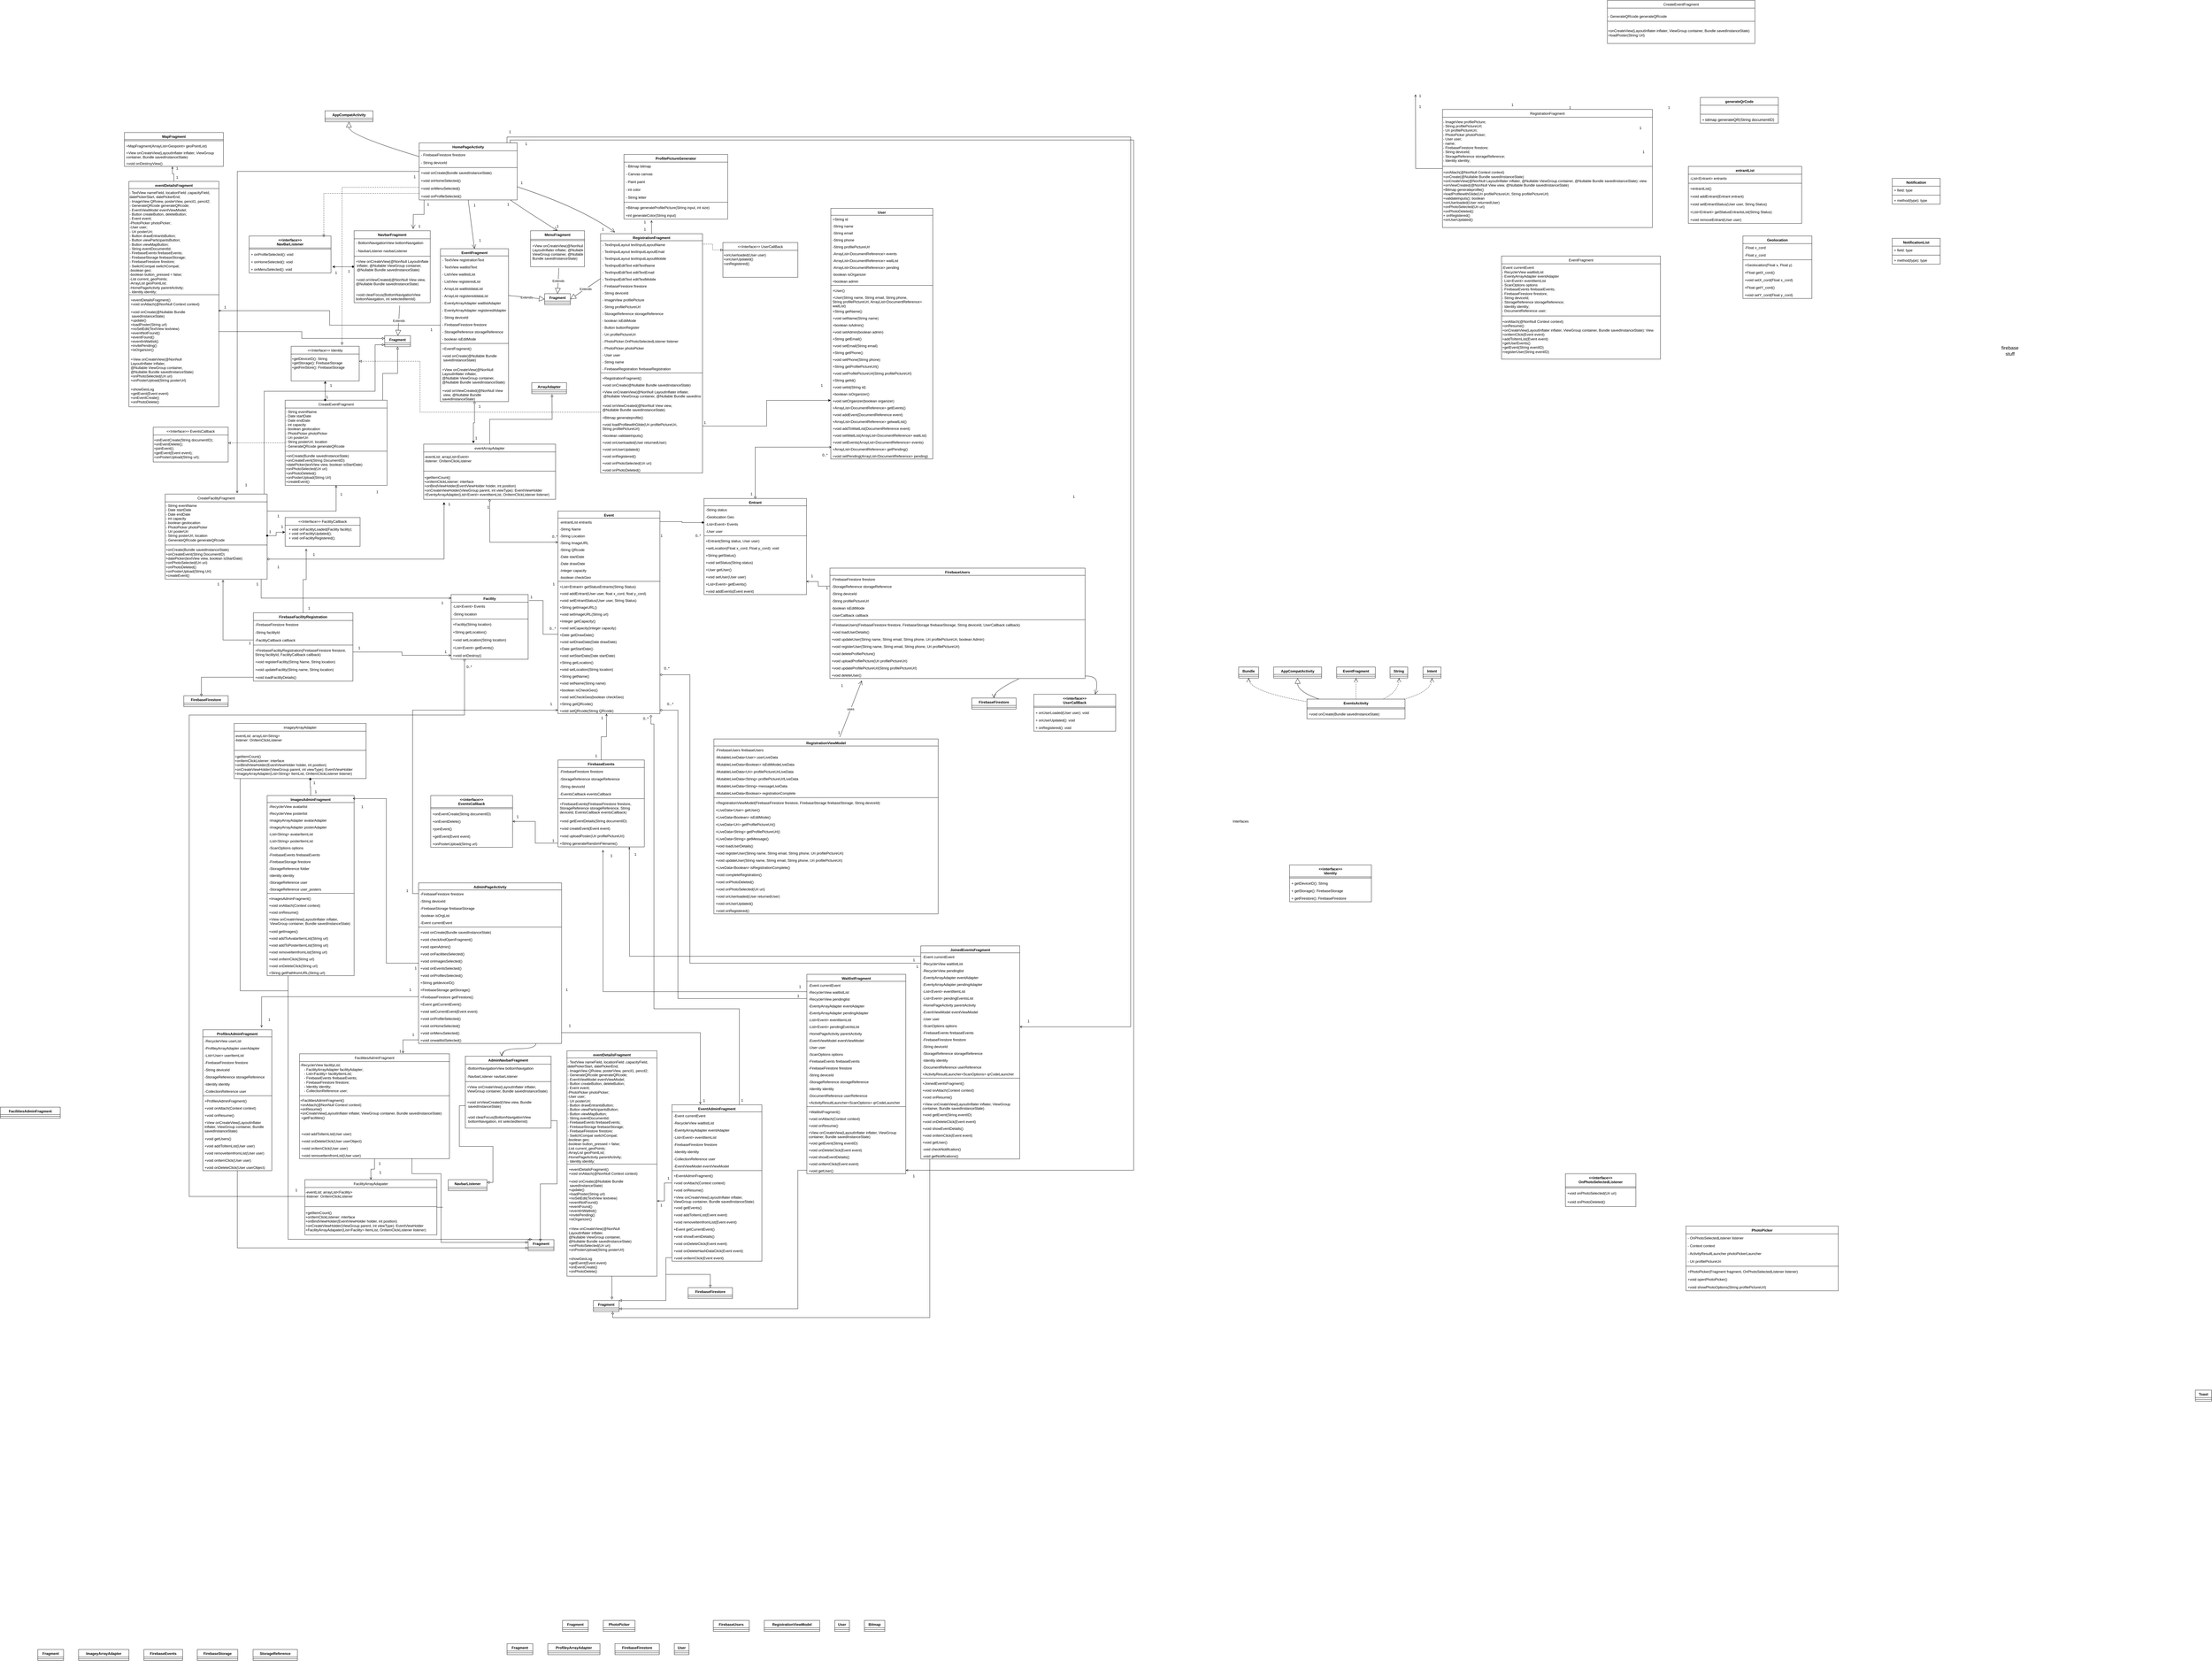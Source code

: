 <mxfile version="24.7.8">
  <diagram name="Page-1" id="2DES9AdBBarlsZUyrPj-">
    <mxGraphModel dx="10240" dy="5147" grid="1" gridSize="10" guides="1" tooltips="1" connect="1" arrows="1" fold="1" page="1" pageScale="1" pageWidth="850" pageHeight="1100" math="0" shadow="0">
      <root>
        <mxCell id="0" />
        <mxCell id="1" parent="0" />
        <mxCell id="cmLc08jKYFCmyf1LIK1y-5" value="Notification" style="swimlane;fontStyle=1;align=center;verticalAlign=top;childLayout=stackLayout;horizontal=1;startSize=26;horizontalStack=0;resizeParent=1;resizeParentMax=0;resizeLast=0;collapsible=1;marginBottom=0;whiteSpace=wrap;html=1;" parent="1" vertex="1">
          <mxGeometry x="2920" y="990" width="160" height="86" as="geometry" />
        </mxCell>
        <mxCell id="cmLc08jKYFCmyf1LIK1y-6" value="+ field: type" style="text;strokeColor=none;fillColor=none;align=left;verticalAlign=top;spacingLeft=4;spacingRight=4;overflow=hidden;rotatable=0;points=[[0,0.5],[1,0.5]];portConstraint=eastwest;whiteSpace=wrap;html=1;" parent="cmLc08jKYFCmyf1LIK1y-5" vertex="1">
          <mxGeometry y="26" width="160" height="26" as="geometry" />
        </mxCell>
        <mxCell id="cmLc08jKYFCmyf1LIK1y-7" value="" style="line;strokeWidth=1;fillColor=none;align=left;verticalAlign=middle;spacingTop=-1;spacingLeft=3;spacingRight=3;rotatable=0;labelPosition=right;points=[];portConstraint=eastwest;strokeColor=inherit;" parent="cmLc08jKYFCmyf1LIK1y-5" vertex="1">
          <mxGeometry y="52" width="160" height="8" as="geometry" />
        </mxCell>
        <mxCell id="cmLc08jKYFCmyf1LIK1y-8" value="+ method(type): type" style="text;strokeColor=none;fillColor=none;align=left;verticalAlign=top;spacingLeft=4;spacingRight=4;overflow=hidden;rotatable=0;points=[[0,0.5],[1,0.5]];portConstraint=eastwest;whiteSpace=wrap;html=1;" parent="cmLc08jKYFCmyf1LIK1y-5" vertex="1">
          <mxGeometry y="60" width="160" height="26" as="geometry" />
        </mxCell>
        <mxCell id="cmLc08jKYFCmyf1LIK1y-9" value="NotificationList" style="swimlane;fontStyle=1;align=center;verticalAlign=top;childLayout=stackLayout;horizontal=1;startSize=26;horizontalStack=0;resizeParent=1;resizeParentMax=0;resizeLast=0;collapsible=1;marginBottom=0;whiteSpace=wrap;html=1;" parent="1" vertex="1">
          <mxGeometry x="2920" y="1190" width="160" height="86" as="geometry" />
        </mxCell>
        <mxCell id="cmLc08jKYFCmyf1LIK1y-10" value="+ field: type" style="text;strokeColor=none;fillColor=none;align=left;verticalAlign=top;spacingLeft=4;spacingRight=4;overflow=hidden;rotatable=0;points=[[0,0.5],[1,0.5]];portConstraint=eastwest;whiteSpace=wrap;html=1;" parent="cmLc08jKYFCmyf1LIK1y-9" vertex="1">
          <mxGeometry y="26" width="160" height="26" as="geometry" />
        </mxCell>
        <mxCell id="cmLc08jKYFCmyf1LIK1y-11" value="" style="line;strokeWidth=1;fillColor=none;align=left;verticalAlign=middle;spacingTop=-1;spacingLeft=3;spacingRight=3;rotatable=0;labelPosition=right;points=[];portConstraint=eastwest;strokeColor=inherit;" parent="cmLc08jKYFCmyf1LIK1y-9" vertex="1">
          <mxGeometry y="52" width="160" height="8" as="geometry" />
        </mxCell>
        <mxCell id="cmLc08jKYFCmyf1LIK1y-12" value="+ method(type): type" style="text;strokeColor=none;fillColor=none;align=left;verticalAlign=top;spacingLeft=4;spacingRight=4;overflow=hidden;rotatable=0;points=[[0,0.5],[1,0.5]];portConstraint=eastwest;whiteSpace=wrap;html=1;" parent="cmLc08jKYFCmyf1LIK1y-9" vertex="1">
          <mxGeometry y="60" width="160" height="26" as="geometry" />
        </mxCell>
        <mxCell id="B8aMkTySWghrofyEcF4G-12" value="Entrant" style="swimlane;fontStyle=1;align=center;verticalAlign=top;childLayout=stackLayout;horizontal=1;startSize=24.477;horizontalStack=0;resizeParent=1;resizeParentMax=0;resizeLast=0;collapsible=0;marginBottom=0;" parent="1" vertex="1">
          <mxGeometry x="-1043" y="2057.72" width="342" height="320.477" as="geometry" />
        </mxCell>
        <mxCell id="B8aMkTySWghrofyEcF4G-13" value="-String status" style="text;strokeColor=none;fillColor=none;align=left;verticalAlign=top;spacingLeft=4;spacingRight=4;overflow=hidden;rotatable=0;points=[[0,0.5],[1,0.5]];portConstraint=eastwest;" parent="B8aMkTySWghrofyEcF4G-12" vertex="1">
          <mxGeometry y="24.477" width="342" height="24" as="geometry" />
        </mxCell>
        <mxCell id="B8aMkTySWghrofyEcF4G-14" value="-Geolocation Geo" style="text;strokeColor=none;fillColor=none;align=left;verticalAlign=top;spacingLeft=4;spacingRight=4;overflow=hidden;rotatable=0;points=[[0,0.5],[1,0.5]];portConstraint=eastwest;" parent="B8aMkTySWghrofyEcF4G-12" vertex="1">
          <mxGeometry y="48.477" width="342" height="24" as="geometry" />
        </mxCell>
        <mxCell id="B8aMkTySWghrofyEcF4G-15" value="-List&lt;Event&gt; Events" style="text;strokeColor=none;fillColor=none;align=left;verticalAlign=top;spacingLeft=4;spacingRight=4;overflow=hidden;rotatable=0;points=[[0,0.5],[1,0.5]];portConstraint=eastwest;" parent="B8aMkTySWghrofyEcF4G-12" vertex="1">
          <mxGeometry y="72.477" width="342" height="24" as="geometry" />
        </mxCell>
        <mxCell id="B8aMkTySWghrofyEcF4G-16" value="-User user" style="text;strokeColor=none;fillColor=none;align=left;verticalAlign=top;spacingLeft=4;spacingRight=4;overflow=hidden;rotatable=0;points=[[0,0.5],[1,0.5]];portConstraint=eastwest;" parent="B8aMkTySWghrofyEcF4G-12" vertex="1">
          <mxGeometry y="96.477" width="342" height="24" as="geometry" />
        </mxCell>
        <mxCell id="B8aMkTySWghrofyEcF4G-17" style="line;strokeWidth=1;fillColor=none;align=left;verticalAlign=middle;spacingTop=-1;spacingLeft=3;spacingRight=3;rotatable=0;labelPosition=right;points=[];portConstraint=eastwest;strokeColor=inherit;" parent="B8aMkTySWghrofyEcF4G-12" vertex="1">
          <mxGeometry y="120.477" width="342" height="8" as="geometry" />
        </mxCell>
        <mxCell id="B8aMkTySWghrofyEcF4G-18" value="+Entrant(String status, User user)" style="text;strokeColor=none;fillColor=none;align=left;verticalAlign=top;spacingLeft=4;spacingRight=4;overflow=hidden;rotatable=0;points=[[0,0.5],[1,0.5]];portConstraint=eastwest;" parent="B8aMkTySWghrofyEcF4G-12" vertex="1">
          <mxGeometry y="128.477" width="342" height="24" as="geometry" />
        </mxCell>
        <mxCell id="B8aMkTySWghrofyEcF4G-19" value="+setLocation(Float x_cord, Float y_cord): void" style="text;strokeColor=none;fillColor=none;align=left;verticalAlign=top;spacingLeft=4;spacingRight=4;overflow=hidden;rotatable=0;points=[[0,0.5],[1,0.5]];portConstraint=eastwest;" parent="B8aMkTySWghrofyEcF4G-12" vertex="1">
          <mxGeometry y="152.477" width="342" height="24" as="geometry" />
        </mxCell>
        <mxCell id="B8aMkTySWghrofyEcF4G-20" value="+String getStatus()" style="text;strokeColor=none;fillColor=none;align=left;verticalAlign=top;spacingLeft=4;spacingRight=4;overflow=hidden;rotatable=0;points=[[0,0.5],[1,0.5]];portConstraint=eastwest;" parent="B8aMkTySWghrofyEcF4G-12" vertex="1">
          <mxGeometry y="176.477" width="342" height="24" as="geometry" />
        </mxCell>
        <mxCell id="B8aMkTySWghrofyEcF4G-21" value="+void setStatus(String status)" style="text;strokeColor=none;fillColor=none;align=left;verticalAlign=top;spacingLeft=4;spacingRight=4;overflow=hidden;rotatable=0;points=[[0,0.5],[1,0.5]];portConstraint=eastwest;" parent="B8aMkTySWghrofyEcF4G-12" vertex="1">
          <mxGeometry y="200.477" width="342" height="24" as="geometry" />
        </mxCell>
        <mxCell id="B8aMkTySWghrofyEcF4G-22" value="+User getUser()" style="text;strokeColor=none;fillColor=none;align=left;verticalAlign=top;spacingLeft=4;spacingRight=4;overflow=hidden;rotatable=0;points=[[0,0.5],[1,0.5]];portConstraint=eastwest;" parent="B8aMkTySWghrofyEcF4G-12" vertex="1">
          <mxGeometry y="224.477" width="342" height="24" as="geometry" />
        </mxCell>
        <mxCell id="B8aMkTySWghrofyEcF4G-23" value="+void setUser(User user)" style="text;strokeColor=none;fillColor=none;align=left;verticalAlign=top;spacingLeft=4;spacingRight=4;overflow=hidden;rotatable=0;points=[[0,0.5],[1,0.5]];portConstraint=eastwest;" parent="B8aMkTySWghrofyEcF4G-12" vertex="1">
          <mxGeometry y="248.477" width="342" height="24" as="geometry" />
        </mxCell>
        <mxCell id="B8aMkTySWghrofyEcF4G-24" value="+List&lt;Event&gt; getEvents()" style="text;strokeColor=none;fillColor=none;align=left;verticalAlign=top;spacingLeft=4;spacingRight=4;overflow=hidden;rotatable=0;points=[[0,0.5],[1,0.5]];portConstraint=eastwest;" parent="B8aMkTySWghrofyEcF4G-12" vertex="1">
          <mxGeometry y="272.477" width="342" height="24" as="geometry" />
        </mxCell>
        <mxCell id="B8aMkTySWghrofyEcF4G-25" value="+void addEvents(Event event)" style="text;strokeColor=none;fillColor=none;align=left;verticalAlign=top;spacingLeft=4;spacingRight=4;overflow=hidden;rotatable=0;points=[[0,0.5],[1,0.5]];portConstraint=eastwest;" parent="B8aMkTySWghrofyEcF4G-12" vertex="1">
          <mxGeometry y="296.477" width="342" height="24" as="geometry" />
        </mxCell>
        <mxCell id="B8aMkTySWghrofyEcF4G-43" value="entrantList" style="swimlane;fontStyle=1;align=center;verticalAlign=top;childLayout=stackLayout;horizontal=1;startSize=26.257;horizontalStack=0;resizeParent=1;resizeParentMax=0;resizeLast=0;collapsible=0;marginBottom=0;" parent="1" vertex="1">
          <mxGeometry x="2240" y="950" width="378" height="190.257" as="geometry" />
        </mxCell>
        <mxCell id="B8aMkTySWghrofyEcF4G-44" value="-List&lt;Entrant&gt; entrants" style="text;strokeColor=none;fillColor=none;align=left;verticalAlign=top;spacingLeft=4;spacingRight=4;overflow=hidden;rotatable=0;points=[[0,0.5],[1,0.5]];portConstraint=eastwest;" parent="B8aMkTySWghrofyEcF4G-43" vertex="1">
          <mxGeometry y="26.257" width="378" height="26" as="geometry" />
        </mxCell>
        <mxCell id="B8aMkTySWghrofyEcF4G-45" style="line;strokeWidth=1;fillColor=none;align=left;verticalAlign=middle;spacingTop=-1;spacingLeft=3;spacingRight=3;rotatable=0;labelPosition=right;points=[];portConstraint=eastwest;strokeColor=inherit;" parent="B8aMkTySWghrofyEcF4G-43" vertex="1">
          <mxGeometry y="52.257" width="378" height="8" as="geometry" />
        </mxCell>
        <mxCell id="B8aMkTySWghrofyEcF4G-46" value="+entrantList()" style="text;strokeColor=none;fillColor=none;align=left;verticalAlign=top;spacingLeft=4;spacingRight=4;overflow=hidden;rotatable=0;points=[[0,0.5],[1,0.5]];portConstraint=eastwest;" parent="B8aMkTySWghrofyEcF4G-43" vertex="1">
          <mxGeometry y="60.257" width="378" height="26" as="geometry" />
        </mxCell>
        <mxCell id="B8aMkTySWghrofyEcF4G-47" value="+void addEntrant(Entrant entrant)" style="text;strokeColor=none;fillColor=none;align=left;verticalAlign=top;spacingLeft=4;spacingRight=4;overflow=hidden;rotatable=0;points=[[0,0.5],[1,0.5]];portConstraint=eastwest;" parent="B8aMkTySWghrofyEcF4G-43" vertex="1">
          <mxGeometry y="86.257" width="378" height="26" as="geometry" />
        </mxCell>
        <mxCell id="B8aMkTySWghrofyEcF4G-48" value="+void setEntrantStatus(User user, String Status)" style="text;strokeColor=none;fillColor=none;align=left;verticalAlign=top;spacingLeft=4;spacingRight=4;overflow=hidden;rotatable=0;points=[[0,0.5],[1,0.5]];portConstraint=eastwest;" parent="B8aMkTySWghrofyEcF4G-43" vertex="1">
          <mxGeometry y="112.257" width="378" height="26" as="geometry" />
        </mxCell>
        <mxCell id="B8aMkTySWghrofyEcF4G-49" value="+List&lt;Entrant&gt; getStatusEntrantsList(String Status)" style="text;strokeColor=none;fillColor=none;align=left;verticalAlign=top;spacingLeft=4;spacingRight=4;overflow=hidden;rotatable=0;points=[[0,0.5],[1,0.5]];portConstraint=eastwest;" parent="B8aMkTySWghrofyEcF4G-43" vertex="1">
          <mxGeometry y="138.257" width="378" height="26" as="geometry" />
        </mxCell>
        <mxCell id="B8aMkTySWghrofyEcF4G-50" value="+void removeEntrant(User user)" style="text;strokeColor=none;fillColor=none;align=left;verticalAlign=top;spacingLeft=4;spacingRight=4;overflow=hidden;rotatable=0;points=[[0,0.5],[1,0.5]];portConstraint=eastwest;" parent="B8aMkTySWghrofyEcF4G-43" vertex="1">
          <mxGeometry y="164.257" width="378" height="26" as="geometry" />
        </mxCell>
        <mxCell id="B8aMkTySWghrofyEcF4G-56" value="Event" style="swimlane;fontStyle=1;align=center;verticalAlign=top;childLayout=stackLayout;horizontal=1;startSize=23.271;horizontalStack=0;resizeParent=1;resizeParentMax=0;resizeLast=0;collapsible=0;marginBottom=0;" parent="1" vertex="1">
          <mxGeometry x="-1530" y="2100" width="340" height="675.271" as="geometry" />
        </mxCell>
        <mxCell id="B8aMkTySWghrofyEcF4G-57" value="-entrantList entrants" style="text;strokeColor=none;fillColor=none;align=left;verticalAlign=top;spacingLeft=4;spacingRight=4;overflow=hidden;rotatable=0;points=[[0,0.5],[1,0.5]];portConstraint=eastwest;" parent="B8aMkTySWghrofyEcF4G-56" vertex="1">
          <mxGeometry y="23.271" width="340" height="23" as="geometry" />
        </mxCell>
        <mxCell id="B8aMkTySWghrofyEcF4G-58" value="-String Name" style="text;strokeColor=none;fillColor=none;align=left;verticalAlign=top;spacingLeft=4;spacingRight=4;overflow=hidden;rotatable=0;points=[[0,0.5],[1,0.5]];portConstraint=eastwest;" parent="B8aMkTySWghrofyEcF4G-56" vertex="1">
          <mxGeometry y="46.271" width="340" height="23" as="geometry" />
        </mxCell>
        <mxCell id="B8aMkTySWghrofyEcF4G-59" value="-String Location" style="text;strokeColor=none;fillColor=none;align=left;verticalAlign=top;spacingLeft=4;spacingRight=4;overflow=hidden;rotatable=0;points=[[0,0.5],[1,0.5]];portConstraint=eastwest;" parent="B8aMkTySWghrofyEcF4G-56" vertex="1">
          <mxGeometry y="69.271" width="340" height="23" as="geometry" />
        </mxCell>
        <mxCell id="B8aMkTySWghrofyEcF4G-60" value="-String ImageURL" style="text;strokeColor=none;fillColor=none;align=left;verticalAlign=top;spacingLeft=4;spacingRight=4;overflow=hidden;rotatable=0;points=[[0,0.5],[1,0.5]];portConstraint=eastwest;" parent="B8aMkTySWghrofyEcF4G-56" vertex="1">
          <mxGeometry y="92.271" width="340" height="23" as="geometry" />
        </mxCell>
        <mxCell id="B8aMkTySWghrofyEcF4G-61" value="-String QRcode" style="text;strokeColor=none;fillColor=none;align=left;verticalAlign=top;spacingLeft=4;spacingRight=4;overflow=hidden;rotatable=0;points=[[0,0.5],[1,0.5]];portConstraint=eastwest;" parent="B8aMkTySWghrofyEcF4G-56" vertex="1">
          <mxGeometry y="115.271" width="340" height="23" as="geometry" />
        </mxCell>
        <mxCell id="B8aMkTySWghrofyEcF4G-62" value="-Date startDate" style="text;strokeColor=none;fillColor=none;align=left;verticalAlign=top;spacingLeft=4;spacingRight=4;overflow=hidden;rotatable=0;points=[[0,0.5],[1,0.5]];portConstraint=eastwest;" parent="B8aMkTySWghrofyEcF4G-56" vertex="1">
          <mxGeometry y="138.271" width="340" height="23" as="geometry" />
        </mxCell>
        <mxCell id="B8aMkTySWghrofyEcF4G-63" value="-Date drawDate" style="text;strokeColor=none;fillColor=none;align=left;verticalAlign=top;spacingLeft=4;spacingRight=4;overflow=hidden;rotatable=0;points=[[0,0.5],[1,0.5]];portConstraint=eastwest;" parent="B8aMkTySWghrofyEcF4G-56" vertex="1">
          <mxGeometry y="161.271" width="340" height="23" as="geometry" />
        </mxCell>
        <mxCell id="B8aMkTySWghrofyEcF4G-64" value="-Integer capacity" style="text;strokeColor=none;fillColor=none;align=left;verticalAlign=top;spacingLeft=4;spacingRight=4;overflow=hidden;rotatable=0;points=[[0,0.5],[1,0.5]];portConstraint=eastwest;" parent="B8aMkTySWghrofyEcF4G-56" vertex="1">
          <mxGeometry y="184.271" width="340" height="23" as="geometry" />
        </mxCell>
        <mxCell id="B8aMkTySWghrofyEcF4G-65" value="-boolean checkGeo" style="text;strokeColor=none;fillColor=none;align=left;verticalAlign=top;spacingLeft=4;spacingRight=4;overflow=hidden;rotatable=0;points=[[0,0.5],[1,0.5]];portConstraint=eastwest;" parent="B8aMkTySWghrofyEcF4G-56" vertex="1">
          <mxGeometry y="207.271" width="340" height="23" as="geometry" />
        </mxCell>
        <mxCell id="B8aMkTySWghrofyEcF4G-66" style="line;strokeWidth=1;fillColor=none;align=left;verticalAlign=middle;spacingTop=-1;spacingLeft=3;spacingRight=3;rotatable=0;labelPosition=right;points=[];portConstraint=eastwest;strokeColor=inherit;" parent="B8aMkTySWghrofyEcF4G-56" vertex="1">
          <mxGeometry y="230.271" width="340" height="8" as="geometry" />
        </mxCell>
        <mxCell id="B8aMkTySWghrofyEcF4G-69" value="+List&lt;Entrant&gt; getStatusEntrants(String Status)" style="text;strokeColor=none;fillColor=none;align=left;verticalAlign=top;spacingLeft=4;spacingRight=4;overflow=hidden;rotatable=0;points=[[0,0.5],[1,0.5]];portConstraint=eastwest;" parent="B8aMkTySWghrofyEcF4G-56" vertex="1">
          <mxGeometry y="238.271" width="340" height="23" as="geometry" />
        </mxCell>
        <mxCell id="B8aMkTySWghrofyEcF4G-70" value="+void addEntrant(User user, float x_cord, float y_cord)" style="text;strokeColor=none;fillColor=none;align=left;verticalAlign=top;spacingLeft=4;spacingRight=4;overflow=hidden;rotatable=0;points=[[0,0.5],[1,0.5]];portConstraint=eastwest;" parent="B8aMkTySWghrofyEcF4G-56" vertex="1">
          <mxGeometry y="261.271" width="340" height="23" as="geometry" />
        </mxCell>
        <mxCell id="B8aMkTySWghrofyEcF4G-71" value="+void setEntrantStatus(User user, String Status)" style="text;strokeColor=none;fillColor=none;align=left;verticalAlign=top;spacingLeft=4;spacingRight=4;overflow=hidden;rotatable=0;points=[[0,0.5],[1,0.5]];portConstraint=eastwest;" parent="B8aMkTySWghrofyEcF4G-56" vertex="1">
          <mxGeometry y="284.271" width="340" height="23" as="geometry" />
        </mxCell>
        <mxCell id="B8aMkTySWghrofyEcF4G-72" value="+String getImageURL()" style="text;strokeColor=none;fillColor=none;align=left;verticalAlign=top;spacingLeft=4;spacingRight=4;overflow=hidden;rotatable=0;points=[[0,0.5],[1,0.5]];portConstraint=eastwest;" parent="B8aMkTySWghrofyEcF4G-56" vertex="1">
          <mxGeometry y="307.271" width="340" height="23" as="geometry" />
        </mxCell>
        <mxCell id="B8aMkTySWghrofyEcF4G-73" value="+void setImageURL(String url)" style="text;strokeColor=none;fillColor=none;align=left;verticalAlign=top;spacingLeft=4;spacingRight=4;overflow=hidden;rotatable=0;points=[[0,0.5],[1,0.5]];portConstraint=eastwest;" parent="B8aMkTySWghrofyEcF4G-56" vertex="1">
          <mxGeometry y="330.271" width="340" height="23" as="geometry" />
        </mxCell>
        <mxCell id="B8aMkTySWghrofyEcF4G-74" value="+Integer getCapacity()" style="text;strokeColor=none;fillColor=none;align=left;verticalAlign=top;spacingLeft=4;spacingRight=4;overflow=hidden;rotatable=0;points=[[0,0.5],[1,0.5]];portConstraint=eastwest;" parent="B8aMkTySWghrofyEcF4G-56" vertex="1">
          <mxGeometry y="353.271" width="340" height="23" as="geometry" />
        </mxCell>
        <mxCell id="B8aMkTySWghrofyEcF4G-75" value="+void setCapacity(Integer capacity)" style="text;strokeColor=none;fillColor=none;align=left;verticalAlign=top;spacingLeft=4;spacingRight=4;overflow=hidden;rotatable=0;points=[[0,0.5],[1,0.5]];portConstraint=eastwest;" parent="B8aMkTySWghrofyEcF4G-56" vertex="1">
          <mxGeometry y="376.271" width="340" height="23" as="geometry" />
        </mxCell>
        <mxCell id="B8aMkTySWghrofyEcF4G-76" value="+Date getDrawDate()" style="text;strokeColor=none;fillColor=none;align=left;verticalAlign=top;spacingLeft=4;spacingRight=4;overflow=hidden;rotatable=0;points=[[0,0.5],[1,0.5]];portConstraint=eastwest;" parent="B8aMkTySWghrofyEcF4G-56" vertex="1">
          <mxGeometry y="399.271" width="340" height="23" as="geometry" />
        </mxCell>
        <mxCell id="B8aMkTySWghrofyEcF4G-77" value="+void setDrawDate(Date drawDate)" style="text;strokeColor=none;fillColor=none;align=left;verticalAlign=top;spacingLeft=4;spacingRight=4;overflow=hidden;rotatable=0;points=[[0,0.5],[1,0.5]];portConstraint=eastwest;" parent="B8aMkTySWghrofyEcF4G-56" vertex="1">
          <mxGeometry y="422.271" width="340" height="23" as="geometry" />
        </mxCell>
        <mxCell id="B8aMkTySWghrofyEcF4G-78" value="+Date getStartDate()" style="text;strokeColor=none;fillColor=none;align=left;verticalAlign=top;spacingLeft=4;spacingRight=4;overflow=hidden;rotatable=0;points=[[0,0.5],[1,0.5]];portConstraint=eastwest;" parent="B8aMkTySWghrofyEcF4G-56" vertex="1">
          <mxGeometry y="445.271" width="340" height="23" as="geometry" />
        </mxCell>
        <mxCell id="B8aMkTySWghrofyEcF4G-79" value="+void setStartDate(Date startDate)" style="text;strokeColor=none;fillColor=none;align=left;verticalAlign=top;spacingLeft=4;spacingRight=4;overflow=hidden;rotatable=0;points=[[0,0.5],[1,0.5]];portConstraint=eastwest;" parent="B8aMkTySWghrofyEcF4G-56" vertex="1">
          <mxGeometry y="468.271" width="340" height="23" as="geometry" />
        </mxCell>
        <mxCell id="B8aMkTySWghrofyEcF4G-80" value="+String getLocation()" style="text;strokeColor=none;fillColor=none;align=left;verticalAlign=top;spacingLeft=4;spacingRight=4;overflow=hidden;rotatable=0;points=[[0,0.5],[1,0.5]];portConstraint=eastwest;" parent="B8aMkTySWghrofyEcF4G-56" vertex="1">
          <mxGeometry y="491.271" width="340" height="23" as="geometry" />
        </mxCell>
        <mxCell id="B8aMkTySWghrofyEcF4G-81" value="+void setLocation(String location)" style="text;strokeColor=none;fillColor=none;align=left;verticalAlign=top;spacingLeft=4;spacingRight=4;overflow=hidden;rotatable=0;points=[[0,0.5],[1,0.5]];portConstraint=eastwest;" parent="B8aMkTySWghrofyEcF4G-56" vertex="1">
          <mxGeometry y="514.271" width="340" height="23" as="geometry" />
        </mxCell>
        <mxCell id="B8aMkTySWghrofyEcF4G-82" value="+String getName()" style="text;strokeColor=none;fillColor=none;align=left;verticalAlign=top;spacingLeft=4;spacingRight=4;overflow=hidden;rotatable=0;points=[[0,0.5],[1,0.5]];portConstraint=eastwest;" parent="B8aMkTySWghrofyEcF4G-56" vertex="1">
          <mxGeometry y="537.271" width="340" height="23" as="geometry" />
        </mxCell>
        <mxCell id="B8aMkTySWghrofyEcF4G-83" value="+void setName(String name)" style="text;strokeColor=none;fillColor=none;align=left;verticalAlign=top;spacingLeft=4;spacingRight=4;overflow=hidden;rotatable=0;points=[[0,0.5],[1,0.5]];portConstraint=eastwest;" parent="B8aMkTySWghrofyEcF4G-56" vertex="1">
          <mxGeometry y="560.271" width="340" height="23" as="geometry" />
        </mxCell>
        <mxCell id="B8aMkTySWghrofyEcF4G-84" value="+boolean isCheckGeo()" style="text;strokeColor=none;fillColor=none;align=left;verticalAlign=top;spacingLeft=4;spacingRight=4;overflow=hidden;rotatable=0;points=[[0,0.5],[1,0.5]];portConstraint=eastwest;" parent="B8aMkTySWghrofyEcF4G-56" vertex="1">
          <mxGeometry y="583.271" width="340" height="23" as="geometry" />
        </mxCell>
        <mxCell id="B8aMkTySWghrofyEcF4G-85" value="+void setCheckGeo(boolean checkGeo)" style="text;strokeColor=none;fillColor=none;align=left;verticalAlign=top;spacingLeft=4;spacingRight=4;overflow=hidden;rotatable=0;points=[[0,0.5],[1,0.5]];portConstraint=eastwest;" parent="B8aMkTySWghrofyEcF4G-56" vertex="1">
          <mxGeometry y="606.271" width="340" height="23" as="geometry" />
        </mxCell>
        <mxCell id="B8aMkTySWghrofyEcF4G-86" value="+String getQRcode()" style="text;strokeColor=none;fillColor=none;align=left;verticalAlign=top;spacingLeft=4;spacingRight=4;overflow=hidden;rotatable=0;points=[[0,0.5],[1,0.5]];portConstraint=eastwest;" parent="B8aMkTySWghrofyEcF4G-56" vertex="1">
          <mxGeometry y="629.271" width="340" height="23" as="geometry" />
        </mxCell>
        <mxCell id="B8aMkTySWghrofyEcF4G-87" value="+void setQRcode(String QRcode)" style="text;strokeColor=none;fillColor=none;align=left;verticalAlign=top;spacingLeft=4;spacingRight=4;overflow=hidden;rotatable=0;points=[[0,0.5],[1,0.5]];portConstraint=eastwest;" parent="B8aMkTySWghrofyEcF4G-56" vertex="1">
          <mxGeometry y="652.271" width="340" height="23" as="geometry" />
        </mxCell>
        <mxCell id="B8aMkTySWghrofyEcF4G-102" value="Facility" style="swimlane;fontStyle=1;align=center;verticalAlign=top;childLayout=stackLayout;horizontal=1;startSize=25.775;horizontalStack=0;resizeParent=1;resizeParentMax=0;resizeLast=0;collapsible=0;marginBottom=0;" parent="1" vertex="1">
          <mxGeometry x="-1886.5" y="2378.2" width="257" height="215.775" as="geometry" />
        </mxCell>
        <mxCell id="B8aMkTySWghrofyEcF4G-103" value="-List&lt;Event&gt; Events" style="text;strokeColor=none;fillColor=none;align=left;verticalAlign=top;spacingLeft=4;spacingRight=4;overflow=hidden;rotatable=0;points=[[0,0.5],[1,0.5]];portConstraint=eastwest;" parent="B8aMkTySWghrofyEcF4G-102" vertex="1">
          <mxGeometry y="25.775" width="257" height="26" as="geometry" />
        </mxCell>
        <mxCell id="B8aMkTySWghrofyEcF4G-104" value="-String location" style="text;strokeColor=none;fillColor=none;align=left;verticalAlign=top;spacingLeft=4;spacingRight=4;overflow=hidden;rotatable=0;points=[[0,0.5],[1,0.5]];portConstraint=eastwest;" parent="B8aMkTySWghrofyEcF4G-102" vertex="1">
          <mxGeometry y="51.775" width="257" height="26" as="geometry" />
        </mxCell>
        <mxCell id="B8aMkTySWghrofyEcF4G-105" style="line;strokeWidth=1;fillColor=none;align=left;verticalAlign=middle;spacingTop=-1;spacingLeft=3;spacingRight=3;rotatable=0;labelPosition=right;points=[];portConstraint=eastwest;strokeColor=inherit;" parent="B8aMkTySWghrofyEcF4G-102" vertex="1">
          <mxGeometry y="77.775" width="257" height="8" as="geometry" />
        </mxCell>
        <mxCell id="B8aMkTySWghrofyEcF4G-106" value="+Facility(String location)" style="text;strokeColor=none;fillColor=none;align=left;verticalAlign=top;spacingLeft=4;spacingRight=4;overflow=hidden;rotatable=0;points=[[0,0.5],[1,0.5]];portConstraint=eastwest;" parent="B8aMkTySWghrofyEcF4G-102" vertex="1">
          <mxGeometry y="85.775" width="257" height="26" as="geometry" />
        </mxCell>
        <mxCell id="B8aMkTySWghrofyEcF4G-107" value="+String getLocation()" style="text;strokeColor=none;fillColor=none;align=left;verticalAlign=top;spacingLeft=4;spacingRight=4;overflow=hidden;rotatable=0;points=[[0,0.5],[1,0.5]];portConstraint=eastwest;" parent="B8aMkTySWghrofyEcF4G-102" vertex="1">
          <mxGeometry y="111.775" width="257" height="26" as="geometry" />
        </mxCell>
        <mxCell id="B8aMkTySWghrofyEcF4G-108" value="+void setLocation(String location)" style="text;strokeColor=none;fillColor=none;align=left;verticalAlign=top;spacingLeft=4;spacingRight=4;overflow=hidden;rotatable=0;points=[[0,0.5],[1,0.5]];portConstraint=eastwest;" parent="B8aMkTySWghrofyEcF4G-102" vertex="1">
          <mxGeometry y="137.775" width="257" height="26" as="geometry" />
        </mxCell>
        <mxCell id="B8aMkTySWghrofyEcF4G-109" value="+List&lt;Event&gt; getEvents()" style="text;strokeColor=none;fillColor=none;align=left;verticalAlign=top;spacingLeft=4;spacingRight=4;overflow=hidden;rotatable=0;points=[[0,0.5],[1,0.5]];portConstraint=eastwest;" parent="B8aMkTySWghrofyEcF4G-102" vertex="1">
          <mxGeometry y="163.775" width="257" height="26" as="geometry" />
        </mxCell>
        <mxCell id="B8aMkTySWghrofyEcF4G-110" value="+void onDestroy()" style="text;strokeColor=none;fillColor=none;align=left;verticalAlign=top;spacingLeft=4;spacingRight=4;overflow=hidden;rotatable=0;points=[[0,0.5],[1,0.5]];portConstraint=eastwest;" parent="B8aMkTySWghrofyEcF4G-102" vertex="1">
          <mxGeometry y="189.775" width="257" height="26" as="geometry" />
        </mxCell>
        <mxCell id="B8aMkTySWghrofyEcF4G-113" value="" style="startArrow=none;endArrow=none;endSize=12;rounded=0;fontSize=12;entryX=0;entryY=0.5;entryDx=0;entryDy=0;endFill=0;exitX=1.011;exitY=0.093;exitDx=0;exitDy=0;exitPerimeter=0;edgeStyle=orthogonalEdgeStyle;startFill=0;" parent="1" source="B8aMkTySWghrofyEcF4G-102" target="B8aMkTySWghrofyEcF4G-76" edge="1">
          <mxGeometry relative="1" as="geometry">
            <mxPoint x="371" y="1956" as="targetPoint" />
            <mxPoint x="362" y="2036" as="sourcePoint" />
          </mxGeometry>
        </mxCell>
        <mxCell id="B8aMkTySWghrofyEcF4G-114" value="1" style="edgeLabel;resizable=0;labelBackgroundColor=none;fontSize=12;align=right;verticalAlign=top;" parent="B8aMkTySWghrofyEcF4G-113" vertex="1">
          <mxGeometry x="-1" relative="1" as="geometry">
            <mxPoint x="13" y="-26" as="offset" />
          </mxGeometry>
        </mxCell>
        <mxCell id="B8aMkTySWghrofyEcF4G-115" value="0...*" style="edgeLabel;resizable=0;labelBackgroundColor=none;fontSize=12;align=left;verticalAlign=bottom;" parent="B8aMkTySWghrofyEcF4G-113" vertex="1">
          <mxGeometry x="1" relative="1" as="geometry">
            <mxPoint x="-30" y="-11" as="offset" />
          </mxGeometry>
        </mxCell>
        <mxCell id="B8aMkTySWghrofyEcF4G-117" value="FirebaseEvents" style="swimlane;fontStyle=1;align=center;verticalAlign=top;childLayout=stackLayout;horizontal=1;startSize=25.1;horizontalStack=0;resizeParent=1;resizeParentMax=0;resizeLast=0;collapsible=0;marginBottom=0;" parent="1" vertex="1">
          <mxGeometry x="-1530" y="2930" width="288" height="290" as="geometry" />
        </mxCell>
        <mxCell id="B8aMkTySWghrofyEcF4G-118" value="-FirebaseFirestore firestore" style="text;strokeColor=none;fillColor=none;align=left;verticalAlign=top;spacingLeft=4;spacingRight=4;overflow=hidden;rotatable=0;points=[[0,0.5],[1,0.5]];portConstraint=eastwest;" parent="B8aMkTySWghrofyEcF4G-117" vertex="1">
          <mxGeometry y="25.1" width="288" height="25" as="geometry" />
        </mxCell>
        <mxCell id="B8aMkTySWghrofyEcF4G-119" value="-StorageReference storageReference" style="text;strokeColor=none;fillColor=none;align=left;verticalAlign=top;spacingLeft=4;spacingRight=4;overflow=hidden;rotatable=0;points=[[0,0.5],[1,0.5]];portConstraint=eastwest;" parent="B8aMkTySWghrofyEcF4G-117" vertex="1">
          <mxGeometry y="50.1" width="288" height="25" as="geometry" />
        </mxCell>
        <mxCell id="B8aMkTySWghrofyEcF4G-120" value="-String deviceId" style="text;strokeColor=none;fillColor=none;align=left;verticalAlign=top;spacingLeft=4;spacingRight=4;overflow=hidden;rotatable=0;points=[[0,0.5],[1,0.5]];portConstraint=eastwest;" parent="B8aMkTySWghrofyEcF4G-117" vertex="1">
          <mxGeometry y="75.1" width="288" height="25" as="geometry" />
        </mxCell>
        <mxCell id="B8aMkTySWghrofyEcF4G-121" value="-EventsCallback eventsCallback" style="text;strokeColor=none;fillColor=none;align=left;verticalAlign=top;spacingLeft=4;spacingRight=4;overflow=hidden;rotatable=0;points=[[0,0.5],[1,0.5]];portConstraint=eastwest;" parent="B8aMkTySWghrofyEcF4G-117" vertex="1">
          <mxGeometry y="100.1" width="288" height="25" as="geometry" />
        </mxCell>
        <mxCell id="B8aMkTySWghrofyEcF4G-122" style="line;strokeWidth=1;fillColor=none;align=left;verticalAlign=middle;spacingTop=-1;spacingLeft=3;spacingRight=3;rotatable=0;labelPosition=right;points=[];portConstraint=eastwest;strokeColor=inherit;" parent="B8aMkTySWghrofyEcF4G-117" vertex="1">
          <mxGeometry y="125.1" width="288" height="8" as="geometry" />
        </mxCell>
        <mxCell id="B8aMkTySWghrofyEcF4G-123" value="+FirebaseEvents(FirebaseFirestore firestore, &#xa;StorageReference storageReference, String &#xa;deviceId, EventsCallback eventsCallback)" style="text;strokeColor=none;fillColor=none;align=left;verticalAlign=top;spacingLeft=4;spacingRight=4;overflow=hidden;rotatable=0;points=[[0,0.5],[1,0.5]];portConstraint=eastwest;" parent="B8aMkTySWghrofyEcF4G-117" vertex="1">
          <mxGeometry y="133.1" width="288" height="56.9" as="geometry" />
        </mxCell>
        <mxCell id="B8aMkTySWghrofyEcF4G-124" value="+void getEventDetails(String documentID)" style="text;strokeColor=none;fillColor=none;align=left;verticalAlign=top;spacingLeft=4;spacingRight=4;overflow=hidden;rotatable=0;points=[[0,0.5],[1,0.5]];portConstraint=eastwest;" parent="B8aMkTySWghrofyEcF4G-117" vertex="1">
          <mxGeometry y="190" width="288" height="25" as="geometry" />
        </mxCell>
        <mxCell id="B8aMkTySWghrofyEcF4G-125" value="+void createEvent(Event event)" style="text;strokeColor=none;fillColor=none;align=left;verticalAlign=top;spacingLeft=4;spacingRight=4;overflow=hidden;rotatable=0;points=[[0,0.5],[1,0.5]];portConstraint=eastwest;" parent="B8aMkTySWghrofyEcF4G-117" vertex="1">
          <mxGeometry y="215" width="288" height="25" as="geometry" />
        </mxCell>
        <mxCell id="B8aMkTySWghrofyEcF4G-126" value="+void uploadPoster(Uri profilePictureUri)" style="text;strokeColor=none;fillColor=none;align=left;verticalAlign=top;spacingLeft=4;spacingRight=4;overflow=hidden;rotatable=0;points=[[0,0.5],[1,0.5]];portConstraint=eastwest;" parent="B8aMkTySWghrofyEcF4G-117" vertex="1">
          <mxGeometry y="240" width="288" height="25" as="geometry" />
        </mxCell>
        <mxCell id="B8aMkTySWghrofyEcF4G-127" value="+String generateRandomFilename()" style="text;strokeColor=none;fillColor=none;align=left;verticalAlign=top;spacingLeft=4;spacingRight=4;overflow=hidden;rotatable=0;points=[[0,0.5],[1,0.5]];portConstraint=eastwest;" parent="B8aMkTySWghrofyEcF4G-117" vertex="1">
          <mxGeometry y="265" width="288" height="25" as="geometry" />
        </mxCell>
        <mxCell id="B8aMkTySWghrofyEcF4G-158" value="firebase stuff" style="text;strokeColor=none;fillColor=none;html=1;align=center;verticalAlign=middle;whiteSpace=wrap;rounded=0;fontSize=16;" parent="1" vertex="1">
          <mxGeometry x="3283" y="1550" width="60" height="30" as="geometry" />
        </mxCell>
        <mxCell id="B8aMkTySWghrofyEcF4G-216" value="Geolocation" style="swimlane;fontStyle=1;align=center;verticalAlign=top;childLayout=stackLayout;horizontal=1;startSize=25.4;horizontalStack=0;resizeParent=1;resizeParentMax=0;resizeLast=0;collapsible=0;marginBottom=0;" parent="1" vertex="1">
          <mxGeometry x="2422" y="1182.2" width="230" height="208.4" as="geometry" />
        </mxCell>
        <mxCell id="B8aMkTySWghrofyEcF4G-217" value="-Float x_cord" style="text;strokeColor=none;fillColor=none;align=left;verticalAlign=top;spacingLeft=4;spacingRight=4;overflow=hidden;rotatable=0;points=[[0,0.5],[1,0.5]];portConstraint=eastwest;" parent="B8aMkTySWghrofyEcF4G-216" vertex="1">
          <mxGeometry y="25.4" width="230" height="25" as="geometry" />
        </mxCell>
        <mxCell id="B8aMkTySWghrofyEcF4G-218" value="-Float y_cord" style="text;strokeColor=none;fillColor=none;align=left;verticalAlign=top;spacingLeft=4;spacingRight=4;overflow=hidden;rotatable=0;points=[[0,0.5],[1,0.5]];portConstraint=eastwest;" parent="B8aMkTySWghrofyEcF4G-216" vertex="1">
          <mxGeometry y="50.4" width="230" height="25" as="geometry" />
        </mxCell>
        <mxCell id="B8aMkTySWghrofyEcF4G-220" style="line;strokeWidth=1;fillColor=none;align=left;verticalAlign=middle;spacingTop=-1;spacingLeft=3;spacingRight=3;rotatable=0;labelPosition=right;points=[];portConstraint=eastwest;strokeColor=inherit;" parent="B8aMkTySWghrofyEcF4G-216" vertex="1">
          <mxGeometry y="75.4" width="230" height="8" as="geometry" />
        </mxCell>
        <mxCell id="B8aMkTySWghrofyEcF4G-221" value="+Geolocation(Float x, Float y)" style="text;strokeColor=none;fillColor=none;align=left;verticalAlign=top;spacingLeft=4;spacingRight=4;overflow=hidden;rotatable=0;points=[[0,0.5],[1,0.5]];portConstraint=eastwest;" parent="B8aMkTySWghrofyEcF4G-216" vertex="1">
          <mxGeometry y="83.4" width="230" height="25" as="geometry" />
        </mxCell>
        <mxCell id="B8aMkTySWghrofyEcF4G-222" value="+Float getX_cord()" style="text;strokeColor=none;fillColor=none;align=left;verticalAlign=top;spacingLeft=4;spacingRight=4;overflow=hidden;rotatable=0;points=[[0,0.5],[1,0.5]];portConstraint=eastwest;" parent="B8aMkTySWghrofyEcF4G-216" vertex="1">
          <mxGeometry y="108.4" width="230" height="25" as="geometry" />
        </mxCell>
        <mxCell id="B8aMkTySWghrofyEcF4G-223" value="+void setX_cord(Float x_cord)" style="text;strokeColor=none;fillColor=none;align=left;verticalAlign=top;spacingLeft=4;spacingRight=4;overflow=hidden;rotatable=0;points=[[0,0.5],[1,0.5]];portConstraint=eastwest;" parent="B8aMkTySWghrofyEcF4G-216" vertex="1">
          <mxGeometry y="133.4" width="230" height="25" as="geometry" />
        </mxCell>
        <mxCell id="B8aMkTySWghrofyEcF4G-224" value="+Float getY_cord()" style="text;strokeColor=none;fillColor=none;align=left;verticalAlign=top;spacingLeft=4;spacingRight=4;overflow=hidden;rotatable=0;points=[[0,0.5],[1,0.5]];portConstraint=eastwest;" parent="B8aMkTySWghrofyEcF4G-216" vertex="1">
          <mxGeometry y="158.4" width="230" height="25" as="geometry" />
        </mxCell>
        <mxCell id="B8aMkTySWghrofyEcF4G-225" value="+void setY_cord(Float y_cord)" style="text;strokeColor=none;fillColor=none;align=left;verticalAlign=top;spacingLeft=4;spacingRight=4;overflow=hidden;rotatable=0;points=[[0,0.5],[1,0.5]];portConstraint=eastwest;" parent="B8aMkTySWghrofyEcF4G-216" vertex="1">
          <mxGeometry y="183.4" width="230" height="25" as="geometry" />
        </mxCell>
        <mxCell id="B8aMkTySWghrofyEcF4G-264" value="&lt;&lt;interface&gt;&gt;&#xa;EventsCallback" style="swimlane;fontStyle=1;align=center;verticalAlign=top;childLayout=stackLayout;horizontal=1;startSize=40;horizontalStack=0;resizeParent=1;resizeParentMax=0;resizeLast=0;collapsible=0;marginBottom=0;" parent="1" vertex="1">
          <mxGeometry x="-1954.5" y="3048.5" width="273" height="173" as="geometry" />
        </mxCell>
        <mxCell id="B8aMkTySWghrofyEcF4G-265" style="line;strokeWidth=1;fillColor=none;align=left;verticalAlign=middle;spacingTop=-1;spacingLeft=3;spacingRight=3;rotatable=0;labelPosition=right;points=[];portConstraint=eastwest;strokeColor=inherit;" parent="B8aMkTySWghrofyEcF4G-264" vertex="1">
          <mxGeometry y="40" width="273" height="8" as="geometry" />
        </mxCell>
        <mxCell id="B8aMkTySWghrofyEcF4G-266" value="+onEventCreate(String documentID)" style="text;strokeColor=none;fillColor=none;align=left;verticalAlign=top;spacingLeft=4;spacingRight=4;overflow=hidden;rotatable=0;points=[[0,0.5],[1,0.5]];portConstraint=eastwest;" parent="B8aMkTySWghrofyEcF4G-264" vertex="1">
          <mxGeometry y="48" width="273" height="25" as="geometry" />
        </mxCell>
        <mxCell id="B8aMkTySWghrofyEcF4G-267" value="+onEventDelete()" style="text;strokeColor=none;fillColor=none;align=left;verticalAlign=top;spacingLeft=4;spacingRight=4;overflow=hidden;rotatable=0;points=[[0,0.5],[1,0.5]];portConstraint=eastwest;" parent="B8aMkTySWghrofyEcF4G-264" vertex="1">
          <mxGeometry y="73" width="273" height="25" as="geometry" />
        </mxCell>
        <mxCell id="B8aMkTySWghrofyEcF4G-268" value="+joinEvent()" style="text;strokeColor=none;fillColor=none;align=left;verticalAlign=top;spacingLeft=4;spacingRight=4;overflow=hidden;rotatable=0;points=[[0,0.5],[1,0.5]];portConstraint=eastwest;" parent="B8aMkTySWghrofyEcF4G-264" vertex="1">
          <mxGeometry y="98" width="273" height="25" as="geometry" />
        </mxCell>
        <mxCell id="B8aMkTySWghrofyEcF4G-269" value="+getEvent(Event event)" style="text;strokeColor=none;fillColor=none;align=left;verticalAlign=top;spacingLeft=4;spacingRight=4;overflow=hidden;rotatable=0;points=[[0,0.5],[1,0.5]];portConstraint=eastwest;" parent="B8aMkTySWghrofyEcF4G-264" vertex="1">
          <mxGeometry y="123" width="273" height="25" as="geometry" />
        </mxCell>
        <mxCell id="B8aMkTySWghrofyEcF4G-270" value="+onPosterUpload(String url)" style="text;strokeColor=none;fillColor=none;align=left;verticalAlign=top;spacingLeft=4;spacingRight=4;overflow=hidden;rotatable=0;points=[[0,0.5],[1,0.5]];portConstraint=eastwest;" parent="B8aMkTySWghrofyEcF4G-264" vertex="1">
          <mxGeometry y="148" width="273" height="25" as="geometry" />
        </mxCell>
        <mxCell id="USY6NT0N-ngh6rNT5rcS-1" value="Interfaces" style="text;strokeColor=none;align=center;fillColor=none;html=1;verticalAlign=middle;whiteSpace=wrap;rounded=0;" parent="1" vertex="1">
          <mxGeometry x="716.5" y="3120" width="60" height="30" as="geometry" />
        </mxCell>
        <mxCell id="USY6NT0N-ngh6rNT5rcS-2" value="&lt;&lt;interface&gt;&gt;&#xa;Identity" style="swimlane;fontStyle=1;align=center;verticalAlign=top;childLayout=stackLayout;horizontal=1;startSize=40;horizontalStack=0;resizeParent=1;resizeParentMax=0;resizeLast=0;collapsible=0;marginBottom=0;" parent="1" vertex="1">
          <mxGeometry x="910" y="3280" width="273" height="123" as="geometry" />
        </mxCell>
        <mxCell id="USY6NT0N-ngh6rNT5rcS-3" style="line;strokeWidth=1;fillColor=none;align=left;verticalAlign=middle;spacingTop=-1;spacingLeft=3;spacingRight=3;rotatable=0;labelPosition=right;points=[];portConstraint=eastwest;strokeColor=inherit;" parent="USY6NT0N-ngh6rNT5rcS-2" vertex="1">
          <mxGeometry y="40" width="273" height="8" as="geometry" />
        </mxCell>
        <mxCell id="USY6NT0N-ngh6rNT5rcS-4" value="+ getDeviceID(): String" style="text;strokeColor=none;fillColor=none;align=left;verticalAlign=top;spacingLeft=4;spacingRight=4;overflow=hidden;rotatable=0;points=[[0,0.5],[1,0.5]];portConstraint=eastwest;" parent="USY6NT0N-ngh6rNT5rcS-2" vertex="1">
          <mxGeometry y="48" width="273" height="25" as="geometry" />
        </mxCell>
        <mxCell id="USY6NT0N-ngh6rNT5rcS-5" value="+ getStorage(): FirebaseStorage" style="text;strokeColor=none;fillColor=none;align=left;verticalAlign=top;spacingLeft=4;spacingRight=4;overflow=hidden;rotatable=0;points=[[0,0.5],[1,0.5]];portConstraint=eastwest;" parent="USY6NT0N-ngh6rNT5rcS-2" vertex="1">
          <mxGeometry y="73" width="273" height="25" as="geometry" />
        </mxCell>
        <mxCell id="USY6NT0N-ngh6rNT5rcS-6" value="+ getFirestore(): FirebaseFirestore" style="text;strokeColor=none;fillColor=none;align=left;verticalAlign=top;spacingLeft=4;spacingRight=4;overflow=hidden;rotatable=0;points=[[0,0.5],[1,0.5]];portConstraint=eastwest;" parent="USY6NT0N-ngh6rNT5rcS-2" vertex="1">
          <mxGeometry y="98" width="273" height="25" as="geometry" />
        </mxCell>
        <mxCell id="USY6NT0N-ngh6rNT5rcS-16" value="&lt;&lt;interface&gt;&gt;&#xa;UserCallBack" style="swimlane;fontStyle=1;align=center;verticalAlign=top;childLayout=stackLayout;horizontal=1;startSize=40;horizontalStack=0;resizeParent=1;resizeParentMax=0;resizeLast=0;collapsible=0;marginBottom=0;" parent="1" vertex="1">
          <mxGeometry x="57" y="2711" width="273" height="123" as="geometry" />
        </mxCell>
        <mxCell id="USY6NT0N-ngh6rNT5rcS-17" style="line;strokeWidth=1;fillColor=none;align=left;verticalAlign=middle;spacingTop=-1;spacingLeft=3;spacingRight=3;rotatable=0;labelPosition=right;points=[];portConstraint=eastwest;strokeColor=inherit;" parent="USY6NT0N-ngh6rNT5rcS-16" vertex="1">
          <mxGeometry y="40" width="273" height="8" as="geometry" />
        </mxCell>
        <mxCell id="USY6NT0N-ngh6rNT5rcS-18" value="+ onUserLoaded(User user): void" style="text;strokeColor=none;fillColor=none;align=left;verticalAlign=top;spacingLeft=4;spacingRight=4;overflow=hidden;rotatable=0;points=[[0,0.5],[1,0.5]];portConstraint=eastwest;" parent="USY6NT0N-ngh6rNT5rcS-16" vertex="1">
          <mxGeometry y="48" width="273" height="25" as="geometry" />
        </mxCell>
        <mxCell id="USY6NT0N-ngh6rNT5rcS-19" value="+ onUserUpdated(): void" style="text;strokeColor=none;fillColor=none;align=left;verticalAlign=top;spacingLeft=4;spacingRight=4;overflow=hidden;rotatable=0;points=[[0,0.5],[1,0.5]];portConstraint=eastwest;" parent="USY6NT0N-ngh6rNT5rcS-16" vertex="1">
          <mxGeometry y="73" width="273" height="25" as="geometry" />
        </mxCell>
        <mxCell id="USY6NT0N-ngh6rNT5rcS-20" value="+ onRegistered(): void" style="text;strokeColor=none;fillColor=none;align=left;verticalAlign=top;spacingLeft=4;spacingRight=4;overflow=hidden;rotatable=0;points=[[0,0.5],[1,0.5]];portConstraint=eastwest;" parent="USY6NT0N-ngh6rNT5rcS-16" vertex="1">
          <mxGeometry y="98" width="273" height="25" as="geometry" />
        </mxCell>
        <mxCell id="USY6NT0N-ngh6rNT5rcS-30" value="ProfilePictureGenerator" style="swimlane;fontStyle=1;align=center;verticalAlign=top;childLayout=stackLayout;horizontal=1;startSize=25.775;horizontalStack=0;resizeParent=1;resizeParentMax=0;resizeLast=0;collapsible=0;marginBottom=0;" parent="1" vertex="1">
          <mxGeometry x="-1310" y="910" width="346" height="215.775" as="geometry" />
        </mxCell>
        <mxCell id="USY6NT0N-ngh6rNT5rcS-31" value="- Bitmap bitmap" style="text;strokeColor=none;fillColor=none;align=left;verticalAlign=top;spacingLeft=4;spacingRight=4;overflow=hidden;rotatable=0;points=[[0,0.5],[1,0.5]];portConstraint=eastwest;" parent="USY6NT0N-ngh6rNT5rcS-30" vertex="1">
          <mxGeometry y="25.775" width="346" height="26" as="geometry" />
        </mxCell>
        <mxCell id="USY6NT0N-ngh6rNT5rcS-32" value="- Canvas canvas" style="text;strokeColor=none;fillColor=none;align=left;verticalAlign=top;spacingLeft=4;spacingRight=4;overflow=hidden;rotatable=0;points=[[0,0.5],[1,0.5]];portConstraint=eastwest;" parent="USY6NT0N-ngh6rNT5rcS-30" vertex="1">
          <mxGeometry y="51.775" width="346" height="26" as="geometry" />
        </mxCell>
        <mxCell id="USY6NT0N-ngh6rNT5rcS-33" value="- Paint paint" style="text;strokeColor=none;fillColor=none;align=left;verticalAlign=top;spacingLeft=4;spacingRight=4;overflow=hidden;rotatable=0;points=[[0,0.5],[1,0.5]];portConstraint=eastwest;" parent="USY6NT0N-ngh6rNT5rcS-30" vertex="1">
          <mxGeometry y="77.775" width="346" height="26" as="geometry" />
        </mxCell>
        <mxCell id="USY6NT0N-ngh6rNT5rcS-34" value="- int color" style="text;strokeColor=none;fillColor=none;align=left;verticalAlign=top;spacingLeft=4;spacingRight=4;overflow=hidden;rotatable=0;points=[[0,0.5],[1,0.5]];portConstraint=eastwest;" parent="USY6NT0N-ngh6rNT5rcS-30" vertex="1">
          <mxGeometry y="103.775" width="346" height="26" as="geometry" />
        </mxCell>
        <mxCell id="USY6NT0N-ngh6rNT5rcS-35" value="- String letter" style="text;strokeColor=none;fillColor=none;align=left;verticalAlign=top;spacingLeft=4;spacingRight=4;overflow=hidden;rotatable=0;points=[[0,0.5],[1,0.5]];portConstraint=eastwest;" parent="USY6NT0N-ngh6rNT5rcS-30" vertex="1">
          <mxGeometry y="129.775" width="346" height="26" as="geometry" />
        </mxCell>
        <mxCell id="USY6NT0N-ngh6rNT5rcS-36" style="line;strokeWidth=1;fillColor=none;align=left;verticalAlign=middle;spacingTop=-1;spacingLeft=3;spacingRight=3;rotatable=0;labelPosition=right;points=[];portConstraint=eastwest;strokeColor=inherit;" parent="USY6NT0N-ngh6rNT5rcS-30" vertex="1">
          <mxGeometry y="155.775" width="346" height="8" as="geometry" />
        </mxCell>
        <mxCell id="USY6NT0N-ngh6rNT5rcS-37" value="+Bitmap generateProfilePicture(String input, int size)" style="text;strokeColor=none;fillColor=none;align=left;verticalAlign=top;spacingLeft=4;spacingRight=4;overflow=hidden;rotatable=0;points=[[0,0.5],[1,0.5]];portConstraint=eastwest;" parent="USY6NT0N-ngh6rNT5rcS-30" vertex="1">
          <mxGeometry y="163.775" width="346" height="26" as="geometry" />
        </mxCell>
        <mxCell id="USY6NT0N-ngh6rNT5rcS-38" value="+int generateColor(String input)" style="text;strokeColor=none;fillColor=none;align=left;verticalAlign=top;spacingLeft=4;spacingRight=4;overflow=hidden;rotatable=0;points=[[0,0.5],[1,0.5]];portConstraint=eastwest;" parent="USY6NT0N-ngh6rNT5rcS-30" vertex="1">
          <mxGeometry y="189.775" width="346" height="26" as="geometry" />
        </mxCell>
        <mxCell id="USY6NT0N-ngh6rNT5rcS-39" value="PhotoPicker" style="swimlane;fontStyle=1;align=center;verticalAlign=top;childLayout=stackLayout;horizontal=1;startSize=25.775;horizontalStack=0;resizeParent=1;resizeParentMax=0;resizeLast=0;collapsible=0;marginBottom=0;" parent="1" vertex="1">
          <mxGeometry x="2232" y="4485" width="508" height="215.775" as="geometry" />
        </mxCell>
        <mxCell id="USY6NT0N-ngh6rNT5rcS-40" value="- OnPhotoSelectedListener listener" style="text;strokeColor=none;fillColor=none;align=left;verticalAlign=top;spacingLeft=4;spacingRight=4;overflow=hidden;rotatable=0;points=[[0,0.5],[1,0.5]];portConstraint=eastwest;" parent="USY6NT0N-ngh6rNT5rcS-39" vertex="1">
          <mxGeometry y="25.775" width="508" height="26" as="geometry" />
        </mxCell>
        <mxCell id="USY6NT0N-ngh6rNT5rcS-41" value="- Context context" style="text;strokeColor=none;fillColor=none;align=left;verticalAlign=top;spacingLeft=4;spacingRight=4;overflow=hidden;rotatable=0;points=[[0,0.5],[1,0.5]];portConstraint=eastwest;" parent="USY6NT0N-ngh6rNT5rcS-39" vertex="1">
          <mxGeometry y="51.775" width="508" height="26" as="geometry" />
        </mxCell>
        <mxCell id="USY6NT0N-ngh6rNT5rcS-42" value="- ActivityResultLauncher photoPickerLauncher" style="text;strokeColor=none;fillColor=none;align=left;verticalAlign=top;spacingLeft=4;spacingRight=4;overflow=hidden;rotatable=0;points=[[0,0.5],[1,0.5]];portConstraint=eastwest;" parent="USY6NT0N-ngh6rNT5rcS-39" vertex="1">
          <mxGeometry y="77.775" width="508" height="26" as="geometry" />
        </mxCell>
        <mxCell id="USY6NT0N-ngh6rNT5rcS-43" value="- Uri profilePictureUri" style="text;strokeColor=none;fillColor=none;align=left;verticalAlign=top;spacingLeft=4;spacingRight=4;overflow=hidden;rotatable=0;points=[[0,0.5],[1,0.5]];portConstraint=eastwest;" parent="USY6NT0N-ngh6rNT5rcS-39" vertex="1">
          <mxGeometry y="103.775" width="508" height="26" as="geometry" />
        </mxCell>
        <mxCell id="USY6NT0N-ngh6rNT5rcS-44" style="line;strokeWidth=1;fillColor=none;align=left;verticalAlign=middle;spacingTop=-1;spacingLeft=3;spacingRight=3;rotatable=0;labelPosition=right;points=[];portConstraint=eastwest;strokeColor=inherit;" parent="USY6NT0N-ngh6rNT5rcS-39" vertex="1">
          <mxGeometry y="129.775" width="508" height="8" as="geometry" />
        </mxCell>
        <mxCell id="USY6NT0N-ngh6rNT5rcS-45" value="+PhotoPicker(Fragment fragment, OnPhotoSelectedListener listener)" style="text;strokeColor=none;fillColor=none;align=left;verticalAlign=top;spacingLeft=4;spacingRight=4;overflow=hidden;rotatable=0;points=[[0,0.5],[1,0.5]];portConstraint=eastwest;" parent="USY6NT0N-ngh6rNT5rcS-39" vertex="1">
          <mxGeometry y="137.775" width="508" height="26" as="geometry" />
        </mxCell>
        <mxCell id="USY6NT0N-ngh6rNT5rcS-46" value="+void openPhotoPicker()" style="text;strokeColor=none;fillColor=none;align=left;verticalAlign=top;spacingLeft=4;spacingRight=4;overflow=hidden;rotatable=0;points=[[0,0.5],[1,0.5]];portConstraint=eastwest;" parent="USY6NT0N-ngh6rNT5rcS-39" vertex="1">
          <mxGeometry y="163.775" width="508" height="26" as="geometry" />
        </mxCell>
        <mxCell id="USY6NT0N-ngh6rNT5rcS-47" value="+void showPhotoOptions(String profilePictureUrl)" style="text;strokeColor=none;fillColor=none;align=left;verticalAlign=top;spacingLeft=4;spacingRight=4;overflow=hidden;rotatable=0;points=[[0,0.5],[1,0.5]];portConstraint=eastwest;" parent="USY6NT0N-ngh6rNT5rcS-39" vertex="1">
          <mxGeometry y="189.775" width="508" height="26" as="geometry" />
        </mxCell>
        <mxCell id="USY6NT0N-ngh6rNT5rcS-48" value="&lt;&lt;interface&gt;&gt;&#xa;OnPhotoSelectedListener" style="swimlane;fontStyle=1;align=center;verticalAlign=top;childLayout=stackLayout;horizontal=1;startSize=43.725;horizontalStack=0;resizeParent=1;resizeParentMax=0;resizeLast=0;collapsible=0;marginBottom=0;" parent="1" vertex="1">
          <mxGeometry x="1830" y="4310" width="235" height="109.725" as="geometry" />
        </mxCell>
        <mxCell id="USY6NT0N-ngh6rNT5rcS-49" style="line;strokeWidth=1;fillColor=none;align=left;verticalAlign=middle;spacingTop=-1;spacingLeft=3;spacingRight=3;rotatable=0;labelPosition=right;points=[];portConstraint=eastwest;strokeColor=inherit;" parent="USY6NT0N-ngh6rNT5rcS-48" vertex="1">
          <mxGeometry y="43.725" width="235" height="8" as="geometry" />
        </mxCell>
        <mxCell id="USY6NT0N-ngh6rNT5rcS-50" value="+void onPhotoSelected(Uri uri)" style="text;strokeColor=none;fillColor=none;align=left;verticalAlign=top;spacingLeft=4;spacingRight=4;overflow=hidden;rotatable=0;points=[[0,0.5],[1,0.5]];portConstraint=eastwest;" parent="USY6NT0N-ngh6rNT5rcS-48" vertex="1">
          <mxGeometry y="51.725" width="235" height="29" as="geometry" />
        </mxCell>
        <mxCell id="USY6NT0N-ngh6rNT5rcS-51" value="+void onPhotoDeleted()" style="text;strokeColor=none;fillColor=none;align=left;verticalAlign=top;spacingLeft=4;spacingRight=4;overflow=hidden;rotatable=0;points=[[0,0.5],[1,0.5]];portConstraint=eastwest;" parent="USY6NT0N-ngh6rNT5rcS-48" vertex="1">
          <mxGeometry y="80.725" width="235" height="29" as="geometry" />
        </mxCell>
        <mxCell id="USY6NT0N-ngh6rNT5rcS-82" value="EventsActivity" style="swimlane;fontStyle=1;align=center;verticalAlign=top;childLayout=stackLayout;horizontal=1;startSize=28.72;horizontalStack=0;resizeParent=1;resizeParentMax=0;resizeLast=0;collapsible=0;marginBottom=0;" parent="1" vertex="1">
          <mxGeometry x="968" y="2727" width="327" height="65.72" as="geometry" />
        </mxCell>
        <mxCell id="USY6NT0N-ngh6rNT5rcS-83" style="line;strokeWidth=1;fillColor=none;align=left;verticalAlign=middle;spacingTop=-1;spacingLeft=3;spacingRight=3;rotatable=0;labelPosition=right;points=[];portConstraint=eastwest;strokeColor=inherit;" parent="USY6NT0N-ngh6rNT5rcS-82" vertex="1">
          <mxGeometry y="28.72" width="327" height="8" as="geometry" />
        </mxCell>
        <mxCell id="USY6NT0N-ngh6rNT5rcS-84" value="+void onCreate(Bundle savedInstanceState)" style="text;strokeColor=none;fillColor=none;align=left;verticalAlign=top;spacingLeft=4;spacingRight=4;overflow=hidden;rotatable=0;points=[[0,0.5],[1,0.5]];portConstraint=eastwest;" parent="USY6NT0N-ngh6rNT5rcS-82" vertex="1">
          <mxGeometry y="36.72" width="327" height="29" as="geometry" />
        </mxCell>
        <mxCell id="USY6NT0N-ngh6rNT5rcS-85" value="Bundle" style="swimlane;fontStyle=1;align=center;verticalAlign=top;childLayout=stackLayout;horizontal=1;startSize=24.7;horizontalStack=0;resizeParent=1;resizeParentMax=0;resizeLast=0;collapsible=0;marginBottom=0;" parent="1" vertex="1">
          <mxGeometry x="740" y="2620" width="67" height="36.7" as="geometry" />
        </mxCell>
        <mxCell id="USY6NT0N-ngh6rNT5rcS-86" style="line;strokeWidth=1;fillColor=none;align=left;verticalAlign=middle;spacingTop=-1;spacingLeft=3;spacingRight=3;rotatable=0;labelPosition=right;points=[];portConstraint=eastwest;strokeColor=inherit;" parent="USY6NT0N-ngh6rNT5rcS-85" vertex="1">
          <mxGeometry y="24.7" width="67" height="12" as="geometry" />
        </mxCell>
        <mxCell id="USY6NT0N-ngh6rNT5rcS-87" value="AppCompatActivity" style="swimlane;fontStyle=1;align=center;verticalAlign=top;childLayout=stackLayout;horizontal=1;startSize=24.7;horizontalStack=0;resizeParent=1;resizeParentMax=0;resizeLast=0;collapsible=0;marginBottom=0;" parent="1" vertex="1">
          <mxGeometry x="857" y="2620" width="160" height="36.7" as="geometry" />
        </mxCell>
        <mxCell id="USY6NT0N-ngh6rNT5rcS-88" style="line;strokeWidth=1;fillColor=none;align=left;verticalAlign=middle;spacingTop=-1;spacingLeft=3;spacingRight=3;rotatable=0;labelPosition=right;points=[];portConstraint=eastwest;strokeColor=inherit;" parent="USY6NT0N-ngh6rNT5rcS-87" vertex="1">
          <mxGeometry y="24.7" width="160" height="12" as="geometry" />
        </mxCell>
        <mxCell id="USY6NT0N-ngh6rNT5rcS-89" value="EventFragment" style="swimlane;fontStyle=1;align=center;verticalAlign=top;childLayout=stackLayout;horizontal=1;startSize=24.7;horizontalStack=0;resizeParent=1;resizeParentMax=0;resizeLast=0;collapsible=0;marginBottom=0;" parent="1" vertex="1">
          <mxGeometry x="1067" y="2620" width="129" height="36.7" as="geometry" />
        </mxCell>
        <mxCell id="USY6NT0N-ngh6rNT5rcS-90" style="line;strokeWidth=1;fillColor=none;align=left;verticalAlign=middle;spacingTop=-1;spacingLeft=3;spacingRight=3;rotatable=0;labelPosition=right;points=[];portConstraint=eastwest;strokeColor=inherit;" parent="USY6NT0N-ngh6rNT5rcS-89" vertex="1">
          <mxGeometry y="24.7" width="129" height="12" as="geometry" />
        </mxCell>
        <mxCell id="USY6NT0N-ngh6rNT5rcS-91" value="String" style="swimlane;fontStyle=1;align=center;verticalAlign=top;childLayout=stackLayout;horizontal=1;startSize=24.7;horizontalStack=0;resizeParent=1;resizeParentMax=0;resizeLast=0;collapsible=0;marginBottom=0;" parent="1" vertex="1">
          <mxGeometry x="1245" y="2620" width="59" height="36.7" as="geometry" />
        </mxCell>
        <mxCell id="USY6NT0N-ngh6rNT5rcS-92" style="line;strokeWidth=1;fillColor=none;align=left;verticalAlign=middle;spacingTop=-1;spacingLeft=3;spacingRight=3;rotatable=0;labelPosition=right;points=[];portConstraint=eastwest;strokeColor=inherit;" parent="USY6NT0N-ngh6rNT5rcS-91" vertex="1">
          <mxGeometry y="24.7" width="59" height="12" as="geometry" />
        </mxCell>
        <mxCell id="USY6NT0N-ngh6rNT5rcS-93" value="Intent" style="swimlane;fontStyle=1;align=center;verticalAlign=top;childLayout=stackLayout;horizontal=1;startSize=24.7;horizontalStack=0;resizeParent=1;resizeParentMax=0;resizeLast=0;collapsible=0;marginBottom=0;" parent="1" vertex="1">
          <mxGeometry x="1355" y="2620" width="60" height="36.7" as="geometry" />
        </mxCell>
        <mxCell id="USY6NT0N-ngh6rNT5rcS-94" style="line;strokeWidth=1;fillColor=none;align=left;verticalAlign=middle;spacingTop=-1;spacingLeft=3;spacingRight=3;rotatable=0;labelPosition=right;points=[];portConstraint=eastwest;strokeColor=inherit;" parent="USY6NT0N-ngh6rNT5rcS-93" vertex="1">
          <mxGeometry y="24.7" width="60" height="12" as="geometry" />
        </mxCell>
        <mxCell id="USY6NT0N-ngh6rNT5rcS-95" value="" style="curved=1;dashed=1;startArrow=open;startSize=12;endArrow=none;exitX=0.5;exitY=1.01;entryX=0;entryY=0.13;rounded=0;" parent="1" source="USY6NT0N-ngh6rNT5rcS-85" target="USY6NT0N-ngh6rNT5rcS-82" edge="1">
          <mxGeometry relative="1" as="geometry">
            <Array as="points">
              <mxPoint x="774" y="2702" />
            </Array>
          </mxGeometry>
        </mxCell>
        <mxCell id="USY6NT0N-ngh6rNT5rcS-96" value="" style="curved=1;startArrow=block;startSize=16;startFill=0;endArrow=none;exitX=0.5;exitY=1.01;entryX=0.13;entryY=0.01;rounded=0;" parent="1" source="USY6NT0N-ngh6rNT5rcS-87" target="USY6NT0N-ngh6rNT5rcS-82" edge="1">
          <mxGeometry relative="1" as="geometry">
            <Array as="points">
              <mxPoint x="937" y="2702" />
            </Array>
          </mxGeometry>
        </mxCell>
        <mxCell id="USY6NT0N-ngh6rNT5rcS-97" value="" style="curved=1;dashed=1;startArrow=open;startSize=12;endArrow=none;exitX=0.5;exitY=1.01;entryX=0.5;entryY=0.01;rounded=0;" parent="1" source="USY6NT0N-ngh6rNT5rcS-89" target="USY6NT0N-ngh6rNT5rcS-82" edge="1">
          <mxGeometry relative="1" as="geometry">
            <Array as="points" />
          </mxGeometry>
        </mxCell>
        <mxCell id="USY6NT0N-ngh6rNT5rcS-98" value="" style="curved=1;dashed=1;startArrow=open;startSize=12;endArrow=none;exitX=0.51;exitY=1.01;entryX=0.77;entryY=0.01;rounded=0;" parent="1" source="USY6NT0N-ngh6rNT5rcS-91" target="USY6NT0N-ngh6rNT5rcS-82" edge="1">
          <mxGeometry relative="1" as="geometry">
            <Array as="points">
              <mxPoint x="1275" y="2702" />
            </Array>
          </mxGeometry>
        </mxCell>
        <mxCell id="USY6NT0N-ngh6rNT5rcS-99" value="" style="curved=1;dashed=1;startArrow=open;startSize=12;endArrow=none;exitX=0.5;exitY=1.01;entryX=0.98;entryY=0.01;rounded=0;" parent="1" source="USY6NT0N-ngh6rNT5rcS-93" target="USY6NT0N-ngh6rNT5rcS-82" edge="1">
          <mxGeometry relative="1" as="geometry">
            <Array as="points">
              <mxPoint x="1385" y="2702" />
            </Array>
          </mxGeometry>
        </mxCell>
        <mxCell id="USY6NT0N-ngh6rNT5rcS-100" value="EventFragment" style="swimlane;fontStyle=1;align=center;verticalAlign=top;childLayout=stackLayout;horizontal=1;startSize=23.988;horizontalStack=0;resizeParent=1;resizeParentMax=0;resizeLast=0;collapsible=0;marginBottom=0;" parent="1" vertex="1">
          <mxGeometry x="-1922" y="1224.59" width="227" height="509.998" as="geometry" />
        </mxCell>
        <mxCell id="USY6NT0N-ngh6rNT5rcS-101" value="- TextView registrationText" style="text;strokeColor=none;fillColor=none;align=left;verticalAlign=top;spacingLeft=4;spacingRight=4;overflow=hidden;rotatable=0;points=[[0,0.5],[1,0.5]];portConstraint=eastwest;" parent="USY6NT0N-ngh6rNT5rcS-100" vertex="1">
          <mxGeometry y="23.988" width="227" height="24" as="geometry" />
        </mxCell>
        <mxCell id="USY6NT0N-ngh6rNT5rcS-102" value="- TextView waitlistText" style="text;strokeColor=none;fillColor=none;align=left;verticalAlign=top;spacingLeft=4;spacingRight=4;overflow=hidden;rotatable=0;points=[[0,0.5],[1,0.5]];portConstraint=eastwest;" parent="USY6NT0N-ngh6rNT5rcS-100" vertex="1">
          <mxGeometry y="47.988" width="227" height="24" as="geometry" />
        </mxCell>
        <mxCell id="USY6NT0N-ngh6rNT5rcS-103" value="- ListView waitlistList" style="text;strokeColor=none;fillColor=none;align=left;verticalAlign=top;spacingLeft=4;spacingRight=4;overflow=hidden;rotatable=0;points=[[0,0.5],[1,0.5]];portConstraint=eastwest;" parent="USY6NT0N-ngh6rNT5rcS-100" vertex="1">
          <mxGeometry y="71.988" width="227" height="24" as="geometry" />
        </mxCell>
        <mxCell id="USY6NT0N-ngh6rNT5rcS-104" value="- ListView registeredList" style="text;strokeColor=none;fillColor=none;align=left;verticalAlign=top;spacingLeft=4;spacingRight=4;overflow=hidden;rotatable=0;points=[[0,0.5],[1,0.5]];portConstraint=eastwest;" parent="USY6NT0N-ngh6rNT5rcS-100" vertex="1">
          <mxGeometry y="95.988" width="227" height="24" as="geometry" />
        </mxCell>
        <mxCell id="USY6NT0N-ngh6rNT5rcS-105" value="- ArrayList waitlistdataList" style="text;strokeColor=none;fillColor=none;align=left;verticalAlign=top;spacingLeft=4;spacingRight=4;overflow=hidden;rotatable=0;points=[[0,0.5],[1,0.5]];portConstraint=eastwest;" parent="USY6NT0N-ngh6rNT5rcS-100" vertex="1">
          <mxGeometry y="119.988" width="227" height="24" as="geometry" />
        </mxCell>
        <mxCell id="USY6NT0N-ngh6rNT5rcS-106" value="- ArrayList registereddataList" style="text;strokeColor=none;fillColor=none;align=left;verticalAlign=top;spacingLeft=4;spacingRight=4;overflow=hidden;rotatable=0;points=[[0,0.5],[1,0.5]];portConstraint=eastwest;" parent="USY6NT0N-ngh6rNT5rcS-100" vertex="1">
          <mxGeometry y="143.988" width="227" height="24" as="geometry" />
        </mxCell>
        <mxCell id="USY6NT0N-ngh6rNT5rcS-107" value="- EventyArrayAdapter waitlistAdapter" style="text;strokeColor=none;fillColor=none;align=left;verticalAlign=top;spacingLeft=4;spacingRight=4;overflow=hidden;rotatable=0;points=[[0,0.5],[1,0.5]];portConstraint=eastwest;" parent="USY6NT0N-ngh6rNT5rcS-100" vertex="1">
          <mxGeometry y="167.988" width="227" height="24" as="geometry" />
        </mxCell>
        <mxCell id="USY6NT0N-ngh6rNT5rcS-108" value="- EventyArrayAdapter registeredAdapter" style="text;strokeColor=none;fillColor=none;align=left;verticalAlign=top;spacingLeft=4;spacingRight=4;overflow=hidden;rotatable=0;points=[[0,0.5],[1,0.5]];portConstraint=eastwest;" parent="USY6NT0N-ngh6rNT5rcS-100" vertex="1">
          <mxGeometry y="191.988" width="227" height="24" as="geometry" />
        </mxCell>
        <mxCell id="USY6NT0N-ngh6rNT5rcS-109" value="- String deviceId" style="text;strokeColor=none;fillColor=none;align=left;verticalAlign=top;spacingLeft=4;spacingRight=4;overflow=hidden;rotatable=0;points=[[0,0.5],[1,0.5]];portConstraint=eastwest;" parent="USY6NT0N-ngh6rNT5rcS-100" vertex="1">
          <mxGeometry y="215.988" width="227" height="24" as="geometry" />
        </mxCell>
        <mxCell id="USY6NT0N-ngh6rNT5rcS-110" value="- FirebaseFirestore firestore" style="text;strokeColor=none;fillColor=none;align=left;verticalAlign=top;spacingLeft=4;spacingRight=4;overflow=hidden;rotatable=0;points=[[0,0.5],[1,0.5]];portConstraint=eastwest;" parent="USY6NT0N-ngh6rNT5rcS-100" vertex="1">
          <mxGeometry y="239.988" width="227" height="24" as="geometry" />
        </mxCell>
        <mxCell id="USY6NT0N-ngh6rNT5rcS-111" value="- StorageReference storageReference" style="text;strokeColor=none;fillColor=none;align=left;verticalAlign=top;spacingLeft=4;spacingRight=4;overflow=hidden;rotatable=0;points=[[0,0.5],[1,0.5]];portConstraint=eastwest;" parent="USY6NT0N-ngh6rNT5rcS-100" vertex="1">
          <mxGeometry y="263.988" width="227" height="24" as="geometry" />
        </mxCell>
        <mxCell id="USY6NT0N-ngh6rNT5rcS-112" value="- boolean isEditMode" style="text;strokeColor=none;fillColor=none;align=left;verticalAlign=top;spacingLeft=4;spacingRight=4;overflow=hidden;rotatable=0;points=[[0,0.5],[1,0.5]];portConstraint=eastwest;" parent="USY6NT0N-ngh6rNT5rcS-100" vertex="1">
          <mxGeometry y="287.988" width="227" height="24" as="geometry" />
        </mxCell>
        <mxCell id="USY6NT0N-ngh6rNT5rcS-113" style="line;strokeWidth=1;fillColor=none;align=left;verticalAlign=middle;spacingTop=-1;spacingLeft=3;spacingRight=3;rotatable=0;labelPosition=right;points=[];portConstraint=eastwest;strokeColor=inherit;" parent="USY6NT0N-ngh6rNT5rcS-100" vertex="1">
          <mxGeometry y="311.988" width="227" height="8" as="geometry" />
        </mxCell>
        <mxCell id="USY6NT0N-ngh6rNT5rcS-114" value="+EventFragment()" style="text;strokeColor=none;fillColor=none;align=left;verticalAlign=top;spacingLeft=4;spacingRight=4;overflow=hidden;rotatable=0;points=[[0,0.5],[1,0.5]];portConstraint=eastwest;" parent="USY6NT0N-ngh6rNT5rcS-100" vertex="1">
          <mxGeometry y="319.988" width="227" height="24" as="geometry" />
        </mxCell>
        <mxCell id="USY6NT0N-ngh6rNT5rcS-115" value="+void onCreate(@Nullable Bundle&#xa; savedInstanceState)" style="text;strokeColor=none;fillColor=none;align=left;verticalAlign=top;spacingLeft=4;spacingRight=4;overflow=hidden;rotatable=0;points=[[0,0.5],[1,0.5]];portConstraint=eastwest;" parent="USY6NT0N-ngh6rNT5rcS-100" vertex="1">
          <mxGeometry y="343.988" width="227" height="46.01" as="geometry" />
        </mxCell>
        <mxCell id="USY6NT0N-ngh6rNT5rcS-116" value="+View onCreateView(@NonNull &#xa;LayoutInflater inflater,&#xa;@Nullable ViewGroup container, &#xa;@Nullable Bundle savedInstanceState)" style="text;strokeColor=none;fillColor=none;align=left;verticalAlign=top;spacingLeft=4;spacingRight=4;overflow=hidden;rotatable=0;points=[[0,0.5],[1,0.5]];portConstraint=eastwest;" parent="USY6NT0N-ngh6rNT5rcS-100" vertex="1">
          <mxGeometry y="389.998" width="227" height="70" as="geometry" />
        </mxCell>
        <mxCell id="USY6NT0N-ngh6rNT5rcS-117" value="+void onViewCreated(@NonNull View&#xa; view, @Nullable Bundle &#xa;savedInstanceState)" style="text;strokeColor=none;fillColor=none;align=left;verticalAlign=top;spacingLeft=4;spacingRight=4;overflow=hidden;rotatable=0;points=[[0,0.5],[1,0.5]];portConstraint=eastwest;" parent="USY6NT0N-ngh6rNT5rcS-100" vertex="1">
          <mxGeometry y="459.998" width="227" height="50" as="geometry" />
        </mxCell>
        <mxCell id="7vBkgzttMSwBibrWEpYo-64" style="edgeStyle=orthogonalEdgeStyle;rounded=0;orthogonalLoop=1;jettySize=auto;html=1;entryX=0;entryY=0.5;entryDx=0;entryDy=0;endArrow=open;endFill=0;startArrow=diamond;startFill=0;" parent="1" target="B8aMkTySWghrofyEcF4G-60" edge="1">
          <mxGeometry relative="1" as="geometry">
            <mxPoint x="-1758" y="2060.504" as="sourcePoint" />
          </mxGeometry>
        </mxCell>
        <mxCell id="USY6NT0N-ngh6rNT5rcS-172" value="ArrayAdapter" style="swimlane;fontStyle=1;align=center;verticalAlign=top;childLayout=stackLayout;horizontal=1;startSize=24.7;horizontalStack=0;resizeParent=1;resizeParentMax=0;resizeLast=0;collapsible=0;marginBottom=0;" parent="1" vertex="1">
          <mxGeometry x="-1617.5" y="1671.45" width="116" height="36.7" as="geometry" />
        </mxCell>
        <mxCell id="USY6NT0N-ngh6rNT5rcS-173" style="line;strokeWidth=1;fillColor=none;align=left;verticalAlign=middle;spacingTop=-1;spacingLeft=3;spacingRight=3;rotatable=0;labelPosition=right;points=[];portConstraint=eastwest;strokeColor=inherit;" parent="USY6NT0N-ngh6rNT5rcS-172" vertex="1">
          <mxGeometry y="24.7" width="116" height="12" as="geometry" />
        </mxCell>
        <mxCell id="USY6NT0N-ngh6rNT5rcS-188" value="HomePageActivity" style="swimlane;fontStyle=1;align=center;verticalAlign=top;childLayout=stackLayout;horizontal=1;startSize=26.257;horizontalStack=0;resizeParent=1;resizeParentMax=0;resizeLast=0;collapsible=0;marginBottom=0;" parent="1" vertex="1">
          <mxGeometry x="-1993" y="871.59" width="327" height="190.257" as="geometry" />
        </mxCell>
        <mxCell id="USY6NT0N-ngh6rNT5rcS-189" value="- FirebaseFirestore firestore" style="text;strokeColor=none;fillColor=none;align=left;verticalAlign=top;spacingLeft=4;spacingRight=4;overflow=hidden;rotatable=0;points=[[0,0.5],[1,0.5]];portConstraint=eastwest;" parent="USY6NT0N-ngh6rNT5rcS-188" vertex="1">
          <mxGeometry y="26.257" width="327" height="26" as="geometry" />
        </mxCell>
        <mxCell id="USY6NT0N-ngh6rNT5rcS-190" value="- String deviceId" style="text;strokeColor=none;fillColor=none;align=left;verticalAlign=top;spacingLeft=4;spacingRight=4;overflow=hidden;rotatable=0;points=[[0,0.5],[1,0.5]];portConstraint=eastwest;" parent="USY6NT0N-ngh6rNT5rcS-188" vertex="1">
          <mxGeometry y="52.257" width="327" height="26" as="geometry" />
        </mxCell>
        <mxCell id="USY6NT0N-ngh6rNT5rcS-191" style="line;strokeWidth=1;fillColor=none;align=left;verticalAlign=middle;spacingTop=-1;spacingLeft=3;spacingRight=3;rotatable=0;labelPosition=right;points=[];portConstraint=eastwest;strokeColor=inherit;" parent="USY6NT0N-ngh6rNT5rcS-188" vertex="1">
          <mxGeometry y="78.257" width="327" height="8" as="geometry" />
        </mxCell>
        <mxCell id="USY6NT0N-ngh6rNT5rcS-192" value="+void onCreate(Bundle savedInstanceState)" style="text;strokeColor=none;fillColor=none;align=left;verticalAlign=top;spacingLeft=4;spacingRight=4;overflow=hidden;rotatable=0;points=[[0,0.5],[1,0.5]];portConstraint=eastwest;" parent="USY6NT0N-ngh6rNT5rcS-188" vertex="1">
          <mxGeometry y="86.257" width="327" height="26" as="geometry" />
        </mxCell>
        <mxCell id="USY6NT0N-ngh6rNT5rcS-193" value="+void onHomeSelected()" style="text;strokeColor=none;fillColor=none;align=left;verticalAlign=top;spacingLeft=4;spacingRight=4;overflow=hidden;rotatable=0;points=[[0,0.5],[1,0.5]];portConstraint=eastwest;" parent="USY6NT0N-ngh6rNT5rcS-188" vertex="1">
          <mxGeometry y="112.257" width="327" height="26" as="geometry" />
        </mxCell>
        <mxCell id="USY6NT0N-ngh6rNT5rcS-194" value="+void onMenuSelected()" style="text;strokeColor=none;fillColor=none;align=left;verticalAlign=top;spacingLeft=4;spacingRight=4;overflow=hidden;rotatable=0;points=[[0,0.5],[1,0.5]];portConstraint=eastwest;" parent="USY6NT0N-ngh6rNT5rcS-188" vertex="1">
          <mxGeometry y="138.257" width="327" height="26" as="geometry" />
        </mxCell>
        <mxCell id="USY6NT0N-ngh6rNT5rcS-195" value="+void onProfileSelected()" style="text;strokeColor=none;fillColor=none;align=left;verticalAlign=top;spacingLeft=4;spacingRight=4;overflow=hidden;rotatable=0;points=[[0,0.5],[1,0.5]];portConstraint=eastwest;" parent="USY6NT0N-ngh6rNT5rcS-188" vertex="1">
          <mxGeometry y="164.257" width="327" height="26" as="geometry" />
        </mxCell>
        <mxCell id="USY6NT0N-ngh6rNT5rcS-209" value="AppCompatActivity" style="swimlane;fontStyle=1;align=center;verticalAlign=top;childLayout=stackLayout;horizontal=1;startSize=24.7;horizontalStack=0;resizeParent=1;resizeParentMax=0;resizeLast=0;collapsible=0;marginBottom=0;" parent="1" vertex="1">
          <mxGeometry x="-2307" y="764.59" width="160" height="36.7" as="geometry" />
        </mxCell>
        <mxCell id="USY6NT0N-ngh6rNT5rcS-210" style="line;strokeWidth=1;fillColor=none;align=left;verticalAlign=middle;spacingTop=-1;spacingLeft=3;spacingRight=3;rotatable=0;labelPosition=right;points=[];portConstraint=eastwest;strokeColor=inherit;" parent="USY6NT0N-ngh6rNT5rcS-209" vertex="1">
          <mxGeometry y="24.7" width="160" height="12" as="geometry" />
        </mxCell>
        <mxCell id="USY6NT0N-ngh6rNT5rcS-221" value="" style="curved=1;startArrow=block;startSize=16;startFill=0;endArrow=none;exitX=0.5;exitY=1.01;entryX=0;entryY=0.24;rounded=0;" parent="1" source="USY6NT0N-ngh6rNT5rcS-209" target="USY6NT0N-ngh6rNT5rcS-188" edge="1">
          <mxGeometry relative="1" as="geometry">
            <Array as="points">
              <mxPoint x="-2228" y="846.59" />
            </Array>
          </mxGeometry>
        </mxCell>
        <mxCell id="USY6NT0N-ngh6rNT5rcS-228" value="" style="startArrow=none;endArrow=open;endSize=12;exitX=0.05;exitY=1;entryX=0.5;entryY=0;rounded=0;edgeStyle=orthogonalEdgeStyle;" parent="1" source="USY6NT0N-ngh6rNT5rcS-188" edge="1">
          <mxGeometry relative="1" as="geometry">
            <mxPoint x="-2013" y="1158.59" as="targetPoint" />
          </mxGeometry>
        </mxCell>
        <mxCell id="USY6NT0N-ngh6rNT5rcS-229" value="" style="curved=1;startArrow=none;endArrow=open;endSize=12;exitX=0.5;exitY=1;entryX=0.5;entryY=0;rounded=0;entryDx=0;entryDy=0;" parent="1" source="USY6NT0N-ngh6rNT5rcS-188" target="USY6NT0N-ngh6rNT5rcS-100" edge="1">
          <mxGeometry relative="1" as="geometry">
            <Array as="points" />
            <mxPoint x="-1829.5" y="1158.59" as="targetPoint" />
          </mxGeometry>
        </mxCell>
        <mxCell id="USY6NT0N-ngh6rNT5rcS-230" value="" style="curved=1;startArrow=none;endArrow=open;endSize=12;exitX=0.93;exitY=1;entryX=0.5;entryY=0;rounded=0;entryDx=0;entryDy=0;" parent="1" source="USY6NT0N-ngh6rNT5rcS-188" target="USY6NT0N-ngh6rNT5rcS-238" edge="1">
          <mxGeometry relative="1" as="geometry">
            <Array as="points">
              <mxPoint x="-1652" y="1088.59" />
            </Array>
            <mxPoint x="-1651.5" y="1158.59" as="targetPoint" />
          </mxGeometry>
        </mxCell>
        <mxCell id="USY6NT0N-ngh6rNT5rcS-231" value="" style="curved=1;startArrow=none;endArrow=open;endSize=12;exitX=1;exitY=0.77;rounded=0;" parent="1" source="USY6NT0N-ngh6rNT5rcS-188" edge="1">
          <mxGeometry relative="1" as="geometry">
            <Array as="points">
              <mxPoint x="-1451" y="1088.59" />
            </Array>
            <mxPoint x="-1340" y="1170" as="targetPoint" />
          </mxGeometry>
        </mxCell>
        <mxCell id="USY6NT0N-ngh6rNT5rcS-233" value="&lt;&lt;interface&gt;&gt;&#xa;NavBarListener" style="swimlane;fontStyle=1;align=center;verticalAlign=top;childLayout=stackLayout;horizontal=1;startSize=40;horizontalStack=0;resizeParent=1;resizeParentMax=0;resizeLast=0;collapsible=0;marginBottom=0;" parent="1" vertex="1">
          <mxGeometry x="-2560" y="1182.2" width="273" height="123" as="geometry" />
        </mxCell>
        <mxCell id="USY6NT0N-ngh6rNT5rcS-234" style="line;strokeWidth=1;fillColor=none;align=left;verticalAlign=middle;spacingTop=-1;spacingLeft=3;spacingRight=3;rotatable=0;labelPosition=right;points=[];portConstraint=eastwest;strokeColor=inherit;" parent="USY6NT0N-ngh6rNT5rcS-233" vertex="1">
          <mxGeometry y="40" width="273" height="8" as="geometry" />
        </mxCell>
        <mxCell id="USY6NT0N-ngh6rNT5rcS-235" value="+ onProfileSelected(): void" style="text;strokeColor=none;fillColor=none;align=left;verticalAlign=top;spacingLeft=4;spacingRight=4;overflow=hidden;rotatable=0;points=[[0,0.5],[1,0.5]];portConstraint=eastwest;" parent="USY6NT0N-ngh6rNT5rcS-233" vertex="1">
          <mxGeometry y="48" width="273" height="25" as="geometry" />
        </mxCell>
        <mxCell id="USY6NT0N-ngh6rNT5rcS-236" value="+ onHomeSelected(): void" style="text;strokeColor=none;fillColor=none;align=left;verticalAlign=top;spacingLeft=4;spacingRight=4;overflow=hidden;rotatable=0;points=[[0,0.5],[1,0.5]];portConstraint=eastwest;" parent="USY6NT0N-ngh6rNT5rcS-233" vertex="1">
          <mxGeometry y="73" width="273" height="25" as="geometry" />
        </mxCell>
        <mxCell id="USY6NT0N-ngh6rNT5rcS-237" value="+ onMenuSelected(): void" style="text;strokeColor=none;fillColor=none;align=left;verticalAlign=top;spacingLeft=4;spacingRight=4;overflow=hidden;rotatable=0;points=[[0,0.5],[1,0.5]];portConstraint=eastwest;" parent="USY6NT0N-ngh6rNT5rcS-233" vertex="1">
          <mxGeometry y="98" width="273" height="25" as="geometry" />
        </mxCell>
        <mxCell id="USY6NT0N-ngh6rNT5rcS-238" value="MenuFragment" style="swimlane;fontStyle=1;align=center;verticalAlign=top;childLayout=stackLayout;horizontal=1;startSize=28.72;horizontalStack=0;resizeParent=1;resizeParentMax=0;resizeLast=0;collapsible=0;marginBottom=0;" parent="1" vertex="1">
          <mxGeometry x="-1621.5" y="1164.59" width="180" height="120.0" as="geometry" />
        </mxCell>
        <mxCell id="USY6NT0N-ngh6rNT5rcS-239" style="line;strokeWidth=1;fillColor=none;align=left;verticalAlign=middle;spacingTop=-1;spacingLeft=3;spacingRight=3;rotatable=0;labelPosition=right;points=[];portConstraint=eastwest;strokeColor=inherit;" parent="USY6NT0N-ngh6rNT5rcS-238" vertex="1">
          <mxGeometry y="28.72" width="180" height="8" as="geometry" />
        </mxCell>
        <mxCell id="USY6NT0N-ngh6rNT5rcS-240" value="+View onCreateView(@NonNull &#xa;LayoutInflater inflater, @Nullable &#xa;ViewGroup container, @Nullable&#xa;Bundle savedInstanceState)" style="text;strokeColor=none;fillColor=none;align=left;verticalAlign=top;spacingLeft=4;spacingRight=4;overflow=hidden;rotatable=0;points=[[0,0.5],[1,0.5]];portConstraint=eastwest;" parent="USY6NT0N-ngh6rNT5rcS-238" vertex="1">
          <mxGeometry y="36.72" width="180" height="83.28" as="geometry" />
        </mxCell>
        <mxCell id="USY6NT0N-ngh6rNT5rcS-241" value="Fragment" style="swimlane;fontStyle=1;align=center;verticalAlign=top;childLayout=stackLayout;horizontal=1;startSize=24.7;horizontalStack=0;resizeParent=1;resizeParentMax=0;resizeLast=0;collapsible=0;marginBottom=0;" parent="1" vertex="1">
          <mxGeometry x="-1574.5" y="1374.59" width="86" height="36.7" as="geometry" />
        </mxCell>
        <mxCell id="USY6NT0N-ngh6rNT5rcS-242" style="line;strokeWidth=1;fillColor=none;align=left;verticalAlign=middle;spacingTop=-1;spacingLeft=3;spacingRight=3;rotatable=0;labelPosition=right;points=[];portConstraint=eastwest;strokeColor=inherit;" parent="USY6NT0N-ngh6rNT5rcS-241" vertex="1">
          <mxGeometry y="24.7" width="86" height="12" as="geometry" />
        </mxCell>
        <mxCell id="USY6NT0N-ngh6rNT5rcS-259" value="Extends" style="endArrow=block;endSize=16;endFill=0;html=1;rounded=0;exitX=0.525;exitY=1.05;exitDx=0;exitDy=0;exitPerimeter=0;entryX=0.5;entryY=0;entryDx=0;entryDy=0;" parent="1" source="USY6NT0N-ngh6rNT5rcS-240" target="USY6NT0N-ngh6rNT5rcS-241" edge="1">
          <mxGeometry width="160" relative="1" as="geometry">
            <mxPoint x="-1758" y="1324.59" as="sourcePoint" />
            <mxPoint x="-1598" y="1324.59" as="targetPoint" />
          </mxGeometry>
        </mxCell>
        <mxCell id="USY6NT0N-ngh6rNT5rcS-261" value="NavbarFragment" style="swimlane;fontStyle=1;align=center;verticalAlign=top;childLayout=stackLayout;horizontal=1;startSize=26.9;horizontalStack=0;resizeParent=1;resizeParentMax=0;resizeLast=0;collapsible=0;marginBottom=0;" parent="1" vertex="1">
          <mxGeometry x="-2210" y="1164.59" width="254" height="240.0" as="geometry" />
        </mxCell>
        <mxCell id="USY6NT0N-ngh6rNT5rcS-262" value="- BottomNavigationView bottomNavigation" style="text;strokeColor=none;fillColor=none;align=left;verticalAlign=top;spacingLeft=4;spacingRight=4;overflow=hidden;rotatable=0;points=[[0,0.5],[1,0.5]];portConstraint=eastwest;" parent="USY6NT0N-ngh6rNT5rcS-261" vertex="1">
          <mxGeometry y="26.9" width="254" height="27" as="geometry" />
        </mxCell>
        <mxCell id="USY6NT0N-ngh6rNT5rcS-263" value="- NavbarListener navbarListener" style="text;strokeColor=none;fillColor=none;align=left;verticalAlign=top;spacingLeft=4;spacingRight=4;overflow=hidden;rotatable=0;points=[[0,0.5],[1,0.5]];portConstraint=eastwest;" parent="USY6NT0N-ngh6rNT5rcS-261" vertex="1">
          <mxGeometry y="53.9" width="254" height="27" as="geometry" />
        </mxCell>
        <mxCell id="USY6NT0N-ngh6rNT5rcS-264" style="line;strokeWidth=1;fillColor=none;align=left;verticalAlign=middle;spacingTop=-1;spacingLeft=3;spacingRight=3;rotatable=0;labelPosition=right;points=[];portConstraint=eastwest;strokeColor=inherit;" parent="USY6NT0N-ngh6rNT5rcS-261" vertex="1">
          <mxGeometry y="80.9" width="254" height="8" as="geometry" />
        </mxCell>
        <mxCell id="USY6NT0N-ngh6rNT5rcS-265" value="+View onCreateView(@NonNull LayoutInflater&#xa; inflater, @Nullable ViewGroup container,&#xa; @Nullable Bundle savedInstanceState)" style="text;strokeColor=none;fillColor=none;align=left;verticalAlign=top;spacingLeft=4;spacingRight=4;overflow=hidden;rotatable=0;points=[[0,0.5],[1,0.5]];portConstraint=eastwest;" parent="USY6NT0N-ngh6rNT5rcS-261" vertex="1">
          <mxGeometry y="88.9" width="254" height="61.1" as="geometry" />
        </mxCell>
        <mxCell id="USY6NT0N-ngh6rNT5rcS-266" value="+void onViewCreated(@NonNull View view, &#xa;@Nullable Bundle savedInstanceState)" style="text;strokeColor=none;fillColor=none;align=left;verticalAlign=top;spacingLeft=4;spacingRight=4;overflow=hidden;rotatable=0;points=[[0,0.5],[1,0.5]];portConstraint=eastwest;" parent="USY6NT0N-ngh6rNT5rcS-261" vertex="1">
          <mxGeometry y="150.0" width="254" height="50" as="geometry" />
        </mxCell>
        <mxCell id="USY6NT0N-ngh6rNT5rcS-267" value="+void clearFocus(BottomNavigationView &#xa;bottomNavigation, int selectedItemId)" style="text;strokeColor=none;fillColor=none;align=left;verticalAlign=top;spacingLeft=4;spacingRight=4;overflow=hidden;rotatable=0;points=[[0,0.5],[1,0.5]];portConstraint=eastwest;" parent="USY6NT0N-ngh6rNT5rcS-261" vertex="1">
          <mxGeometry y="200.0" width="254" height="40" as="geometry" />
        </mxCell>
        <mxCell id="USY6NT0N-ngh6rNT5rcS-268" value="Fragment" style="swimlane;fontStyle=1;align=center;verticalAlign=top;childLayout=stackLayout;horizontal=1;startSize=24.7;horizontalStack=0;resizeParent=1;resizeParentMax=0;resizeLast=0;collapsible=0;marginBottom=0;" parent="1" vertex="1">
          <mxGeometry x="-2108" y="1514.59" width="86" height="36.7" as="geometry" />
        </mxCell>
        <mxCell id="USY6NT0N-ngh6rNT5rcS-269" style="line;strokeWidth=1;fillColor=none;align=left;verticalAlign=middle;spacingTop=-1;spacingLeft=3;spacingRight=3;rotatable=0;labelPosition=right;points=[];portConstraint=eastwest;strokeColor=inherit;" parent="USY6NT0N-ngh6rNT5rcS-268" vertex="1">
          <mxGeometry y="24.7" width="86" height="12" as="geometry" />
        </mxCell>
        <mxCell id="USY6NT0N-ngh6rNT5rcS-294" value="Extends" style="endArrow=block;endSize=16;endFill=0;html=1;rounded=0;" parent="1" target="USY6NT0N-ngh6rNT5rcS-268" edge="1">
          <mxGeometry width="160" relative="1" as="geometry">
            <mxPoint x="-2058" y="1414.59" as="sourcePoint" />
            <mxPoint x="-1898" y="1324.59" as="targetPoint" />
          </mxGeometry>
        </mxCell>
        <mxCell id="7vBkgzttMSwBibrWEpYo-42" style="edgeStyle=orthogonalEdgeStyle;rounded=0;orthogonalLoop=1;jettySize=auto;html=1;endArrow=open;endFill=0;" parent="1" source="USY6NT0N-ngh6rNT5rcS-295" edge="1">
          <mxGeometry relative="1" as="geometry">
            <mxPoint x="-1218" y="1130" as="targetPoint" />
          </mxGeometry>
        </mxCell>
        <mxCell id="USY6NT0N-ngh6rNT5rcS-295" value="RegistrationFragment" style="swimlane;fontStyle=1;align=center;verticalAlign=top;childLayout=stackLayout;horizontal=1;startSize=23.244;horizontalStack=0;resizeParent=1;resizeParentMax=0;resizeLast=0;collapsible=0;marginBottom=0;" parent="1" vertex="1">
          <mxGeometry x="-1388" y="1174.59" width="340" height="798.004" as="geometry" />
        </mxCell>
        <mxCell id="USY6NT0N-ngh6rNT5rcS-296" value="- TextInputLayout textInputLayoutName" style="text;strokeColor=none;fillColor=none;align=left;verticalAlign=top;spacingLeft=4;spacingRight=4;overflow=hidden;rotatable=0;points=[[0,0.5],[1,0.5]];portConstraint=eastwest;" parent="USY6NT0N-ngh6rNT5rcS-295" vertex="1">
          <mxGeometry y="23.244" width="340" height="23" as="geometry" />
        </mxCell>
        <mxCell id="USY6NT0N-ngh6rNT5rcS-297" value="- TextInputLayout textInputLayoutEmail" style="text;strokeColor=none;fillColor=none;align=left;verticalAlign=top;spacingLeft=4;spacingRight=4;overflow=hidden;rotatable=0;points=[[0,0.5],[1,0.5]];portConstraint=eastwest;" parent="USY6NT0N-ngh6rNT5rcS-295" vertex="1">
          <mxGeometry y="46.244" width="340" height="23" as="geometry" />
        </mxCell>
        <mxCell id="USY6NT0N-ngh6rNT5rcS-298" value="- TextInputLayout textInputLayoutMobile" style="text;strokeColor=none;fillColor=none;align=left;verticalAlign=top;spacingLeft=4;spacingRight=4;overflow=hidden;rotatable=0;points=[[0,0.5],[1,0.5]];portConstraint=eastwest;" parent="USY6NT0N-ngh6rNT5rcS-295" vertex="1">
          <mxGeometry y="69.244" width="340" height="23" as="geometry" />
        </mxCell>
        <mxCell id="USY6NT0N-ngh6rNT5rcS-299" value="- TextInputEditText editTextName" style="text;strokeColor=none;fillColor=none;align=left;verticalAlign=top;spacingLeft=4;spacingRight=4;overflow=hidden;rotatable=0;points=[[0,0.5],[1,0.5]];portConstraint=eastwest;" parent="USY6NT0N-ngh6rNT5rcS-295" vertex="1">
          <mxGeometry y="92.244" width="340" height="23" as="geometry" />
        </mxCell>
        <mxCell id="USY6NT0N-ngh6rNT5rcS-300" value="- TextInputEditText editTextEmail" style="text;strokeColor=none;fillColor=none;align=left;verticalAlign=top;spacingLeft=4;spacingRight=4;overflow=hidden;rotatable=0;points=[[0,0.5],[1,0.5]];portConstraint=eastwest;" parent="USY6NT0N-ngh6rNT5rcS-295" vertex="1">
          <mxGeometry y="115.244" width="340" height="23" as="geometry" />
        </mxCell>
        <mxCell id="USY6NT0N-ngh6rNT5rcS-301" value="- TextInputEditText editTextMobile" style="text;strokeColor=none;fillColor=none;align=left;verticalAlign=top;spacingLeft=4;spacingRight=4;overflow=hidden;rotatable=0;points=[[0,0.5],[1,0.5]];portConstraint=eastwest;" parent="USY6NT0N-ngh6rNT5rcS-295" vertex="1">
          <mxGeometry y="138.244" width="340" height="23" as="geometry" />
        </mxCell>
        <mxCell id="USY6NT0N-ngh6rNT5rcS-302" value="- FirebaseFirestore firestore" style="text;strokeColor=none;fillColor=none;align=left;verticalAlign=top;spacingLeft=4;spacingRight=4;overflow=hidden;rotatable=0;points=[[0,0.5],[1,0.5]];portConstraint=eastwest;" parent="USY6NT0N-ngh6rNT5rcS-295" vertex="1">
          <mxGeometry y="161.244" width="340" height="23" as="geometry" />
        </mxCell>
        <mxCell id="USY6NT0N-ngh6rNT5rcS-303" value="- String deviceId" style="text;strokeColor=none;fillColor=none;align=left;verticalAlign=top;spacingLeft=4;spacingRight=4;overflow=hidden;rotatable=0;points=[[0,0.5],[1,0.5]];portConstraint=eastwest;" parent="USY6NT0N-ngh6rNT5rcS-295" vertex="1">
          <mxGeometry y="184.244" width="340" height="23" as="geometry" />
        </mxCell>
        <mxCell id="USY6NT0N-ngh6rNT5rcS-304" value="- ImageView profilePicture" style="text;strokeColor=none;fillColor=none;align=left;verticalAlign=top;spacingLeft=4;spacingRight=4;overflow=hidden;rotatable=0;points=[[0,0.5],[1,0.5]];portConstraint=eastwest;" parent="USY6NT0N-ngh6rNT5rcS-295" vertex="1">
          <mxGeometry y="207.244" width="340" height="23" as="geometry" />
        </mxCell>
        <mxCell id="USY6NT0N-ngh6rNT5rcS-305" value="- String profilePictureUrl" style="text;strokeColor=none;fillColor=none;align=left;verticalAlign=top;spacingLeft=4;spacingRight=4;overflow=hidden;rotatable=0;points=[[0,0.5],[1,0.5]];portConstraint=eastwest;" parent="USY6NT0N-ngh6rNT5rcS-295" vertex="1">
          <mxGeometry y="230.244" width="340" height="23" as="geometry" />
        </mxCell>
        <mxCell id="USY6NT0N-ngh6rNT5rcS-306" value="- StorageReference storageReference" style="text;strokeColor=none;fillColor=none;align=left;verticalAlign=top;spacingLeft=4;spacingRight=4;overflow=hidden;rotatable=0;points=[[0,0.5],[1,0.5]];portConstraint=eastwest;" parent="USY6NT0N-ngh6rNT5rcS-295" vertex="1">
          <mxGeometry y="253.244" width="340" height="23" as="geometry" />
        </mxCell>
        <mxCell id="USY6NT0N-ngh6rNT5rcS-307" value="- boolean isEditMode" style="text;strokeColor=none;fillColor=none;align=left;verticalAlign=top;spacingLeft=4;spacingRight=4;overflow=hidden;rotatable=0;points=[[0,0.5],[1,0.5]];portConstraint=eastwest;" parent="USY6NT0N-ngh6rNT5rcS-295" vertex="1">
          <mxGeometry y="276.244" width="340" height="23" as="geometry" />
        </mxCell>
        <mxCell id="USY6NT0N-ngh6rNT5rcS-308" value="- Button buttonRegister" style="text;strokeColor=none;fillColor=none;align=left;verticalAlign=top;spacingLeft=4;spacingRight=4;overflow=hidden;rotatable=0;points=[[0,0.5],[1,0.5]];portConstraint=eastwest;" parent="USY6NT0N-ngh6rNT5rcS-295" vertex="1">
          <mxGeometry y="299.244" width="340" height="23" as="geometry" />
        </mxCell>
        <mxCell id="USY6NT0N-ngh6rNT5rcS-309" value="- Uri profilePictureUri" style="text;strokeColor=none;fillColor=none;align=left;verticalAlign=top;spacingLeft=4;spacingRight=4;overflow=hidden;rotatable=0;points=[[0,0.5],[1,0.5]];portConstraint=eastwest;" parent="USY6NT0N-ngh6rNT5rcS-295" vertex="1">
          <mxGeometry y="322.244" width="340" height="23" as="geometry" />
        </mxCell>
        <mxCell id="USY6NT0N-ngh6rNT5rcS-310" value="- PhotoPicker.OnPhotoSelectedListener listener" style="text;strokeColor=none;fillColor=none;align=left;verticalAlign=top;spacingLeft=4;spacingRight=4;overflow=hidden;rotatable=0;points=[[0,0.5],[1,0.5]];portConstraint=eastwest;" parent="USY6NT0N-ngh6rNT5rcS-295" vertex="1">
          <mxGeometry y="345.244" width="340" height="23" as="geometry" />
        </mxCell>
        <mxCell id="USY6NT0N-ngh6rNT5rcS-311" value="- PhotoPicker photoPicker" style="text;strokeColor=none;fillColor=none;align=left;verticalAlign=top;spacingLeft=4;spacingRight=4;overflow=hidden;rotatable=0;points=[[0,0.5],[1,0.5]];portConstraint=eastwest;" parent="USY6NT0N-ngh6rNT5rcS-295" vertex="1">
          <mxGeometry y="368.244" width="340" height="23" as="geometry" />
        </mxCell>
        <mxCell id="USY6NT0N-ngh6rNT5rcS-312" value="- User user" style="text;strokeColor=none;fillColor=none;align=left;verticalAlign=top;spacingLeft=4;spacingRight=4;overflow=hidden;rotatable=0;points=[[0,0.5],[1,0.5]];portConstraint=eastwest;" parent="USY6NT0N-ngh6rNT5rcS-295" vertex="1">
          <mxGeometry y="391.244" width="340" height="23" as="geometry" />
        </mxCell>
        <mxCell id="USY6NT0N-ngh6rNT5rcS-313" value="- String name" style="text;strokeColor=none;fillColor=none;align=left;verticalAlign=top;spacingLeft=4;spacingRight=4;overflow=hidden;rotatable=0;points=[[0,0.5],[1,0.5]];portConstraint=eastwest;" parent="USY6NT0N-ngh6rNT5rcS-295" vertex="1">
          <mxGeometry y="414.244" width="340" height="23" as="geometry" />
        </mxCell>
        <mxCell id="USY6NT0N-ngh6rNT5rcS-314" value="- FirebaseRegistration firebaseRegistration" style="text;strokeColor=none;fillColor=none;align=left;verticalAlign=top;spacingLeft=4;spacingRight=4;overflow=hidden;rotatable=0;points=[[0,0.5],[1,0.5]];portConstraint=eastwest;" parent="USY6NT0N-ngh6rNT5rcS-295" vertex="1">
          <mxGeometry y="437.244" width="340" height="23" as="geometry" />
        </mxCell>
        <mxCell id="USY6NT0N-ngh6rNT5rcS-315" style="line;strokeWidth=1;fillColor=none;align=left;verticalAlign=middle;spacingTop=-1;spacingLeft=3;spacingRight=3;rotatable=0;labelPosition=right;points=[];portConstraint=eastwest;strokeColor=inherit;" parent="USY6NT0N-ngh6rNT5rcS-295" vertex="1">
          <mxGeometry y="460.244" width="340" height="8" as="geometry" />
        </mxCell>
        <mxCell id="USY6NT0N-ngh6rNT5rcS-316" value="+RegistrationFragment()" style="text;strokeColor=none;fillColor=none;align=left;verticalAlign=top;spacingLeft=4;spacingRight=4;overflow=hidden;rotatable=0;points=[[0,0.5],[1,0.5]];portConstraint=eastwest;" parent="USY6NT0N-ngh6rNT5rcS-295" vertex="1">
          <mxGeometry y="468.244" width="340" height="23" as="geometry" />
        </mxCell>
        <mxCell id="USY6NT0N-ngh6rNT5rcS-317" value="+void onCreate(@Nullable Bundle savedInstanceState)" style="text;strokeColor=none;fillColor=none;align=left;verticalAlign=top;spacingLeft=4;spacingRight=4;overflow=hidden;rotatable=0;points=[[0,0.5],[1,0.5]];portConstraint=eastwest;" parent="USY6NT0N-ngh6rNT5rcS-295" vertex="1">
          <mxGeometry y="491.244" width="340" height="23" as="geometry" />
        </mxCell>
        <mxCell id="USY6NT0N-ngh6rNT5rcS-318" value="+View onCreateView(@NonNull LayoutInflater inflater,&#xa; @Nullable ViewGroup container, @Nullable Bundle savedInstanceState)" style="text;strokeColor=none;fillColor=none;align=left;verticalAlign=top;spacingLeft=4;spacingRight=4;overflow=hidden;rotatable=0;points=[[0,0.5],[1,0.5]];portConstraint=eastwest;" parent="USY6NT0N-ngh6rNT5rcS-295" vertex="1">
          <mxGeometry y="514.244" width="340" height="45.76" as="geometry" />
        </mxCell>
        <mxCell id="USY6NT0N-ngh6rNT5rcS-319" value="+void onViewCreated(@NonNull View view, &#xa;@Nullable Bundle savedInstanceState)" style="text;strokeColor=none;fillColor=none;align=left;verticalAlign=top;spacingLeft=4;spacingRight=4;overflow=hidden;rotatable=0;points=[[0,0.5],[1,0.5]];portConstraint=eastwest;" parent="USY6NT0N-ngh6rNT5rcS-295" vertex="1">
          <mxGeometry y="560.004" width="340" height="40" as="geometry" />
        </mxCell>
        <mxCell id="USY6NT0N-ngh6rNT5rcS-320" value="+Bitmap generateprofile()" style="text;strokeColor=none;fillColor=none;align=left;verticalAlign=top;spacingLeft=4;spacingRight=4;overflow=hidden;rotatable=0;points=[[0,0.5],[1,0.5]];portConstraint=eastwest;" parent="USY6NT0N-ngh6rNT5rcS-295" vertex="1">
          <mxGeometry y="600.004" width="340" height="23" as="geometry" />
        </mxCell>
        <mxCell id="USY6NT0N-ngh6rNT5rcS-321" value="+void loadProfilewithGlide(Uri profilePictureUri, &#xa;String profilePictureUrl)" style="text;strokeColor=none;fillColor=none;align=left;verticalAlign=top;spacingLeft=4;spacingRight=4;overflow=hidden;rotatable=0;points=[[0,0.5],[1,0.5]];portConstraint=eastwest;" parent="USY6NT0N-ngh6rNT5rcS-295" vertex="1">
          <mxGeometry y="623.004" width="340" height="37" as="geometry" />
        </mxCell>
        <mxCell id="USY6NT0N-ngh6rNT5rcS-322" value="+boolean validateInputs()" style="text;strokeColor=none;fillColor=none;align=left;verticalAlign=top;spacingLeft=4;spacingRight=4;overflow=hidden;rotatable=0;points=[[0,0.5],[1,0.5]];portConstraint=eastwest;" parent="USY6NT0N-ngh6rNT5rcS-295" vertex="1">
          <mxGeometry y="660.004" width="340" height="23" as="geometry" />
        </mxCell>
        <mxCell id="USY6NT0N-ngh6rNT5rcS-323" value="+void onUserloaded(User returnedUser)" style="text;strokeColor=none;fillColor=none;align=left;verticalAlign=top;spacingLeft=4;spacingRight=4;overflow=hidden;rotatable=0;points=[[0,0.5],[1,0.5]];portConstraint=eastwest;" parent="USY6NT0N-ngh6rNT5rcS-295" vertex="1">
          <mxGeometry y="683.004" width="340" height="23" as="geometry" />
        </mxCell>
        <mxCell id="USY6NT0N-ngh6rNT5rcS-324" value="+void onUserUpdated()" style="text;strokeColor=none;fillColor=none;align=left;verticalAlign=top;spacingLeft=4;spacingRight=4;overflow=hidden;rotatable=0;points=[[0,0.5],[1,0.5]];portConstraint=eastwest;" parent="USY6NT0N-ngh6rNT5rcS-295" vertex="1">
          <mxGeometry y="706.004" width="340" height="23" as="geometry" />
        </mxCell>
        <mxCell id="USY6NT0N-ngh6rNT5rcS-325" value="+void onRegistered()" style="text;strokeColor=none;fillColor=none;align=left;verticalAlign=top;spacingLeft=4;spacingRight=4;overflow=hidden;rotatable=0;points=[[0,0.5],[1,0.5]];portConstraint=eastwest;" parent="USY6NT0N-ngh6rNT5rcS-295" vertex="1">
          <mxGeometry y="729.004" width="340" height="23" as="geometry" />
        </mxCell>
        <mxCell id="USY6NT0N-ngh6rNT5rcS-326" value="+void onPhotoSelected(Uri uri)" style="text;strokeColor=none;fillColor=none;align=left;verticalAlign=top;spacingLeft=4;spacingRight=4;overflow=hidden;rotatable=0;points=[[0,0.5],[1,0.5]];portConstraint=eastwest;" parent="USY6NT0N-ngh6rNT5rcS-295" vertex="1">
          <mxGeometry y="752.004" width="340" height="23" as="geometry" />
        </mxCell>
        <mxCell id="USY6NT0N-ngh6rNT5rcS-327" value="+void onPhotoDeleted()" style="text;strokeColor=none;fillColor=none;align=left;verticalAlign=top;spacingLeft=4;spacingRight=4;overflow=hidden;rotatable=0;points=[[0,0.5],[1,0.5]];portConstraint=eastwest;" parent="USY6NT0N-ngh6rNT5rcS-295" vertex="1">
          <mxGeometry y="775.004" width="340" height="23" as="geometry" />
        </mxCell>
        <mxCell id="USY6NT0N-ngh6rNT5rcS-338" value="Extends" style="endArrow=block;endSize=16;endFill=0;html=1;rounded=0;entryX=1;entryY=0.5;entryDx=0;entryDy=0;exitX=0;exitY=0.5;exitDx=0;exitDy=0;" parent="1" source="USY6NT0N-ngh6rNT5rcS-301" target="USY6NT0N-ngh6rNT5rcS-241" edge="1">
          <mxGeometry width="160" relative="1" as="geometry">
            <mxPoint x="-1538" y="1354.59" as="sourcePoint" />
            <mxPoint x="-1378" y="1354.59" as="targetPoint" />
          </mxGeometry>
        </mxCell>
        <mxCell id="USY6NT0N-ngh6rNT5rcS-339" value="Extends" style="endArrow=block;endSize=16;endFill=0;html=1;rounded=0;exitX=1;exitY=0.5;exitDx=0;exitDy=0;entryX=0;entryY=0.5;entryDx=0;entryDy=0;" parent="1" source="USY6NT0N-ngh6rNT5rcS-106" target="USY6NT0N-ngh6rNT5rcS-241" edge="1">
          <mxGeometry width="160" relative="1" as="geometry">
            <mxPoint x="-1678" y="1294.59" as="sourcePoint" />
            <mxPoint x="-1518" y="1294.59" as="targetPoint" />
          </mxGeometry>
        </mxCell>
        <mxCell id="7vBkgzttMSwBibrWEpYo-63" style="edgeStyle=orthogonalEdgeStyle;rounded=0;orthogonalLoop=1;jettySize=auto;html=1;entryX=0.5;entryY=1;entryDx=0;entryDy=0;exitX=0.957;exitY=-0.003;exitDx=0;exitDy=0;exitPerimeter=0;endArrow=block;endFill=0;" parent="1" source="Od7y0alT5R9X3P6cSijw-1" target="USY6NT0N-ngh6rNT5rcS-268" edge="1">
          <mxGeometry relative="1" as="geometry" />
        </mxCell>
        <mxCell id="Od7y0alT5R9X3P6cSijw-1" value="CreateEventFragment" style="swimlane;fontStyle=0;align=center;verticalAlign=top;childLayout=stackLayout;horizontal=1;startSize=26;horizontalStack=0;resizeParent=1;resizeLast=0;collapsible=1;marginBottom=0;rounded=0;shadow=0;strokeWidth=1;" parent="1" vertex="1">
          <mxGeometry x="-2440" y="1730" width="340" height="284" as="geometry">
            <mxRectangle x="230" y="140" width="160" height="26" as="alternateBounds" />
          </mxGeometry>
        </mxCell>
        <mxCell id="Od7y0alT5R9X3P6cSijw-3" value="&lt;div&gt;&lt;span style=&quot;background-color: initial;&quot;&gt;- String eventName&lt;/span&gt;&lt;/div&gt;&lt;div&gt;&lt;span style=&quot;background-color: initial;&quot;&gt;- Date startDate&lt;/span&gt;&lt;br&gt;&lt;/div&gt;&lt;div&gt;&lt;span style=&quot;background-color: initial;&quot;&gt;- Date endDate&lt;br&gt;&lt;/span&gt;&lt;span style=&quot;background-color: initial;&quot;&gt;- int capacity&lt;br&gt;&lt;/span&gt;&lt;span style=&quot;background-color: initial;&quot;&gt;- boolean geolocation&lt;br&gt;&lt;/span&gt;&lt;span style=&quot;background-color: initial;&quot;&gt;- PhotoPicker photoPicker&lt;br&gt;&lt;/span&gt;&lt;span style=&quot;background-color: initial;&quot;&gt;- Uri posterUri&lt;br&gt;&lt;/span&gt;&lt;span style=&quot;background-color: initial;&quot;&gt;- String posterUrl, location&lt;br&gt;&lt;/span&gt;&lt;span style=&quot;background-color: initial;&quot;&gt;- GenerateQRcode generateQRcode&lt;/span&gt;&lt;/div&gt;" style="text;html=1;align=left;verticalAlign=middle;resizable=0;points=[];autosize=1;strokeColor=none;fillColor=none;" parent="Od7y0alT5R9X3P6cSijw-1" vertex="1">
          <mxGeometry y="26" width="340" height="140" as="geometry" />
        </mxCell>
        <mxCell id="Od7y0alT5R9X3P6cSijw-4" value="" style="line;html=1;strokeWidth=1;align=left;verticalAlign=middle;spacingTop=-1;spacingLeft=3;spacingRight=3;rotatable=0;labelPosition=right;points=[];portConstraint=eastwest;" parent="Od7y0alT5R9X3P6cSijw-1" vertex="1">
          <mxGeometry y="166" width="340" height="8" as="geometry" />
        </mxCell>
        <mxCell id="Od7y0alT5R9X3P6cSijw-5" value="&lt;div&gt;+onCreate(Bundle savedInstanceState)&lt;/div&gt;&lt;div&gt;+onCreateEvent(String DocumentID)&lt;/div&gt;&lt;div&gt;+&lt;span style=&quot;background-color: initial;&quot;&gt;datePicker(textView view, boolean isStartDate)&lt;/span&gt;&lt;/div&gt;&lt;div&gt;&lt;span style=&quot;background-color: initial;&quot;&gt;+onPhotoSelected(Uri uri)&lt;/span&gt;&lt;/div&gt;&lt;div&gt;&lt;span style=&quot;background-color: initial;&quot;&gt;+onPhotoDeleted()&lt;/span&gt;&lt;/div&gt;&lt;div&gt;+onPosterUpload(String Url)&lt;/div&gt;&lt;div&gt;+createEvent()&lt;/div&gt;" style="text;html=1;align=left;verticalAlign=middle;resizable=0;points=[];autosize=1;strokeColor=none;fillColor=none;" parent="Od7y0alT5R9X3P6cSijw-1" vertex="1">
          <mxGeometry y="174" width="340" height="110" as="geometry" />
        </mxCell>
        <mxCell id="Od7y0alT5R9X3P6cSijw-8" value="CreateEventFragment" style="swimlane;fontStyle=0;align=center;verticalAlign=top;childLayout=stackLayout;horizontal=1;startSize=26;horizontalStack=0;resizeParent=1;resizeLast=0;collapsible=1;marginBottom=0;rounded=0;shadow=0;strokeWidth=1;" parent="1" vertex="1">
          <mxGeometry x="1970" y="396" width="492" height="144" as="geometry">
            <mxRectangle x="230" y="140" width="160" height="26" as="alternateBounds" />
          </mxGeometry>
        </mxCell>
        <mxCell id="Od7y0alT5R9X3P6cSijw-9" value="&lt;div&gt;&lt;br&gt;&lt;/div&gt;&lt;div&gt;&lt;span style=&quot;background-color: initial;&quot;&gt;- GenerateQRcode generateQRcode&lt;/span&gt;&lt;/div&gt;" style="text;html=1;align=left;verticalAlign=middle;resizable=0;points=[];autosize=1;strokeColor=none;fillColor=none;" parent="Od7y0alT5R9X3P6cSijw-8" vertex="1">
          <mxGeometry y="26" width="492" height="40" as="geometry" />
        </mxCell>
        <mxCell id="Od7y0alT5R9X3P6cSijw-10" value="" style="line;html=1;strokeWidth=1;align=left;verticalAlign=middle;spacingTop=-1;spacingLeft=3;spacingRight=3;rotatable=0;labelPosition=right;points=[];portConstraint=eastwest;" parent="Od7y0alT5R9X3P6cSijw-8" vertex="1">
          <mxGeometry y="66" width="492" height="8" as="geometry" />
        </mxCell>
        <mxCell id="Od7y0alT5R9X3P6cSijw-11" value="&lt;p&gt;&lt;font style=&quot;font-size: 12px;&quot;&gt;&lt;font face=&quot;Helvetica&quot;&gt;+onCreateView(LayoutInflater inflater, ViewGroup container, Bundle savedInstanceState)&lt;/font&gt;&lt;/font&gt;&lt;font style=&quot;font-size: 12px;&quot;&gt;&lt;br&gt;&lt;/font&gt;&lt;font style=&quot;font-size: 12px;&quot;&gt;+loadPoster(String Url)&lt;/font&gt;&lt;br&gt;&lt;/p&gt;" style="text;html=1;align=left;verticalAlign=middle;resizable=0;points=[];autosize=1;strokeColor=none;fillColor=none;" parent="Od7y0alT5R9X3P6cSijw-8" vertex="1">
          <mxGeometry y="74" width="492" height="70" as="geometry" />
        </mxCell>
        <mxCell id="Od7y0alT5R9X3P6cSijw-12" value="generateQrCode" style="swimlane;fontStyle=1;align=center;verticalAlign=top;childLayout=stackLayout;horizontal=1;startSize=26;horizontalStack=0;resizeParent=1;resizeParentMax=0;resizeLast=0;collapsible=1;marginBottom=0;whiteSpace=wrap;html=1;" parent="1" vertex="1">
          <mxGeometry x="2280" y="720" width="260" height="86" as="geometry" />
        </mxCell>
        <mxCell id="Od7y0alT5R9X3P6cSijw-13" value="&amp;nbsp;" style="text;strokeColor=none;fillColor=none;align=left;verticalAlign=top;spacingLeft=4;spacingRight=4;overflow=hidden;rotatable=0;points=[[0,0.5],[1,0.5]];portConstraint=eastwest;whiteSpace=wrap;html=1;" parent="Od7y0alT5R9X3P6cSijw-12" vertex="1">
          <mxGeometry y="26" width="260" height="26" as="geometry" />
        </mxCell>
        <mxCell id="Od7y0alT5R9X3P6cSijw-14" value="" style="line;strokeWidth=1;fillColor=none;align=left;verticalAlign=middle;spacingTop=-1;spacingLeft=3;spacingRight=3;rotatable=0;labelPosition=right;points=[];portConstraint=eastwest;strokeColor=inherit;" parent="Od7y0alT5R9X3P6cSijw-12" vertex="1">
          <mxGeometry y="52" width="260" height="8" as="geometry" />
        </mxCell>
        <mxCell id="Od7y0alT5R9X3P6cSijw-15" value="&lt;font face=&quot;Helvetica&quot;&gt;+ b&lt;span style=&quot;font-size: 9.8pt;&quot;&gt;itmap &lt;/span&gt;&lt;span style=&quot;font-size: 9.8pt;&quot;&gt;generateQR&lt;/span&gt;&lt;span style=&quot;font-size: 9.8pt;&quot;&gt;(String documentID)&lt;/span&gt;&lt;/font&gt;" style="text;strokeColor=none;fillColor=none;align=left;verticalAlign=top;spacingLeft=4;spacingRight=4;overflow=hidden;rotatable=0;points=[[0,0.5],[1,0.5]];portConstraint=eastwest;whiteSpace=wrap;html=1;" parent="Od7y0alT5R9X3P6cSijw-12" vertex="1">
          <mxGeometry y="60" width="260" height="26" as="geometry" />
        </mxCell>
        <mxCell id="7vBkgzttMSwBibrWEpYo-70" style="edgeStyle=orthogonalEdgeStyle;rounded=0;orthogonalLoop=1;jettySize=auto;html=1;endArrow=block;endFill=0;" parent="1" source="Od7y0alT5R9X3P6cSijw-16" edge="1">
          <mxGeometry relative="1" as="geometry">
            <mxPoint x="-1550" y="1710.0" as="targetPoint" />
          </mxGeometry>
        </mxCell>
        <mxCell id="Od7y0alT5R9X3P6cSijw-16" value="eventArrayAdapter" style="swimlane;fontStyle=0;align=center;verticalAlign=top;childLayout=stackLayout;horizontal=1;startSize=26;horizontalStack=0;resizeParent=1;resizeLast=0;collapsible=1;marginBottom=0;rounded=0;shadow=0;strokeWidth=1;" parent="1" vertex="1">
          <mxGeometry x="-1978" y="1876.5" width="440" height="184" as="geometry">
            <mxRectangle x="230" y="140" width="160" height="26" as="alternateBounds" />
          </mxGeometry>
        </mxCell>
        <mxCell id="Od7y0alT5R9X3P6cSijw-17" value="-eventList: arrayList&amp;lt;Event&amp;gt;&lt;div&gt;-listener: OnItemClickListener&lt;br&gt;&lt;div&gt;&lt;br&gt;&lt;/div&gt;&lt;/div&gt;" style="text;html=1;align=left;verticalAlign=middle;resizable=0;points=[];autosize=1;strokeColor=none;fillColor=none;" parent="Od7y0alT5R9X3P6cSijw-16" vertex="1">
          <mxGeometry y="26" width="440" height="60" as="geometry" />
        </mxCell>
        <mxCell id="Od7y0alT5R9X3P6cSijw-18" value="" style="line;html=1;strokeWidth=1;align=left;verticalAlign=middle;spacingTop=-1;spacingLeft=3;spacingRight=3;rotatable=0;labelPosition=right;points=[];portConstraint=eastwest;" parent="Od7y0alT5R9X3P6cSijw-16" vertex="1">
          <mxGeometry y="86" width="440" height="8" as="geometry" />
        </mxCell>
        <mxCell id="Od7y0alT5R9X3P6cSijw-19" value="&lt;div&gt;+getItemCount()&lt;/div&gt;&lt;div&gt;+onItemClickListener: interface&lt;/div&gt;&lt;div&gt;+onBindViewHolder(EventViewHolder holder, int position)&lt;/div&gt;&lt;div&gt;+onCreateViewHolder(ViewGroup parent, int viewType):&lt;span style=&quot;background-color: initial;&quot;&gt;&amp;nbsp;EventViewHolder&lt;/span&gt;&lt;/div&gt;&lt;div&gt;&lt;span style=&quot;background-color: initial;&quot;&gt;+&lt;/span&gt;&lt;span style=&quot;background-color: initial;&quot;&gt;EventyArrayAdapter(List&amp;lt;Event&amp;gt; eventItemList, OnItemClickListener listener)&lt;/span&gt;&lt;/div&gt;" style="text;html=1;align=left;verticalAlign=middle;resizable=0;points=[];autosize=1;strokeColor=none;fillColor=none;" parent="Od7y0alT5R9X3P6cSijw-16" vertex="1">
          <mxGeometry y="94" width="440" height="90" as="geometry" />
        </mxCell>
        <mxCell id="Od7y0alT5R9X3P6cSijw-27" value="0..*" style="text;html=1;align=center;verticalAlign=middle;resizable=0;points=[];autosize=1;strokeColor=none;fillColor=none;" parent="1" vertex="1">
          <mxGeometry x="-1561.5" y="2170" width="40" height="30" as="geometry" />
        </mxCell>
        <mxCell id="Od7y0alT5R9X3P6cSijw-30" value="EventFragment" style="swimlane;fontStyle=0;align=center;verticalAlign=top;childLayout=stackLayout;horizontal=1;startSize=26;horizontalStack=0;resizeParent=1;resizeLast=0;collapsible=1;marginBottom=0;rounded=0;shadow=0;strokeWidth=1;" parent="1" vertex="1">
          <mxGeometry x="1617" y="1249" width="530" height="344" as="geometry">
            <mxRectangle x="230" y="140" width="160" height="26" as="alternateBounds" />
          </mxGeometry>
        </mxCell>
        <mxCell id="Od7y0alT5R9X3P6cSijw-31" value="&lt;div&gt;-Event currentEvent&lt;/div&gt;&lt;div&gt;- RecyclerView waitlistList&lt;/div&gt;&lt;div&gt;- EventyArrayAdapter eventAdapter&lt;/div&gt;&lt;div&gt;- List&amp;lt;Event&amp;gt; eventItemList&lt;/div&gt;&lt;div&gt;&lt;div&gt;- ScanOptions options&lt;/div&gt;&lt;div&gt;&lt;span style=&quot;background-color: initial;&quot;&gt;- FirebaseEvents firebaseEvents;&lt;/span&gt;&lt;br&gt;&lt;/div&gt;&lt;div&gt;- FirebaseFirestore firestore;&lt;/div&gt;&lt;div&gt;- String deviceId;&lt;/div&gt;&lt;div&gt;- StorageReference storageReference;&lt;/div&gt;&lt;div&gt;- Identity identity;&lt;/div&gt;&lt;div&gt;- DocumentReference user;&lt;/div&gt;&lt;/div&gt;" style="text;html=1;align=left;verticalAlign=middle;resizable=0;points=[];autosize=1;strokeColor=none;fillColor=none;" parent="Od7y0alT5R9X3P6cSijw-30" vertex="1">
          <mxGeometry y="26" width="530" height="170" as="geometry" />
        </mxCell>
        <mxCell id="Od7y0alT5R9X3P6cSijw-32" value="" style="line;html=1;strokeWidth=1;align=left;verticalAlign=middle;spacingTop=-1;spacingLeft=3;spacingRight=3;rotatable=0;labelPosition=right;points=[];portConstraint=eastwest;" parent="Od7y0alT5R9X3P6cSijw-30" vertex="1">
          <mxGeometry y="196" width="530" height="8" as="geometry" />
        </mxCell>
        <mxCell id="Od7y0alT5R9X3P6cSijw-33" value="&lt;div&gt;&lt;span style=&quot;background-color: initial;&quot;&gt;+onAttach(@NonNull Context context)&lt;/span&gt;&lt;br&gt;&lt;/div&gt;&lt;div&gt;+onResume()&lt;/div&gt;&lt;div&gt;&lt;span style=&quot;background-color: initial;&quot;&gt;+&lt;/span&gt;&lt;span style=&quot;background-color: initial;&quot;&gt;onCreateView(LayoutInflater inflater, ViewGroup container, Bundle savedInstanceState): View&lt;/span&gt;&lt;/div&gt;&lt;div&gt;&lt;span style=&quot;background-color: initial;&quot;&gt;+&lt;/span&gt;&lt;span style=&quot;background-color: initial;&quot;&gt;onItemClick(Event event)&lt;/span&gt;&lt;/div&gt;&lt;div&gt;&lt;span style=&quot;background-color: initial;&quot;&gt;+&lt;/span&gt;&lt;span style=&quot;background-color: initial;&quot;&gt;addToItemList(Event event)&lt;/span&gt;&lt;/div&gt;&lt;div&gt;+getUserEvents()&lt;/div&gt;&lt;div&gt;+getEvent(String eventID)&lt;/div&gt;&lt;div&gt;+registerUser(String eventID)&lt;/div&gt;" style="text;html=1;align=left;verticalAlign=middle;resizable=0;points=[];autosize=1;strokeColor=none;fillColor=none;" parent="Od7y0alT5R9X3P6cSijw-30" vertex="1">
          <mxGeometry y="204" width="530" height="130" as="geometry" />
        </mxCell>
        <mxCell id="Od7y0alT5R9X3P6cSijw-41" value="0..*" style="text;html=1;align=center;verticalAlign=middle;resizable=0;points=[];autosize=1;strokeColor=none;fillColor=none;" parent="1" vertex="1">
          <mxGeometry x="-660" y="1898.1" width="40" height="30" as="geometry" />
        </mxCell>
        <mxCell id="Od7y0alT5R9X3P6cSijw-42" value="1" style="text;html=1;align=center;verticalAlign=middle;resizable=0;points=[];autosize=1;strokeColor=none;fillColor=none;" parent="1" vertex="1">
          <mxGeometry x="-900" y="2027.72" width="30" height="30" as="geometry" />
        </mxCell>
        <mxCell id="Od7y0alT5R9X3P6cSijw-44" value="1" style="text;html=1;align=center;verticalAlign=middle;resizable=0;points=[];autosize=1;strokeColor=none;fillColor=none;" parent="1" vertex="1">
          <mxGeometry x="2065" y="807" width="30" height="30" as="geometry" />
        </mxCell>
        <mxCell id="Od7y0alT5R9X3P6cSijw-45" value="1" style="text;html=1;align=center;verticalAlign=middle;resizable=0;points=[];autosize=1;strokeColor=none;fillColor=none;" parent="1" vertex="1">
          <mxGeometry x="2075" y="887" width="30" height="30" as="geometry" />
        </mxCell>
        <mxCell id="7vBkgzttMSwBibrWEpYo-2" value="0..*" style="text;html=1;align=center;verticalAlign=middle;resizable=0;points=[];autosize=1;strokeColor=none;fillColor=none;" parent="1" vertex="1">
          <mxGeometry x="-1083" y="2167" width="40" height="30" as="geometry" />
        </mxCell>
        <mxCell id="Od7y0alT5R9X3P6cSijw-43" style="edgeStyle=orthogonalEdgeStyle;rounded=0;orthogonalLoop=1;jettySize=auto;html=1;endArrow=diamond;endFill=0;startArrow=open;startFill=0;exitX=0.006;exitY=0.283;exitDx=0;exitDy=0;exitPerimeter=0;" parent="1" source="Yuuv4w3bdyzeu3o3OPy7-35" target="B8aMkTySWghrofyEcF4G-12" edge="1">
          <mxGeometry relative="1" as="geometry">
            <mxPoint x="-778.01" y="1904.663" as="sourcePoint" />
          </mxGeometry>
        </mxCell>
        <mxCell id="7vBkgzttMSwBibrWEpYo-3" value="1" style="text;html=1;align=center;verticalAlign=middle;resizable=0;points=[];autosize=1;strokeColor=none;fillColor=none;" parent="1" vertex="1">
          <mxGeometry x="2160" y="739" width="30" height="30" as="geometry" />
        </mxCell>
        <mxCell id="7vBkgzttMSwBibrWEpYo-15" style="edgeStyle=orthogonalEdgeStyle;rounded=0;orthogonalLoop=1;jettySize=auto;html=1;endArrow=open;endFill=0;" parent="1" source="7vBkgzttMSwBibrWEpYo-4" edge="1">
          <mxGeometry relative="1" as="geometry">
            <mxPoint x="1330" y="710" as="targetPoint" />
          </mxGeometry>
        </mxCell>
        <mxCell id="7vBkgzttMSwBibrWEpYo-4" value="RegistrationFragment" style="swimlane;fontStyle=0;align=center;verticalAlign=top;childLayout=stackLayout;horizontal=1;startSize=26;horizontalStack=0;resizeParent=1;resizeLast=0;collapsible=1;marginBottom=0;rounded=0;shadow=0;strokeWidth=1;" parent="1" vertex="1">
          <mxGeometry x="1420" y="760" width="700" height="394" as="geometry">
            <mxRectangle x="230" y="140" width="160" height="26" as="alternateBounds" />
          </mxGeometry>
        </mxCell>
        <mxCell id="7vBkgzttMSwBibrWEpYo-5" value="&lt;div&gt;- ImageView profilePicture;&lt;/div&gt;&lt;div&gt;- String profilePictureUrl;&lt;/div&gt;&lt;div&gt;- Uri profilePictureUri;&lt;/div&gt;&lt;div&gt;- PhotoPicker photoPicker;&lt;/div&gt;&lt;div&gt;- User user;&lt;/div&gt;&lt;div&gt;- name;&lt;/div&gt;&lt;div&gt;- FirebaseFirestore firestore;&lt;/div&gt;&lt;div&gt;- String deviceId;&lt;/div&gt;&lt;div&gt;- StorageReference storageReference;&lt;/div&gt;&lt;div&gt;- Identity identity;&lt;/div&gt;" style="text;html=1;align=left;verticalAlign=middle;resizable=0;points=[];autosize=1;strokeColor=none;fillColor=none;" parent="7vBkgzttMSwBibrWEpYo-4" vertex="1">
          <mxGeometry y="26" width="700" height="160" as="geometry" />
        </mxCell>
        <mxCell id="7vBkgzttMSwBibrWEpYo-6" value="" style="line;html=1;strokeWidth=1;align=left;verticalAlign=middle;spacingTop=-1;spacingLeft=3;spacingRight=3;rotatable=0;labelPosition=right;points=[];portConstraint=eastwest;" parent="7vBkgzttMSwBibrWEpYo-4" vertex="1">
          <mxGeometry y="186" width="700" height="8" as="geometry" />
        </mxCell>
        <mxCell id="7vBkgzttMSwBibrWEpYo-7" value="&lt;div&gt;&lt;span style=&quot;background-color: initial;&quot;&gt;+onAttach(@NonNull Context context)&lt;/span&gt;&lt;br&gt;&lt;/div&gt;&lt;div&gt;+&lt;span style=&quot;background-color: initial;&quot;&gt;onCreate(@Nullable Bundle savedInstanceState)&lt;/span&gt;&lt;br&gt;&lt;/div&gt;&lt;div&gt;&lt;span style=&quot;background-color: initial;&quot;&gt;+&lt;/span&gt;&lt;span style=&quot;background-color: initial;&quot;&gt;onCreateView(@NonNull LayoutInflater inflater, @Nullable ViewGroup container, @Nullable Bundle savedInstanceState): view&lt;/span&gt;&lt;/div&gt;&lt;div&gt;&lt;span style=&quot;background-color: initial;&quot;&gt;+&lt;/span&gt;&lt;span style=&quot;background-color: initial;&quot;&gt;onViewCreated(@NonNull View view, @Nullable Bundle savedInstanceState)&lt;/span&gt;&lt;/div&gt;&lt;div&gt;&lt;span style=&quot;background-color: initial;&quot;&gt;+&lt;/span&gt;&lt;span style=&quot;background-color: initial;&quot;&gt;Bitmap generateprofile()&lt;/span&gt;&lt;/div&gt;&lt;div&gt;&lt;span style=&quot;background-color: initial;&quot;&gt;+loadProfilewithGlide(Uri profilePictureUri, String profilePictureUrl)&lt;/span&gt;&lt;/div&gt;&lt;div&gt;&lt;span style=&quot;background-color: initial;&quot;&gt;+&lt;/span&gt;&lt;span style=&quot;background-color: initial;&quot;&gt;validateInputs(): boolean&lt;/span&gt;&lt;/div&gt;&lt;div&gt;&lt;span style=&quot;background-color: initial;&quot;&gt;+&lt;/span&gt;&lt;span style=&quot;background-color: initial;&quot;&gt;onUserloaded(User returnedUser)&lt;/span&gt;&lt;/div&gt;&lt;div&gt;&lt;span style=&quot;background-color: initial;&quot;&gt;+&lt;/span&gt;&lt;span style=&quot;background-color: initial;&quot;&gt;onPhotoSelected(Uri uri)&lt;/span&gt;&lt;/div&gt;&lt;div&gt;&lt;span style=&quot;background-color: initial;&quot;&gt;+&lt;/span&gt;&lt;span style=&quot;background-color: initial;&quot;&gt;onPhotoDeleted()&lt;/span&gt;&lt;/div&gt;&lt;div&gt;&lt;span style=&quot;background-color: initial;&quot;&gt;+&amp;nbsp;&lt;/span&gt;&lt;span style=&quot;background-color: initial;&quot;&gt;onRegistered()&lt;/span&gt;&lt;/div&gt;&lt;div&gt;&lt;span style=&quot;background-color: initial;&quot;&gt;+&lt;/span&gt;&lt;span style=&quot;background-color: initial;&quot;&gt;onUserUpdated()&amp;nbsp;&lt;/span&gt;&lt;/div&gt;" style="text;html=1;align=left;verticalAlign=middle;resizable=0;points=[];autosize=1;strokeColor=none;fillColor=none;" parent="7vBkgzttMSwBibrWEpYo-4" vertex="1">
          <mxGeometry y="194" width="700" height="190" as="geometry" />
        </mxCell>
        <mxCell id="7vBkgzttMSwBibrWEpYo-11" value="1" style="resizable=0;align=left;verticalAlign=bottom;labelBackgroundColor=none;fontSize=12;" parent="1" connectable="0" vertex="1">
          <mxGeometry x="-2150" y="2019.52" as="geometry">
            <mxPoint x="12" y="25" as="offset" />
          </mxGeometry>
        </mxCell>
        <mxCell id="7vBkgzttMSwBibrWEpYo-13" value="1" style="text;html=1;align=center;verticalAlign=middle;resizable=0;points=[];autosize=1;strokeColor=none;fillColor=none;" parent="1" vertex="1">
          <mxGeometry x="1830" y="739" width="30" height="30" as="geometry" />
        </mxCell>
        <mxCell id="7vBkgzttMSwBibrWEpYo-14" value="1" style="text;html=1;align=center;verticalAlign=middle;resizable=0;points=[];autosize=1;strokeColor=none;fillColor=none;" parent="1" vertex="1">
          <mxGeometry x="1638" y="730" width="30" height="30" as="geometry" />
        </mxCell>
        <mxCell id="7vBkgzttMSwBibrWEpYo-16" value="1" style="text;html=1;align=center;verticalAlign=middle;resizable=0;points=[];autosize=1;strokeColor=none;fillColor=none;" parent="1" vertex="1">
          <mxGeometry x="1330" y="700" width="30" height="30" as="geometry" />
        </mxCell>
        <mxCell id="7vBkgzttMSwBibrWEpYo-17" value="1" style="text;html=1;align=center;verticalAlign=middle;resizable=0;points=[];autosize=1;strokeColor=none;fillColor=none;" parent="1" vertex="1">
          <mxGeometry x="1330" y="735.77" width="30" height="30" as="geometry" />
        </mxCell>
        <mxCell id="f8_e5c639BhEgxaxgVgD-146" style="edgeStyle=orthogonalEdgeStyle;rounded=0;orthogonalLoop=1;jettySize=auto;html=1;entryX=0.5;entryY=0;entryDx=0;entryDy=0;endArrow=open;endFill=0;" edge="1" parent="1" source="7vBkgzttMSwBibrWEpYo-18" target="f8_e5c639BhEgxaxgVgD-140">
          <mxGeometry relative="1" as="geometry" />
        </mxCell>
        <mxCell id="7vBkgzttMSwBibrWEpYo-18" value="FacilitiesAdminFragment" style="swimlane;fontStyle=0;align=center;verticalAlign=top;childLayout=stackLayout;horizontal=1;startSize=26;horizontalStack=0;resizeParent=1;resizeLast=0;collapsible=1;marginBottom=0;rounded=0;shadow=0;strokeWidth=1;" parent="1" vertex="1">
          <mxGeometry x="-2392" y="3910" width="500" height="350" as="geometry">
            <mxRectangle x="230" y="140" width="160" height="26" as="alternateBounds" />
          </mxGeometry>
        </mxCell>
        <mxCell id="7vBkgzttMSwBibrWEpYo-19" value="&lt;div&gt;-RecyclerView facilityList;&lt;/div&gt;&lt;div&gt;&amp;nbsp; &amp;nbsp; - FacilityArrayAdapter facilityAdapter;&lt;/div&gt;&lt;div&gt;&amp;nbsp; &amp;nbsp; - List&amp;lt;Facility&amp;gt; facilityItemList;&lt;/div&gt;&lt;div&gt;&amp;nbsp; &amp;nbsp; - FirebaseEvents firebaseEvents;&lt;/div&gt;&lt;div&gt;&amp;nbsp; &amp;nbsp; - FirebaseFirestore firestore;&lt;/div&gt;&lt;div&gt;&amp;nbsp; &amp;nbsp; - Identity identity;&lt;/div&gt;&lt;div&gt;&amp;nbsp; &amp;nbsp; - CollectionReference user;&lt;/div&gt;" style="text;html=1;align=left;verticalAlign=middle;resizable=0;points=[];autosize=1;strokeColor=none;fillColor=none;" parent="7vBkgzttMSwBibrWEpYo-18" vertex="1">
          <mxGeometry y="26" width="500" height="110" as="geometry" />
        </mxCell>
        <mxCell id="7vBkgzttMSwBibrWEpYo-20" value="" style="line;html=1;strokeWidth=1;align=left;verticalAlign=middle;spacingTop=-1;spacingLeft=3;spacingRight=3;rotatable=0;labelPosition=right;points=[];portConstraint=eastwest;" parent="7vBkgzttMSwBibrWEpYo-18" vertex="1">
          <mxGeometry y="136" width="500" height="8" as="geometry" />
        </mxCell>
        <mxCell id="7vBkgzttMSwBibrWEpYo-21" value="&lt;div style=&quot;forced-color-adjust: none; orphans: 2; text-align: left; text-indent: 0px; widows: 2; text-decoration-thickness: initial; text-decoration-style: initial; text-decoration-color: initial;&quot;&gt;&lt;span style=&quot;color: rgb(0, 0, 0); font-family: Helvetica; font-size: 12px; font-style: normal; font-variant-ligatures: normal; font-variant-caps: normal; font-weight: 400; letter-spacing: normal; text-transform: none; word-spacing: 0px; -webkit-text-stroke-width: 0px; white-space: nowrap; background-color: rgb(255, 255, 255);&quot;&gt;+&lt;/span&gt;&lt;span style=&quot;background-color: initial;&quot;&gt;FacilitiesAdminFragment()&lt;/span&gt;&lt;/div&gt;&lt;div style=&quot;forced-color-adjust: none; orphans: 2; text-align: left; text-indent: 0px; widows: 2; text-decoration-thickness: initial; text-decoration-style: initial; text-decoration-color: initial;&quot;&gt;&lt;span style=&quot;background-color: initial;&quot;&gt;+&lt;/span&gt;&lt;span style=&quot;background-color: initial;&quot;&gt;onAttach(@NonNull Context context)&lt;/span&gt;&lt;/div&gt;&lt;div style=&quot;forced-color-adjust: none; orphans: 2; text-align: left; text-indent: 0px; widows: 2; text-decoration-thickness: initial; text-decoration-style: initial; text-decoration-color: initial;&quot;&gt;&lt;span style=&quot;background-color: initial;&quot;&gt;+onResume()&lt;/span&gt;&lt;/div&gt;&lt;div style=&quot;forced-color-adjust: none; orphans: 2; text-align: left; text-indent: 0px; widows: 2; text-decoration-thickness: initial; text-decoration-style: initial; text-decoration-color: initial;&quot;&gt;&lt;span style=&quot;background-color: initial;&quot;&gt;+o&lt;/span&gt;&lt;span style=&quot;background-color: initial;&quot;&gt;nCreateView(LayoutInflater inflater, ViewGroup container, Bundle savedInstanceState)&lt;/span&gt;&lt;/div&gt;&lt;div style=&quot;forced-color-adjust: none; orphans: 2; text-align: left; text-indent: 0px; widows: 2; text-decoration-thickness: initial; text-decoration-style: initial; text-decoration-color: initial;&quot;&gt;&lt;span style=&quot;background-color: initial;&quot;&gt;&amp;nbsp;+getFacilities()&lt;/span&gt;&lt;/div&gt;&lt;div style=&quot;forced-color-adjust: none; orphans: 2; text-align: left; text-indent: 0px; widows: 2; text-decoration-thickness: initial; text-decoration-style: initial; text-decoration-color: initial;&quot;&gt;&lt;span style=&quot;background-color: initial;&quot;&gt;&lt;br&gt;&lt;/span&gt;&lt;/div&gt;&lt;div style=&quot;forced-color-adjust: none; orphans: 2; text-align: left; text-indent: 0px; widows: 2; text-decoration-thickness: initial; text-decoration-style: initial; text-decoration-color: initial;&quot;&gt;&lt;span style=&quot;background-color: initial;&quot;&gt;&lt;br&gt;&lt;/span&gt;&lt;/div&gt;" style="text;html=1;align=left;verticalAlign=middle;resizable=0;points=[];autosize=1;strokeColor=none;fillColor=none;" parent="7vBkgzttMSwBibrWEpYo-18" vertex="1">
          <mxGeometry y="144" width="500" height="110" as="geometry" />
        </mxCell>
        <mxCell id="f8_e5c639BhEgxaxgVgD-135" value="+void addToItemList(User user)" style="text;strokeColor=none;fillColor=none;align=left;verticalAlign=top;spacingLeft=4;spacingRight=4;overflow=hidden;rotatable=0;points=[[0,0.5],[1,0.5]];portConstraint=eastwest;" vertex="1" parent="7vBkgzttMSwBibrWEpYo-18">
          <mxGeometry y="254" width="500" height="24" as="geometry" />
        </mxCell>
        <mxCell id="f8_e5c639BhEgxaxgVgD-138" value="+void onDeleteClick(User userObject)" style="text;strokeColor=none;fillColor=none;align=left;verticalAlign=top;spacingLeft=4;spacingRight=4;overflow=hidden;rotatable=0;points=[[0,0.5],[1,0.5]];portConstraint=eastwest;" vertex="1" parent="7vBkgzttMSwBibrWEpYo-18">
          <mxGeometry y="278" width="500" height="24" as="geometry" />
        </mxCell>
        <mxCell id="f8_e5c639BhEgxaxgVgD-137" value="+void onItemClick(User user)" style="text;strokeColor=none;fillColor=none;align=left;verticalAlign=top;spacingLeft=4;spacingRight=4;overflow=hidden;rotatable=0;points=[[0,0.5],[1,0.5]];portConstraint=eastwest;" vertex="1" parent="7vBkgzttMSwBibrWEpYo-18">
          <mxGeometry y="302" width="500" height="24" as="geometry" />
        </mxCell>
        <mxCell id="f8_e5c639BhEgxaxgVgD-136" value="+void removeItemfromList(User user)" style="text;strokeColor=none;fillColor=none;align=left;verticalAlign=top;spacingLeft=4;spacingRight=4;overflow=hidden;rotatable=0;points=[[0,0.5],[1,0.5]];portConstraint=eastwest;" vertex="1" parent="7vBkgzttMSwBibrWEpYo-18">
          <mxGeometry y="326" width="500" height="24" as="geometry" />
        </mxCell>
        <mxCell id="7vBkgzttMSwBibrWEpYo-27" value="1" style="resizable=0;align=left;verticalAlign=bottom;labelBackgroundColor=none;fontSize=12;" parent="1" connectable="0" vertex="1">
          <mxGeometry x="185.0" y="2060.5" as="geometry" />
        </mxCell>
        <mxCell id="7vBkgzttMSwBibrWEpYo-31" value="&lt;&lt;Interface&gt;&gt; EventsCallback" style="swimlane;fontStyle=0;align=center;verticalAlign=top;childLayout=stackLayout;horizontal=1;startSize=26;horizontalStack=0;resizeParent=1;resizeLast=0;collapsible=1;marginBottom=0;rounded=0;shadow=0;strokeWidth=1;" parent="1" vertex="1">
          <mxGeometry x="-2880" y="1820.0" width="250" height="116" as="geometry">
            <mxRectangle x="940" y="740" width="160" height="26" as="alternateBounds" />
          </mxGeometry>
        </mxCell>
        <mxCell id="7vBkgzttMSwBibrWEpYo-32" value="&lt;div&gt;+onEventCreate(String documentID);&lt;/div&gt;&lt;div&gt;+onEventDelete();&lt;/div&gt;&lt;div&gt;+joinEvent();&lt;/div&gt;&lt;div&gt;+getEvent(Event event);&lt;/div&gt;&lt;div&gt;+onPosterUpload(String url);&lt;/div&gt;" style="text;html=1;align=left;verticalAlign=middle;resizable=0;points=[];autosize=1;strokeColor=none;fillColor=none;" parent="7vBkgzttMSwBibrWEpYo-31" vertex="1">
          <mxGeometry y="26" width="250" height="90" as="geometry" />
        </mxCell>
        <mxCell id="7vBkgzttMSwBibrWEpYo-33" value="&lt;&lt;Interface&gt;&gt; UserCallBack" style="swimlane;fontStyle=0;align=center;verticalAlign=top;childLayout=stackLayout;horizontal=1;startSize=26;horizontalStack=0;resizeParent=1;resizeLast=0;collapsible=1;marginBottom=0;rounded=0;shadow=0;strokeWidth=1;" parent="1" vertex="1">
          <mxGeometry x="-980" y="1204.0" width="250" height="116" as="geometry">
            <mxRectangle x="940" y="740" width="160" height="26" as="alternateBounds" />
          </mxGeometry>
        </mxCell>
        <mxCell id="7vBkgzttMSwBibrWEpYo-34" value="&lt;div&gt;+onUserloaded(User user)&lt;/div&gt;&lt;div&gt;+onUserUpdated()&lt;/div&gt;&lt;div&gt;+onRegistered()&lt;/div&gt;" style="text;html=1;align=left;verticalAlign=middle;resizable=0;points=[];autosize=1;strokeColor=none;fillColor=none;" parent="7vBkgzttMSwBibrWEpYo-33" vertex="1">
          <mxGeometry y="26" width="250" height="60" as="geometry" />
        </mxCell>
        <mxCell id="7vBkgzttMSwBibrWEpYo-39" value="&lt;&lt;Interface&gt;&gt; FacilityCallback" style="swimlane;fontStyle=0;align=center;verticalAlign=top;childLayout=stackLayout;horizontal=1;startSize=26;horizontalStack=0;resizeParent=1;resizeLast=0;collapsible=1;marginBottom=0;rounded=0;shadow=0;strokeWidth=1;" parent="1" vertex="1">
          <mxGeometry x="-2440" y="2121.2" width="250" height="96" as="geometry">
            <mxRectangle x="940" y="740" width="160" height="26" as="alternateBounds" />
          </mxGeometry>
        </mxCell>
        <mxCell id="7vBkgzttMSwBibrWEpYo-40" value="&lt;div&gt;&amp;nbsp; &amp;nbsp;+ void onFacilityLoaded(Facility facility);&lt;/div&gt;&lt;div&gt;&amp;nbsp; &amp;nbsp;+ void onFacilityUpdated();&lt;/div&gt;&lt;div&gt;&amp;nbsp; &amp;nbsp;+ void onFacilityRegistered();&lt;/div&gt;&lt;div&gt;&lt;br&gt;&lt;/div&gt;" style="text;html=1;align=left;verticalAlign=middle;resizable=0;points=[];autosize=1;strokeColor=none;fillColor=none;" parent="7vBkgzttMSwBibrWEpYo-39" vertex="1">
          <mxGeometry y="26" width="250" height="70" as="geometry" />
        </mxCell>
        <mxCell id="7vBkgzttMSwBibrWEpYo-43" value="1" style="text;html=1;align=center;verticalAlign=middle;whiteSpace=wrap;rounded=0;" parent="1" vertex="1">
          <mxGeometry x="-1993" y="1061.85" width="60" height="30" as="geometry" />
        </mxCell>
        <mxCell id="7vBkgzttMSwBibrWEpYo-44" value="1" style="text;html=1;align=center;verticalAlign=middle;whiteSpace=wrap;rounded=0;" parent="1" vertex="1">
          <mxGeometry x="-2022" y="1134.59" width="60" height="30" as="geometry" />
        </mxCell>
        <mxCell id="7vBkgzttMSwBibrWEpYo-45" value="1" style="text;html=1;align=center;verticalAlign=middle;whiteSpace=wrap;rounded=0;" parent="1" vertex="1">
          <mxGeometry x="-1838.5" y="1065" width="60" height="30" as="geometry" />
        </mxCell>
        <mxCell id="7vBkgzttMSwBibrWEpYo-46" value="1" style="text;html=1;align=center;verticalAlign=middle;whiteSpace=wrap;rounded=0;" parent="1" vertex="1">
          <mxGeometry x="-1820" y="1182.2" width="60" height="30" as="geometry" />
        </mxCell>
        <mxCell id="7vBkgzttMSwBibrWEpYo-47" value="1" style="text;html=1;align=center;verticalAlign=middle;whiteSpace=wrap;rounded=0;" parent="1" vertex="1">
          <mxGeometry x="-1726" y="1061.85" width="60" height="30" as="geometry" />
        </mxCell>
        <mxCell id="7vBkgzttMSwBibrWEpYo-48" value="1" style="text;html=1;align=center;verticalAlign=middle;whiteSpace=wrap;rounded=0;" parent="1" vertex="1">
          <mxGeometry x="-1561.5" y="1134.59" width="60" height="30" as="geometry" />
        </mxCell>
        <mxCell id="7vBkgzttMSwBibrWEpYo-49" value="1" style="text;html=1;align=center;verticalAlign=middle;whiteSpace=wrap;rounded=0;" parent="1" vertex="1">
          <mxGeometry x="-1681.5" y="990.0" width="60" height="30" as="geometry" />
        </mxCell>
        <mxCell id="7vBkgzttMSwBibrWEpYo-50" value="1" style="text;html=1;align=center;verticalAlign=middle;whiteSpace=wrap;rounded=0;" parent="1" vertex="1">
          <mxGeometry x="-1410" y="1144.59" width="60" height="30" as="geometry" />
        </mxCell>
        <mxCell id="7vBkgzttMSwBibrWEpYo-51" value="1" style="text;html=1;align=center;verticalAlign=middle;whiteSpace=wrap;rounded=0;" parent="1" vertex="1">
          <mxGeometry x="-1270" y="1121" width="60" height="30" as="geometry" />
        </mxCell>
        <mxCell id="7vBkgzttMSwBibrWEpYo-52" value="1" style="text;html=1;align=center;verticalAlign=middle;whiteSpace=wrap;rounded=0;" parent="1" vertex="1">
          <mxGeometry x="-1270" y="1144.59" width="60" height="30" as="geometry" />
        </mxCell>
        <mxCell id="7vBkgzttMSwBibrWEpYo-54" style="edgeStyle=orthogonalEdgeStyle;rounded=0;orthogonalLoop=1;jettySize=auto;html=1;entryX=0;entryY=0.5;entryDx=0;entryDy=0;" parent="1" source="USY6NT0N-ngh6rNT5rcS-321" target="Yuuv4w3bdyzeu3o3OPy7-28" edge="1">
          <mxGeometry relative="1" as="geometry">
            <mxPoint x="-991.74" y="1811.879" as="targetPoint" />
          </mxGeometry>
        </mxCell>
        <mxCell id="7vBkgzttMSwBibrWEpYo-55" value="1" style="text;html=1;align=center;verticalAlign=middle;whiteSpace=wrap;rounded=0;" parent="1" vertex="1">
          <mxGeometry x="-1070" y="1790" width="60" height="30" as="geometry" />
        </mxCell>
        <mxCell id="7vBkgzttMSwBibrWEpYo-56" value="1" style="text;html=1;align=center;verticalAlign=middle;whiteSpace=wrap;rounded=0;" parent="1" vertex="1">
          <mxGeometry x="-680" y="1666" width="60" height="30" as="geometry" />
        </mxCell>
        <mxCell id="7vBkgzttMSwBibrWEpYo-59" value="1" style="text;html=1;align=center;verticalAlign=middle;resizable=0;points=[];autosize=1;strokeColor=none;fillColor=none;" parent="1" vertex="1">
          <mxGeometry x="-1200" y="2167" width="30" height="30" as="geometry" />
        </mxCell>
        <mxCell id="7vBkgzttMSwBibrWEpYo-60" style="edgeStyle=orthogonalEdgeStyle;rounded=0;orthogonalLoop=1;jettySize=auto;html=1;entryX=0;entryY=0.25;entryDx=0;entryDy=0;endArrow=diamond;endFill=1;startArrow=none;startFill=0;" parent="1" source="B8aMkTySWghrofyEcF4G-57" target="B8aMkTySWghrofyEcF4G-12" edge="1">
          <mxGeometry relative="1" as="geometry" />
        </mxCell>
        <mxCell id="7vBkgzttMSwBibrWEpYo-65" value="1" style="resizable=0;align=left;verticalAlign=bottom;labelBackgroundColor=none;fontSize=12;" parent="1" connectable="0" vertex="1">
          <mxGeometry x="-1808.5" y="1734.59" as="geometry">
            <mxPoint x="12" y="25" as="offset" />
          </mxGeometry>
        </mxCell>
        <mxCell id="7vBkgzttMSwBibrWEpYo-67" style="edgeStyle=orthogonalEdgeStyle;rounded=0;orthogonalLoop=1;jettySize=auto;html=1;entryX=0.377;entryY=-0.015;entryDx=0;entryDy=0;entryPerimeter=0;startArrow=diamond;startFill=0;" parent="1" source="USY6NT0N-ngh6rNT5rcS-100" target="Od7y0alT5R9X3P6cSijw-16" edge="1">
          <mxGeometry relative="1" as="geometry" />
        </mxCell>
        <mxCell id="7vBkgzttMSwBibrWEpYo-68" value="1" style="resizable=0;align=left;verticalAlign=bottom;labelBackgroundColor=none;fontSize=12;" parent="1" connectable="0" vertex="1">
          <mxGeometry x="-1780" y="2070.5" as="geometry">
            <mxPoint x="12" y="25" as="offset" />
          </mxGeometry>
        </mxCell>
        <mxCell id="7vBkgzttMSwBibrWEpYo-69" value="1" style="resizable=0;align=left;verticalAlign=bottom;labelBackgroundColor=none;fontSize=12;" parent="1" connectable="0" vertex="1">
          <mxGeometry x="-1820" y="1840" as="geometry">
            <mxPoint x="12" y="25" as="offset" />
          </mxGeometry>
        </mxCell>
        <mxCell id="7vBkgzttMSwBibrWEpYo-71" style="edgeStyle=orthogonalEdgeStyle;rounded=0;orthogonalLoop=1;jettySize=auto;html=1;entryX=1.016;entryY=0.19;entryDx=0;entryDy=0;entryPerimeter=0;startArrow=diamond;startFill=1;" parent="1" source="USY6NT0N-ngh6rNT5rcS-261" target="USY6NT0N-ngh6rNT5rcS-237" edge="1">
          <mxGeometry relative="1" as="geometry" />
        </mxCell>
        <mxCell id="7vBkgzttMSwBibrWEpYo-72" value="1" style="text;html=1;align=center;verticalAlign=middle;whiteSpace=wrap;rounded=0;" parent="1" vertex="1">
          <mxGeometry x="-2257" y="1284.59" width="60" height="30" as="geometry" />
        </mxCell>
        <mxCell id="7vBkgzttMSwBibrWEpYo-73" value="1" style="text;html=1;align=center;verticalAlign=middle;whiteSpace=wrap;rounded=0;" parent="1" vertex="1">
          <mxGeometry x="-2300" y="1290" width="60" height="30" as="geometry" />
        </mxCell>
        <mxCell id="7vBkgzttMSwBibrWEpYo-84" style="edgeStyle=orthogonalEdgeStyle;rounded=0;orthogonalLoop=1;jettySize=auto;html=1;endArrow=block;endFill=0;" parent="1" source="7vBkgzttMSwBibrWEpYo-74" target="USY6NT0N-ngh6rNT5rcS-269" edge="1">
          <mxGeometry relative="1" as="geometry">
            <Array as="points">
              <mxPoint x="-2510" y="1700" />
              <mxPoint x="-2140" y="1700" />
              <mxPoint x="-2140" y="1545" />
            </Array>
          </mxGeometry>
        </mxCell>
        <mxCell id="7vBkgzttMSwBibrWEpYo-88" style="edgeStyle=orthogonalEdgeStyle;rounded=0;orthogonalLoop=1;jettySize=auto;html=1;startArrow=diamond;startFill=0;" parent="1" source="7vBkgzttMSwBibrWEpYo-74" edge="1">
          <mxGeometry relative="1" as="geometry">
            <mxPoint x="-1910" y="2070" as="targetPoint" />
            <Array as="points">
              <mxPoint x="-1910" y="2260" />
            </Array>
          </mxGeometry>
        </mxCell>
        <mxCell id="7vBkgzttMSwBibrWEpYo-91" style="edgeStyle=orthogonalEdgeStyle;rounded=0;orthogonalLoop=1;jettySize=auto;html=1;endArrow=open;endFill=0;" parent="1" source="7vBkgzttMSwBibrWEpYo-74" target="Od7y0alT5R9X3P6cSijw-5" edge="1">
          <mxGeometry relative="1" as="geometry">
            <Array as="points">
              <mxPoint x="-2270" y="2100" />
            </Array>
          </mxGeometry>
        </mxCell>
        <mxCell id="7vBkgzttMSwBibrWEpYo-74" value="CreateFacilityFragment" style="swimlane;fontStyle=0;align=center;verticalAlign=top;childLayout=stackLayout;horizontal=1;startSize=26;horizontalStack=0;resizeParent=1;resizeLast=0;collapsible=1;marginBottom=0;rounded=0;shadow=0;strokeWidth=1;" parent="1" vertex="1">
          <mxGeometry x="-2840" y="2043" width="340" height="284" as="geometry">
            <mxRectangle x="230" y="140" width="160" height="26" as="alternateBounds" />
          </mxGeometry>
        </mxCell>
        <mxCell id="7vBkgzttMSwBibrWEpYo-75" value="&lt;div&gt;&lt;span style=&quot;background-color: initial;&quot;&gt;- String eventName&lt;/span&gt;&lt;/div&gt;&lt;div&gt;&lt;span style=&quot;background-color: initial;&quot;&gt;- Date startDate&lt;/span&gt;&lt;br&gt;&lt;/div&gt;&lt;div&gt;&lt;span style=&quot;background-color: initial;&quot;&gt;- Date endDate&lt;br&gt;&lt;/span&gt;&lt;span style=&quot;background-color: initial;&quot;&gt;- int capacity&lt;br&gt;&lt;/span&gt;&lt;span style=&quot;background-color: initial;&quot;&gt;- boolean geolocation&lt;br&gt;&lt;/span&gt;&lt;span style=&quot;background-color: initial;&quot;&gt;- PhotoPicker photoPicker&lt;br&gt;&lt;/span&gt;&lt;span style=&quot;background-color: initial;&quot;&gt;- Uri posterUri&lt;br&gt;&lt;/span&gt;&lt;span style=&quot;background-color: initial;&quot;&gt;- String posterUrl, location&lt;br&gt;&lt;/span&gt;&lt;span style=&quot;background-color: initial;&quot;&gt;- GenerateQRcode generateQRcode&lt;/span&gt;&lt;/div&gt;" style="text;html=1;align=left;verticalAlign=middle;resizable=0;points=[];autosize=1;strokeColor=none;fillColor=none;" parent="7vBkgzttMSwBibrWEpYo-74" vertex="1">
          <mxGeometry y="26" width="340" height="140" as="geometry" />
        </mxCell>
        <mxCell id="7vBkgzttMSwBibrWEpYo-76" value="" style="line;html=1;strokeWidth=1;align=left;verticalAlign=middle;spacingTop=-1;spacingLeft=3;spacingRight=3;rotatable=0;labelPosition=right;points=[];portConstraint=eastwest;" parent="7vBkgzttMSwBibrWEpYo-74" vertex="1">
          <mxGeometry y="166" width="340" height="8" as="geometry" />
        </mxCell>
        <mxCell id="7vBkgzttMSwBibrWEpYo-77" value="&lt;div&gt;+onCreate(Bundle savedInstanceState)&lt;/div&gt;&lt;div&gt;+onCreateEvent(String DocumentID)&lt;/div&gt;&lt;div&gt;+&lt;span style=&quot;background-color: initial;&quot;&gt;datePicker(textView view, boolean isStartDate)&lt;/span&gt;&lt;/div&gt;&lt;div&gt;&lt;span style=&quot;background-color: initial;&quot;&gt;+onPhotoSelected(Uri uri)&lt;/span&gt;&lt;/div&gt;&lt;div&gt;&lt;span style=&quot;background-color: initial;&quot;&gt;+onPhotoDeleted()&lt;/span&gt;&lt;/div&gt;&lt;div&gt;+onPosterUpload(String Url)&lt;/div&gt;&lt;div&gt;+createEvent()&lt;/div&gt;" style="text;html=1;align=left;verticalAlign=middle;resizable=0;points=[];autosize=1;strokeColor=none;fillColor=none;" parent="7vBkgzttMSwBibrWEpYo-74" vertex="1">
          <mxGeometry y="174" width="340" height="110" as="geometry" />
        </mxCell>
        <mxCell id="7vBkgzttMSwBibrWEpYo-78" style="edgeStyle=orthogonalEdgeStyle;rounded=0;orthogonalLoop=1;jettySize=auto;html=1;entryX=0.003;entryY=0.055;entryDx=0;entryDy=0;endArrow=open;endFill=0;entryPerimeter=0;" parent="1" source="7vBkgzttMSwBibrWEpYo-77" target="B8aMkTySWghrofyEcF4G-102" edge="1">
          <mxGeometry relative="1" as="geometry">
            <Array as="points">
              <mxPoint x="-2520" y="2390" />
            </Array>
          </mxGeometry>
        </mxCell>
        <mxCell id="7vBkgzttMSwBibrWEpYo-79" value="1" style="resizable=0;align=left;verticalAlign=bottom;labelBackgroundColor=none;fontSize=12;" parent="1" connectable="0" vertex="1">
          <mxGeometry x="-1933" y="2390" as="geometry">
            <mxPoint x="12" y="25" as="offset" />
          </mxGeometry>
        </mxCell>
        <mxCell id="7vBkgzttMSwBibrWEpYo-80" value="1" style="resizable=0;align=left;verticalAlign=bottom;labelBackgroundColor=none;fontSize=12;" parent="1" connectable="0" vertex="1">
          <mxGeometry x="-2550" y="2327" as="geometry">
            <mxPoint x="12" y="25" as="offset" />
          </mxGeometry>
        </mxCell>
        <mxCell id="7vBkgzttMSwBibrWEpYo-81" style="edgeStyle=orthogonalEdgeStyle;rounded=0;orthogonalLoop=1;jettySize=auto;html=1;startArrow=diamond;startFill=1;exitX=0.988;exitY=0.805;exitDx=0;exitDy=0;exitPerimeter=0;" parent="1" source="7vBkgzttMSwBibrWEpYo-75" edge="1">
          <mxGeometry relative="1" as="geometry">
            <mxPoint x="-2367" y="2131" as="sourcePoint" />
            <mxPoint x="-2440" y="2170" as="targetPoint" />
          </mxGeometry>
        </mxCell>
        <mxCell id="7vBkgzttMSwBibrWEpYo-82" value="1" style="text;html=1;align=center;verticalAlign=middle;whiteSpace=wrap;rounded=0;" parent="1" vertex="1">
          <mxGeometry x="-2520" y="2154.2" width="60" height="30" as="geometry" />
        </mxCell>
        <mxCell id="7vBkgzttMSwBibrWEpYo-83" value="1" style="text;html=1;align=center;verticalAlign=middle;whiteSpace=wrap;rounded=0;" parent="1" vertex="1">
          <mxGeometry x="-2480" y="2137" width="60" height="30" as="geometry" />
        </mxCell>
        <mxCell id="7vBkgzttMSwBibrWEpYo-85" style="edgeStyle=orthogonalEdgeStyle;rounded=0;orthogonalLoop=1;jettySize=auto;html=1;endArrow=open;endFill=0;" parent="1" source="USY6NT0N-ngh6rNT5rcS-188" edge="1">
          <mxGeometry relative="1" as="geometry">
            <mxPoint x="-2600" y="2040" as="targetPoint" />
          </mxGeometry>
        </mxCell>
        <mxCell id="7vBkgzttMSwBibrWEpYo-86" value="1" style="text;html=1;align=center;verticalAlign=middle;whiteSpace=wrap;rounded=0;" parent="1" vertex="1">
          <mxGeometry x="-2038" y="970.0" width="60" height="30" as="geometry" />
        </mxCell>
        <mxCell id="7vBkgzttMSwBibrWEpYo-87" value="1" style="text;html=1;align=center;verticalAlign=middle;whiteSpace=wrap;rounded=0;" parent="1" vertex="1">
          <mxGeometry x="-2600" y="1997.72" width="60" height="30" as="geometry" />
        </mxCell>
        <mxCell id="7vBkgzttMSwBibrWEpYo-89" value="1" style="resizable=0;align=left;verticalAlign=bottom;labelBackgroundColor=none;fontSize=12;" parent="1" connectable="0" vertex="1">
          <mxGeometry x="-1910" y="2060.5" as="geometry">
            <mxPoint x="12" y="25" as="offset" />
          </mxGeometry>
        </mxCell>
        <mxCell id="7vBkgzttMSwBibrWEpYo-90" value="1" style="resizable=0;align=left;verticalAlign=bottom;labelBackgroundColor=none;fontSize=12;" parent="1" connectable="0" vertex="1">
          <mxGeometry x="-2480" y="2270" as="geometry">
            <mxPoint x="12" y="25" as="offset" />
          </mxGeometry>
        </mxCell>
        <mxCell id="7vBkgzttMSwBibrWEpYo-92" value="1" style="resizable=0;align=left;verticalAlign=bottom;labelBackgroundColor=none;fontSize=12;" parent="1" connectable="0" vertex="1">
          <mxGeometry x="-2270" y="2027.72" as="geometry">
            <mxPoint x="12" y="25" as="offset" />
          </mxGeometry>
        </mxCell>
        <mxCell id="7vBkgzttMSwBibrWEpYo-93" value="1" style="resizable=0;align=left;verticalAlign=bottom;labelBackgroundColor=none;fontSize=12;" parent="1" connectable="0" vertex="1">
          <mxGeometry x="-2480" y="2100" as="geometry">
            <mxPoint x="12" y="25" as="offset" />
          </mxGeometry>
        </mxCell>
        <mxCell id="7vBkgzttMSwBibrWEpYo-29" value="&lt;&lt;Interface&gt;&gt; Identity" style="swimlane;fontStyle=0;align=center;verticalAlign=top;childLayout=stackLayout;horizontal=1;startSize=26;horizontalStack=0;resizeParent=1;resizeLast=0;collapsible=1;marginBottom=0;rounded=0;shadow=0;strokeWidth=1;" parent="1" vertex="1">
          <mxGeometry x="-2420" y="1549.998" width="227" height="116" as="geometry">
            <mxRectangle x="940" y="740" width="160" height="26" as="alternateBounds" />
          </mxGeometry>
        </mxCell>
        <mxCell id="7vBkgzttMSwBibrWEpYo-30" value="&lt;div&gt;+getDeviceID(): String&lt;/div&gt;&lt;div&gt;+getStorage():&amp;nbsp;FirebaseStorage&lt;/div&gt;&lt;div&gt;+getFireStore():&amp;nbsp;FirebaseStorage&lt;br&gt;&lt;/div&gt;" style="text;html=1;align=left;verticalAlign=middle;resizable=0;points=[];autosize=1;strokeColor=none;fillColor=none;" parent="7vBkgzttMSwBibrWEpYo-29" vertex="1">
          <mxGeometry y="26" width="227" height="60" as="geometry" />
        </mxCell>
        <mxCell id="7vBkgzttMSwBibrWEpYo-95" style="edgeStyle=orthogonalEdgeStyle;rounded=0;orthogonalLoop=1;jettySize=auto;html=1;entryX=0.5;entryY=1;entryDx=0;entryDy=0;startArrow=diamond;startFill=1;exitX=0.405;exitY=-0.003;exitDx=0;exitDy=0;exitPerimeter=0;" parent="1" source="Od7y0alT5R9X3P6cSijw-1" target="7vBkgzttMSwBibrWEpYo-29" edge="1">
          <mxGeometry relative="1" as="geometry">
            <mxPoint x="-2200" y="1295" as="sourcePoint" />
            <mxPoint x="-2273" y="1295" as="targetPoint" />
            <Array as="points">
              <mxPoint x="-2306" y="1729" />
              <mxPoint x="-2306" y="1698" />
            </Array>
          </mxGeometry>
        </mxCell>
        <mxCell id="7vBkgzttMSwBibrWEpYo-96" value="1" style="text;html=1;align=center;verticalAlign=middle;whiteSpace=wrap;rounded=0;" parent="1" vertex="1">
          <mxGeometry x="-2317" y="1666" width="60" height="30" as="geometry" />
        </mxCell>
        <mxCell id="7vBkgzttMSwBibrWEpYo-97" value="1" style="text;html=1;align=center;verticalAlign=middle;whiteSpace=wrap;rounded=0;" parent="1" vertex="1">
          <mxGeometry x="-2330" y="1704.59" width="60" height="30" as="geometry" />
        </mxCell>
        <mxCell id="7vBkgzttMSwBibrWEpYo-98" style="edgeStyle=orthogonalEdgeStyle;rounded=0;orthogonalLoop=1;jettySize=auto;html=1;entryX=0.912;entryY=0.03;entryDx=0;entryDy=0;entryPerimeter=0;endArrow=block;endFill=0;dashed=1;" parent="1" source="USY6NT0N-ngh6rNT5rcS-188" target="USY6NT0N-ngh6rNT5rcS-233" edge="1">
          <mxGeometry relative="1" as="geometry">
            <Array as="points">
              <mxPoint x="-2311" y="1040" />
            </Array>
          </mxGeometry>
        </mxCell>
        <mxCell id="7vBkgzttMSwBibrWEpYo-99" style="edgeStyle=orthogonalEdgeStyle;rounded=0;orthogonalLoop=1;jettySize=auto;html=1;endArrow=block;endFill=0;dashed=1;" parent="1" source="USY6NT0N-ngh6rNT5rcS-188" edge="1">
          <mxGeometry relative="1" as="geometry">
            <mxPoint x="-2250" y="1546" as="targetPoint" />
            <Array as="points">
              <mxPoint x="-2250" y="1020" />
              <mxPoint x="-2250" y="1546" />
            </Array>
          </mxGeometry>
        </mxCell>
        <mxCell id="7vBkgzttMSwBibrWEpYo-100" style="edgeStyle=orthogonalEdgeStyle;rounded=0;orthogonalLoop=1;jettySize=auto;html=1;endArrow=block;endFill=0;dashed=1;" parent="1" source="USY6NT0N-ngh6rNT5rcS-319" edge="1">
          <mxGeometry relative="1" as="geometry">
            <mxPoint x="-2193" y="1600" as="targetPoint" />
            <Array as="points">
              <mxPoint x="-1990" y="1770" />
              <mxPoint x="-1990" y="1600" />
              <mxPoint x="-2193" y="1600" />
            </Array>
          </mxGeometry>
        </mxCell>
        <mxCell id="7vBkgzttMSwBibrWEpYo-101" style="edgeStyle=orthogonalEdgeStyle;rounded=0;orthogonalLoop=1;jettySize=auto;html=1;entryX=0.998;entryY=0.294;entryDx=0;entryDy=0;entryPerimeter=0;endArrow=block;endFill=0;dashed=1;" parent="1" source="Od7y0alT5R9X3P6cSijw-1" target="7vBkgzttMSwBibrWEpYo-32" edge="1">
          <mxGeometry relative="1" as="geometry" />
        </mxCell>
        <mxCell id="7vBkgzttMSwBibrWEpYo-102" style="edgeStyle=orthogonalEdgeStyle;rounded=0;orthogonalLoop=1;jettySize=auto;html=1;entryX=0.002;entryY=-0.018;entryDx=0;entryDy=0;entryPerimeter=0;dashed=1;endArrow=block;endFill=0;" parent="1" source="USY6NT0N-ngh6rNT5rcS-296" target="7vBkgzttMSwBibrWEpYo-34" edge="1">
          <mxGeometry relative="1" as="geometry" />
        </mxCell>
        <mxCell id="Yuuv4w3bdyzeu3o3OPy7-1" value="User" style="swimlane;fontStyle=1;align=center;verticalAlign=top;childLayout=stackLayout;horizontal=1;startSize=23.171;horizontalStack=0;resizeParent=1;resizeParentMax=0;resizeLast=0;collapsible=0;marginBottom=0;" parent="1" vertex="1">
          <mxGeometry x="-620" y="1090" width="340" height="836.001" as="geometry" />
        </mxCell>
        <mxCell id="Yuuv4w3bdyzeu3o3OPy7-2" value="+String id" style="text;strokeColor=none;fillColor=none;align=left;verticalAlign=top;spacingLeft=4;spacingRight=4;overflow=hidden;rotatable=0;points=[[0,0.5],[1,0.5]];portConstraint=eastwest;" parent="Yuuv4w3bdyzeu3o3OPy7-1" vertex="1">
          <mxGeometry y="23.171" width="340" height="23" as="geometry" />
        </mxCell>
        <mxCell id="Yuuv4w3bdyzeu3o3OPy7-3" value="-String name" style="text;strokeColor=none;fillColor=none;align=left;verticalAlign=top;spacingLeft=4;spacingRight=4;overflow=hidden;rotatable=0;points=[[0,0.5],[1,0.5]];portConstraint=eastwest;" parent="Yuuv4w3bdyzeu3o3OPy7-1" vertex="1">
          <mxGeometry y="46.171" width="340" height="23" as="geometry" />
        </mxCell>
        <mxCell id="Yuuv4w3bdyzeu3o3OPy7-4" value="-String email" style="text;strokeColor=none;fillColor=none;align=left;verticalAlign=top;spacingLeft=4;spacingRight=4;overflow=hidden;rotatable=0;points=[[0,0.5],[1,0.5]];portConstraint=eastwest;" parent="Yuuv4w3bdyzeu3o3OPy7-1" vertex="1">
          <mxGeometry y="69.171" width="340" height="23" as="geometry" />
        </mxCell>
        <mxCell id="Yuuv4w3bdyzeu3o3OPy7-5" value="-String phone" style="text;strokeColor=none;fillColor=none;align=left;verticalAlign=top;spacingLeft=4;spacingRight=4;overflow=hidden;rotatable=0;points=[[0,0.5],[1,0.5]];portConstraint=eastwest;" parent="Yuuv4w3bdyzeu3o3OPy7-1" vertex="1">
          <mxGeometry y="92.171" width="340" height="23" as="geometry" />
        </mxCell>
        <mxCell id="Yuuv4w3bdyzeu3o3OPy7-6" value="-String profilePictureUrl" style="text;strokeColor=none;fillColor=none;align=left;verticalAlign=top;spacingLeft=4;spacingRight=4;overflow=hidden;rotatable=0;points=[[0,0.5],[1,0.5]];portConstraint=eastwest;" parent="Yuuv4w3bdyzeu3o3OPy7-1" vertex="1">
          <mxGeometry y="115.171" width="340" height="23" as="geometry" />
        </mxCell>
        <mxCell id="Yuuv4w3bdyzeu3o3OPy7-7" value="-ArrayList&lt;DocumentReference&gt; events" style="text;strokeColor=none;fillColor=none;align=left;verticalAlign=top;spacingLeft=4;spacingRight=4;overflow=hidden;rotatable=0;points=[[0,0.5],[1,0.5]];portConstraint=eastwest;" parent="Yuuv4w3bdyzeu3o3OPy7-1" vertex="1">
          <mxGeometry y="138.171" width="340" height="23" as="geometry" />
        </mxCell>
        <mxCell id="Yuuv4w3bdyzeu3o3OPy7-8" value="-ArrayList&lt;DocumentReference&gt; waitList" style="text;strokeColor=none;fillColor=none;align=left;verticalAlign=top;spacingLeft=4;spacingRight=4;overflow=hidden;rotatable=0;points=[[0,0.5],[1,0.5]];portConstraint=eastwest;" parent="Yuuv4w3bdyzeu3o3OPy7-1" vertex="1">
          <mxGeometry y="161.171" width="340" height="23" as="geometry" />
        </mxCell>
        <mxCell id="Yuuv4w3bdyzeu3o3OPy7-9" value="-ArrayList&lt;DocumentReference&gt; pending" style="text;strokeColor=none;fillColor=none;align=left;verticalAlign=top;spacingLeft=4;spacingRight=4;overflow=hidden;rotatable=0;points=[[0,0.5],[1,0.5]];portConstraint=eastwest;" parent="Yuuv4w3bdyzeu3o3OPy7-1" vertex="1">
          <mxGeometry y="184.171" width="340" height="23" as="geometry" />
        </mxCell>
        <mxCell id="Yuuv4w3bdyzeu3o3OPy7-10" value="-boolean isOrganizer" style="text;strokeColor=none;fillColor=none;align=left;verticalAlign=top;spacingLeft=4;spacingRight=4;overflow=hidden;rotatable=0;points=[[0,0.5],[1,0.5]];portConstraint=eastwest;" parent="Yuuv4w3bdyzeu3o3OPy7-1" vertex="1">
          <mxGeometry y="207.171" width="340" height="23" as="geometry" />
        </mxCell>
        <mxCell id="Yuuv4w3bdyzeu3o3OPy7-11" value="+boolean admin" style="text;strokeColor=none;fillColor=none;align=left;verticalAlign=top;spacingLeft=4;spacingRight=4;overflow=hidden;rotatable=0;points=[[0,0.5],[1,0.5]];portConstraint=eastwest;" parent="Yuuv4w3bdyzeu3o3OPy7-1" vertex="1">
          <mxGeometry y="230.171" width="340" height="23" as="geometry" />
        </mxCell>
        <mxCell id="Yuuv4w3bdyzeu3o3OPy7-12" style="line;strokeWidth=1;fillColor=none;align=left;verticalAlign=middle;spacingTop=-1;spacingLeft=3;spacingRight=3;rotatable=0;labelPosition=right;points=[];portConstraint=eastwest;strokeColor=inherit;" parent="Yuuv4w3bdyzeu3o3OPy7-1" vertex="1">
          <mxGeometry y="253.171" width="340" height="8" as="geometry" />
        </mxCell>
        <mxCell id="Yuuv4w3bdyzeu3o3OPy7-13" value="+User()" style="text;strokeColor=none;fillColor=none;align=left;verticalAlign=top;spacingLeft=4;spacingRight=4;overflow=hidden;rotatable=0;points=[[0,0.5],[1,0.5]];portConstraint=eastwest;" parent="Yuuv4w3bdyzeu3o3OPy7-1" vertex="1">
          <mxGeometry y="261.171" width="340" height="23" as="geometry" />
        </mxCell>
        <mxCell id="Yuuv4w3bdyzeu3o3OPy7-14" value="+User(String name, String email, String phone, &#xa;String profilePictureUrl, ArrayList&lt;DocumentReference&gt; &#xa;waitList)" style="text;strokeColor=none;fillColor=none;align=left;verticalAlign=top;spacingLeft=4;spacingRight=4;overflow=hidden;rotatable=0;points=[[0,0.5],[1,0.5]];portConstraint=eastwest;" parent="Yuuv4w3bdyzeu3o3OPy7-1" vertex="1">
          <mxGeometry y="284.171" width="340" height="45.83" as="geometry" />
        </mxCell>
        <mxCell id="Yuuv4w3bdyzeu3o3OPy7-15" value="+String getName()" style="text;strokeColor=none;fillColor=none;align=left;verticalAlign=top;spacingLeft=4;spacingRight=4;overflow=hidden;rotatable=0;points=[[0,0.5],[1,0.5]];portConstraint=eastwest;" parent="Yuuv4w3bdyzeu3o3OPy7-1" vertex="1">
          <mxGeometry y="330.001" width="340" height="23" as="geometry" />
        </mxCell>
        <mxCell id="Yuuv4w3bdyzeu3o3OPy7-16" value="+void setName(String name)" style="text;strokeColor=none;fillColor=none;align=left;verticalAlign=top;spacingLeft=4;spacingRight=4;overflow=hidden;rotatable=0;points=[[0,0.5],[1,0.5]];portConstraint=eastwest;" parent="Yuuv4w3bdyzeu3o3OPy7-1" vertex="1">
          <mxGeometry y="353.001" width="340" height="23" as="geometry" />
        </mxCell>
        <mxCell id="Yuuv4w3bdyzeu3o3OPy7-17" value="+boolean isAdmin()" style="text;strokeColor=none;fillColor=none;align=left;verticalAlign=top;spacingLeft=4;spacingRight=4;overflow=hidden;rotatable=0;points=[[0,0.5],[1,0.5]];portConstraint=eastwest;" parent="Yuuv4w3bdyzeu3o3OPy7-1" vertex="1">
          <mxGeometry y="376.001" width="340" height="23" as="geometry" />
        </mxCell>
        <mxCell id="Yuuv4w3bdyzeu3o3OPy7-18" value="+void setAdmin(boolean admin)" style="text;strokeColor=none;fillColor=none;align=left;verticalAlign=top;spacingLeft=4;spacingRight=4;overflow=hidden;rotatable=0;points=[[0,0.5],[1,0.5]];portConstraint=eastwest;" parent="Yuuv4w3bdyzeu3o3OPy7-1" vertex="1">
          <mxGeometry y="399.001" width="340" height="23" as="geometry" />
        </mxCell>
        <mxCell id="Yuuv4w3bdyzeu3o3OPy7-19" value="+String getEmail()" style="text;strokeColor=none;fillColor=none;align=left;verticalAlign=top;spacingLeft=4;spacingRight=4;overflow=hidden;rotatable=0;points=[[0,0.5],[1,0.5]];portConstraint=eastwest;" parent="Yuuv4w3bdyzeu3o3OPy7-1" vertex="1">
          <mxGeometry y="422.001" width="340" height="23" as="geometry" />
        </mxCell>
        <mxCell id="Yuuv4w3bdyzeu3o3OPy7-20" value="+void setEmail(String email)" style="text;strokeColor=none;fillColor=none;align=left;verticalAlign=top;spacingLeft=4;spacingRight=4;overflow=hidden;rotatable=0;points=[[0,0.5],[1,0.5]];portConstraint=eastwest;" parent="Yuuv4w3bdyzeu3o3OPy7-1" vertex="1">
          <mxGeometry y="445.001" width="340" height="23" as="geometry" />
        </mxCell>
        <mxCell id="Yuuv4w3bdyzeu3o3OPy7-21" value="+String getPhone()" style="text;strokeColor=none;fillColor=none;align=left;verticalAlign=top;spacingLeft=4;spacingRight=4;overflow=hidden;rotatable=0;points=[[0,0.5],[1,0.5]];portConstraint=eastwest;" parent="Yuuv4w3bdyzeu3o3OPy7-1" vertex="1">
          <mxGeometry y="468.001" width="340" height="23" as="geometry" />
        </mxCell>
        <mxCell id="Yuuv4w3bdyzeu3o3OPy7-22" value="+void setPhone(String phone)" style="text;strokeColor=none;fillColor=none;align=left;verticalAlign=top;spacingLeft=4;spacingRight=4;overflow=hidden;rotatable=0;points=[[0,0.5],[1,0.5]];portConstraint=eastwest;" parent="Yuuv4w3bdyzeu3o3OPy7-1" vertex="1">
          <mxGeometry y="491.001" width="340" height="23" as="geometry" />
        </mxCell>
        <mxCell id="Yuuv4w3bdyzeu3o3OPy7-23" value="+String getProfilePictureUrl()" style="text;strokeColor=none;fillColor=none;align=left;verticalAlign=top;spacingLeft=4;spacingRight=4;overflow=hidden;rotatable=0;points=[[0,0.5],[1,0.5]];portConstraint=eastwest;" parent="Yuuv4w3bdyzeu3o3OPy7-1" vertex="1">
          <mxGeometry y="514.001" width="340" height="23" as="geometry" />
        </mxCell>
        <mxCell id="Yuuv4w3bdyzeu3o3OPy7-24" value="+void setProfilePictureUrl(String profilePictureUrl)" style="text;strokeColor=none;fillColor=none;align=left;verticalAlign=top;spacingLeft=4;spacingRight=4;overflow=hidden;rotatable=0;points=[[0,0.5],[1,0.5]];portConstraint=eastwest;" parent="Yuuv4w3bdyzeu3o3OPy7-1" vertex="1">
          <mxGeometry y="537.001" width="340" height="23" as="geometry" />
        </mxCell>
        <mxCell id="Yuuv4w3bdyzeu3o3OPy7-25" value="+String getId()" style="text;strokeColor=none;fillColor=none;align=left;verticalAlign=top;spacingLeft=4;spacingRight=4;overflow=hidden;rotatable=0;points=[[0,0.5],[1,0.5]];portConstraint=eastwest;" parent="Yuuv4w3bdyzeu3o3OPy7-1" vertex="1">
          <mxGeometry y="560.001" width="340" height="23" as="geometry" />
        </mxCell>
        <mxCell id="Yuuv4w3bdyzeu3o3OPy7-26" value="+void setId(String id)" style="text;strokeColor=none;fillColor=none;align=left;verticalAlign=top;spacingLeft=4;spacingRight=4;overflow=hidden;rotatable=0;points=[[0,0.5],[1,0.5]];portConstraint=eastwest;" parent="Yuuv4w3bdyzeu3o3OPy7-1" vertex="1">
          <mxGeometry y="583.001" width="340" height="23" as="geometry" />
        </mxCell>
        <mxCell id="Yuuv4w3bdyzeu3o3OPy7-27" value="+boolean isOrganizer()" style="text;strokeColor=none;fillColor=none;align=left;verticalAlign=top;spacingLeft=4;spacingRight=4;overflow=hidden;rotatable=0;points=[[0,0.5],[1,0.5]];portConstraint=eastwest;" parent="Yuuv4w3bdyzeu3o3OPy7-1" vertex="1">
          <mxGeometry y="606.001" width="340" height="23" as="geometry" />
        </mxCell>
        <mxCell id="Yuuv4w3bdyzeu3o3OPy7-28" value="+void setOrganizer(boolean organizer)" style="text;strokeColor=none;fillColor=none;align=left;verticalAlign=top;spacingLeft=4;spacingRight=4;overflow=hidden;rotatable=0;points=[[0,0.5],[1,0.5]];portConstraint=eastwest;" parent="Yuuv4w3bdyzeu3o3OPy7-1" vertex="1">
          <mxGeometry y="629.001" width="340" height="23" as="geometry" />
        </mxCell>
        <mxCell id="Yuuv4w3bdyzeu3o3OPy7-29" value="+ArrayList&lt;DocumentReference&gt; getEvents()" style="text;strokeColor=none;fillColor=none;align=left;verticalAlign=top;spacingLeft=4;spacingRight=4;overflow=hidden;rotatable=0;points=[[0,0.5],[1,0.5]];portConstraint=eastwest;" parent="Yuuv4w3bdyzeu3o3OPy7-1" vertex="1">
          <mxGeometry y="652.001" width="340" height="23" as="geometry" />
        </mxCell>
        <mxCell id="Yuuv4w3bdyzeu3o3OPy7-30" value="+void addEvent(DocumentReference event)" style="text;strokeColor=none;fillColor=none;align=left;verticalAlign=top;spacingLeft=4;spacingRight=4;overflow=hidden;rotatable=0;points=[[0,0.5],[1,0.5]];portConstraint=eastwest;" parent="Yuuv4w3bdyzeu3o3OPy7-1" vertex="1">
          <mxGeometry y="675.001" width="340" height="23" as="geometry" />
        </mxCell>
        <mxCell id="Yuuv4w3bdyzeu3o3OPy7-31" value="+ArrayList&lt;DocumentReference&gt; getwaitList()" style="text;strokeColor=none;fillColor=none;align=left;verticalAlign=top;spacingLeft=4;spacingRight=4;overflow=hidden;rotatable=0;points=[[0,0.5],[1,0.5]];portConstraint=eastwest;" parent="Yuuv4w3bdyzeu3o3OPy7-1" vertex="1">
          <mxGeometry y="698.001" width="340" height="23" as="geometry" />
        </mxCell>
        <mxCell id="Yuuv4w3bdyzeu3o3OPy7-32" value="+void addToWaitList(DocumentReference event)" style="text;strokeColor=none;fillColor=none;align=left;verticalAlign=top;spacingLeft=4;spacingRight=4;overflow=hidden;rotatable=0;points=[[0,0.5],[1,0.5]];portConstraint=eastwest;" parent="Yuuv4w3bdyzeu3o3OPy7-1" vertex="1">
          <mxGeometry y="721.001" width="340" height="23" as="geometry" />
        </mxCell>
        <mxCell id="Yuuv4w3bdyzeu3o3OPy7-33" value="+void setWaitList(ArrayList&lt;DocumentReference&gt; waitList)" style="text;strokeColor=none;fillColor=none;align=left;verticalAlign=top;spacingLeft=4;spacingRight=4;overflow=hidden;rotatable=0;points=[[0,0.5],[1,0.5]];portConstraint=eastwest;" parent="Yuuv4w3bdyzeu3o3OPy7-1" vertex="1">
          <mxGeometry y="744.001" width="340" height="23" as="geometry" />
        </mxCell>
        <mxCell id="Yuuv4w3bdyzeu3o3OPy7-34" value="+void setEvents(ArrayList&lt;DocumentReference&gt; events)" style="text;strokeColor=none;fillColor=none;align=left;verticalAlign=top;spacingLeft=4;spacingRight=4;overflow=hidden;rotatable=0;points=[[0,0.5],[1,0.5]];portConstraint=eastwest;" parent="Yuuv4w3bdyzeu3o3OPy7-1" vertex="1">
          <mxGeometry y="767.001" width="340" height="23" as="geometry" />
        </mxCell>
        <mxCell id="Yuuv4w3bdyzeu3o3OPy7-35" value="+ArrayList&lt;DocumentReference&gt; getPending()" style="text;strokeColor=none;fillColor=none;align=left;verticalAlign=top;spacingLeft=4;spacingRight=4;overflow=hidden;rotatable=0;points=[[0,0.5],[1,0.5]];portConstraint=eastwest;" parent="Yuuv4w3bdyzeu3o3OPy7-1" vertex="1">
          <mxGeometry y="790.001" width="340" height="23" as="geometry" />
        </mxCell>
        <mxCell id="Yuuv4w3bdyzeu3o3OPy7-36" value="+void setPending(ArrayList&lt;DocumentReference&gt; pending)" style="text;strokeColor=none;fillColor=none;align=left;verticalAlign=top;spacingLeft=4;spacingRight=4;overflow=hidden;rotatable=0;points=[[0,0.5],[1,0.5]];portConstraint=eastwest;" parent="Yuuv4w3bdyzeu3o3OPy7-1" vertex="1">
          <mxGeometry y="813.001" width="340" height="23" as="geometry" />
        </mxCell>
        <mxCell id="Yuuv4w3bdyzeu3o3OPy7-41" value="RegistrationViewModel" style="swimlane;fontStyle=1;align=center;verticalAlign=top;childLayout=stackLayout;horizontal=1;startSize=23.525;horizontalStack=0;resizeParent=1;resizeParentMax=0;resizeLast=0;collapsible=0;marginBottom=0;" parent="1" vertex="1">
          <mxGeometry x="-1010" y="2860" width="748" height="583.525" as="geometry" />
        </mxCell>
        <mxCell id="Yuuv4w3bdyzeu3o3OPy7-42" value="-FirebaseUsers firebaseUsers" style="text;strokeColor=none;fillColor=none;align=left;verticalAlign=top;spacingLeft=4;spacingRight=4;overflow=hidden;rotatable=0;points=[[0,0.5],[1,0.5]];portConstraint=eastwest;" parent="Yuuv4w3bdyzeu3o3OPy7-41" vertex="1">
          <mxGeometry y="23.525" width="748" height="24" as="geometry" />
        </mxCell>
        <mxCell id="Yuuv4w3bdyzeu3o3OPy7-43" value="-MutableLiveData&lt;User&gt; userLiveData" style="text;strokeColor=none;fillColor=none;align=left;verticalAlign=top;spacingLeft=4;spacingRight=4;overflow=hidden;rotatable=0;points=[[0,0.5],[1,0.5]];portConstraint=eastwest;" parent="Yuuv4w3bdyzeu3o3OPy7-41" vertex="1">
          <mxGeometry y="47.525" width="748" height="24" as="geometry" />
        </mxCell>
        <mxCell id="Yuuv4w3bdyzeu3o3OPy7-44" value="-MutableLiveData&lt;Boolean&gt; isEditModeLiveData" style="text;strokeColor=none;fillColor=none;align=left;verticalAlign=top;spacingLeft=4;spacingRight=4;overflow=hidden;rotatable=0;points=[[0,0.5],[1,0.5]];portConstraint=eastwest;" parent="Yuuv4w3bdyzeu3o3OPy7-41" vertex="1">
          <mxGeometry y="71.525" width="748" height="24" as="geometry" />
        </mxCell>
        <mxCell id="Yuuv4w3bdyzeu3o3OPy7-45" value="-MutableLiveData&lt;Uri&gt; profilePictureUriLiveData" style="text;strokeColor=none;fillColor=none;align=left;verticalAlign=top;spacingLeft=4;spacingRight=4;overflow=hidden;rotatable=0;points=[[0,0.5],[1,0.5]];portConstraint=eastwest;" parent="Yuuv4w3bdyzeu3o3OPy7-41" vertex="1">
          <mxGeometry y="95.525" width="748" height="24" as="geometry" />
        </mxCell>
        <mxCell id="Yuuv4w3bdyzeu3o3OPy7-46" value="-MutableLiveData&lt;String&gt; profilePictureUrlLiveData" style="text;strokeColor=none;fillColor=none;align=left;verticalAlign=top;spacingLeft=4;spacingRight=4;overflow=hidden;rotatable=0;points=[[0,0.5],[1,0.5]];portConstraint=eastwest;" parent="Yuuv4w3bdyzeu3o3OPy7-41" vertex="1">
          <mxGeometry y="119.525" width="748" height="24" as="geometry" />
        </mxCell>
        <mxCell id="Yuuv4w3bdyzeu3o3OPy7-47" value="-MutableLiveData&lt;String&gt; messageLiveData" style="text;strokeColor=none;fillColor=none;align=left;verticalAlign=top;spacingLeft=4;spacingRight=4;overflow=hidden;rotatable=0;points=[[0,0.5],[1,0.5]];portConstraint=eastwest;" parent="Yuuv4w3bdyzeu3o3OPy7-41" vertex="1">
          <mxGeometry y="143.525" width="748" height="24" as="geometry" />
        </mxCell>
        <mxCell id="Yuuv4w3bdyzeu3o3OPy7-48" value="-MutableLiveData&lt;Boolean&gt; registrationComplete" style="text;strokeColor=none;fillColor=none;align=left;verticalAlign=top;spacingLeft=4;spacingRight=4;overflow=hidden;rotatable=0;points=[[0,0.5],[1,0.5]];portConstraint=eastwest;" parent="Yuuv4w3bdyzeu3o3OPy7-41" vertex="1">
          <mxGeometry y="167.525" width="748" height="24" as="geometry" />
        </mxCell>
        <mxCell id="Yuuv4w3bdyzeu3o3OPy7-49" style="line;strokeWidth=1;fillColor=none;align=left;verticalAlign=middle;spacingTop=-1;spacingLeft=3;spacingRight=3;rotatable=0;labelPosition=right;points=[];portConstraint=eastwest;strokeColor=inherit;" parent="Yuuv4w3bdyzeu3o3OPy7-41" vertex="1">
          <mxGeometry y="191.525" width="748" height="8" as="geometry" />
        </mxCell>
        <mxCell id="Yuuv4w3bdyzeu3o3OPy7-50" value="+RegistrationViewModel(FirebaseFirestore firestore, FirebaseStorage firebaseStorage, String deviceId)" style="text;strokeColor=none;fillColor=none;align=left;verticalAlign=top;spacingLeft=4;spacingRight=4;overflow=hidden;rotatable=0;points=[[0,0.5],[1,0.5]];portConstraint=eastwest;" parent="Yuuv4w3bdyzeu3o3OPy7-41" vertex="1">
          <mxGeometry y="199.525" width="748" height="24" as="geometry" />
        </mxCell>
        <mxCell id="Yuuv4w3bdyzeu3o3OPy7-51" value="+LiveData&lt;User&gt; getUser()" style="text;strokeColor=none;fillColor=none;align=left;verticalAlign=top;spacingLeft=4;spacingRight=4;overflow=hidden;rotatable=0;points=[[0,0.5],[1,0.5]];portConstraint=eastwest;" parent="Yuuv4w3bdyzeu3o3OPy7-41" vertex="1">
          <mxGeometry y="223.525" width="748" height="24" as="geometry" />
        </mxCell>
        <mxCell id="Yuuv4w3bdyzeu3o3OPy7-52" value="+LiveData&lt;Boolean&gt; isEditMode()" style="text;strokeColor=none;fillColor=none;align=left;verticalAlign=top;spacingLeft=4;spacingRight=4;overflow=hidden;rotatable=0;points=[[0,0.5],[1,0.5]];portConstraint=eastwest;" parent="Yuuv4w3bdyzeu3o3OPy7-41" vertex="1">
          <mxGeometry y="247.525" width="748" height="24" as="geometry" />
        </mxCell>
        <mxCell id="Yuuv4w3bdyzeu3o3OPy7-53" value="+LiveData&lt;Uri&gt; getProfilePictureUri()" style="text;strokeColor=none;fillColor=none;align=left;verticalAlign=top;spacingLeft=4;spacingRight=4;overflow=hidden;rotatable=0;points=[[0,0.5],[1,0.5]];portConstraint=eastwest;" parent="Yuuv4w3bdyzeu3o3OPy7-41" vertex="1">
          <mxGeometry y="271.525" width="748" height="24" as="geometry" />
        </mxCell>
        <mxCell id="Yuuv4w3bdyzeu3o3OPy7-54" value="+LiveData&lt;String&gt; getProfilePictureUrl()" style="text;strokeColor=none;fillColor=none;align=left;verticalAlign=top;spacingLeft=4;spacingRight=4;overflow=hidden;rotatable=0;points=[[0,0.5],[1,0.5]];portConstraint=eastwest;" parent="Yuuv4w3bdyzeu3o3OPy7-41" vertex="1">
          <mxGeometry y="295.525" width="748" height="24" as="geometry" />
        </mxCell>
        <mxCell id="Yuuv4w3bdyzeu3o3OPy7-55" value="+LiveData&lt;String&gt; getMessage()" style="text;strokeColor=none;fillColor=none;align=left;verticalAlign=top;spacingLeft=4;spacingRight=4;overflow=hidden;rotatable=0;points=[[0,0.5],[1,0.5]];portConstraint=eastwest;" parent="Yuuv4w3bdyzeu3o3OPy7-41" vertex="1">
          <mxGeometry y="319.525" width="748" height="24" as="geometry" />
        </mxCell>
        <mxCell id="Yuuv4w3bdyzeu3o3OPy7-56" value="+void loadUserDetails()" style="text;strokeColor=none;fillColor=none;align=left;verticalAlign=top;spacingLeft=4;spacingRight=4;overflow=hidden;rotatable=0;points=[[0,0.5],[1,0.5]];portConstraint=eastwest;" parent="Yuuv4w3bdyzeu3o3OPy7-41" vertex="1">
          <mxGeometry y="343.525" width="748" height="24" as="geometry" />
        </mxCell>
        <mxCell id="Yuuv4w3bdyzeu3o3OPy7-57" value="+void registerUser(String name, String email, String phone, Uri profilePictureUri)" style="text;strokeColor=none;fillColor=none;align=left;verticalAlign=top;spacingLeft=4;spacingRight=4;overflow=hidden;rotatable=0;points=[[0,0.5],[1,0.5]];portConstraint=eastwest;" parent="Yuuv4w3bdyzeu3o3OPy7-41" vertex="1">
          <mxGeometry y="367.525" width="748" height="24" as="geometry" />
        </mxCell>
        <mxCell id="Yuuv4w3bdyzeu3o3OPy7-58" value="+void updateUser(String name, String email, String phone, Uri profilePictureUri)" style="text;strokeColor=none;fillColor=none;align=left;verticalAlign=top;spacingLeft=4;spacingRight=4;overflow=hidden;rotatable=0;points=[[0,0.5],[1,0.5]];portConstraint=eastwest;" parent="Yuuv4w3bdyzeu3o3OPy7-41" vertex="1">
          <mxGeometry y="391.525" width="748" height="24" as="geometry" />
        </mxCell>
        <mxCell id="Yuuv4w3bdyzeu3o3OPy7-59" value="+LiveData&lt;Boolean&gt; isRegistrationComplete()" style="text;strokeColor=none;fillColor=none;align=left;verticalAlign=top;spacingLeft=4;spacingRight=4;overflow=hidden;rotatable=0;points=[[0,0.5],[1,0.5]];portConstraint=eastwest;" parent="Yuuv4w3bdyzeu3o3OPy7-41" vertex="1">
          <mxGeometry y="415.525" width="748" height="24" as="geometry" />
        </mxCell>
        <mxCell id="Yuuv4w3bdyzeu3o3OPy7-60" value="+void completeRegistration()" style="text;strokeColor=none;fillColor=none;align=left;verticalAlign=top;spacingLeft=4;spacingRight=4;overflow=hidden;rotatable=0;points=[[0,0.5],[1,0.5]];portConstraint=eastwest;" parent="Yuuv4w3bdyzeu3o3OPy7-41" vertex="1">
          <mxGeometry y="439.525" width="748" height="24" as="geometry" />
        </mxCell>
        <mxCell id="Yuuv4w3bdyzeu3o3OPy7-61" value="+void onPhotoDeleted()" style="text;strokeColor=none;fillColor=none;align=left;verticalAlign=top;spacingLeft=4;spacingRight=4;overflow=hidden;rotatable=0;points=[[0,0.5],[1,0.5]];portConstraint=eastwest;" parent="Yuuv4w3bdyzeu3o3OPy7-41" vertex="1">
          <mxGeometry y="463.525" width="748" height="24" as="geometry" />
        </mxCell>
        <mxCell id="Yuuv4w3bdyzeu3o3OPy7-62" value="+void onPhotoSelected(Uri uri)" style="text;strokeColor=none;fillColor=none;align=left;verticalAlign=top;spacingLeft=4;spacingRight=4;overflow=hidden;rotatable=0;points=[[0,0.5],[1,0.5]];portConstraint=eastwest;" parent="Yuuv4w3bdyzeu3o3OPy7-41" vertex="1">
          <mxGeometry y="487.525" width="748" height="24" as="geometry" />
        </mxCell>
        <mxCell id="Yuuv4w3bdyzeu3o3OPy7-63" value="+void onUserloaded(User returnedUser)" style="text;strokeColor=none;fillColor=none;align=left;verticalAlign=top;spacingLeft=4;spacingRight=4;overflow=hidden;rotatable=0;points=[[0,0.5],[1,0.5]];portConstraint=eastwest;" parent="Yuuv4w3bdyzeu3o3OPy7-41" vertex="1">
          <mxGeometry y="511.525" width="748" height="24" as="geometry" />
        </mxCell>
        <mxCell id="Yuuv4w3bdyzeu3o3OPy7-64" value="+void onUserUpdated()" style="text;strokeColor=none;fillColor=none;align=left;verticalAlign=top;spacingLeft=4;spacingRight=4;overflow=hidden;rotatable=0;points=[[0,0.5],[1,0.5]];portConstraint=eastwest;" parent="Yuuv4w3bdyzeu3o3OPy7-41" vertex="1">
          <mxGeometry y="535.525" width="748" height="24" as="geometry" />
        </mxCell>
        <mxCell id="Yuuv4w3bdyzeu3o3OPy7-65" value="+void onRegistered()" style="text;strokeColor=none;fillColor=none;align=left;verticalAlign=top;spacingLeft=4;spacingRight=4;overflow=hidden;rotatable=0;points=[[0,0.5],[1,0.5]];portConstraint=eastwest;" parent="Yuuv4w3bdyzeu3o3OPy7-41" vertex="1">
          <mxGeometry y="559.525" width="748" height="24" as="geometry" />
        </mxCell>
        <mxCell id="Yuuv4w3bdyzeu3o3OPy7-68" value="uses" style="curved=1;startArrow=none;endArrow=open;endSize=12;entryX=0.125;entryY=1.297;rounded=0;exitX=0.561;exitY=-0.01;exitDx=0;exitDy=0;exitPerimeter=0;entryDx=0;entryDy=0;entryPerimeter=0;" parent="1" source="Yuuv4w3bdyzeu3o3OPy7-41" target="Yuuv4w3bdyzeu3o3OPy7-84" edge="1">
          <mxGeometry relative="1" as="geometry">
            <Array as="points" />
            <mxPoint x="-641" y="3290" as="sourcePoint" />
            <mxPoint x="-641" y="2779.3" as="targetPoint" />
          </mxGeometry>
        </mxCell>
        <mxCell id="Yuuv4w3bdyzeu3o3OPy7-69" value="FirebaseUsers" style="swimlane;fontStyle=1;align=center;verticalAlign=top;childLayout=stackLayout;horizontal=1;startSize=24.2;horizontalStack=0;resizeParent=1;resizeParentMax=0;resizeLast=0;collapsible=0;marginBottom=0;" parent="1" vertex="1">
          <mxGeometry x="-623" y="2290" width="851" height="368.2" as="geometry" />
        </mxCell>
        <mxCell id="Yuuv4w3bdyzeu3o3OPy7-70" value="-FirebaseFirestore firestore" style="text;strokeColor=none;fillColor=none;align=left;verticalAlign=top;spacingLeft=4;spacingRight=4;overflow=hidden;rotatable=0;points=[[0,0.5],[1,0.5]];portConstraint=eastwest;" parent="Yuuv4w3bdyzeu3o3OPy7-69" vertex="1">
          <mxGeometry y="24.2" width="851" height="24" as="geometry" />
        </mxCell>
        <mxCell id="Yuuv4w3bdyzeu3o3OPy7-71" value="-StorageReference storageReference" style="text;strokeColor=none;fillColor=none;align=left;verticalAlign=top;spacingLeft=4;spacingRight=4;overflow=hidden;rotatable=0;points=[[0,0.5],[1,0.5]];portConstraint=eastwest;" parent="Yuuv4w3bdyzeu3o3OPy7-69" vertex="1">
          <mxGeometry y="48.2" width="851" height="24" as="geometry" />
        </mxCell>
        <mxCell id="Yuuv4w3bdyzeu3o3OPy7-72" value="-String deviceId" style="text;strokeColor=none;fillColor=none;align=left;verticalAlign=top;spacingLeft=4;spacingRight=4;overflow=hidden;rotatable=0;points=[[0,0.5],[1,0.5]];portConstraint=eastwest;" parent="Yuuv4w3bdyzeu3o3OPy7-69" vertex="1">
          <mxGeometry y="72.2" width="851" height="24" as="geometry" />
        </mxCell>
        <mxCell id="Yuuv4w3bdyzeu3o3OPy7-73" value="-String profilePictureUrl" style="text;strokeColor=none;fillColor=none;align=left;verticalAlign=top;spacingLeft=4;spacingRight=4;overflow=hidden;rotatable=0;points=[[0,0.5],[1,0.5]];portConstraint=eastwest;" parent="Yuuv4w3bdyzeu3o3OPy7-69" vertex="1">
          <mxGeometry y="96.2" width="851" height="24" as="geometry" />
        </mxCell>
        <mxCell id="Yuuv4w3bdyzeu3o3OPy7-74" value="-boolean isEditMode" style="text;strokeColor=none;fillColor=none;align=left;verticalAlign=top;spacingLeft=4;spacingRight=4;overflow=hidden;rotatable=0;points=[[0,0.5],[1,0.5]];portConstraint=eastwest;" parent="Yuuv4w3bdyzeu3o3OPy7-69" vertex="1">
          <mxGeometry y="120.2" width="851" height="24" as="geometry" />
        </mxCell>
        <mxCell id="Yuuv4w3bdyzeu3o3OPy7-75" value="-UserCallback callback" style="text;strokeColor=none;fillColor=none;align=left;verticalAlign=top;spacingLeft=4;spacingRight=4;overflow=hidden;rotatable=0;points=[[0,0.5],[1,0.5]];portConstraint=eastwest;" parent="Yuuv4w3bdyzeu3o3OPy7-69" vertex="1">
          <mxGeometry y="144.2" width="851" height="24" as="geometry" />
        </mxCell>
        <mxCell id="Yuuv4w3bdyzeu3o3OPy7-76" style="line;strokeWidth=1;fillColor=none;align=left;verticalAlign=middle;spacingTop=-1;spacingLeft=3;spacingRight=3;rotatable=0;labelPosition=right;points=[];portConstraint=eastwest;strokeColor=inherit;" parent="Yuuv4w3bdyzeu3o3OPy7-69" vertex="1">
          <mxGeometry y="168.2" width="851" height="8" as="geometry" />
        </mxCell>
        <mxCell id="Yuuv4w3bdyzeu3o3OPy7-77" value="+FirebaseUsers(FirebaseFirestore firestore, FirebaseStorage firebaseStorage, String deviceId, UserCallback callback)" style="text;strokeColor=none;fillColor=none;align=left;verticalAlign=top;spacingLeft=4;spacingRight=4;overflow=hidden;rotatable=0;points=[[0,0.5],[1,0.5]];portConstraint=eastwest;" parent="Yuuv4w3bdyzeu3o3OPy7-69" vertex="1">
          <mxGeometry y="176.2" width="851" height="24" as="geometry" />
        </mxCell>
        <mxCell id="Yuuv4w3bdyzeu3o3OPy7-78" value="+void loadUserDetails()" style="text;strokeColor=none;fillColor=none;align=left;verticalAlign=top;spacingLeft=4;spacingRight=4;overflow=hidden;rotatable=0;points=[[0,0.5],[1,0.5]];portConstraint=eastwest;" parent="Yuuv4w3bdyzeu3o3OPy7-69" vertex="1">
          <mxGeometry y="200.2" width="851" height="24" as="geometry" />
        </mxCell>
        <mxCell id="Yuuv4w3bdyzeu3o3OPy7-79" value="+void updateUser(String name, String email, String phone, Uri profilePictureUri, boolean Admin)" style="text;strokeColor=none;fillColor=none;align=left;verticalAlign=top;spacingLeft=4;spacingRight=4;overflow=hidden;rotatable=0;points=[[0,0.5],[1,0.5]];portConstraint=eastwest;" parent="Yuuv4w3bdyzeu3o3OPy7-69" vertex="1">
          <mxGeometry y="224.2" width="851" height="24" as="geometry" />
        </mxCell>
        <mxCell id="Yuuv4w3bdyzeu3o3OPy7-80" value="+void registerUser(String name, String email, String phone, Uri profilePictureUri)" style="text;strokeColor=none;fillColor=none;align=left;verticalAlign=top;spacingLeft=4;spacingRight=4;overflow=hidden;rotatable=0;points=[[0,0.5],[1,0.5]];portConstraint=eastwest;" parent="Yuuv4w3bdyzeu3o3OPy7-69" vertex="1">
          <mxGeometry y="248.2" width="851" height="24" as="geometry" />
        </mxCell>
        <mxCell id="Yuuv4w3bdyzeu3o3OPy7-81" value="+void deleteProfilePicture()" style="text;strokeColor=none;fillColor=none;align=left;verticalAlign=top;spacingLeft=4;spacingRight=4;overflow=hidden;rotatable=0;points=[[0,0.5],[1,0.5]];portConstraint=eastwest;" parent="Yuuv4w3bdyzeu3o3OPy7-69" vertex="1">
          <mxGeometry y="272.2" width="851" height="24" as="geometry" />
        </mxCell>
        <mxCell id="Yuuv4w3bdyzeu3o3OPy7-82" value="+void uploadProfilePicture(Uri profilePictureUri)" style="text;strokeColor=none;fillColor=none;align=left;verticalAlign=top;spacingLeft=4;spacingRight=4;overflow=hidden;rotatable=0;points=[[0,0.5],[1,0.5]];portConstraint=eastwest;" parent="Yuuv4w3bdyzeu3o3OPy7-69" vertex="1">
          <mxGeometry y="296.2" width="851" height="24" as="geometry" />
        </mxCell>
        <mxCell id="Yuuv4w3bdyzeu3o3OPy7-83" value="+void updateProfilePictureUrl(String profilePictureUrl)" style="text;strokeColor=none;fillColor=none;align=left;verticalAlign=top;spacingLeft=4;spacingRight=4;overflow=hidden;rotatable=0;points=[[0,0.5],[1,0.5]];portConstraint=eastwest;" parent="Yuuv4w3bdyzeu3o3OPy7-69" vertex="1">
          <mxGeometry y="320.2" width="851" height="24" as="geometry" />
        </mxCell>
        <mxCell id="Yuuv4w3bdyzeu3o3OPy7-84" value="+void deleteUser()" style="text;strokeColor=none;fillColor=none;align=left;verticalAlign=top;spacingLeft=4;spacingRight=4;overflow=hidden;rotatable=0;points=[[0,0.5],[1,0.5]];portConstraint=eastwest;" parent="Yuuv4w3bdyzeu3o3OPy7-69" vertex="1">
          <mxGeometry y="344.2" width="851" height="24" as="geometry" />
        </mxCell>
        <mxCell id="Yuuv4w3bdyzeu3o3OPy7-85" value="FirebaseFirestore" style="swimlane;fontStyle=1;align=center;verticalAlign=top;childLayout=stackLayout;horizontal=1;startSize=24.7;horizontalStack=0;resizeParent=1;resizeParentMax=0;resizeLast=0;collapsible=0;marginBottom=0;" parent="1" vertex="1">
          <mxGeometry x="-150" y="2723.43" width="148" height="36.7" as="geometry" />
        </mxCell>
        <mxCell id="Yuuv4w3bdyzeu3o3OPy7-86" style="line;strokeWidth=1;fillColor=none;align=left;verticalAlign=middle;spacingTop=-1;spacingLeft=3;spacingRight=3;rotatable=0;labelPosition=right;points=[];portConstraint=eastwest;strokeColor=inherit;" parent="Yuuv4w3bdyzeu3o3OPy7-85" vertex="1">
          <mxGeometry y="24.7" width="148" height="12" as="geometry" />
        </mxCell>
        <mxCell id="Yuuv4w3bdyzeu3o3OPy7-99" value="" style="curved=1;startArrow=none;endArrow=open;endSize=12;exitX=0;exitY=0.97;entryX=0.5;entryY=0;rounded=0;" parent="1" target="Yuuv4w3bdyzeu3o3OPy7-85" edge="1">
          <mxGeometry relative="1" as="geometry">
            <Array as="points">
              <mxPoint x="-76" y="2698.43" />
            </Array>
            <mxPoint x="7" y="2659.584" as="sourcePoint" />
          </mxGeometry>
        </mxCell>
        <mxCell id="Yuuv4w3bdyzeu3o3OPy7-116" style="edgeStyle=none;shape=connector;curved=1;rounded=0;orthogonalLoop=1;jettySize=auto;html=1;strokeColor=default;align=center;verticalAlign=middle;fontFamily=Helvetica;fontSize=11;fontColor=default;labelBackgroundColor=default;startArrow=none;endArrow=open;endSize=12;entryX=0.75;entryY=0;entryDx=0;entryDy=0;" parent="1" source="Yuuv4w3bdyzeu3o3OPy7-84" target="USY6NT0N-ngh6rNT5rcS-16" edge="1">
          <mxGeometry relative="1" as="geometry">
            <mxPoint x="300" y="2650" as="targetPoint" />
            <Array as="points">
              <mxPoint x="260" y="2650" />
              <mxPoint x="270" y="2680" />
            </Array>
          </mxGeometry>
        </mxCell>
        <mxCell id="Yuuv4w3bdyzeu3o3OPy7-120" value="FirebaseFacilityRegistration" style="swimlane;fontStyle=1;align=center;verticalAlign=top;childLayout=stackLayout;horizontal=1;startSize=25.775;horizontalStack=0;resizeParent=1;resizeParentMax=0;resizeLast=0;collapsible=0;marginBottom=0;" parent="1" vertex="1">
          <mxGeometry x="-2546" y="2439" width="332" height="228.005" as="geometry" />
        </mxCell>
        <mxCell id="Yuuv4w3bdyzeu3o3OPy7-121" value="-FirebaseFirestore firestore" style="text;strokeColor=none;fillColor=none;align=left;verticalAlign=top;spacingLeft=4;spacingRight=4;overflow=hidden;rotatable=0;points=[[0,0.5],[1,0.5]];portConstraint=eastwest;" parent="Yuuv4w3bdyzeu3o3OPy7-120" vertex="1">
          <mxGeometry y="25.775" width="332" height="26" as="geometry" />
        </mxCell>
        <mxCell id="Yuuv4w3bdyzeu3o3OPy7-122" value="-String facilityId" style="text;strokeColor=none;fillColor=none;align=left;verticalAlign=top;spacingLeft=4;spacingRight=4;overflow=hidden;rotatable=0;points=[[0,0.5],[1,0.5]];portConstraint=eastwest;" parent="Yuuv4w3bdyzeu3o3OPy7-120" vertex="1">
          <mxGeometry y="51.775" width="332" height="26" as="geometry" />
        </mxCell>
        <mxCell id="Yuuv4w3bdyzeu3o3OPy7-123" value="-FacilityCallback callback" style="text;strokeColor=none;fillColor=none;align=left;verticalAlign=top;spacingLeft=4;spacingRight=4;overflow=hidden;rotatable=0;points=[[0,0.5],[1,0.5]];portConstraint=eastwest;" parent="Yuuv4w3bdyzeu3o3OPy7-120" vertex="1">
          <mxGeometry y="77.775" width="332" height="26" as="geometry" />
        </mxCell>
        <mxCell id="Yuuv4w3bdyzeu3o3OPy7-124" style="line;strokeWidth=1;fillColor=none;align=left;verticalAlign=middle;spacingTop=-1;spacingLeft=3;spacingRight=3;rotatable=0;labelPosition=right;points=[];portConstraint=eastwest;strokeColor=inherit;" parent="Yuuv4w3bdyzeu3o3OPy7-120" vertex="1">
          <mxGeometry y="103.775" width="332" height="8" as="geometry" />
        </mxCell>
        <mxCell id="Yuuv4w3bdyzeu3o3OPy7-125" value="+FirebaseFacilityRegistration(FirebaseFirestore firestore, &#xa;String facilityId, FacilityCallback callback)" style="text;strokeColor=none;fillColor=none;align=left;verticalAlign=top;spacingLeft=4;spacingRight=4;overflow=hidden;rotatable=0;points=[[0,0.5],[1,0.5]];portConstraint=eastwest;" parent="Yuuv4w3bdyzeu3o3OPy7-120" vertex="1">
          <mxGeometry y="111.775" width="332" height="38.23" as="geometry" />
        </mxCell>
        <mxCell id="Yuuv4w3bdyzeu3o3OPy7-126" value="+void registerFacility(String Name, String location)" style="text;strokeColor=none;fillColor=none;align=left;verticalAlign=top;spacingLeft=4;spacingRight=4;overflow=hidden;rotatable=0;points=[[0,0.5],[1,0.5]];portConstraint=eastwest;" parent="Yuuv4w3bdyzeu3o3OPy7-120" vertex="1">
          <mxGeometry y="150.005" width="332" height="26" as="geometry" />
        </mxCell>
        <mxCell id="Yuuv4w3bdyzeu3o3OPy7-127" value="+void updateFacility(String name, String location)" style="text;strokeColor=none;fillColor=none;align=left;verticalAlign=top;spacingLeft=4;spacingRight=4;overflow=hidden;rotatable=0;points=[[0,0.5],[1,0.5]];portConstraint=eastwest;" parent="Yuuv4w3bdyzeu3o3OPy7-120" vertex="1">
          <mxGeometry y="176.005" width="332" height="26" as="geometry" />
        </mxCell>
        <mxCell id="Yuuv4w3bdyzeu3o3OPy7-128" value="+void loadFacilityDetails()" style="text;strokeColor=none;fillColor=none;align=left;verticalAlign=top;spacingLeft=4;spacingRight=4;overflow=hidden;rotatable=0;points=[[0,0.5],[1,0.5]];portConstraint=eastwest;" parent="Yuuv4w3bdyzeu3o3OPy7-120" vertex="1">
          <mxGeometry y="202.005" width="332" height="26" as="geometry" />
        </mxCell>
        <mxCell id="Yuuv4w3bdyzeu3o3OPy7-129" value="FirebaseFirestore" style="swimlane;fontStyle=1;align=center;verticalAlign=top;childLayout=stackLayout;horizontal=1;startSize=24.7;horizontalStack=0;resizeParent=1;resizeParentMax=0;resizeLast=0;collapsible=0;marginBottom=0;" parent="1" vertex="1">
          <mxGeometry x="-2778" y="2715.57" width="148" height="36.7" as="geometry" />
        </mxCell>
        <mxCell id="Yuuv4w3bdyzeu3o3OPy7-130" style="line;strokeWidth=1;fillColor=none;align=left;verticalAlign=middle;spacingTop=-1;spacingLeft=3;spacingRight=3;rotatable=0;labelPosition=right;points=[];portConstraint=eastwest;strokeColor=inherit;" parent="Yuuv4w3bdyzeu3o3OPy7-129" vertex="1">
          <mxGeometry y="24.7" width="148" height="12" as="geometry" />
        </mxCell>
        <mxCell id="Yuuv4w3bdyzeu3o3OPy7-155" style="edgeStyle=orthogonalEdgeStyle;shape=connector;rounded=0;orthogonalLoop=1;jettySize=auto;html=1;exitX=0;exitY=0.5;exitDx=0;exitDy=0;entryX=0.567;entryY=1.021;entryDx=0;entryDy=0;entryPerimeter=0;strokeColor=default;align=center;verticalAlign=middle;fontFamily=Helvetica;fontSize=11;fontColor=default;labelBackgroundColor=default;endArrow=open;endFill=0;" parent="1" source="Yuuv4w3bdyzeu3o3OPy7-123" target="7vBkgzttMSwBibrWEpYo-77" edge="1">
          <mxGeometry relative="1" as="geometry" />
        </mxCell>
        <mxCell id="Yuuv4w3bdyzeu3o3OPy7-156" style="edgeStyle=orthogonalEdgeStyle;shape=connector;rounded=0;orthogonalLoop=1;jettySize=auto;html=1;exitX=0.5;exitY=0;exitDx=0;exitDy=0;entryX=0.281;entryY=1.118;entryDx=0;entryDy=0;entryPerimeter=0;strokeColor=default;align=center;verticalAlign=middle;fontFamily=Helvetica;fontSize=11;fontColor=default;labelBackgroundColor=default;endArrow=open;endFill=0;" parent="1" source="Yuuv4w3bdyzeu3o3OPy7-120" target="7vBkgzttMSwBibrWEpYo-40" edge="1">
          <mxGeometry relative="1" as="geometry" />
        </mxCell>
        <mxCell id="Yuuv4w3bdyzeu3o3OPy7-157" style="edgeStyle=orthogonalEdgeStyle;shape=connector;rounded=0;orthogonalLoop=1;jettySize=auto;html=1;exitX=0;exitY=0.5;exitDx=0;exitDy=0;entryX=0.397;entryY=0.079;entryDx=0;entryDy=0;entryPerimeter=0;strokeColor=default;align=center;verticalAlign=middle;fontFamily=Helvetica;fontSize=11;fontColor=default;labelBackgroundColor=default;endArrow=block;endFill=0;" parent="1" source="Yuuv4w3bdyzeu3o3OPy7-128" target="Yuuv4w3bdyzeu3o3OPy7-129" edge="1">
          <mxGeometry relative="1" as="geometry" />
        </mxCell>
        <mxCell id="Yuuv4w3bdyzeu3o3OPy7-159" style="edgeStyle=orthogonalEdgeStyle;shape=connector;rounded=0;orthogonalLoop=1;jettySize=auto;html=1;exitX=1;exitY=0.5;exitDx=0;exitDy=0;entryX=0;entryY=0.5;entryDx=0;entryDy=0;strokeColor=default;align=center;verticalAlign=middle;fontFamily=Helvetica;fontSize=11;fontColor=default;labelBackgroundColor=default;endArrow=open;endFill=0;" parent="1" source="Yuuv4w3bdyzeu3o3OPy7-125" target="B8aMkTySWghrofyEcF4G-110" edge="1">
          <mxGeometry relative="1" as="geometry" />
        </mxCell>
        <mxCell id="Yuuv4w3bdyzeu3o3OPy7-161" style="edgeStyle=orthogonalEdgeStyle;shape=connector;rounded=0;orthogonalLoop=1;jettySize=auto;html=1;exitX=0;exitY=0.5;exitDx=0;exitDy=0;entryX=0.997;entryY=0.192;entryDx=0;entryDy=0;entryPerimeter=0;strokeColor=default;align=center;verticalAlign=middle;fontFamily=Helvetica;fontSize=11;fontColor=default;labelBackgroundColor=default;endArrow=open;endFill=0;" parent="1" source="Yuuv4w3bdyzeu3o3OPy7-71" target="B8aMkTySWghrofyEcF4G-24" edge="1">
          <mxGeometry relative="1" as="geometry" />
        </mxCell>
        <mxCell id="Yuuv4w3bdyzeu3o3OPy7-163" style="edgeStyle=orthogonalEdgeStyle;shape=connector;rounded=0;orthogonalLoop=1;jettySize=auto;html=1;exitX=0.5;exitY=0;exitDx=0;exitDy=0;entryX=0.476;entryY=1.017;entryDx=0;entryDy=0;entryPerimeter=0;strokeColor=default;align=center;verticalAlign=middle;fontFamily=Helvetica;fontSize=11;fontColor=default;labelBackgroundColor=default;endArrow=open;endFill=0;" parent="1" source="B8aMkTySWghrofyEcF4G-117" target="B8aMkTySWghrofyEcF4G-87" edge="1">
          <mxGeometry relative="1" as="geometry" />
        </mxCell>
        <mxCell id="Yuuv4w3bdyzeu3o3OPy7-166" style="edgeStyle=orthogonalEdgeStyle;shape=connector;rounded=0;orthogonalLoop=1;jettySize=auto;html=1;strokeColor=default;align=center;verticalAlign=middle;fontFamily=Helvetica;fontSize=11;fontColor=default;labelBackgroundColor=default;endArrow=open;endFill=0;" parent="1" source="B8aMkTySWghrofyEcF4G-127" target="B8aMkTySWghrofyEcF4G-264" edge="1">
          <mxGeometry relative="1" as="geometry" />
        </mxCell>
        <mxCell id="Yuuv4w3bdyzeu3o3OPy7-167" value="AdminPageActivity" style="swimlane;fontStyle=1;align=center;verticalAlign=top;childLayout=stackLayout;horizontal=1;startSize=23.627;horizontalStack=0;resizeParent=1;resizeParentMax=0;resizeLast=0;collapsible=0;marginBottom=0;" parent="1" vertex="1">
          <mxGeometry x="-1995" y="3340" width="477" height="535.627" as="geometry" />
        </mxCell>
        <mxCell id="Yuuv4w3bdyzeu3o3OPy7-168" value="-FirebaseFirestore firestore" style="text;strokeColor=none;fillColor=none;align=left;verticalAlign=top;spacingLeft=4;spacingRight=4;overflow=hidden;rotatable=0;points=[[0,0.5],[1,0.5]];portConstraint=eastwest;" parent="Yuuv4w3bdyzeu3o3OPy7-167" vertex="1">
          <mxGeometry y="23.627" width="477" height="24" as="geometry" />
        </mxCell>
        <mxCell id="Yuuv4w3bdyzeu3o3OPy7-169" value="-String deviceId" style="text;strokeColor=none;fillColor=none;align=left;verticalAlign=top;spacingLeft=4;spacingRight=4;overflow=hidden;rotatable=0;points=[[0,0.5],[1,0.5]];portConstraint=eastwest;" parent="Yuuv4w3bdyzeu3o3OPy7-167" vertex="1">
          <mxGeometry y="47.627" width="477" height="24" as="geometry" />
        </mxCell>
        <mxCell id="Yuuv4w3bdyzeu3o3OPy7-170" value="-FirebaseStorage firebaseStorage" style="text;strokeColor=none;fillColor=none;align=left;verticalAlign=top;spacingLeft=4;spacingRight=4;overflow=hidden;rotatable=0;points=[[0,0.5],[1,0.5]];portConstraint=eastwest;" parent="Yuuv4w3bdyzeu3o3OPy7-167" vertex="1">
          <mxGeometry y="71.627" width="477" height="24" as="geometry" />
        </mxCell>
        <mxCell id="Yuuv4w3bdyzeu3o3OPy7-171" value="-boolean isOrgList" style="text;strokeColor=none;fillColor=none;align=left;verticalAlign=top;spacingLeft=4;spacingRight=4;overflow=hidden;rotatable=0;points=[[0,0.5],[1,0.5]];portConstraint=eastwest;" parent="Yuuv4w3bdyzeu3o3OPy7-167" vertex="1">
          <mxGeometry y="95.627" width="477" height="24" as="geometry" />
        </mxCell>
        <mxCell id="Yuuv4w3bdyzeu3o3OPy7-172" value="-Event currentEvent" style="text;strokeColor=none;fillColor=none;align=left;verticalAlign=top;spacingLeft=4;spacingRight=4;overflow=hidden;rotatable=0;points=[[0,0.5],[1,0.5]];portConstraint=eastwest;" parent="Yuuv4w3bdyzeu3o3OPy7-167" vertex="1">
          <mxGeometry y="119.627" width="477" height="24" as="geometry" />
        </mxCell>
        <mxCell id="Yuuv4w3bdyzeu3o3OPy7-173" style="line;strokeWidth=1;fillColor=none;align=left;verticalAlign=middle;spacingTop=-1;spacingLeft=3;spacingRight=3;rotatable=0;labelPosition=right;points=[];portConstraint=eastwest;strokeColor=inherit;" parent="Yuuv4w3bdyzeu3o3OPy7-167" vertex="1">
          <mxGeometry y="143.627" width="477" height="8" as="geometry" />
        </mxCell>
        <mxCell id="Yuuv4w3bdyzeu3o3OPy7-174" value="+void onCreate(Bundle savedInstanceState)" style="text;strokeColor=none;fillColor=none;align=left;verticalAlign=top;spacingLeft=4;spacingRight=4;overflow=hidden;rotatable=0;points=[[0,0.5],[1,0.5]];portConstraint=eastwest;" parent="Yuuv4w3bdyzeu3o3OPy7-167" vertex="1">
          <mxGeometry y="151.627" width="477" height="24" as="geometry" />
        </mxCell>
        <mxCell id="Yuuv4w3bdyzeu3o3OPy7-175" value="+void checkAndOpenFragment()" style="text;strokeColor=none;fillColor=none;align=left;verticalAlign=top;spacingLeft=4;spacingRight=4;overflow=hidden;rotatable=0;points=[[0,0.5],[1,0.5]];portConstraint=eastwest;" parent="Yuuv4w3bdyzeu3o3OPy7-167" vertex="1">
          <mxGeometry y="175.627" width="477" height="24" as="geometry" />
        </mxCell>
        <mxCell id="Yuuv4w3bdyzeu3o3OPy7-176" value="+void openAdmin()" style="text;strokeColor=none;fillColor=none;align=left;verticalAlign=top;spacingLeft=4;spacingRight=4;overflow=hidden;rotatable=0;points=[[0,0.5],[1,0.5]];portConstraint=eastwest;" parent="Yuuv4w3bdyzeu3o3OPy7-167" vertex="1">
          <mxGeometry y="199.627" width="477" height="24" as="geometry" />
        </mxCell>
        <mxCell id="Yuuv4w3bdyzeu3o3OPy7-177" value="+void onFacilitiesSelected()" style="text;strokeColor=none;fillColor=none;align=left;verticalAlign=top;spacingLeft=4;spacingRight=4;overflow=hidden;rotatable=0;points=[[0,0.5],[1,0.5]];portConstraint=eastwest;" parent="Yuuv4w3bdyzeu3o3OPy7-167" vertex="1">
          <mxGeometry y="223.627" width="477" height="24" as="geometry" />
        </mxCell>
        <mxCell id="Yuuv4w3bdyzeu3o3OPy7-178" value="+void onImagesSelected()" style="text;strokeColor=none;fillColor=none;align=left;verticalAlign=top;spacingLeft=4;spacingRight=4;overflow=hidden;rotatable=0;points=[[0,0.5],[1,0.5]];portConstraint=eastwest;" parent="Yuuv4w3bdyzeu3o3OPy7-167" vertex="1">
          <mxGeometry y="247.627" width="477" height="24" as="geometry" />
        </mxCell>
        <mxCell id="Yuuv4w3bdyzeu3o3OPy7-179" value="+void onEventsSelected()" style="text;strokeColor=none;fillColor=none;align=left;verticalAlign=top;spacingLeft=4;spacingRight=4;overflow=hidden;rotatable=0;points=[[0,0.5],[1,0.5]];portConstraint=eastwest;" parent="Yuuv4w3bdyzeu3o3OPy7-167" vertex="1">
          <mxGeometry y="271.627" width="477" height="24" as="geometry" />
        </mxCell>
        <mxCell id="Yuuv4w3bdyzeu3o3OPy7-180" value="+void onProfilesSelected()" style="text;strokeColor=none;fillColor=none;align=left;verticalAlign=top;spacingLeft=4;spacingRight=4;overflow=hidden;rotatable=0;points=[[0,0.5],[1,0.5]];portConstraint=eastwest;" parent="Yuuv4w3bdyzeu3o3OPy7-167" vertex="1">
          <mxGeometry y="295.627" width="477" height="24" as="geometry" />
        </mxCell>
        <mxCell id="Yuuv4w3bdyzeu3o3OPy7-181" value="+String getdeviceID()" style="text;strokeColor=none;fillColor=none;align=left;verticalAlign=top;spacingLeft=4;spacingRight=4;overflow=hidden;rotatable=0;points=[[0,0.5],[1,0.5]];portConstraint=eastwest;" parent="Yuuv4w3bdyzeu3o3OPy7-167" vertex="1">
          <mxGeometry y="319.627" width="477" height="24" as="geometry" />
        </mxCell>
        <mxCell id="Yuuv4w3bdyzeu3o3OPy7-182" value="+FirebaseStorage getStorage()" style="text;strokeColor=none;fillColor=none;align=left;verticalAlign=top;spacingLeft=4;spacingRight=4;overflow=hidden;rotatable=0;points=[[0,0.5],[1,0.5]];portConstraint=eastwest;" parent="Yuuv4w3bdyzeu3o3OPy7-167" vertex="1">
          <mxGeometry y="343.627" width="477" height="24" as="geometry" />
        </mxCell>
        <mxCell id="Yuuv4w3bdyzeu3o3OPy7-183" value="+FirebaseFirestore getFirestore()" style="text;strokeColor=none;fillColor=none;align=left;verticalAlign=top;spacingLeft=4;spacingRight=4;overflow=hidden;rotatable=0;points=[[0,0.5],[1,0.5]];portConstraint=eastwest;" parent="Yuuv4w3bdyzeu3o3OPy7-167" vertex="1">
          <mxGeometry y="367.627" width="477" height="24" as="geometry" />
        </mxCell>
        <mxCell id="Yuuv4w3bdyzeu3o3OPy7-184" value="+Event getCurrentEvent()" style="text;strokeColor=none;fillColor=none;align=left;verticalAlign=top;spacingLeft=4;spacingRight=4;overflow=hidden;rotatable=0;points=[[0,0.5],[1,0.5]];portConstraint=eastwest;" parent="Yuuv4w3bdyzeu3o3OPy7-167" vertex="1">
          <mxGeometry y="391.627" width="477" height="24" as="geometry" />
        </mxCell>
        <mxCell id="Yuuv4w3bdyzeu3o3OPy7-185" value="+void setCurrentEvent(Event event)" style="text;strokeColor=none;fillColor=none;align=left;verticalAlign=top;spacingLeft=4;spacingRight=4;overflow=hidden;rotatable=0;points=[[0,0.5],[1,0.5]];portConstraint=eastwest;" parent="Yuuv4w3bdyzeu3o3OPy7-167" vertex="1">
          <mxGeometry y="415.627" width="477" height="24" as="geometry" />
        </mxCell>
        <mxCell id="Yuuv4w3bdyzeu3o3OPy7-186" value="+void onProfileSelected()" style="text;strokeColor=none;fillColor=none;align=left;verticalAlign=top;spacingLeft=4;spacingRight=4;overflow=hidden;rotatable=0;points=[[0,0.5],[1,0.5]];portConstraint=eastwest;" parent="Yuuv4w3bdyzeu3o3OPy7-167" vertex="1">
          <mxGeometry y="439.627" width="477" height="24" as="geometry" />
        </mxCell>
        <mxCell id="Yuuv4w3bdyzeu3o3OPy7-187" value="+void onHomeSelected()" style="text;strokeColor=none;fillColor=none;align=left;verticalAlign=top;spacingLeft=4;spacingRight=4;overflow=hidden;rotatable=0;points=[[0,0.5],[1,0.5]];portConstraint=eastwest;" parent="Yuuv4w3bdyzeu3o3OPy7-167" vertex="1">
          <mxGeometry y="463.627" width="477" height="24" as="geometry" />
        </mxCell>
        <mxCell id="Yuuv4w3bdyzeu3o3OPy7-188" value="+void onMenuSelected()" style="text;strokeColor=none;fillColor=none;align=left;verticalAlign=top;spacingLeft=4;spacingRight=4;overflow=hidden;rotatable=0;points=[[0,0.5],[1,0.5]];portConstraint=eastwest;" parent="Yuuv4w3bdyzeu3o3OPy7-167" vertex="1">
          <mxGeometry y="487.627" width="477" height="24" as="geometry" />
        </mxCell>
        <mxCell id="Yuuv4w3bdyzeu3o3OPy7-189" value="+void onwaitlistSelected()" style="text;strokeColor=none;fillColor=none;align=left;verticalAlign=top;spacingLeft=4;spacingRight=4;overflow=hidden;rotatable=0;points=[[0,0.5],[1,0.5]];portConstraint=eastwest;" parent="Yuuv4w3bdyzeu3o3OPy7-167" vertex="1">
          <mxGeometry y="511.627" width="477" height="24" as="geometry" />
        </mxCell>
        <mxCell id="Yuuv4w3bdyzeu3o3OPy7-216" value="FacilitiesAdminFragment" style="swimlane;fontStyle=1;align=center;verticalAlign=top;childLayout=stackLayout;horizontal=1;startSize=24.7;horizontalStack=0;resizeParent=1;resizeParentMax=0;resizeLast=0;collapsible=0;marginBottom=0;" parent="1" vertex="1">
          <mxGeometry x="-3390" y="4088" width="200" height="36.7" as="geometry" />
        </mxCell>
        <mxCell id="Yuuv4w3bdyzeu3o3OPy7-217" style="line;strokeWidth=1;fillColor=none;align=left;verticalAlign=middle;spacingTop=-1;spacingLeft=3;spacingRight=3;rotatable=0;labelPosition=right;points=[];portConstraint=eastwest;strokeColor=inherit;" parent="Yuuv4w3bdyzeu3o3OPy7-216" vertex="1">
          <mxGeometry y="24.7" width="200" height="12" as="geometry" />
        </mxCell>
        <mxCell id="Yuuv4w3bdyzeu3o3OPy7-235" value="" style="curved=1;startArrow=none;endArrow=open;endSize=12;exitX=0.82;exitY=1;entryX=0.5;entryY=0;rounded=0;edgeStyle=orthogonalEdgeStyle;" parent="1" source="Yuuv4w3bdyzeu3o3OPy7-167" edge="1">
          <mxGeometry relative="1" as="geometry">
            <Array as="points">
              <mxPoint x="-1718" y="3893" />
            </Array>
            <mxPoint x="-1717.5" y="3918" as="targetPoint" />
          </mxGeometry>
        </mxCell>
        <mxCell id="Yuuv4w3bdyzeu3o3OPy7-244" value="AdminNavbarFragment" style="swimlane;fontStyle=1;align=center;verticalAlign=top;childLayout=stackLayout;horizontal=1;startSize=26.9;horizontalStack=0;resizeParent=1;resizeParentMax=0;resizeLast=0;collapsible=0;marginBottom=0;" parent="1" vertex="1">
          <mxGeometry x="-1839" y="3918" width="286" height="240.0" as="geometry" />
        </mxCell>
        <mxCell id="Yuuv4w3bdyzeu3o3OPy7-245" value="-BottomNavigationView bottomNavigation" style="text;strokeColor=none;fillColor=none;align=left;verticalAlign=top;spacingLeft=4;spacingRight=4;overflow=hidden;rotatable=0;points=[[0,0.5],[1,0.5]];portConstraint=eastwest;" parent="Yuuv4w3bdyzeu3o3OPy7-244" vertex="1">
          <mxGeometry y="26.9" width="286" height="27" as="geometry" />
        </mxCell>
        <mxCell id="Yuuv4w3bdyzeu3o3OPy7-246" value="-NavbarListener navbarListener" style="text;strokeColor=none;fillColor=none;align=left;verticalAlign=top;spacingLeft=4;spacingRight=4;overflow=hidden;rotatable=0;points=[[0,0.5],[1,0.5]];portConstraint=eastwest;" parent="Yuuv4w3bdyzeu3o3OPy7-244" vertex="1">
          <mxGeometry y="53.9" width="286" height="27" as="geometry" />
        </mxCell>
        <mxCell id="Yuuv4w3bdyzeu3o3OPy7-247" style="line;strokeWidth=1;fillColor=none;align=left;verticalAlign=middle;spacingTop=-1;spacingLeft=3;spacingRight=3;rotatable=0;labelPosition=right;points=[];portConstraint=eastwest;strokeColor=inherit;" parent="Yuuv4w3bdyzeu3o3OPy7-244" vertex="1">
          <mxGeometry y="80.9" width="286" height="8" as="geometry" />
        </mxCell>
        <mxCell id="Yuuv4w3bdyzeu3o3OPy7-248" value="+View onCreateView(LayoutInflater inflater, &#xa;ViewGroup container, Bundle savedInstanceState)" style="text;strokeColor=none;fillColor=none;align=left;verticalAlign=top;spacingLeft=4;spacingRight=4;overflow=hidden;rotatable=0;points=[[0,0.5],[1,0.5]];portConstraint=eastwest;" parent="Yuuv4w3bdyzeu3o3OPy7-244" vertex="1">
          <mxGeometry y="88.9" width="286" height="51.1" as="geometry" />
        </mxCell>
        <mxCell id="Yuuv4w3bdyzeu3o3OPy7-249" value="+void onViewCreated(View view, Bundle&#xa; savedInstanceState)" style="text;strokeColor=none;fillColor=none;align=left;verticalAlign=top;spacingLeft=4;spacingRight=4;overflow=hidden;rotatable=0;points=[[0,0.5],[1,0.5]];portConstraint=eastwest;" parent="Yuuv4w3bdyzeu3o3OPy7-244" vertex="1">
          <mxGeometry y="140.0" width="286" height="50" as="geometry" />
        </mxCell>
        <mxCell id="Yuuv4w3bdyzeu3o3OPy7-250" value="-void clearFocus(BottomNavigationView&#xa; bottomNavigation, int selectedItemId)" style="text;strokeColor=none;fillColor=none;align=left;verticalAlign=top;spacingLeft=4;spacingRight=4;overflow=hidden;rotatable=0;points=[[0,0.5],[1,0.5]];portConstraint=eastwest;" parent="Yuuv4w3bdyzeu3o3OPy7-244" vertex="1">
          <mxGeometry y="190.0" width="286" height="50" as="geometry" />
        </mxCell>
        <mxCell id="Yuuv4w3bdyzeu3o3OPy7-251" value="Fragment" style="swimlane;fontStyle=1;align=center;verticalAlign=top;childLayout=stackLayout;horizontal=1;startSize=24.7;horizontalStack=0;resizeParent=1;resizeParentMax=0;resizeLast=0;collapsible=0;marginBottom=0;" parent="1" vertex="1">
          <mxGeometry x="-1629.5" y="4530" width="86" height="36.7" as="geometry" />
        </mxCell>
        <mxCell id="Yuuv4w3bdyzeu3o3OPy7-252" style="line;strokeWidth=1;fillColor=none;align=left;verticalAlign=middle;spacingTop=-1;spacingLeft=3;spacingRight=3;rotatable=0;labelPosition=right;points=[];portConstraint=eastwest;strokeColor=inherit;" parent="Yuuv4w3bdyzeu3o3OPy7-251" vertex="1">
          <mxGeometry y="24.7" width="86" height="12" as="geometry" />
        </mxCell>
        <mxCell id="Yuuv4w3bdyzeu3o3OPy7-255" value="NavbarListener" style="swimlane;fontStyle=1;align=center;verticalAlign=top;childLayout=stackLayout;horizontal=1;startSize=24.7;horizontalStack=0;resizeParent=1;resizeParentMax=0;resizeLast=0;collapsible=0;marginBottom=0;" parent="1" vertex="1">
          <mxGeometry x="-1896" y="4330" width="129" height="36.7" as="geometry" />
        </mxCell>
        <mxCell id="Yuuv4w3bdyzeu3o3OPy7-256" style="line;strokeWidth=1;fillColor=none;align=left;verticalAlign=middle;spacingTop=-1;spacingLeft=3;spacingRight=3;rotatable=0;labelPosition=right;points=[];portConstraint=eastwest;strokeColor=inherit;" parent="Yuuv4w3bdyzeu3o3OPy7-255" vertex="1">
          <mxGeometry y="24.7" width="129" height="12" as="geometry" />
        </mxCell>
        <mxCell id="Yuuv4w3bdyzeu3o3OPy7-275" style="edgeStyle=orthogonalEdgeStyle;shape=connector;rounded=0;orthogonalLoop=1;jettySize=auto;html=1;entryX=1;entryY=0.25;entryDx=0;entryDy=0;strokeColor=default;align=center;verticalAlign=middle;fontFamily=Helvetica;fontSize=11;fontColor=default;labelBackgroundColor=default;endArrow=block;endFill=0;" parent="1" source="Yuuv4w3bdyzeu3o3OPy7-249" target="Yuuv4w3bdyzeu3o3OPy7-255" edge="1">
          <mxGeometry relative="1" as="geometry" />
        </mxCell>
        <mxCell id="Yuuv4w3bdyzeu3o3OPy7-276" style="edgeStyle=orthogonalEdgeStyle;shape=connector;rounded=0;orthogonalLoop=1;jettySize=auto;html=1;entryX=0.473;entryY=0.176;entryDx=0;entryDy=0;entryPerimeter=0;strokeColor=default;align=center;verticalAlign=middle;fontFamily=Helvetica;fontSize=11;fontColor=default;labelBackgroundColor=default;endArrow=block;endFill=0;" parent="1" source="Yuuv4w3bdyzeu3o3OPy7-250" target="Yuuv4w3bdyzeu3o3OPy7-251" edge="1">
          <mxGeometry relative="1" as="geometry" />
        </mxCell>
        <mxCell id="Yuuv4w3bdyzeu3o3OPy7-384" style="edgeStyle=orthogonalEdgeStyle;shape=connector;rounded=0;orthogonalLoop=1;jettySize=auto;html=1;exitX=0;exitY=0.5;exitDx=0;exitDy=0;entryX=0.69;entryY=-0.004;entryDx=0;entryDy=0;entryPerimeter=0;strokeColor=default;align=center;verticalAlign=middle;fontFamily=Helvetica;fontSize=11;fontColor=default;labelBackgroundColor=default;endArrow=open;endFill=0;" parent="1" source="Yuuv4w3bdyzeu3o3OPy7-189" target="7vBkgzttMSwBibrWEpYo-18" edge="1">
          <mxGeometry relative="1" as="geometry" />
        </mxCell>
        <mxCell id="Yuuv4w3bdyzeu3o3OPy7-385" style="edgeStyle=orthogonalEdgeStyle;shape=connector;rounded=0;orthogonalLoop=1;jettySize=auto;html=1;exitX=0;exitY=0.5;exitDx=0;exitDy=0;strokeColor=default;align=center;verticalAlign=middle;fontFamily=Helvetica;fontSize=11;fontColor=default;labelBackgroundColor=default;endArrow=open;endFill=0;" parent="1" source="Yuuv4w3bdyzeu3o3OPy7-168" target="B8aMkTySWghrofyEcF4G-87" edge="1">
          <mxGeometry relative="1" as="geometry" />
        </mxCell>
        <mxCell id="Yuuv4w3bdyzeu3o3OPy7-632" style="edgeStyle=orthogonalEdgeStyle;shape=connector;rounded=0;orthogonalLoop=1;jettySize=auto;html=1;exitX=0.75;exitY=0;exitDx=0;exitDy=0;strokeColor=default;align=center;verticalAlign=middle;fontFamily=Helvetica;fontSize=11;fontColor=default;labelBackgroundColor=default;endArrow=diamond;endFill=0;startArrow=none;startFill=0;" parent="1" source="Yuuv4w3bdyzeu3o3OPy7-472" edge="1">
          <mxGeometry relative="1" as="geometry">
            <mxPoint x="-1220" y="2780" as="targetPoint" />
            <Array as="points">
              <mxPoint x="-925" y="3760" />
              <mxPoint x="-1210" y="3760" />
              <mxPoint x="-1210" y="2810" />
              <mxPoint x="-1220" y="2810" />
            </Array>
          </mxGeometry>
        </mxCell>
        <mxCell id="f8_e5c639BhEgxaxgVgD-118" style="edgeStyle=orthogonalEdgeStyle;rounded=0;orthogonalLoop=1;jettySize=auto;html=1;endArrow=openThin;endFill=0;" edge="1" parent="1" source="Yuuv4w3bdyzeu3o3OPy7-472" target="f8_e5c639BhEgxaxgVgD-110">
          <mxGeometry relative="1" as="geometry" />
        </mxCell>
        <mxCell id="Yuuv4w3bdyzeu3o3OPy7-472" value="EventAdminFragment" style="swimlane;fontStyle=1;align=center;verticalAlign=top;childLayout=stackLayout;horizontal=1;startSize=23.686;horizontalStack=0;resizeParent=1;resizeParentMax=0;resizeLast=0;collapsible=0;marginBottom=0;" parent="1" vertex="1">
          <mxGeometry x="-1150" y="4080" width="300" height="521.996" as="geometry" />
        </mxCell>
        <mxCell id="Yuuv4w3bdyzeu3o3OPy7-473" value="-Event currentEvent" style="text;strokeColor=none;fillColor=none;align=left;verticalAlign=top;spacingLeft=4;spacingRight=4;overflow=hidden;rotatable=0;points=[[0,0.5],[1,0.5]];portConstraint=eastwest;" parent="Yuuv4w3bdyzeu3o3OPy7-472" vertex="1">
          <mxGeometry y="23.686" width="300" height="24" as="geometry" />
        </mxCell>
        <mxCell id="Yuuv4w3bdyzeu3o3OPy7-474" value="-RecyclerView waitlistList" style="text;strokeColor=none;fillColor=none;align=left;verticalAlign=top;spacingLeft=4;spacingRight=4;overflow=hidden;rotatable=0;points=[[0,0.5],[1,0.5]];portConstraint=eastwest;" parent="Yuuv4w3bdyzeu3o3OPy7-472" vertex="1">
          <mxGeometry y="47.686" width="300" height="24" as="geometry" />
        </mxCell>
        <mxCell id="Yuuv4w3bdyzeu3o3OPy7-475" value="-EventyArrayAdapter eventAdapter" style="text;strokeColor=none;fillColor=none;align=left;verticalAlign=top;spacingLeft=4;spacingRight=4;overflow=hidden;rotatable=0;points=[[0,0.5],[1,0.5]];portConstraint=eastwest;" parent="Yuuv4w3bdyzeu3o3OPy7-472" vertex="1">
          <mxGeometry y="71.686" width="300" height="24" as="geometry" />
        </mxCell>
        <mxCell id="Yuuv4w3bdyzeu3o3OPy7-476" value="-List&lt;Event&gt; eventItemList" style="text;strokeColor=none;fillColor=none;align=left;verticalAlign=top;spacingLeft=4;spacingRight=4;overflow=hidden;rotatable=0;points=[[0,0.5],[1,0.5]];portConstraint=eastwest;" parent="Yuuv4w3bdyzeu3o3OPy7-472" vertex="1">
          <mxGeometry y="95.686" width="300" height="24" as="geometry" />
        </mxCell>
        <mxCell id="Yuuv4w3bdyzeu3o3OPy7-477" value="-FirebaseFirestore firestore" style="text;strokeColor=none;fillColor=none;align=left;verticalAlign=top;spacingLeft=4;spacingRight=4;overflow=hidden;rotatable=0;points=[[0,0.5],[1,0.5]];portConstraint=eastwest;" parent="Yuuv4w3bdyzeu3o3OPy7-472" vertex="1">
          <mxGeometry y="119.686" width="300" height="24" as="geometry" />
        </mxCell>
        <mxCell id="Yuuv4w3bdyzeu3o3OPy7-478" value="-Identity identity" style="text;strokeColor=none;fillColor=none;align=left;verticalAlign=top;spacingLeft=4;spacingRight=4;overflow=hidden;rotatable=0;points=[[0,0.5],[1,0.5]];portConstraint=eastwest;" parent="Yuuv4w3bdyzeu3o3OPy7-472" vertex="1">
          <mxGeometry y="143.686" width="300" height="24" as="geometry" />
        </mxCell>
        <mxCell id="Yuuv4w3bdyzeu3o3OPy7-479" value="-CollectionReference user" style="text;strokeColor=none;fillColor=none;align=left;verticalAlign=top;spacingLeft=4;spacingRight=4;overflow=hidden;rotatable=0;points=[[0,0.5],[1,0.5]];portConstraint=eastwest;" parent="Yuuv4w3bdyzeu3o3OPy7-472" vertex="1">
          <mxGeometry y="167.686" width="300" height="24" as="geometry" />
        </mxCell>
        <mxCell id="Yuuv4w3bdyzeu3o3OPy7-480" value="-EventViewModel eventViewModel" style="text;strokeColor=none;fillColor=none;align=left;verticalAlign=top;spacingLeft=4;spacingRight=4;overflow=hidden;rotatable=0;points=[[0,0.5],[1,0.5]];portConstraint=eastwest;" parent="Yuuv4w3bdyzeu3o3OPy7-472" vertex="1">
          <mxGeometry y="191.686" width="300" height="24" as="geometry" />
        </mxCell>
        <mxCell id="Yuuv4w3bdyzeu3o3OPy7-481" style="line;strokeWidth=1;fillColor=none;align=left;verticalAlign=middle;spacingTop=-1;spacingLeft=3;spacingRight=3;rotatable=0;labelPosition=right;points=[];portConstraint=eastwest;strokeColor=inherit;" parent="Yuuv4w3bdyzeu3o3OPy7-472" vertex="1">
          <mxGeometry y="215.686" width="300" height="8" as="geometry" />
        </mxCell>
        <mxCell id="Yuuv4w3bdyzeu3o3OPy7-482" value="+EventAdminFragment()" style="text;strokeColor=none;fillColor=none;align=left;verticalAlign=top;spacingLeft=4;spacingRight=4;overflow=hidden;rotatable=0;points=[[0,0.5],[1,0.5]];portConstraint=eastwest;" parent="Yuuv4w3bdyzeu3o3OPy7-472" vertex="1">
          <mxGeometry y="223.686" width="300" height="24" as="geometry" />
        </mxCell>
        <mxCell id="Yuuv4w3bdyzeu3o3OPy7-483" value="+void onAttach(Context context)" style="text;strokeColor=none;fillColor=none;align=left;verticalAlign=top;spacingLeft=4;spacingRight=4;overflow=hidden;rotatable=0;points=[[0,0.5],[1,0.5]];portConstraint=eastwest;" parent="Yuuv4w3bdyzeu3o3OPy7-472" vertex="1">
          <mxGeometry y="247.686" width="300" height="24" as="geometry" />
        </mxCell>
        <mxCell id="Yuuv4w3bdyzeu3o3OPy7-484" value="+void onResume()" style="text;strokeColor=none;fillColor=none;align=left;verticalAlign=top;spacingLeft=4;spacingRight=4;overflow=hidden;rotatable=0;points=[[0,0.5],[1,0.5]];portConstraint=eastwest;" parent="Yuuv4w3bdyzeu3o3OPy7-472" vertex="1">
          <mxGeometry y="271.686" width="300" height="24" as="geometry" />
        </mxCell>
        <mxCell id="Yuuv4w3bdyzeu3o3OPy7-485" value="+View onCreateView(LayoutInflater inflater, &#xa;ViewGroup container, Bundle savedInstanceState)" style="text;strokeColor=none;fillColor=none;align=left;verticalAlign=top;spacingLeft=4;spacingRight=4;overflow=hidden;rotatable=0;points=[[0,0.5],[1,0.5]];portConstraint=eastwest;" parent="Yuuv4w3bdyzeu3o3OPy7-472" vertex="1">
          <mxGeometry y="295.686" width="300" height="34.31" as="geometry" />
        </mxCell>
        <mxCell id="Yuuv4w3bdyzeu3o3OPy7-486" value="+void getEvents()" style="text;strokeColor=none;fillColor=none;align=left;verticalAlign=top;spacingLeft=4;spacingRight=4;overflow=hidden;rotatable=0;points=[[0,0.5],[1,0.5]];portConstraint=eastwest;" parent="Yuuv4w3bdyzeu3o3OPy7-472" vertex="1">
          <mxGeometry y="329.996" width="300" height="24" as="geometry" />
        </mxCell>
        <mxCell id="Yuuv4w3bdyzeu3o3OPy7-487" value="+void addToItemList(Event event)" style="text;strokeColor=none;fillColor=none;align=left;verticalAlign=top;spacingLeft=4;spacingRight=4;overflow=hidden;rotatable=0;points=[[0,0.5],[1,0.5]];portConstraint=eastwest;" parent="Yuuv4w3bdyzeu3o3OPy7-472" vertex="1">
          <mxGeometry y="353.996" width="300" height="24" as="geometry" />
        </mxCell>
        <mxCell id="Yuuv4w3bdyzeu3o3OPy7-488" value="+void removeItemfromList(Event event)" style="text;strokeColor=none;fillColor=none;align=left;verticalAlign=top;spacingLeft=4;spacingRight=4;overflow=hidden;rotatable=0;points=[[0,0.5],[1,0.5]];portConstraint=eastwest;" parent="Yuuv4w3bdyzeu3o3OPy7-472" vertex="1">
          <mxGeometry y="377.996" width="300" height="24" as="geometry" />
        </mxCell>
        <mxCell id="Yuuv4w3bdyzeu3o3OPy7-489" value="+Event getCurrentEvent()" style="text;strokeColor=none;fillColor=none;align=left;verticalAlign=top;spacingLeft=4;spacingRight=4;overflow=hidden;rotatable=0;points=[[0,0.5],[1,0.5]];portConstraint=eastwest;" parent="Yuuv4w3bdyzeu3o3OPy7-472" vertex="1">
          <mxGeometry y="401.996" width="300" height="24" as="geometry" />
        </mxCell>
        <mxCell id="Yuuv4w3bdyzeu3o3OPy7-490" value="+void showEventDetails()" style="text;strokeColor=none;fillColor=none;align=left;verticalAlign=top;spacingLeft=4;spacingRight=4;overflow=hidden;rotatable=0;points=[[0,0.5],[1,0.5]];portConstraint=eastwest;" parent="Yuuv4w3bdyzeu3o3OPy7-472" vertex="1">
          <mxGeometry y="425.996" width="300" height="24" as="geometry" />
        </mxCell>
        <mxCell id="Yuuv4w3bdyzeu3o3OPy7-491" value="+void onDeleteClick(Event event)" style="text;strokeColor=none;fillColor=none;align=left;verticalAlign=top;spacingLeft=4;spacingRight=4;overflow=hidden;rotatable=0;points=[[0,0.5],[1,0.5]];portConstraint=eastwest;" parent="Yuuv4w3bdyzeu3o3OPy7-472" vertex="1">
          <mxGeometry y="449.996" width="300" height="24" as="geometry" />
        </mxCell>
        <mxCell id="Yuuv4w3bdyzeu3o3OPy7-492" value="+void onDeleteHashDataClick(Event event)" style="text;strokeColor=none;fillColor=none;align=left;verticalAlign=top;spacingLeft=4;spacingRight=4;overflow=hidden;rotatable=0;points=[[0,0.5],[1,0.5]];portConstraint=eastwest;" parent="Yuuv4w3bdyzeu3o3OPy7-472" vertex="1">
          <mxGeometry y="473.996" width="300" height="24" as="geometry" />
        </mxCell>
        <mxCell id="Yuuv4w3bdyzeu3o3OPy7-493" value="+void onItemClick(Event event)" style="text;strokeColor=none;fillColor=none;align=left;verticalAlign=top;spacingLeft=4;spacingRight=4;overflow=hidden;rotatable=0;points=[[0,0.5],[1,0.5]];portConstraint=eastwest;" parent="Yuuv4w3bdyzeu3o3OPy7-472" vertex="1">
          <mxGeometry y="497.996" width="300" height="24" as="geometry" />
        </mxCell>
        <mxCell id="Yuuv4w3bdyzeu3o3OPy7-494" value="Fragment" style="swimlane;fontStyle=1;align=center;verticalAlign=top;childLayout=stackLayout;horizontal=1;startSize=24.7;horizontalStack=0;resizeParent=1;resizeParentMax=0;resizeLast=0;collapsible=0;marginBottom=0;" parent="1" vertex="1">
          <mxGeometry x="-1412" y="4733" width="86" height="36.7" as="geometry" />
        </mxCell>
        <mxCell id="Yuuv4w3bdyzeu3o3OPy7-495" style="line;strokeWidth=1;fillColor=none;align=left;verticalAlign=middle;spacingTop=-1;spacingLeft=3;spacingRight=3;rotatable=0;labelPosition=right;points=[];portConstraint=eastwest;strokeColor=inherit;" parent="Yuuv4w3bdyzeu3o3OPy7-494" vertex="1">
          <mxGeometry y="24.7" width="86" height="12" as="geometry" />
        </mxCell>
        <mxCell id="Yuuv4w3bdyzeu3o3OPy7-502" value="FirebaseFirestore" style="swimlane;fontStyle=1;align=center;verticalAlign=top;childLayout=stackLayout;horizontal=1;startSize=24.7;horizontalStack=0;resizeParent=1;resizeParentMax=0;resizeLast=0;collapsible=0;marginBottom=0;" parent="1" vertex="1">
          <mxGeometry x="-1096" y="4690" width="148" height="36.7" as="geometry" />
        </mxCell>
        <mxCell id="Yuuv4w3bdyzeu3o3OPy7-503" style="line;strokeWidth=1;fillColor=none;align=left;verticalAlign=middle;spacingTop=-1;spacingLeft=3;spacingRight=3;rotatable=0;labelPosition=right;points=[];portConstraint=eastwest;strokeColor=inherit;" parent="Yuuv4w3bdyzeu3o3OPy7-502" vertex="1">
          <mxGeometry y="24.7" width="148" height="12" as="geometry" />
        </mxCell>
        <mxCell id="Yuuv4w3bdyzeu3o3OPy7-541" style="edgeStyle=orthogonalEdgeStyle;shape=connector;rounded=0;orthogonalLoop=1;jettySize=auto;html=1;exitX=1;exitY=0.5;exitDx=0;exitDy=0;entryX=0.316;entryY=-0.003;entryDx=0;entryDy=0;entryPerimeter=0;strokeColor=default;align=center;verticalAlign=middle;fontFamily=Helvetica;fontSize=11;fontColor=default;labelBackgroundColor=default;endArrow=open;endFill=0;" parent="1" source="Yuuv4w3bdyzeu3o3OPy7-188" target="Yuuv4w3bdyzeu3o3OPy7-472" edge="1">
          <mxGeometry relative="1" as="geometry" />
        </mxCell>
        <mxCell id="Yuuv4w3bdyzeu3o3OPy7-542" value="WaitlistFragment" style="swimlane;fontStyle=1;align=center;verticalAlign=top;childLayout=stackLayout;horizontal=1;startSize=23.364;horizontalStack=0;resizeParent=1;resizeParentMax=0;resizeLast=0;collapsible=0;marginBottom=0;" parent="1" vertex="1">
          <mxGeometry x="-700" y="3645" width="330" height="665.004" as="geometry" />
        </mxCell>
        <mxCell id="Yuuv4w3bdyzeu3o3OPy7-543" value="-Event currentEvent" style="text;strokeColor=none;fillColor=none;align=left;verticalAlign=top;spacingLeft=4;spacingRight=4;overflow=hidden;rotatable=0;points=[[0,0.5],[1,0.5]];portConstraint=eastwest;" parent="Yuuv4w3bdyzeu3o3OPy7-542" vertex="1">
          <mxGeometry y="23.364" width="330" height="23" as="geometry" />
        </mxCell>
        <mxCell id="Yuuv4w3bdyzeu3o3OPy7-638" style="edgeStyle=orthogonalEdgeStyle;shape=connector;rounded=0;orthogonalLoop=1;jettySize=auto;html=1;exitX=0;exitY=0.5;exitDx=0;exitDy=0;strokeColor=default;align=center;verticalAlign=middle;fontFamily=Helvetica;fontSize=11;fontColor=default;labelBackgroundColor=default;endArrow=open;endFill=0;" parent="Yuuv4w3bdyzeu3o3OPy7-542" source="Yuuv4w3bdyzeu3o3OPy7-544" edge="1">
          <mxGeometry relative="1" as="geometry">
            <mxPoint x="-680" y="-415" as="targetPoint" />
          </mxGeometry>
        </mxCell>
        <mxCell id="Yuuv4w3bdyzeu3o3OPy7-544" value="-RecyclerView waitlistList" style="text;strokeColor=none;fillColor=none;align=left;verticalAlign=top;spacingLeft=4;spacingRight=4;overflow=hidden;rotatable=0;points=[[0,0.5],[1,0.5]];portConstraint=eastwest;" parent="Yuuv4w3bdyzeu3o3OPy7-542" vertex="1">
          <mxGeometry y="46.364" width="330" height="23" as="geometry" />
        </mxCell>
        <mxCell id="Yuuv4w3bdyzeu3o3OPy7-545" value="-RecyclerView pendinglist" style="text;strokeColor=none;fillColor=none;align=left;verticalAlign=top;spacingLeft=4;spacingRight=4;overflow=hidden;rotatable=0;points=[[0,0.5],[1,0.5]];portConstraint=eastwest;" parent="Yuuv4w3bdyzeu3o3OPy7-542" vertex="1">
          <mxGeometry y="69.364" width="330" height="23" as="geometry" />
        </mxCell>
        <mxCell id="Yuuv4w3bdyzeu3o3OPy7-546" value="-EventyArrayAdapter eventAdapter" style="text;strokeColor=none;fillColor=none;align=left;verticalAlign=top;spacingLeft=4;spacingRight=4;overflow=hidden;rotatable=0;points=[[0,0.5],[1,0.5]];portConstraint=eastwest;" parent="Yuuv4w3bdyzeu3o3OPy7-542" vertex="1">
          <mxGeometry y="92.364" width="330" height="23" as="geometry" />
        </mxCell>
        <mxCell id="Yuuv4w3bdyzeu3o3OPy7-547" value="-EventyArrayAdapter pendingAdapter" style="text;strokeColor=none;fillColor=none;align=left;verticalAlign=top;spacingLeft=4;spacingRight=4;overflow=hidden;rotatable=0;points=[[0,0.5],[1,0.5]];portConstraint=eastwest;" parent="Yuuv4w3bdyzeu3o3OPy7-542" vertex="1">
          <mxGeometry y="115.364" width="330" height="23" as="geometry" />
        </mxCell>
        <mxCell id="Yuuv4w3bdyzeu3o3OPy7-548" value="-List&lt;Event&gt; eventItemList" style="text;strokeColor=none;fillColor=none;align=left;verticalAlign=top;spacingLeft=4;spacingRight=4;overflow=hidden;rotatable=0;points=[[0,0.5],[1,0.5]];portConstraint=eastwest;" parent="Yuuv4w3bdyzeu3o3OPy7-542" vertex="1">
          <mxGeometry y="138.364" width="330" height="23" as="geometry" />
        </mxCell>
        <mxCell id="Yuuv4w3bdyzeu3o3OPy7-549" value="-List&lt;Event&gt; pendingEventsList" style="text;strokeColor=none;fillColor=none;align=left;verticalAlign=top;spacingLeft=4;spacingRight=4;overflow=hidden;rotatable=0;points=[[0,0.5],[1,0.5]];portConstraint=eastwest;" parent="Yuuv4w3bdyzeu3o3OPy7-542" vertex="1">
          <mxGeometry y="161.364" width="330" height="23" as="geometry" />
        </mxCell>
        <mxCell id="Yuuv4w3bdyzeu3o3OPy7-550" value="-HomePageActivity parentActivity" style="text;strokeColor=none;fillColor=none;align=left;verticalAlign=top;spacingLeft=4;spacingRight=4;overflow=hidden;rotatable=0;points=[[0,0.5],[1,0.5]];portConstraint=eastwest;" parent="Yuuv4w3bdyzeu3o3OPy7-542" vertex="1">
          <mxGeometry y="184.364" width="330" height="23" as="geometry" />
        </mxCell>
        <mxCell id="Yuuv4w3bdyzeu3o3OPy7-551" value="-EventViewModel eventViewModel" style="text;strokeColor=none;fillColor=none;align=left;verticalAlign=top;spacingLeft=4;spacingRight=4;overflow=hidden;rotatable=0;points=[[0,0.5],[1,0.5]];portConstraint=eastwest;" parent="Yuuv4w3bdyzeu3o3OPy7-542" vertex="1">
          <mxGeometry y="207.364" width="330" height="23" as="geometry" />
        </mxCell>
        <mxCell id="Yuuv4w3bdyzeu3o3OPy7-552" value="-User user" style="text;strokeColor=none;fillColor=none;align=left;verticalAlign=top;spacingLeft=4;spacingRight=4;overflow=hidden;rotatable=0;points=[[0,0.5],[1,0.5]];portConstraint=eastwest;" parent="Yuuv4w3bdyzeu3o3OPy7-542" vertex="1">
          <mxGeometry y="230.364" width="330" height="23" as="geometry" />
        </mxCell>
        <mxCell id="Yuuv4w3bdyzeu3o3OPy7-553" value="-ScanOptions options" style="text;strokeColor=none;fillColor=none;align=left;verticalAlign=top;spacingLeft=4;spacingRight=4;overflow=hidden;rotatable=0;points=[[0,0.5],[1,0.5]];portConstraint=eastwest;" parent="Yuuv4w3bdyzeu3o3OPy7-542" vertex="1">
          <mxGeometry y="253.364" width="330" height="23" as="geometry" />
        </mxCell>
        <mxCell id="Yuuv4w3bdyzeu3o3OPy7-554" value="-FirebaseEvents firebaseEvents" style="text;strokeColor=none;fillColor=none;align=left;verticalAlign=top;spacingLeft=4;spacingRight=4;overflow=hidden;rotatable=0;points=[[0,0.5],[1,0.5]];portConstraint=eastwest;" parent="Yuuv4w3bdyzeu3o3OPy7-542" vertex="1">
          <mxGeometry y="276.364" width="330" height="23" as="geometry" />
        </mxCell>
        <mxCell id="Yuuv4w3bdyzeu3o3OPy7-555" value="-FirebaseFirestore firestore" style="text;strokeColor=none;fillColor=none;align=left;verticalAlign=top;spacingLeft=4;spacingRight=4;overflow=hidden;rotatable=0;points=[[0,0.5],[1,0.5]];portConstraint=eastwest;" parent="Yuuv4w3bdyzeu3o3OPy7-542" vertex="1">
          <mxGeometry y="299.364" width="330" height="23" as="geometry" />
        </mxCell>
        <mxCell id="Yuuv4w3bdyzeu3o3OPy7-556" value="-String deviceId" style="text;strokeColor=none;fillColor=none;align=left;verticalAlign=top;spacingLeft=4;spacingRight=4;overflow=hidden;rotatable=0;points=[[0,0.5],[1,0.5]];portConstraint=eastwest;" parent="Yuuv4w3bdyzeu3o3OPy7-542" vertex="1">
          <mxGeometry y="322.364" width="330" height="23" as="geometry" />
        </mxCell>
        <mxCell id="Yuuv4w3bdyzeu3o3OPy7-557" value="-StorageReference storageReference" style="text;strokeColor=none;fillColor=none;align=left;verticalAlign=top;spacingLeft=4;spacingRight=4;overflow=hidden;rotatable=0;points=[[0,0.5],[1,0.5]];portConstraint=eastwest;" parent="Yuuv4w3bdyzeu3o3OPy7-542" vertex="1">
          <mxGeometry y="345.364" width="330" height="23" as="geometry" />
        </mxCell>
        <mxCell id="Yuuv4w3bdyzeu3o3OPy7-558" value="-Identity identity" style="text;strokeColor=none;fillColor=none;align=left;verticalAlign=top;spacingLeft=4;spacingRight=4;overflow=hidden;rotatable=0;points=[[0,0.5],[1,0.5]];portConstraint=eastwest;" parent="Yuuv4w3bdyzeu3o3OPy7-542" vertex="1">
          <mxGeometry y="368.364" width="330" height="23" as="geometry" />
        </mxCell>
        <mxCell id="Yuuv4w3bdyzeu3o3OPy7-559" value="-DocumentReference userReference" style="text;strokeColor=none;fillColor=none;align=left;verticalAlign=top;spacingLeft=4;spacingRight=4;overflow=hidden;rotatable=0;points=[[0,0.5],[1,0.5]];portConstraint=eastwest;" parent="Yuuv4w3bdyzeu3o3OPy7-542" vertex="1">
          <mxGeometry y="391.364" width="330" height="23" as="geometry" />
        </mxCell>
        <mxCell id="Yuuv4w3bdyzeu3o3OPy7-560" value="+ActivityResultLauncher&lt;ScanOptions&gt; qrCodeLauncher" style="text;strokeColor=none;fillColor=none;align=left;verticalAlign=top;spacingLeft=4;spacingRight=4;overflow=hidden;rotatable=0;points=[[0,0.5],[1,0.5]];portConstraint=eastwest;" parent="Yuuv4w3bdyzeu3o3OPy7-542" vertex="1">
          <mxGeometry y="414.364" width="330" height="23" as="geometry" />
        </mxCell>
        <mxCell id="Yuuv4w3bdyzeu3o3OPy7-561" style="line;strokeWidth=1;fillColor=none;align=left;verticalAlign=middle;spacingTop=-1;spacingLeft=3;spacingRight=3;rotatable=0;labelPosition=right;points=[];portConstraint=eastwest;strokeColor=inherit;" parent="Yuuv4w3bdyzeu3o3OPy7-542" vertex="1">
          <mxGeometry y="437.364" width="330" height="8" as="geometry" />
        </mxCell>
        <mxCell id="Yuuv4w3bdyzeu3o3OPy7-562" value="+WaitlistFragment()" style="text;strokeColor=none;fillColor=none;align=left;verticalAlign=top;spacingLeft=4;spacingRight=4;overflow=hidden;rotatable=0;points=[[0,0.5],[1,0.5]];portConstraint=eastwest;" parent="Yuuv4w3bdyzeu3o3OPy7-542" vertex="1">
          <mxGeometry y="445.364" width="330" height="23" as="geometry" />
        </mxCell>
        <mxCell id="Yuuv4w3bdyzeu3o3OPy7-563" value="+void onAttach(Context context)" style="text;strokeColor=none;fillColor=none;align=left;verticalAlign=top;spacingLeft=4;spacingRight=4;overflow=hidden;rotatable=0;points=[[0,0.5],[1,0.5]];portConstraint=eastwest;" parent="Yuuv4w3bdyzeu3o3OPy7-542" vertex="1">
          <mxGeometry y="468.364" width="330" height="23" as="geometry" />
        </mxCell>
        <mxCell id="Yuuv4w3bdyzeu3o3OPy7-564" value="+void onResume()" style="text;strokeColor=none;fillColor=none;align=left;verticalAlign=top;spacingLeft=4;spacingRight=4;overflow=hidden;rotatable=0;points=[[0,0.5],[1,0.5]];portConstraint=eastwest;" parent="Yuuv4w3bdyzeu3o3OPy7-542" vertex="1">
          <mxGeometry y="491.364" width="330" height="23" as="geometry" />
        </mxCell>
        <mxCell id="Yuuv4w3bdyzeu3o3OPy7-565" value="+View onCreateView(LayoutInflater inflater, ViewGroup &#xa;container, Bundle savedInstanceState)" style="text;strokeColor=none;fillColor=none;align=left;verticalAlign=top;spacingLeft=4;spacingRight=4;overflow=hidden;rotatable=0;points=[[0,0.5],[1,0.5]];portConstraint=eastwest;" parent="Yuuv4w3bdyzeu3o3OPy7-542" vertex="1">
          <mxGeometry y="514.364" width="330" height="35.64" as="geometry" />
        </mxCell>
        <mxCell id="Yuuv4w3bdyzeu3o3OPy7-566" value="+void getEvent(String eventID)" style="text;strokeColor=none;fillColor=none;align=left;verticalAlign=top;spacingLeft=4;spacingRight=4;overflow=hidden;rotatable=0;points=[[0,0.5],[1,0.5]];portConstraint=eastwest;" parent="Yuuv4w3bdyzeu3o3OPy7-542" vertex="1">
          <mxGeometry y="550.004" width="330" height="23" as="geometry" />
        </mxCell>
        <mxCell id="Yuuv4w3bdyzeu3o3OPy7-567" value="+void onDeleteClick(Event event)" style="text;strokeColor=none;fillColor=none;align=left;verticalAlign=top;spacingLeft=4;spacingRight=4;overflow=hidden;rotatable=0;points=[[0,0.5],[1,0.5]];portConstraint=eastwest;" parent="Yuuv4w3bdyzeu3o3OPy7-542" vertex="1">
          <mxGeometry y="573.004" width="330" height="23" as="geometry" />
        </mxCell>
        <mxCell id="Yuuv4w3bdyzeu3o3OPy7-568" value="+void showEventDetails()" style="text;strokeColor=none;fillColor=none;align=left;verticalAlign=top;spacingLeft=4;spacingRight=4;overflow=hidden;rotatable=0;points=[[0,0.5],[1,0.5]];portConstraint=eastwest;" parent="Yuuv4w3bdyzeu3o3OPy7-542" vertex="1">
          <mxGeometry y="596.004" width="330" height="23" as="geometry" />
        </mxCell>
        <mxCell id="Yuuv4w3bdyzeu3o3OPy7-569" value="+void onItemClick(Event event)" style="text;strokeColor=none;fillColor=none;align=left;verticalAlign=top;spacingLeft=4;spacingRight=4;overflow=hidden;rotatable=0;points=[[0,0.5],[1,0.5]];portConstraint=eastwest;" parent="Yuuv4w3bdyzeu3o3OPy7-542" vertex="1">
          <mxGeometry y="619.004" width="330" height="23" as="geometry" />
        </mxCell>
        <mxCell id="Yuuv4w3bdyzeu3o3OPy7-570" value="+void getUser()" style="text;strokeColor=none;fillColor=none;align=left;verticalAlign=top;spacingLeft=4;spacingRight=4;overflow=hidden;rotatable=0;points=[[0,0.5],[1,0.5]];portConstraint=eastwest;" parent="Yuuv4w3bdyzeu3o3OPy7-542" vertex="1">
          <mxGeometry y="642.004" width="330" height="23" as="geometry" />
        </mxCell>
        <mxCell id="Yuuv4w3bdyzeu3o3OPy7-621" value="Toast" style="swimlane;fontStyle=1;align=center;verticalAlign=top;childLayout=stackLayout;horizontal=1;startSize=24.7;horizontalStack=0;resizeParent=1;resizeParentMax=0;resizeLast=0;collapsible=0;marginBottom=0;" parent="1" vertex="1">
          <mxGeometry x="3931" y="5032" width="54" height="36.7" as="geometry" />
        </mxCell>
        <mxCell id="Yuuv4w3bdyzeu3o3OPy7-622" style="line;strokeWidth=1;fillColor=none;align=left;verticalAlign=middle;spacingTop=-1;spacingLeft=3;spacingRight=3;rotatable=0;labelPosition=right;points=[];portConstraint=eastwest;strokeColor=inherit;" parent="Yuuv4w3bdyzeu3o3OPy7-621" vertex="1">
          <mxGeometry y="24.7" width="54" height="12" as="geometry" />
        </mxCell>
        <mxCell id="Yuuv4w3bdyzeu3o3OPy7-634" style="edgeStyle=orthogonalEdgeStyle;shape=connector;rounded=0;orthogonalLoop=1;jettySize=auto;html=1;exitX=0;exitY=0.5;exitDx=0;exitDy=0;entryX=1;entryY=0.5;entryDx=0;entryDy=0;strokeColor=default;align=center;verticalAlign=middle;fontFamily=Helvetica;fontSize=11;fontColor=default;labelBackgroundColor=default;endArrow=diamond;endFill=0;" parent="1" source="Yuuv4w3bdyzeu3o3OPy7-545" target="B8aMkTySWghrofyEcF4G-87" edge="1">
          <mxGeometry relative="1" as="geometry">
            <Array as="points">
              <mxPoint x="-1130" y="3726" />
              <mxPoint x="-1130" y="2764" />
            </Array>
          </mxGeometry>
        </mxCell>
        <mxCell id="Yuuv4w3bdyzeu3o3OPy7-635" style="edgeStyle=orthogonalEdgeStyle;shape=connector;rounded=0;orthogonalLoop=1;jettySize=auto;html=1;entryX=0.5;entryY=0;entryDx=0;entryDy=0;strokeColor=default;align=center;verticalAlign=middle;fontFamily=Helvetica;fontSize=11;fontColor=default;labelBackgroundColor=default;endArrow=block;endFill=0;" parent="1" source="Yuuv4w3bdyzeu3o3OPy7-493" target="Yuuv4w3bdyzeu3o3OPy7-502" edge="1">
          <mxGeometry relative="1" as="geometry" />
        </mxCell>
        <mxCell id="Yuuv4w3bdyzeu3o3OPy7-636" style="edgeStyle=orthogonalEdgeStyle;shape=connector;rounded=0;orthogonalLoop=1;jettySize=auto;html=1;exitX=0;exitY=0.5;exitDx=0;exitDy=0;entryX=1;entryY=0;entryDx=0;entryDy=0;strokeColor=default;align=center;verticalAlign=middle;fontFamily=Helvetica;fontSize=11;fontColor=default;labelBackgroundColor=default;endArrow=block;endFill=0;" parent="1" source="Yuuv4w3bdyzeu3o3OPy7-493" target="Yuuv4w3bdyzeu3o3OPy7-494" edge="1">
          <mxGeometry relative="1" as="geometry">
            <Array as="points">
              <mxPoint x="-1170" y="4590" />
              <mxPoint x="-1170" y="4733" />
            </Array>
          </mxGeometry>
        </mxCell>
        <mxCell id="Yuuv4w3bdyzeu3o3OPy7-637" style="edgeStyle=orthogonalEdgeStyle;shape=connector;rounded=0;orthogonalLoop=1;jettySize=auto;html=1;exitX=0;exitY=0.5;exitDx=0;exitDy=0;entryX=1;entryY=0.75;entryDx=0;entryDy=0;strokeColor=default;align=center;verticalAlign=middle;fontFamily=Helvetica;fontSize=11;fontColor=default;labelBackgroundColor=default;endArrow=block;endFill=0;" parent="1" source="Yuuv4w3bdyzeu3o3OPy7-570" target="Yuuv4w3bdyzeu3o3OPy7-494" edge="1">
          <mxGeometry relative="1" as="geometry">
            <Array as="points">
              <mxPoint x="-730" y="4299" />
              <mxPoint x="-730" y="4761" />
            </Array>
          </mxGeometry>
        </mxCell>
        <mxCell id="Yuuv4w3bdyzeu3o3OPy7-674" value="Fragment" style="swimlane;fontStyle=1;align=center;verticalAlign=top;childLayout=stackLayout;horizontal=1;startSize=24.7;horizontalStack=0;resizeParent=1;resizeParentMax=0;resizeLast=0;collapsible=0;marginBottom=0;" parent="1" vertex="1">
          <mxGeometry x="-1515" y="5800" width="86" height="36.7" as="geometry" />
        </mxCell>
        <mxCell id="Yuuv4w3bdyzeu3o3OPy7-675" style="line;strokeWidth=1;fillColor=none;align=left;verticalAlign=middle;spacingTop=-1;spacingLeft=3;spacingRight=3;rotatable=0;labelPosition=right;points=[];portConstraint=eastwest;strokeColor=inherit;" parent="Yuuv4w3bdyzeu3o3OPy7-674" vertex="1">
          <mxGeometry y="24.7" width="86" height="12" as="geometry" />
        </mxCell>
        <mxCell id="Yuuv4w3bdyzeu3o3OPy7-676" value="PhotoPicker" style="swimlane;fontStyle=1;align=center;verticalAlign=top;childLayout=stackLayout;horizontal=1;startSize=24.7;horizontalStack=0;resizeParent=1;resizeParentMax=0;resizeLast=0;collapsible=0;marginBottom=0;" parent="1" vertex="1">
          <mxGeometry x="-1379" y="5800" width="106" height="36.7" as="geometry" />
        </mxCell>
        <mxCell id="Yuuv4w3bdyzeu3o3OPy7-677" style="line;strokeWidth=1;fillColor=none;align=left;verticalAlign=middle;spacingTop=-1;spacingLeft=3;spacingRight=3;rotatable=0;labelPosition=right;points=[];portConstraint=eastwest;strokeColor=inherit;" parent="Yuuv4w3bdyzeu3o3OPy7-676" vertex="1">
          <mxGeometry y="24.7" width="106" height="12" as="geometry" />
        </mxCell>
        <mxCell id="Yuuv4w3bdyzeu3o3OPy7-682" value="FirebaseUsers" style="swimlane;fontStyle=1;align=center;verticalAlign=top;childLayout=stackLayout;horizontal=1;startSize=24.7;horizontalStack=0;resizeParent=1;resizeParentMax=0;resizeLast=0;collapsible=0;marginBottom=0;" parent="1" vertex="1">
          <mxGeometry x="-1012" y="5800" width="120" height="36.7" as="geometry" />
        </mxCell>
        <mxCell id="Yuuv4w3bdyzeu3o3OPy7-683" style="line;strokeWidth=1;fillColor=none;align=left;verticalAlign=middle;spacingTop=-1;spacingLeft=3;spacingRight=3;rotatable=0;labelPosition=right;points=[];portConstraint=eastwest;strokeColor=inherit;" parent="Yuuv4w3bdyzeu3o3OPy7-682" vertex="1">
          <mxGeometry y="24.7" width="120" height="12" as="geometry" />
        </mxCell>
        <mxCell id="Yuuv4w3bdyzeu3o3OPy7-684" value="RegistrationViewModel" style="swimlane;fontStyle=1;align=center;verticalAlign=top;childLayout=stackLayout;horizontal=1;startSize=24.7;horizontalStack=0;resizeParent=1;resizeParentMax=0;resizeLast=0;collapsible=0;marginBottom=0;" parent="1" vertex="1">
          <mxGeometry x="-842" y="5800" width="185" height="36.7" as="geometry" />
        </mxCell>
        <mxCell id="Yuuv4w3bdyzeu3o3OPy7-685" style="line;strokeWidth=1;fillColor=none;align=left;verticalAlign=middle;spacingTop=-1;spacingLeft=3;spacingRight=3;rotatable=0;labelPosition=right;points=[];portConstraint=eastwest;strokeColor=inherit;" parent="Yuuv4w3bdyzeu3o3OPy7-684" vertex="1">
          <mxGeometry y="24.7" width="185" height="12" as="geometry" />
        </mxCell>
        <mxCell id="Yuuv4w3bdyzeu3o3OPy7-686" value="User" style="swimlane;fontStyle=1;align=center;verticalAlign=top;childLayout=stackLayout;horizontal=1;startSize=24.7;horizontalStack=0;resizeParent=1;resizeParentMax=0;resizeLast=0;collapsible=0;marginBottom=0;" parent="1" vertex="1">
          <mxGeometry x="-607" y="5800" width="49" height="36.7" as="geometry" />
        </mxCell>
        <mxCell id="Yuuv4w3bdyzeu3o3OPy7-687" style="line;strokeWidth=1;fillColor=none;align=left;verticalAlign=middle;spacingTop=-1;spacingLeft=3;spacingRight=3;rotatable=0;labelPosition=right;points=[];portConstraint=eastwest;strokeColor=inherit;" parent="Yuuv4w3bdyzeu3o3OPy7-686" vertex="1">
          <mxGeometry y="24.7" width="49" height="12" as="geometry" />
        </mxCell>
        <mxCell id="Yuuv4w3bdyzeu3o3OPy7-688" value="Bitmap" style="swimlane;fontStyle=1;align=center;verticalAlign=top;childLayout=stackLayout;horizontal=1;startSize=24.7;horizontalStack=0;resizeParent=1;resizeParentMax=0;resizeLast=0;collapsible=0;marginBottom=0;" parent="1" vertex="1">
          <mxGeometry x="-508" y="5800" width="68" height="36.7" as="geometry" />
        </mxCell>
        <mxCell id="Yuuv4w3bdyzeu3o3OPy7-689" style="line;strokeWidth=1;fillColor=none;align=left;verticalAlign=middle;spacingTop=-1;spacingLeft=3;spacingRight=3;rotatable=0;labelPosition=right;points=[];portConstraint=eastwest;strokeColor=inherit;" parent="Yuuv4w3bdyzeu3o3OPy7-688" vertex="1">
          <mxGeometry y="24.7" width="68" height="12" as="geometry" />
        </mxCell>
        <mxCell id="f8_e5c639BhEgxaxgVgD-130" style="edgeStyle=orthogonalEdgeStyle;rounded=0;orthogonalLoop=1;jettySize=auto;html=1;entryX=0;entryY=0.75;entryDx=0;entryDy=0;endArrow=block;endFill=0;" edge="1" parent="1" source="Yuuv4w3bdyzeu3o3OPy7-703" target="Yuuv4w3bdyzeu3o3OPy7-251">
          <mxGeometry relative="1" as="geometry">
            <Array as="points">
              <mxPoint x="-2600" y="4558" />
            </Array>
          </mxGeometry>
        </mxCell>
        <mxCell id="Yuuv4w3bdyzeu3o3OPy7-703" value="ProfilesAdminFragment" style="swimlane;fontStyle=1;align=center;verticalAlign=top;childLayout=stackLayout;horizontal=1;startSize=23.9;horizontalStack=0;resizeParent=1;resizeParentMax=0;resizeLast=0;collapsible=0;marginBottom=0;" parent="1" vertex="1">
          <mxGeometry x="-2714.5" y="3830" width="230" height="470.0" as="geometry" />
        </mxCell>
        <mxCell id="Yuuv4w3bdyzeu3o3OPy7-704" value="-RecyclerView userList" style="text;strokeColor=none;fillColor=none;align=left;verticalAlign=top;spacingLeft=4;spacingRight=4;overflow=hidden;rotatable=0;points=[[0,0.5],[1,0.5]];portConstraint=eastwest;" parent="Yuuv4w3bdyzeu3o3OPy7-703" vertex="1">
          <mxGeometry y="23.9" width="230" height="24" as="geometry" />
        </mxCell>
        <mxCell id="Yuuv4w3bdyzeu3o3OPy7-705" value="-ProfileyArrayAdapter userAdapter" style="text;strokeColor=none;fillColor=none;align=left;verticalAlign=top;spacingLeft=4;spacingRight=4;overflow=hidden;rotatable=0;points=[[0,0.5],[1,0.5]];portConstraint=eastwest;" parent="Yuuv4w3bdyzeu3o3OPy7-703" vertex="1">
          <mxGeometry y="47.9" width="230" height="24" as="geometry" />
        </mxCell>
        <mxCell id="Yuuv4w3bdyzeu3o3OPy7-706" value="-List&lt;User&gt; userItemList" style="text;strokeColor=none;fillColor=none;align=left;verticalAlign=top;spacingLeft=4;spacingRight=4;overflow=hidden;rotatable=0;points=[[0,0.5],[1,0.5]];portConstraint=eastwest;" parent="Yuuv4w3bdyzeu3o3OPy7-703" vertex="1">
          <mxGeometry y="71.9" width="230" height="24" as="geometry" />
        </mxCell>
        <mxCell id="Yuuv4w3bdyzeu3o3OPy7-707" value="-FirebaseFirestore firestore" style="text;strokeColor=none;fillColor=none;align=left;verticalAlign=top;spacingLeft=4;spacingRight=4;overflow=hidden;rotatable=0;points=[[0,0.5],[1,0.5]];portConstraint=eastwest;" parent="Yuuv4w3bdyzeu3o3OPy7-703" vertex="1">
          <mxGeometry y="95.9" width="230" height="24" as="geometry" />
        </mxCell>
        <mxCell id="Yuuv4w3bdyzeu3o3OPy7-708" value="-String deviceId" style="text;strokeColor=none;fillColor=none;align=left;verticalAlign=top;spacingLeft=4;spacingRight=4;overflow=hidden;rotatable=0;points=[[0,0.5],[1,0.5]];portConstraint=eastwest;" parent="Yuuv4w3bdyzeu3o3OPy7-703" vertex="1">
          <mxGeometry y="119.9" width="230" height="24" as="geometry" />
        </mxCell>
        <mxCell id="Yuuv4w3bdyzeu3o3OPy7-709" value="-StorageReference storageReference" style="text;strokeColor=none;fillColor=none;align=left;verticalAlign=top;spacingLeft=4;spacingRight=4;overflow=hidden;rotatable=0;points=[[0,0.5],[1,0.5]];portConstraint=eastwest;" parent="Yuuv4w3bdyzeu3o3OPy7-703" vertex="1">
          <mxGeometry y="143.9" width="230" height="24" as="geometry" />
        </mxCell>
        <mxCell id="Yuuv4w3bdyzeu3o3OPy7-710" value="-Identity identity" style="text;strokeColor=none;fillColor=none;align=left;verticalAlign=top;spacingLeft=4;spacingRight=4;overflow=hidden;rotatable=0;points=[[0,0.5],[1,0.5]];portConstraint=eastwest;" parent="Yuuv4w3bdyzeu3o3OPy7-703" vertex="1">
          <mxGeometry y="167.9" width="230" height="24" as="geometry" />
        </mxCell>
        <mxCell id="Yuuv4w3bdyzeu3o3OPy7-711" value="-CollectionReference user" style="text;strokeColor=none;fillColor=none;align=left;verticalAlign=top;spacingLeft=4;spacingRight=4;overflow=hidden;rotatable=0;points=[[0,0.5],[1,0.5]];portConstraint=eastwest;" parent="Yuuv4w3bdyzeu3o3OPy7-703" vertex="1">
          <mxGeometry y="191.9" width="230" height="24" as="geometry" />
        </mxCell>
        <mxCell id="Yuuv4w3bdyzeu3o3OPy7-712" style="line;strokeWidth=1;fillColor=none;align=left;verticalAlign=middle;spacingTop=-1;spacingLeft=3;spacingRight=3;rotatable=0;labelPosition=right;points=[];portConstraint=eastwest;strokeColor=inherit;" parent="Yuuv4w3bdyzeu3o3OPy7-703" vertex="1">
          <mxGeometry y="215.9" width="230" height="8" as="geometry" />
        </mxCell>
        <mxCell id="Yuuv4w3bdyzeu3o3OPy7-713" value="+ProfilesAdminFragment()" style="text;strokeColor=none;fillColor=none;align=left;verticalAlign=top;spacingLeft=4;spacingRight=4;overflow=hidden;rotatable=0;points=[[0,0.5],[1,0.5]];portConstraint=eastwest;" parent="Yuuv4w3bdyzeu3o3OPy7-703" vertex="1">
          <mxGeometry y="223.9" width="230" height="24" as="geometry" />
        </mxCell>
        <mxCell id="Yuuv4w3bdyzeu3o3OPy7-714" value="+void onAttach(Context context)" style="text;strokeColor=none;fillColor=none;align=left;verticalAlign=top;spacingLeft=4;spacingRight=4;overflow=hidden;rotatable=0;points=[[0,0.5],[1,0.5]];portConstraint=eastwest;" parent="Yuuv4w3bdyzeu3o3OPy7-703" vertex="1">
          <mxGeometry y="247.9" width="230" height="24" as="geometry" />
        </mxCell>
        <mxCell id="Yuuv4w3bdyzeu3o3OPy7-715" value="+void onResume()" style="text;strokeColor=none;fillColor=none;align=left;verticalAlign=top;spacingLeft=4;spacingRight=4;overflow=hidden;rotatable=0;points=[[0,0.5],[1,0.5]];portConstraint=eastwest;" parent="Yuuv4w3bdyzeu3o3OPy7-703" vertex="1">
          <mxGeometry y="271.9" width="230" height="24" as="geometry" />
        </mxCell>
        <mxCell id="Yuuv4w3bdyzeu3o3OPy7-716" value="+View onCreateView(LayoutInflater &#xa;inflater, ViewGroup container, Bundle &#xa;savedInstanceState)" style="text;strokeColor=none;fillColor=none;align=left;verticalAlign=top;spacingLeft=4;spacingRight=4;overflow=hidden;rotatable=0;points=[[0,0.5],[1,0.5]];portConstraint=eastwest;" parent="Yuuv4w3bdyzeu3o3OPy7-703" vertex="1">
          <mxGeometry y="295.9" width="230" height="54.1" as="geometry" />
        </mxCell>
        <mxCell id="Yuuv4w3bdyzeu3o3OPy7-717" value="+void getUsers()" style="text;strokeColor=none;fillColor=none;align=left;verticalAlign=top;spacingLeft=4;spacingRight=4;overflow=hidden;rotatable=0;points=[[0,0.5],[1,0.5]];portConstraint=eastwest;" parent="Yuuv4w3bdyzeu3o3OPy7-703" vertex="1">
          <mxGeometry y="350.0" width="230" height="24" as="geometry" />
        </mxCell>
        <mxCell id="Yuuv4w3bdyzeu3o3OPy7-718" value="+void addToItemList(User user)" style="text;strokeColor=none;fillColor=none;align=left;verticalAlign=top;spacingLeft=4;spacingRight=4;overflow=hidden;rotatable=0;points=[[0,0.5],[1,0.5]];portConstraint=eastwest;" parent="Yuuv4w3bdyzeu3o3OPy7-703" vertex="1">
          <mxGeometry y="374.0" width="230" height="24" as="geometry" />
        </mxCell>
        <mxCell id="Yuuv4w3bdyzeu3o3OPy7-719" value="+void removeItemfromList(User user)" style="text;strokeColor=none;fillColor=none;align=left;verticalAlign=top;spacingLeft=4;spacingRight=4;overflow=hidden;rotatable=0;points=[[0,0.5],[1,0.5]];portConstraint=eastwest;" parent="Yuuv4w3bdyzeu3o3OPy7-703" vertex="1">
          <mxGeometry y="398.0" width="230" height="24" as="geometry" />
        </mxCell>
        <mxCell id="Yuuv4w3bdyzeu3o3OPy7-720" value="+void onItemClick(User user)" style="text;strokeColor=none;fillColor=none;align=left;verticalAlign=top;spacingLeft=4;spacingRight=4;overflow=hidden;rotatable=0;points=[[0,0.5],[1,0.5]];portConstraint=eastwest;" parent="Yuuv4w3bdyzeu3o3OPy7-703" vertex="1">
          <mxGeometry y="422.0" width="230" height="24" as="geometry" />
        </mxCell>
        <mxCell id="Yuuv4w3bdyzeu3o3OPy7-721" value="+void onDeleteClick(User userObject)" style="text;strokeColor=none;fillColor=none;align=left;verticalAlign=top;spacingLeft=4;spacingRight=4;overflow=hidden;rotatable=0;points=[[0,0.5],[1,0.5]];portConstraint=eastwest;" parent="Yuuv4w3bdyzeu3o3OPy7-703" vertex="1">
          <mxGeometry y="446.0" width="230" height="24" as="geometry" />
        </mxCell>
        <mxCell id="Yuuv4w3bdyzeu3o3OPy7-722" value="Fragment" style="swimlane;fontStyle=1;align=center;verticalAlign=top;childLayout=stackLayout;horizontal=1;startSize=24.7;horizontalStack=0;resizeParent=1;resizeParentMax=0;resizeLast=0;collapsible=0;marginBottom=0;" parent="1" vertex="1">
          <mxGeometry x="-1700" y="5877.65" width="86" height="36.7" as="geometry" />
        </mxCell>
        <mxCell id="Yuuv4w3bdyzeu3o3OPy7-723" style="line;strokeWidth=1;fillColor=none;align=left;verticalAlign=middle;spacingTop=-1;spacingLeft=3;spacingRight=3;rotatable=0;labelPosition=right;points=[];portConstraint=eastwest;strokeColor=inherit;" parent="Yuuv4w3bdyzeu3o3OPy7-722" vertex="1">
          <mxGeometry y="24.7" width="86" height="12" as="geometry" />
        </mxCell>
        <mxCell id="Yuuv4w3bdyzeu3o3OPy7-724" value="ProfileyArrayAdapter" style="swimlane;fontStyle=1;align=center;verticalAlign=top;childLayout=stackLayout;horizontal=1;startSize=24.7;horizontalStack=0;resizeParent=1;resizeParentMax=0;resizeLast=0;collapsible=0;marginBottom=0;" parent="1" vertex="1">
          <mxGeometry x="-1564" y="5877.65" width="174" height="36.7" as="geometry" />
        </mxCell>
        <mxCell id="Yuuv4w3bdyzeu3o3OPy7-725" style="line;strokeWidth=1;fillColor=none;align=left;verticalAlign=middle;spacingTop=-1;spacingLeft=3;spacingRight=3;rotatable=0;labelPosition=right;points=[];portConstraint=eastwest;strokeColor=inherit;" parent="Yuuv4w3bdyzeu3o3OPy7-724" vertex="1">
          <mxGeometry y="24.7" width="174" height="12" as="geometry" />
        </mxCell>
        <mxCell id="Yuuv4w3bdyzeu3o3OPy7-726" value="FirebaseFirestore" style="swimlane;fontStyle=1;align=center;verticalAlign=top;childLayout=stackLayout;horizontal=1;startSize=24.7;horizontalStack=0;resizeParent=1;resizeParentMax=0;resizeLast=0;collapsible=0;marginBottom=0;" parent="1" vertex="1">
          <mxGeometry x="-1340" y="5877.65" width="148" height="36.7" as="geometry" />
        </mxCell>
        <mxCell id="Yuuv4w3bdyzeu3o3OPy7-727" style="line;strokeWidth=1;fillColor=none;align=left;verticalAlign=middle;spacingTop=-1;spacingLeft=3;spacingRight=3;rotatable=0;labelPosition=right;points=[];portConstraint=eastwest;strokeColor=inherit;" parent="Yuuv4w3bdyzeu3o3OPy7-726" vertex="1">
          <mxGeometry y="24.7" width="148" height="12" as="geometry" />
        </mxCell>
        <mxCell id="Yuuv4w3bdyzeu3o3OPy7-740" value="User" style="swimlane;fontStyle=1;align=center;verticalAlign=top;childLayout=stackLayout;horizontal=1;startSize=24.7;horizontalStack=0;resizeParent=1;resizeParentMax=0;resizeLast=0;collapsible=0;marginBottom=0;" parent="1" vertex="1">
          <mxGeometry x="-1142" y="5877.65" width="49" height="36.7" as="geometry" />
        </mxCell>
        <mxCell id="Yuuv4w3bdyzeu3o3OPy7-741" style="line;strokeWidth=1;fillColor=none;align=left;verticalAlign=middle;spacingTop=-1;spacingLeft=3;spacingRight=3;rotatable=0;labelPosition=right;points=[];portConstraint=eastwest;strokeColor=inherit;" parent="Yuuv4w3bdyzeu3o3OPy7-740" vertex="1">
          <mxGeometry y="24.7" width="49" height="12" as="geometry" />
        </mxCell>
        <mxCell id="Yuuv4w3bdyzeu3o3OPy7-769" style="edgeStyle=orthogonalEdgeStyle;shape=connector;rounded=0;orthogonalLoop=1;jettySize=auto;html=1;exitX=0;exitY=0.5;exitDx=0;exitDy=0;entryX=0.852;entryY=-0.016;entryDx=0;entryDy=0;entryPerimeter=0;strokeColor=default;align=center;verticalAlign=middle;fontFamily=Helvetica;fontSize=11;fontColor=default;labelBackgroundColor=default;endArrow=open;endFill=0;" parent="1" source="Yuuv4w3bdyzeu3o3OPy7-183" target="Yuuv4w3bdyzeu3o3OPy7-703" edge="1">
          <mxGeometry relative="1" as="geometry" />
        </mxCell>
        <mxCell id="f8_e5c639BhEgxaxgVgD-132" style="edgeStyle=orthogonalEdgeStyle;rounded=0;orthogonalLoop=1;jettySize=auto;html=1;entryX=0.152;entryY=-0.029;entryDx=0;entryDy=0;entryPerimeter=0;endArrow=block;endFill=0;" edge="1" parent="1" source="Yuuv4w3bdyzeu3o3OPy7-770" target="Yuuv4w3bdyzeu3o3OPy7-251">
          <mxGeometry relative="1" as="geometry">
            <mxPoint x="-2400" y="4130" as="targetPoint" />
            <Array as="points">
              <mxPoint x="-2430" y="4529" />
            </Array>
          </mxGeometry>
        </mxCell>
        <mxCell id="Yuuv4w3bdyzeu3o3OPy7-770" value="ImagesAdminFragment" style="swimlane;fontStyle=1;align=center;verticalAlign=top;childLayout=stackLayout;horizontal=1;startSize=23.48;horizontalStack=0;resizeParent=1;resizeParentMax=0;resizeLast=0;collapsible=0;marginBottom=0;" parent="1" vertex="1">
          <mxGeometry x="-2500" y="3048.5" width="290" height="601" as="geometry" />
        </mxCell>
        <mxCell id="Yuuv4w3bdyzeu3o3OPy7-771" value="-RecyclerView avatarlist" style="text;strokeColor=none;fillColor=none;align=left;verticalAlign=top;spacingLeft=4;spacingRight=4;overflow=hidden;rotatable=0;points=[[0,0.5],[1,0.5]];portConstraint=eastwest;" parent="Yuuv4w3bdyzeu3o3OPy7-770" vertex="1">
          <mxGeometry y="23.48" width="290" height="23" as="geometry" />
        </mxCell>
        <mxCell id="Yuuv4w3bdyzeu3o3OPy7-772" value="-RecyclerView posterlist" style="text;strokeColor=none;fillColor=none;align=left;verticalAlign=top;spacingLeft=4;spacingRight=4;overflow=hidden;rotatable=0;points=[[0,0.5],[1,0.5]];portConstraint=eastwest;" parent="Yuuv4w3bdyzeu3o3OPy7-770" vertex="1">
          <mxGeometry y="46.48" width="290" height="23" as="geometry" />
        </mxCell>
        <mxCell id="Yuuv4w3bdyzeu3o3OPy7-773" value="-ImageyArrayAdapter avatarAdapter" style="text;strokeColor=none;fillColor=none;align=left;verticalAlign=top;spacingLeft=4;spacingRight=4;overflow=hidden;rotatable=0;points=[[0,0.5],[1,0.5]];portConstraint=eastwest;" parent="Yuuv4w3bdyzeu3o3OPy7-770" vertex="1">
          <mxGeometry y="69.48" width="290" height="23" as="geometry" />
        </mxCell>
        <mxCell id="Yuuv4w3bdyzeu3o3OPy7-774" value="-ImageyArrayAdapter posterAdapter" style="text;strokeColor=none;fillColor=none;align=left;verticalAlign=top;spacingLeft=4;spacingRight=4;overflow=hidden;rotatable=0;points=[[0,0.5],[1,0.5]];portConstraint=eastwest;" parent="Yuuv4w3bdyzeu3o3OPy7-770" vertex="1">
          <mxGeometry y="92.48" width="290" height="23" as="geometry" />
        </mxCell>
        <mxCell id="Yuuv4w3bdyzeu3o3OPy7-775" value="-List&lt;String&gt; avatarItemList" style="text;strokeColor=none;fillColor=none;align=left;verticalAlign=top;spacingLeft=4;spacingRight=4;overflow=hidden;rotatable=0;points=[[0,0.5],[1,0.5]];portConstraint=eastwest;" parent="Yuuv4w3bdyzeu3o3OPy7-770" vertex="1">
          <mxGeometry y="115.48" width="290" height="23" as="geometry" />
        </mxCell>
        <mxCell id="Yuuv4w3bdyzeu3o3OPy7-776" value="-List&lt;String&gt; posterItemList" style="text;strokeColor=none;fillColor=none;align=left;verticalAlign=top;spacingLeft=4;spacingRight=4;overflow=hidden;rotatable=0;points=[[0,0.5],[1,0.5]];portConstraint=eastwest;" parent="Yuuv4w3bdyzeu3o3OPy7-770" vertex="1">
          <mxGeometry y="138.48" width="290" height="23" as="geometry" />
        </mxCell>
        <mxCell id="Yuuv4w3bdyzeu3o3OPy7-777" value="-ScanOptions options" style="text;strokeColor=none;fillColor=none;align=left;verticalAlign=top;spacingLeft=4;spacingRight=4;overflow=hidden;rotatable=0;points=[[0,0.5],[1,0.5]];portConstraint=eastwest;" parent="Yuuv4w3bdyzeu3o3OPy7-770" vertex="1">
          <mxGeometry y="161.48" width="290" height="23" as="geometry" />
        </mxCell>
        <mxCell id="Yuuv4w3bdyzeu3o3OPy7-778" value="-FirebaseEvents firebaseEvents" style="text;strokeColor=none;fillColor=none;align=left;verticalAlign=top;spacingLeft=4;spacingRight=4;overflow=hidden;rotatable=0;points=[[0,0.5],[1,0.5]];portConstraint=eastwest;" parent="Yuuv4w3bdyzeu3o3OPy7-770" vertex="1">
          <mxGeometry y="184.48" width="290" height="23" as="geometry" />
        </mxCell>
        <mxCell id="Yuuv4w3bdyzeu3o3OPy7-779" value="-FirebaseStorage firestore" style="text;strokeColor=none;fillColor=none;align=left;verticalAlign=top;spacingLeft=4;spacingRight=4;overflow=hidden;rotatable=0;points=[[0,0.5],[1,0.5]];portConstraint=eastwest;" parent="Yuuv4w3bdyzeu3o3OPy7-770" vertex="1">
          <mxGeometry y="207.48" width="290" height="23" as="geometry" />
        </mxCell>
        <mxCell id="Yuuv4w3bdyzeu3o3OPy7-780" value="-StorageReference folder" style="text;strokeColor=none;fillColor=none;align=left;verticalAlign=top;spacingLeft=4;spacingRight=4;overflow=hidden;rotatable=0;points=[[0,0.5],[1,0.5]];portConstraint=eastwest;" parent="Yuuv4w3bdyzeu3o3OPy7-770" vertex="1">
          <mxGeometry y="230.48" width="290" height="23" as="geometry" />
        </mxCell>
        <mxCell id="Yuuv4w3bdyzeu3o3OPy7-781" value="-Identity identity" style="text;strokeColor=none;fillColor=none;align=left;verticalAlign=top;spacingLeft=4;spacingRight=4;overflow=hidden;rotatable=0;points=[[0,0.5],[1,0.5]];portConstraint=eastwest;" parent="Yuuv4w3bdyzeu3o3OPy7-770" vertex="1">
          <mxGeometry y="253.48" width="290" height="23" as="geometry" />
        </mxCell>
        <mxCell id="Yuuv4w3bdyzeu3o3OPy7-782" value="-StorageReference user" style="text;strokeColor=none;fillColor=none;align=left;verticalAlign=top;spacingLeft=4;spacingRight=4;overflow=hidden;rotatable=0;points=[[0,0.5],[1,0.5]];portConstraint=eastwest;" parent="Yuuv4w3bdyzeu3o3OPy7-770" vertex="1">
          <mxGeometry y="276.48" width="290" height="23" as="geometry" />
        </mxCell>
        <mxCell id="Yuuv4w3bdyzeu3o3OPy7-783" value="-StorageReference user_posters" style="text;strokeColor=none;fillColor=none;align=left;verticalAlign=top;spacingLeft=4;spacingRight=4;overflow=hidden;rotatable=0;points=[[0,0.5],[1,0.5]];portConstraint=eastwest;" parent="Yuuv4w3bdyzeu3o3OPy7-770" vertex="1">
          <mxGeometry y="299.48" width="290" height="23" as="geometry" />
        </mxCell>
        <mxCell id="Yuuv4w3bdyzeu3o3OPy7-784" style="line;strokeWidth=1;fillColor=none;align=left;verticalAlign=middle;spacingTop=-1;spacingLeft=3;spacingRight=3;rotatable=0;labelPosition=right;points=[];portConstraint=eastwest;strokeColor=inherit;" parent="Yuuv4w3bdyzeu3o3OPy7-770" vertex="1">
          <mxGeometry y="322.48" width="290" height="8" as="geometry" />
        </mxCell>
        <mxCell id="Yuuv4w3bdyzeu3o3OPy7-785" value="+ImagesAdminFragment()" style="text;strokeColor=none;fillColor=none;align=left;verticalAlign=top;spacingLeft=4;spacingRight=4;overflow=hidden;rotatable=0;points=[[0,0.5],[1,0.5]];portConstraint=eastwest;" parent="Yuuv4w3bdyzeu3o3OPy7-770" vertex="1">
          <mxGeometry y="330.48" width="290" height="23" as="geometry" />
        </mxCell>
        <mxCell id="Yuuv4w3bdyzeu3o3OPy7-786" value="+void onAttach(Context context)" style="text;strokeColor=none;fillColor=none;align=left;verticalAlign=top;spacingLeft=4;spacingRight=4;overflow=hidden;rotatable=0;points=[[0,0.5],[1,0.5]];portConstraint=eastwest;" parent="Yuuv4w3bdyzeu3o3OPy7-770" vertex="1">
          <mxGeometry y="353.48" width="290" height="23" as="geometry" />
        </mxCell>
        <mxCell id="Yuuv4w3bdyzeu3o3OPy7-787" value="+void onResume()" style="text;strokeColor=none;fillColor=none;align=left;verticalAlign=top;spacingLeft=4;spacingRight=4;overflow=hidden;rotatable=0;points=[[0,0.5],[1,0.5]];portConstraint=eastwest;" parent="Yuuv4w3bdyzeu3o3OPy7-770" vertex="1">
          <mxGeometry y="376.48" width="290" height="23" as="geometry" />
        </mxCell>
        <mxCell id="Yuuv4w3bdyzeu3o3OPy7-788" value="+View onCreateView(LayoutInflater inflater,&#xa; ViewGroup container, Bundle savedInstanceState)" style="text;strokeColor=none;fillColor=none;align=left;verticalAlign=top;spacingLeft=4;spacingRight=4;overflow=hidden;rotatable=0;points=[[0,0.5],[1,0.5]];portConstraint=eastwest;" parent="Yuuv4w3bdyzeu3o3OPy7-770" vertex="1">
          <mxGeometry y="399.48" width="290" height="40.52" as="geometry" />
        </mxCell>
        <mxCell id="Yuuv4w3bdyzeu3o3OPy7-789" value="+void getImages()" style="text;strokeColor=none;fillColor=none;align=left;verticalAlign=top;spacingLeft=4;spacingRight=4;overflow=hidden;rotatable=0;points=[[0,0.5],[1,0.5]];portConstraint=eastwest;" parent="Yuuv4w3bdyzeu3o3OPy7-770" vertex="1">
          <mxGeometry y="440" width="290" height="23" as="geometry" />
        </mxCell>
        <mxCell id="Yuuv4w3bdyzeu3o3OPy7-790" value="+void addToAvatarItemList(String url)" style="text;strokeColor=none;fillColor=none;align=left;verticalAlign=top;spacingLeft=4;spacingRight=4;overflow=hidden;rotatable=0;points=[[0,0.5],[1,0.5]];portConstraint=eastwest;" parent="Yuuv4w3bdyzeu3o3OPy7-770" vertex="1">
          <mxGeometry y="463" width="290" height="23" as="geometry" />
        </mxCell>
        <mxCell id="Yuuv4w3bdyzeu3o3OPy7-791" value="+void addToPosterItemList(String url)" style="text;strokeColor=none;fillColor=none;align=left;verticalAlign=top;spacingLeft=4;spacingRight=4;overflow=hidden;rotatable=0;points=[[0,0.5],[1,0.5]];portConstraint=eastwest;" parent="Yuuv4w3bdyzeu3o3OPy7-770" vertex="1">
          <mxGeometry y="486" width="290" height="23" as="geometry" />
        </mxCell>
        <mxCell id="Yuuv4w3bdyzeu3o3OPy7-792" value="+void removeItemfromList(String url)" style="text;strokeColor=none;fillColor=none;align=left;verticalAlign=top;spacingLeft=4;spacingRight=4;overflow=hidden;rotatable=0;points=[[0,0.5],[1,0.5]];portConstraint=eastwest;" parent="Yuuv4w3bdyzeu3o3OPy7-770" vertex="1">
          <mxGeometry y="509" width="290" height="23" as="geometry" />
        </mxCell>
        <mxCell id="Yuuv4w3bdyzeu3o3OPy7-793" value="+void onItemClick(String url)" style="text;strokeColor=none;fillColor=none;align=left;verticalAlign=top;spacingLeft=4;spacingRight=4;overflow=hidden;rotatable=0;points=[[0,0.5],[1,0.5]];portConstraint=eastwest;" parent="Yuuv4w3bdyzeu3o3OPy7-770" vertex="1">
          <mxGeometry y="532" width="290" height="23" as="geometry" />
        </mxCell>
        <mxCell id="Yuuv4w3bdyzeu3o3OPy7-794" value="+void onDeleteClick(String url)" style="text;strokeColor=none;fillColor=none;align=left;verticalAlign=top;spacingLeft=4;spacingRight=4;overflow=hidden;rotatable=0;points=[[0,0.5],[1,0.5]];portConstraint=eastwest;" parent="Yuuv4w3bdyzeu3o3OPy7-770" vertex="1">
          <mxGeometry y="555" width="290" height="23" as="geometry" />
        </mxCell>
        <mxCell id="Yuuv4w3bdyzeu3o3OPy7-795" value="+String getPathfromURL(String url)" style="text;strokeColor=none;fillColor=none;align=left;verticalAlign=top;spacingLeft=4;spacingRight=4;overflow=hidden;rotatable=0;points=[[0,0.5],[1,0.5]];portConstraint=eastwest;" parent="Yuuv4w3bdyzeu3o3OPy7-770" vertex="1">
          <mxGeometry y="578" width="290" height="23" as="geometry" />
        </mxCell>
        <mxCell id="Yuuv4w3bdyzeu3o3OPy7-796" value="Fragment" style="swimlane;fontStyle=1;align=center;verticalAlign=top;childLayout=stackLayout;horizontal=1;startSize=24.7;horizontalStack=0;resizeParent=1;resizeParentMax=0;resizeLast=0;collapsible=0;marginBottom=0;" parent="1" vertex="1">
          <mxGeometry x="-3265" y="5897" width="86" height="36.7" as="geometry" />
        </mxCell>
        <mxCell id="Yuuv4w3bdyzeu3o3OPy7-797" style="line;strokeWidth=1;fillColor=none;align=left;verticalAlign=middle;spacingTop=-1;spacingLeft=3;spacingRight=3;rotatable=0;labelPosition=right;points=[];portConstraint=eastwest;strokeColor=inherit;" parent="Yuuv4w3bdyzeu3o3OPy7-796" vertex="1">
          <mxGeometry y="24.7" width="86" height="12" as="geometry" />
        </mxCell>
        <mxCell id="Yuuv4w3bdyzeu3o3OPy7-798" value="ImageyArrayAdapter" style="swimlane;fontStyle=1;align=center;verticalAlign=top;childLayout=stackLayout;horizontal=1;startSize=24.7;horizontalStack=0;resizeParent=1;resizeParentMax=0;resizeLast=0;collapsible=0;marginBottom=0;" parent="1" vertex="1">
          <mxGeometry x="-3129" y="5897" width="168" height="36.7" as="geometry" />
        </mxCell>
        <mxCell id="Yuuv4w3bdyzeu3o3OPy7-799" style="line;strokeWidth=1;fillColor=none;align=left;verticalAlign=middle;spacingTop=-1;spacingLeft=3;spacingRight=3;rotatable=0;labelPosition=right;points=[];portConstraint=eastwest;strokeColor=inherit;" parent="Yuuv4w3bdyzeu3o3OPy7-798" vertex="1">
          <mxGeometry y="24.7" width="168" height="12" as="geometry" />
        </mxCell>
        <mxCell id="Yuuv4w3bdyzeu3o3OPy7-808" value="FirebaseEvents" style="swimlane;fontStyle=1;align=center;verticalAlign=top;childLayout=stackLayout;horizontal=1;startSize=24.7;horizontalStack=0;resizeParent=1;resizeParentMax=0;resizeLast=0;collapsible=0;marginBottom=0;" parent="1" vertex="1">
          <mxGeometry x="-2911" y="5897" width="129" height="36.7" as="geometry" />
        </mxCell>
        <mxCell id="Yuuv4w3bdyzeu3o3OPy7-809" style="line;strokeWidth=1;fillColor=none;align=left;verticalAlign=middle;spacingTop=-1;spacingLeft=3;spacingRight=3;rotatable=0;labelPosition=right;points=[];portConstraint=eastwest;strokeColor=inherit;" parent="Yuuv4w3bdyzeu3o3OPy7-808" vertex="1">
          <mxGeometry y="24.7" width="129" height="12" as="geometry" />
        </mxCell>
        <mxCell id="Yuuv4w3bdyzeu3o3OPy7-810" value="FirebaseStorage" style="swimlane;fontStyle=1;align=center;verticalAlign=top;childLayout=stackLayout;horizontal=1;startSize=24.7;horizontalStack=0;resizeParent=1;resizeParentMax=0;resizeLast=0;collapsible=0;marginBottom=0;" parent="1" vertex="1">
          <mxGeometry x="-2733" y="5897" width="135" height="36.7" as="geometry" />
        </mxCell>
        <mxCell id="Yuuv4w3bdyzeu3o3OPy7-811" style="line;strokeWidth=1;fillColor=none;align=left;verticalAlign=middle;spacingTop=-1;spacingLeft=3;spacingRight=3;rotatable=0;labelPosition=right;points=[];portConstraint=eastwest;strokeColor=inherit;" parent="Yuuv4w3bdyzeu3o3OPy7-810" vertex="1">
          <mxGeometry y="24.7" width="135" height="12" as="geometry" />
        </mxCell>
        <mxCell id="Yuuv4w3bdyzeu3o3OPy7-812" value="StorageReference" style="swimlane;fontStyle=1;align=center;verticalAlign=top;childLayout=stackLayout;horizontal=1;startSize=24.7;horizontalStack=0;resizeParent=1;resizeParentMax=0;resizeLast=0;collapsible=0;marginBottom=0;" parent="1" vertex="1">
          <mxGeometry x="-2547" y="5897" width="148" height="36.7" as="geometry" />
        </mxCell>
        <mxCell id="Yuuv4w3bdyzeu3o3OPy7-813" style="line;strokeWidth=1;fillColor=none;align=left;verticalAlign=middle;spacingTop=-1;spacingLeft=3;spacingRight=3;rotatable=0;labelPosition=right;points=[];portConstraint=eastwest;strokeColor=inherit;" parent="Yuuv4w3bdyzeu3o3OPy7-812" vertex="1">
          <mxGeometry y="24.7" width="148" height="12" as="geometry" />
        </mxCell>
        <mxCell id="LOceIl0upM7dmz5Io7UN-1" value="1" style="resizable=0;align=left;verticalAlign=bottom;labelBackgroundColor=none;fontSize=12;" parent="1" connectable="0" vertex="1">
          <mxGeometry x="-2680" y="2327" as="geometry">
            <mxPoint x="12" y="25" as="offset" />
          </mxGeometry>
        </mxCell>
        <mxCell id="LOceIl0upM7dmz5Io7UN-2" value="1" style="resizable=0;align=left;verticalAlign=bottom;labelBackgroundColor=none;fontSize=12;" parent="1" connectable="0" vertex="1">
          <mxGeometry x="-2575" y="2524.1" as="geometry">
            <mxPoint x="12" y="25" as="offset" />
          </mxGeometry>
        </mxCell>
        <mxCell id="LOceIl0upM7dmz5Io7UN-4" value="1" style="resizable=0;align=left;verticalAlign=bottom;labelBackgroundColor=none;fontSize=12;" parent="1" connectable="0" vertex="1">
          <mxGeometry x="-1922" y="2553" as="geometry">
            <mxPoint x="12" y="25" as="offset" />
          </mxGeometry>
        </mxCell>
        <mxCell id="LOceIl0upM7dmz5Io7UN-5" value="1" style="resizable=0;align=left;verticalAlign=bottom;labelBackgroundColor=none;fontSize=12;" parent="1" connectable="0" vertex="1">
          <mxGeometry x="-2210" y="2540" as="geometry">
            <mxPoint x="12" y="25" as="offset" />
          </mxGeometry>
        </mxCell>
        <mxCell id="LOceIl0upM7dmz5Io7UN-6" value="1" style="resizable=0;align=left;verticalAlign=bottom;labelBackgroundColor=none;fontSize=12;" parent="1" connectable="0" vertex="1">
          <mxGeometry x="-2050" y="3350" as="geometry">
            <mxPoint x="12" y="25" as="offset" />
          </mxGeometry>
        </mxCell>
        <mxCell id="LOceIl0upM7dmz5Io7UN-7" value="1" style="resizable=0;align=left;verticalAlign=bottom;labelBackgroundColor=none;fontSize=12;" parent="1" connectable="0" vertex="1">
          <mxGeometry x="-1570" y="2727" as="geometry">
            <mxPoint x="12" y="25" as="offset" />
          </mxGeometry>
        </mxCell>
        <mxCell id="LOceIl0upM7dmz5Io7UN-8" value="1" style="resizable=0;align=left;verticalAlign=bottom;labelBackgroundColor=none;fontSize=12;" parent="1" connectable="0" vertex="1">
          <mxGeometry x="-1400" y="2773.43" as="geometry">
            <mxPoint x="12" y="25" as="offset" />
          </mxGeometry>
        </mxCell>
        <mxCell id="LOceIl0upM7dmz5Io7UN-9" value="1" style="resizable=0;align=left;verticalAlign=bottom;labelBackgroundColor=none;fontSize=12;" parent="1" connectable="0" vertex="1">
          <mxGeometry x="-1420" y="2900" as="geometry">
            <mxPoint x="12" y="25" as="offset" />
          </mxGeometry>
        </mxCell>
        <mxCell id="LOceIl0upM7dmz5Io7UN-10" value="1" style="resizable=0;align=left;verticalAlign=bottom;labelBackgroundColor=none;fontSize=12;" parent="1" connectable="0" vertex="1">
          <mxGeometry x="-700" y="2300" as="geometry">
            <mxPoint x="12" y="25" as="offset" />
          </mxGeometry>
        </mxCell>
        <mxCell id="LOceIl0upM7dmz5Io7UN-11" value="1" style="resizable=0;align=left;verticalAlign=bottom;labelBackgroundColor=none;fontSize=12;" parent="1" connectable="0" vertex="1">
          <mxGeometry x="-650" y="2340" as="geometry">
            <mxPoint x="12" y="25" as="offset" />
          </mxGeometry>
        </mxCell>
        <mxCell id="LOceIl0upM7dmz5Io7UN-12" value="1" style="resizable=0;align=left;verticalAlign=bottom;labelBackgroundColor=none;fontSize=12;" parent="1" connectable="0" vertex="1">
          <mxGeometry x="-2510" y="3780" as="geometry">
            <mxPoint x="12" y="25" as="offset" />
          </mxGeometry>
        </mxCell>
        <mxCell id="LOceIl0upM7dmz5Io7UN-13" value="1" style="resizable=0;align=left;verticalAlign=bottom;labelBackgroundColor=none;fontSize=12;" parent="1" connectable="0" vertex="1">
          <mxGeometry x="-2040" y="3680" as="geometry">
            <mxPoint x="12" y="25" as="offset" />
          </mxGeometry>
        </mxCell>
        <mxCell id="LOceIl0upM7dmz5Io7UN-19" value="1" style="resizable=0;align=left;verticalAlign=bottom;labelBackgroundColor=none;fontSize=12;" parent="1" connectable="0" vertex="1">
          <mxGeometry x="-2420" y="4348.35" as="geometry">
            <mxPoint x="12" y="25" as="offset" />
          </mxGeometry>
        </mxCell>
        <mxCell id="LOceIl0upM7dmz5Io7UN-20" value="1" style="resizable=0;align=left;verticalAlign=bottom;labelBackgroundColor=none;fontSize=12;" parent="1" connectable="0" vertex="1">
          <mxGeometry x="-2030" y="3830" as="geometry">
            <mxPoint x="12" y="25" as="offset" />
          </mxGeometry>
        </mxCell>
        <mxCell id="LOceIl0upM7dmz5Io7UN-21" value="1" style="resizable=0;align=left;verticalAlign=bottom;labelBackgroundColor=none;fontSize=12;" parent="1" connectable="0" vertex="1">
          <mxGeometry x="-1518" y="3680" as="geometry">
            <mxPoint x="12" y="25" as="offset" />
          </mxGeometry>
        </mxCell>
        <mxCell id="LOceIl0upM7dmz5Io7UN-22" value="1" style="resizable=0;align=left;verticalAlign=bottom;labelBackgroundColor=none;fontSize=12;" parent="1" connectable="0" vertex="1">
          <mxGeometry x="-1508" y="3800" as="geometry">
            <mxPoint x="12" y="25" as="offset" />
          </mxGeometry>
        </mxCell>
        <mxCell id="LOceIl0upM7dmz5Io7UN-23" value="" style="resizable=0;align=left;verticalAlign=bottom;labelBackgroundColor=none;fontSize=12;" parent="1" connectable="0" vertex="1">
          <mxGeometry x="-1508" y="3875.63" as="geometry">
            <mxPoint x="12" y="25" as="offset" />
          </mxGeometry>
        </mxCell>
        <mxCell id="LOceIl0upM7dmz5Io7UN-24" value="1" style="resizable=0;align=left;verticalAlign=bottom;labelBackgroundColor=none;fontSize=12;" parent="1" connectable="0" vertex="1">
          <mxGeometry x="-1360" y="3120" as="geometry">
            <mxPoint x="439" y="954" as="offset" />
          </mxGeometry>
        </mxCell>
        <mxCell id="LOceIl0upM7dmz5Io7UN-25" value="0..*" style="resizable=0;align=left;verticalAlign=bottom;labelBackgroundColor=none;fontSize=12;" parent="1" connectable="0" vertex="1">
          <mxGeometry x="-1260" y="2775.27" as="geometry">
            <mxPoint x="12" y="25" as="offset" />
          </mxGeometry>
        </mxCell>
        <mxCell id="LOceIl0upM7dmz5Io7UN-26" value="1" style="resizable=0;align=left;verticalAlign=bottom;labelBackgroundColor=none;fontSize=12;" parent="1" connectable="0" vertex="1">
          <mxGeometry x="-1561.5" y="2327" as="geometry">
            <mxPoint x="12" y="25" as="offset" />
          </mxGeometry>
        </mxCell>
        <mxCell id="LOceIl0upM7dmz5Io7UN-27" value="0...*" style="resizable=0;align=left;verticalAlign=bottom;labelBackgroundColor=none;fontSize=12;" parent="1" connectable="0" vertex="1">
          <mxGeometry x="-1180" y="2727" as="geometry">
            <mxPoint x="12" y="25" as="offset" />
          </mxGeometry>
        </mxCell>
        <mxCell id="LOceIl0upM7dmz5Io7UN-28" value="1" style="resizable=0;align=left;verticalAlign=bottom;labelBackgroundColor=none;fontSize=12;" parent="1" connectable="0" vertex="1">
          <mxGeometry x="-740" y="3670" as="geometry">
            <mxPoint x="12" y="25" as="offset" />
          </mxGeometry>
        </mxCell>
        <mxCell id="LOceIl0upM7dmz5Io7UN-29" style="edgeStyle=orthogonalEdgeStyle;rounded=0;orthogonalLoop=1;jettySize=auto;html=1;entryX=0.984;entryY=0.017;entryDx=0;entryDy=0;entryPerimeter=0;endArrow=open;endFill=0;" parent="1" source="Yuuv4w3bdyzeu3o3OPy7-167" target="Yuuv4w3bdyzeu3o3OPy7-770" edge="1">
          <mxGeometry relative="1" as="geometry" />
        </mxCell>
        <mxCell id="LOceIl0upM7dmz5Io7UN-30" value="1" style="resizable=0;align=left;verticalAlign=bottom;labelBackgroundColor=none;fontSize=12;" parent="1" connectable="0" vertex="1">
          <mxGeometry x="-2022" y="3607.81" as="geometry">
            <mxPoint x="12" y="25" as="offset" />
          </mxGeometry>
        </mxCell>
        <mxCell id="LOceIl0upM7dmz5Io7UN-31" value="1" style="resizable=0;align=left;verticalAlign=bottom;labelBackgroundColor=none;fontSize=12;" parent="1" connectable="0" vertex="1">
          <mxGeometry x="-2200" y="3070" as="geometry">
            <mxPoint x="12" y="25" as="offset" />
          </mxGeometry>
        </mxCell>
        <mxCell id="LOceIl0upM7dmz5Io7UN-32" value="1" style="resizable=0;align=left;verticalAlign=bottom;labelBackgroundColor=none;fontSize=12;" parent="1" connectable="0" vertex="1">
          <mxGeometry x="-1060" y="4050" as="geometry">
            <mxPoint x="12" y="25" as="offset" />
          </mxGeometry>
        </mxCell>
        <mxCell id="LOceIl0upM7dmz5Io7UN-34" value="1" style="resizable=0;align=left;verticalAlign=bottom;labelBackgroundColor=none;fontSize=12;" parent="1" connectable="0" vertex="1">
          <mxGeometry x="-740" y="3750" as="geometry">
            <mxPoint x="6" y="-24" as="offset" />
          </mxGeometry>
        </mxCell>
        <mxCell id="LOceIl0upM7dmz5Io7UN-35" value="1" style="resizable=0;align=left;verticalAlign=bottom;labelBackgroundColor=none;fontSize=12;" parent="1" connectable="0" vertex="1">
          <mxGeometry x="-730" y="3680" as="geometry">
            <mxPoint x="-627" y="-422" as="offset" />
          </mxGeometry>
        </mxCell>
        <mxCell id="LOceIl0upM7dmz5Io7UN-36" value="1" style="resizable=0;align=left;verticalAlign=bottom;labelBackgroundColor=none;fontSize=12;" parent="1" connectable="0" vertex="1">
          <mxGeometry x="-610" y="2822.5" as="geometry">
            <mxPoint x="12" y="25" as="offset" />
          </mxGeometry>
        </mxCell>
        <mxCell id="LOceIl0upM7dmz5Io7UN-37" value="1" style="resizable=0;align=left;verticalAlign=bottom;labelBackgroundColor=none;fontSize=12;" parent="1" connectable="0" vertex="1">
          <mxGeometry x="-600" y="2665.57" as="geometry">
            <mxPoint x="12" y="25" as="offset" />
          </mxGeometry>
        </mxCell>
        <mxCell id="LOceIl0upM7dmz5Io7UN-38" value="1" style="text;html=1;align=center;verticalAlign=middle;whiteSpace=wrap;rounded=0;" parent="1" vertex="1">
          <mxGeometry x="-2374" y="2230" width="60" height="30" as="geometry" />
        </mxCell>
        <mxCell id="LOceIl0upM7dmz5Io7UN-39" value="1" style="text;html=1;align=center;verticalAlign=middle;whiteSpace=wrap;rounded=0;" parent="1" vertex="1">
          <mxGeometry x="-2390" y="2409" width="60" height="30" as="geometry" />
        </mxCell>
        <mxCell id="LOceIl0upM7dmz5Io7UN-40" value="1" style="resizable=0;align=left;verticalAlign=bottom;labelBackgroundColor=none;fontSize=12;" parent="1" connectable="0" vertex="1">
          <mxGeometry x="-924" y="3630" as="geometry">
            <mxPoint x="-627" y="-422" as="offset" />
          </mxGeometry>
        </mxCell>
        <mxCell id="LOceIl0upM7dmz5Io7UN-41" value="1" style="resizable=0;align=left;verticalAlign=bottom;labelBackgroundColor=none;fontSize=12;" parent="1" connectable="0" vertex="1">
          <mxGeometry x="-1043" y="3550" as="geometry">
            <mxPoint x="-627" y="-422" as="offset" />
          </mxGeometry>
        </mxCell>
        <mxCell id="f8_e5c639BhEgxaxgVgD-68" style="edgeStyle=orthogonalEdgeStyle;rounded=0;orthogonalLoop=1;jettySize=auto;html=1;entryX=0.75;entryY=1;entryDx=0;entryDy=0;endArrow=block;endFill=0;" edge="1" parent="1" source="f8_e5c639BhEgxaxgVgD-1" target="Yuuv4w3bdyzeu3o3OPy7-494">
          <mxGeometry relative="1" as="geometry">
            <Array as="points">
              <mxPoint x="-290" y="4790" />
              <mxPoint x="-1348" y="4790" />
            </Array>
          </mxGeometry>
        </mxCell>
        <mxCell id="f8_e5c639BhEgxaxgVgD-1" value="JoinedEventsFragment" style="swimlane;fontStyle=1;align=center;verticalAlign=top;childLayout=stackLayout;horizontal=1;startSize=23.364;horizontalStack=0;resizeParent=1;resizeParentMax=0;resizeLast=0;collapsible=0;marginBottom=0;" vertex="1" parent="1">
          <mxGeometry x="-320" y="3550" width="330" height="711.004" as="geometry" />
        </mxCell>
        <mxCell id="f8_e5c639BhEgxaxgVgD-2" value="-Event currentEvent" style="text;strokeColor=none;fillColor=none;align=left;verticalAlign=top;spacingLeft=4;spacingRight=4;overflow=hidden;rotatable=0;points=[[0,0.5],[1,0.5]];portConstraint=eastwest;" vertex="1" parent="f8_e5c639BhEgxaxgVgD-1">
          <mxGeometry y="23.364" width="330" height="23" as="geometry" />
        </mxCell>
        <mxCell id="f8_e5c639BhEgxaxgVgD-4" value="-RecyclerView waitlistList" style="text;strokeColor=none;fillColor=none;align=left;verticalAlign=top;spacingLeft=4;spacingRight=4;overflow=hidden;rotatable=0;points=[[0,0.5],[1,0.5]];portConstraint=eastwest;" vertex="1" parent="f8_e5c639BhEgxaxgVgD-1">
          <mxGeometry y="46.364" width="330" height="23" as="geometry" />
        </mxCell>
        <mxCell id="f8_e5c639BhEgxaxgVgD-5" value="-RecyclerView pendinglist" style="text;strokeColor=none;fillColor=none;align=left;verticalAlign=top;spacingLeft=4;spacingRight=4;overflow=hidden;rotatable=0;points=[[0,0.5],[1,0.5]];portConstraint=eastwest;" vertex="1" parent="f8_e5c639BhEgxaxgVgD-1">
          <mxGeometry y="69.364" width="330" height="23" as="geometry" />
        </mxCell>
        <mxCell id="f8_e5c639BhEgxaxgVgD-6" value="-EventyArrayAdapter eventAdapter" style="text;strokeColor=none;fillColor=none;align=left;verticalAlign=top;spacingLeft=4;spacingRight=4;overflow=hidden;rotatable=0;points=[[0,0.5],[1,0.5]];portConstraint=eastwest;" vertex="1" parent="f8_e5c639BhEgxaxgVgD-1">
          <mxGeometry y="92.364" width="330" height="23" as="geometry" />
        </mxCell>
        <mxCell id="f8_e5c639BhEgxaxgVgD-7" value="-EventyArrayAdapter pendingAdapter" style="text;strokeColor=none;fillColor=none;align=left;verticalAlign=top;spacingLeft=4;spacingRight=4;overflow=hidden;rotatable=0;points=[[0,0.5],[1,0.5]];portConstraint=eastwest;" vertex="1" parent="f8_e5c639BhEgxaxgVgD-1">
          <mxGeometry y="115.364" width="330" height="23" as="geometry" />
        </mxCell>
        <mxCell id="f8_e5c639BhEgxaxgVgD-8" value="-List&lt;Event&gt; eventItemList" style="text;strokeColor=none;fillColor=none;align=left;verticalAlign=top;spacingLeft=4;spacingRight=4;overflow=hidden;rotatable=0;points=[[0,0.5],[1,0.5]];portConstraint=eastwest;" vertex="1" parent="f8_e5c639BhEgxaxgVgD-1">
          <mxGeometry y="138.364" width="330" height="23" as="geometry" />
        </mxCell>
        <mxCell id="f8_e5c639BhEgxaxgVgD-9" value="-List&lt;Event&gt; pendingEventsList" style="text;strokeColor=none;fillColor=none;align=left;verticalAlign=top;spacingLeft=4;spacingRight=4;overflow=hidden;rotatable=0;points=[[0,0.5],[1,0.5]];portConstraint=eastwest;" vertex="1" parent="f8_e5c639BhEgxaxgVgD-1">
          <mxGeometry y="161.364" width="330" height="23" as="geometry" />
        </mxCell>
        <mxCell id="f8_e5c639BhEgxaxgVgD-10" value="-HomePageActivity parentActivity" style="text;strokeColor=none;fillColor=none;align=left;verticalAlign=top;spacingLeft=4;spacingRight=4;overflow=hidden;rotatable=0;points=[[0,0.5],[1,0.5]];portConstraint=eastwest;" vertex="1" parent="f8_e5c639BhEgxaxgVgD-1">
          <mxGeometry y="184.364" width="330" height="23" as="geometry" />
        </mxCell>
        <mxCell id="f8_e5c639BhEgxaxgVgD-11" value="-EventViewModel eventViewModel" style="text;strokeColor=none;fillColor=none;align=left;verticalAlign=top;spacingLeft=4;spacingRight=4;overflow=hidden;rotatable=0;points=[[0,0.5],[1,0.5]];portConstraint=eastwest;" vertex="1" parent="f8_e5c639BhEgxaxgVgD-1">
          <mxGeometry y="207.364" width="330" height="23" as="geometry" />
        </mxCell>
        <mxCell id="f8_e5c639BhEgxaxgVgD-12" value="-User user" style="text;strokeColor=none;fillColor=none;align=left;verticalAlign=top;spacingLeft=4;spacingRight=4;overflow=hidden;rotatable=0;points=[[0,0.5],[1,0.5]];portConstraint=eastwest;" vertex="1" parent="f8_e5c639BhEgxaxgVgD-1">
          <mxGeometry y="230.364" width="330" height="23" as="geometry" />
        </mxCell>
        <mxCell id="f8_e5c639BhEgxaxgVgD-13" value="-ScanOptions options" style="text;strokeColor=none;fillColor=none;align=left;verticalAlign=top;spacingLeft=4;spacingRight=4;overflow=hidden;rotatable=0;points=[[0,0.5],[1,0.5]];portConstraint=eastwest;" vertex="1" parent="f8_e5c639BhEgxaxgVgD-1">
          <mxGeometry y="253.364" width="330" height="23" as="geometry" />
        </mxCell>
        <mxCell id="f8_e5c639BhEgxaxgVgD-14" value="-FirebaseEvents firebaseEvents" style="text;strokeColor=none;fillColor=none;align=left;verticalAlign=top;spacingLeft=4;spacingRight=4;overflow=hidden;rotatable=0;points=[[0,0.5],[1,0.5]];portConstraint=eastwest;" vertex="1" parent="f8_e5c639BhEgxaxgVgD-1">
          <mxGeometry y="276.364" width="330" height="23" as="geometry" />
        </mxCell>
        <mxCell id="f8_e5c639BhEgxaxgVgD-15" value="-FirebaseFirestore firestore" style="text;strokeColor=none;fillColor=none;align=left;verticalAlign=top;spacingLeft=4;spacingRight=4;overflow=hidden;rotatable=0;points=[[0,0.5],[1,0.5]];portConstraint=eastwest;" vertex="1" parent="f8_e5c639BhEgxaxgVgD-1">
          <mxGeometry y="299.364" width="330" height="23" as="geometry" />
        </mxCell>
        <mxCell id="f8_e5c639BhEgxaxgVgD-16" value="-String deviceId" style="text;strokeColor=none;fillColor=none;align=left;verticalAlign=top;spacingLeft=4;spacingRight=4;overflow=hidden;rotatable=0;points=[[0,0.5],[1,0.5]];portConstraint=eastwest;" vertex="1" parent="f8_e5c639BhEgxaxgVgD-1">
          <mxGeometry y="322.364" width="330" height="23" as="geometry" />
        </mxCell>
        <mxCell id="f8_e5c639BhEgxaxgVgD-17" value="-StorageReference storageReference" style="text;strokeColor=none;fillColor=none;align=left;verticalAlign=top;spacingLeft=4;spacingRight=4;overflow=hidden;rotatable=0;points=[[0,0.5],[1,0.5]];portConstraint=eastwest;" vertex="1" parent="f8_e5c639BhEgxaxgVgD-1">
          <mxGeometry y="345.364" width="330" height="23" as="geometry" />
        </mxCell>
        <mxCell id="f8_e5c639BhEgxaxgVgD-18" value="-Identity identity" style="text;strokeColor=none;fillColor=none;align=left;verticalAlign=top;spacingLeft=4;spacingRight=4;overflow=hidden;rotatable=0;points=[[0,0.5],[1,0.5]];portConstraint=eastwest;" vertex="1" parent="f8_e5c639BhEgxaxgVgD-1">
          <mxGeometry y="368.364" width="330" height="23" as="geometry" />
        </mxCell>
        <mxCell id="f8_e5c639BhEgxaxgVgD-19" value="-DocumentReference userReference" style="text;strokeColor=none;fillColor=none;align=left;verticalAlign=top;spacingLeft=4;spacingRight=4;overflow=hidden;rotatable=0;points=[[0,0.5],[1,0.5]];portConstraint=eastwest;" vertex="1" parent="f8_e5c639BhEgxaxgVgD-1">
          <mxGeometry y="391.364" width="330" height="23" as="geometry" />
        </mxCell>
        <mxCell id="f8_e5c639BhEgxaxgVgD-20" value="+ActivityResultLauncher&lt;ScanOptions&gt; qrCodeLauncher" style="text;strokeColor=none;fillColor=none;align=left;verticalAlign=top;spacingLeft=4;spacingRight=4;overflow=hidden;rotatable=0;points=[[0,0.5],[1,0.5]];portConstraint=eastwest;" vertex="1" parent="f8_e5c639BhEgxaxgVgD-1">
          <mxGeometry y="414.364" width="330" height="23" as="geometry" />
        </mxCell>
        <mxCell id="f8_e5c639BhEgxaxgVgD-21" style="line;strokeWidth=1;fillColor=none;align=left;verticalAlign=middle;spacingTop=-1;spacingLeft=3;spacingRight=3;rotatable=0;labelPosition=right;points=[];portConstraint=eastwest;strokeColor=inherit;" vertex="1" parent="f8_e5c639BhEgxaxgVgD-1">
          <mxGeometry y="437.364" width="330" height="8" as="geometry" />
        </mxCell>
        <mxCell id="f8_e5c639BhEgxaxgVgD-22" value="+JoinedEventsFragment()" style="text;strokeColor=none;fillColor=none;align=left;verticalAlign=top;spacingLeft=4;spacingRight=4;overflow=hidden;rotatable=0;points=[[0,0.5],[1,0.5]];portConstraint=eastwest;" vertex="1" parent="f8_e5c639BhEgxaxgVgD-1">
          <mxGeometry y="445.364" width="330" height="23" as="geometry" />
        </mxCell>
        <mxCell id="f8_e5c639BhEgxaxgVgD-23" value="+void onAttach(Context context)" style="text;strokeColor=none;fillColor=none;align=left;verticalAlign=top;spacingLeft=4;spacingRight=4;overflow=hidden;rotatable=0;points=[[0,0.5],[1,0.5]];portConstraint=eastwest;" vertex="1" parent="f8_e5c639BhEgxaxgVgD-1">
          <mxGeometry y="468.364" width="330" height="23" as="geometry" />
        </mxCell>
        <mxCell id="f8_e5c639BhEgxaxgVgD-24" value="+void onResume()" style="text;strokeColor=none;fillColor=none;align=left;verticalAlign=top;spacingLeft=4;spacingRight=4;overflow=hidden;rotatable=0;points=[[0,0.5],[1,0.5]];portConstraint=eastwest;" vertex="1" parent="f8_e5c639BhEgxaxgVgD-1">
          <mxGeometry y="491.364" width="330" height="23" as="geometry" />
        </mxCell>
        <mxCell id="f8_e5c639BhEgxaxgVgD-25" value="+View onCreateView(LayoutInflater inflater, ViewGroup &#xa;container, Bundle savedInstanceState)" style="text;strokeColor=none;fillColor=none;align=left;verticalAlign=top;spacingLeft=4;spacingRight=4;overflow=hidden;rotatable=0;points=[[0,0.5],[1,0.5]];portConstraint=eastwest;" vertex="1" parent="f8_e5c639BhEgxaxgVgD-1">
          <mxGeometry y="514.364" width="330" height="35.64" as="geometry" />
        </mxCell>
        <mxCell id="f8_e5c639BhEgxaxgVgD-26" value="+void getEvent(String eventID)" style="text;strokeColor=none;fillColor=none;align=left;verticalAlign=top;spacingLeft=4;spacingRight=4;overflow=hidden;rotatable=0;points=[[0,0.5],[1,0.5]];portConstraint=eastwest;" vertex="1" parent="f8_e5c639BhEgxaxgVgD-1">
          <mxGeometry y="550.004" width="330" height="23" as="geometry" />
        </mxCell>
        <mxCell id="f8_e5c639BhEgxaxgVgD-27" value="+void onDeleteClick(Event event)" style="text;strokeColor=none;fillColor=none;align=left;verticalAlign=top;spacingLeft=4;spacingRight=4;overflow=hidden;rotatable=0;points=[[0,0.5],[1,0.5]];portConstraint=eastwest;" vertex="1" parent="f8_e5c639BhEgxaxgVgD-1">
          <mxGeometry y="573.004" width="330" height="23" as="geometry" />
        </mxCell>
        <mxCell id="f8_e5c639BhEgxaxgVgD-28" value="+void showEventDetails()" style="text;strokeColor=none;fillColor=none;align=left;verticalAlign=top;spacingLeft=4;spacingRight=4;overflow=hidden;rotatable=0;points=[[0,0.5],[1,0.5]];portConstraint=eastwest;" vertex="1" parent="f8_e5c639BhEgxaxgVgD-1">
          <mxGeometry y="596.004" width="330" height="23" as="geometry" />
        </mxCell>
        <mxCell id="f8_e5c639BhEgxaxgVgD-29" value="+void onItemClick(Event event)" style="text;strokeColor=none;fillColor=none;align=left;verticalAlign=top;spacingLeft=4;spacingRight=4;overflow=hidden;rotatable=0;points=[[0,0.5],[1,0.5]];portConstraint=eastwest;" vertex="1" parent="f8_e5c639BhEgxaxgVgD-1">
          <mxGeometry y="619.004" width="330" height="23" as="geometry" />
        </mxCell>
        <mxCell id="f8_e5c639BhEgxaxgVgD-30" value="+void getUser()" style="text;strokeColor=none;fillColor=none;align=left;verticalAlign=top;spacingLeft=4;spacingRight=4;overflow=hidden;rotatable=0;points=[[0,0.5],[1,0.5]];portConstraint=eastwest;" vertex="1" parent="f8_e5c639BhEgxaxgVgD-1">
          <mxGeometry y="642.004" width="330" height="23" as="geometry" />
        </mxCell>
        <mxCell id="f8_e5c639BhEgxaxgVgD-31" value="-void checkNotification()" style="text;strokeColor=none;fillColor=none;align=left;verticalAlign=top;spacingLeft=4;spacingRight=4;overflow=hidden;rotatable=0;points=[[0,0.5],[1,0.5]];portConstraint=eastwest;" vertex="1" parent="f8_e5c639BhEgxaxgVgD-1">
          <mxGeometry y="665.004" width="330" height="23" as="geometry" />
        </mxCell>
        <mxCell id="f8_e5c639BhEgxaxgVgD-32" value="-void getNotifications()" style="text;strokeColor=none;fillColor=none;align=left;verticalAlign=top;spacingLeft=4;spacingRight=4;overflow=hidden;rotatable=0;points=[[0,0.5],[1,0.5]];portConstraint=eastwest;" vertex="1" parent="f8_e5c639BhEgxaxgVgD-1">
          <mxGeometry y="688.004" width="330" height="23" as="geometry" />
        </mxCell>
        <mxCell id="f8_e5c639BhEgxaxgVgD-33" value="MapFragment" style="swimlane;fontStyle=1;align=center;verticalAlign=top;childLayout=stackLayout;horizontal=1;startSize=23.364;horizontalStack=0;resizeParent=1;resizeParentMax=0;resizeLast=0;collapsible=0;marginBottom=0;" vertex="1" parent="1">
          <mxGeometry x="-2976" y="837" width="330" height="113.004" as="geometry" />
        </mxCell>
        <mxCell id="f8_e5c639BhEgxaxgVgD-52" style="line;strokeWidth=1;fillColor=none;align=left;verticalAlign=middle;spacingTop=-1;spacingLeft=3;spacingRight=3;rotatable=0;labelPosition=right;points=[];portConstraint=eastwest;strokeColor=inherit;" vertex="1" parent="f8_e5c639BhEgxaxgVgD-33">
          <mxGeometry y="23.364" width="330" height="8" as="geometry" />
        </mxCell>
        <mxCell id="f8_e5c639BhEgxaxgVgD-53" value="+MapFragment(ArrayList&lt;Geopoint&gt; geoPointList)" style="text;strokeColor=none;fillColor=none;align=left;verticalAlign=top;spacingLeft=4;spacingRight=4;overflow=hidden;rotatable=0;points=[[0,0.5],[1,0.5]];portConstraint=eastwest;" vertex="1" parent="f8_e5c639BhEgxaxgVgD-33">
          <mxGeometry y="31.364" width="330" height="23" as="geometry" />
        </mxCell>
        <mxCell id="f8_e5c639BhEgxaxgVgD-56" value="+View onCreateView(LayoutInflater inflater, ViewGroup &#xa;container, Bundle savedInstanceState)" style="text;strokeColor=none;fillColor=none;align=left;verticalAlign=top;spacingLeft=4;spacingRight=4;overflow=hidden;rotatable=0;points=[[0,0.5],[1,0.5]];portConstraint=eastwest;" vertex="1" parent="f8_e5c639BhEgxaxgVgD-33">
          <mxGeometry y="54.364" width="330" height="35.64" as="geometry" />
        </mxCell>
        <mxCell id="f8_e5c639BhEgxaxgVgD-57" value="+void onDestroyView()" style="text;strokeColor=none;fillColor=none;align=left;verticalAlign=top;spacingLeft=4;spacingRight=4;overflow=hidden;rotatable=0;points=[[0,0.5],[1,0.5]];portConstraint=eastwest;" vertex="1" parent="f8_e5c639BhEgxaxgVgD-33">
          <mxGeometry y="90.004" width="330" height="23" as="geometry" />
        </mxCell>
        <mxCell id="f8_e5c639BhEgxaxgVgD-64" style="edgeStyle=orthogonalEdgeStyle;shape=connector;rounded=0;orthogonalLoop=1;jettySize=auto;html=1;exitX=0;exitY=0.5;exitDx=0;exitDy=0;entryX=1;entryY=0.5;entryDx=0;entryDy=0;strokeColor=default;align=center;verticalAlign=middle;fontFamily=Helvetica;fontSize=11;fontColor=default;labelBackgroundColor=default;endArrow=diamond;endFill=0;" edge="1" parent="1" source="f8_e5c639BhEgxaxgVgD-4">
          <mxGeometry relative="1" as="geometry">
            <Array as="points">
              <mxPoint x="-1090" y="3608" />
              <mxPoint x="-1090" y="2646" />
            </Array>
            <mxPoint x="-700" y="3607.81" as="sourcePoint" />
            <mxPoint x="-1190" y="2645.81" as="targetPoint" />
          </mxGeometry>
        </mxCell>
        <mxCell id="f8_e5c639BhEgxaxgVgD-65" value="0..*" style="resizable=0;align=left;verticalAlign=bottom;labelBackgroundColor=none;fontSize=12;" connectable="0" vertex="1" parent="1">
          <mxGeometry x="-1170" y="2737" as="geometry">
            <mxPoint x="-8" y="-104" as="offset" />
          </mxGeometry>
        </mxCell>
        <mxCell id="f8_e5c639BhEgxaxgVgD-66" value="1" style="resizable=0;align=left;verticalAlign=bottom;labelBackgroundColor=none;fontSize=12;" connectable="0" vertex="1" parent="1">
          <mxGeometry x="-340" y="3710" as="geometry">
            <mxPoint x="-8" y="-104" as="offset" />
          </mxGeometry>
        </mxCell>
        <mxCell id="f8_e5c639BhEgxaxgVgD-69" style="edgeStyle=orthogonalEdgeStyle;rounded=0;orthogonalLoop=1;jettySize=auto;html=1;endArrow=openThin;endFill=0;" edge="1" parent="1" source="f8_e5c639BhEgxaxgVgD-2">
          <mxGeometry relative="1" as="geometry">
            <mxPoint x="-1292" y="3220" as="targetPoint" />
          </mxGeometry>
        </mxCell>
        <mxCell id="f8_e5c639BhEgxaxgVgD-70" value="1" style="resizable=0;align=left;verticalAlign=bottom;labelBackgroundColor=none;fontSize=12;" connectable="0" vertex="1" parent="1">
          <mxGeometry x="-650" y="3675.5" as="geometry">
            <mxPoint x="-627" y="-422" as="offset" />
          </mxGeometry>
        </mxCell>
        <mxCell id="f8_e5c639BhEgxaxgVgD-71" value="1" style="resizable=0;align=left;verticalAlign=bottom;labelBackgroundColor=none;fontSize=12;" connectable="0" vertex="1" parent="1">
          <mxGeometry x="290" y="4050" as="geometry">
            <mxPoint x="-627" y="-422" as="offset" />
          </mxGeometry>
        </mxCell>
        <mxCell id="f8_e5c639BhEgxaxgVgD-72" style="edgeStyle=orthogonalEdgeStyle;rounded=0;orthogonalLoop=1;jettySize=auto;html=1;exitX=0.896;exitY=0.002;exitDx=0;exitDy=0;exitPerimeter=0;endArrow=open;endFill=0;" edge="1" parent="1" source="USY6NT0N-ngh6rNT5rcS-188" target="f8_e5c639BhEgxaxgVgD-1">
          <mxGeometry relative="1" as="geometry">
            <Array as="points">
              <mxPoint x="-1700" y="852" />
              <mxPoint x="380" y="852" />
              <mxPoint x="380" y="3820" />
            </Array>
          </mxGeometry>
        </mxCell>
        <mxCell id="f8_e5c639BhEgxaxgVgD-74" value="1" style="text;html=1;align=center;verticalAlign=middle;whiteSpace=wrap;rounded=0;" vertex="1" parent="1">
          <mxGeometry x="-1720" y="820.0" width="60" height="30" as="geometry" />
        </mxCell>
        <mxCell id="f8_e5c639BhEgxaxgVgD-75" value="1" style="resizable=0;align=left;verticalAlign=bottom;labelBackgroundColor=none;fontSize=12;" connectable="0" vertex="1" parent="1">
          <mxGeometry x="-197.5" y="4366.7" as="geometry">
            <mxPoint x="-151" y="-40" as="offset" />
          </mxGeometry>
        </mxCell>
        <mxCell id="f8_e5c639BhEgxaxgVgD-76" style="edgeStyle=orthogonalEdgeStyle;rounded=0;orthogonalLoop=1;jettySize=auto;html=1;exitX=1;exitY=0;exitDx=0;exitDy=0;endArrow=open;endFill=0;entryX=1;entryY=0.5;entryDx=0;entryDy=0;" edge="1" parent="1" source="USY6NT0N-ngh6rNT5rcS-188" target="Yuuv4w3bdyzeu3o3OPy7-570">
          <mxGeometry relative="1" as="geometry">
            <mxPoint x="-1690" y="882" as="sourcePoint" />
            <mxPoint x="20" y="3916" as="targetPoint" />
            <Array as="points">
              <mxPoint x="-1690" y="872" />
              <mxPoint x="-1690" y="862" />
              <mxPoint x="390" y="862" />
              <mxPoint x="390" y="4299" />
            </Array>
          </mxGeometry>
        </mxCell>
        <mxCell id="f8_e5c639BhEgxaxgVgD-77" value="1" style="resizable=0;align=left;verticalAlign=bottom;labelBackgroundColor=none;fontSize=12;" connectable="0" vertex="1" parent="1">
          <mxGeometry x="185" y="3850" as="geometry">
            <mxPoint x="-151" y="-40" as="offset" />
          </mxGeometry>
        </mxCell>
        <mxCell id="f8_e5c639BhEgxaxgVgD-78" value="1" style="text;html=1;align=center;verticalAlign=middle;whiteSpace=wrap;rounded=0;" vertex="1" parent="1">
          <mxGeometry x="-1666" y="860.0" width="60" height="30" as="geometry" />
        </mxCell>
        <mxCell id="f8_e5c639BhEgxaxgVgD-79" value="eventDetailsFragment" style="swimlane;fontStyle=1;align=center;verticalAlign=top;childLayout=stackLayout;horizontal=1;startSize=23.988;horizontalStack=0;resizeParent=1;resizeParentMax=0;resizeLast=0;collapsible=0;marginBottom=0;" vertex="1" parent="1">
          <mxGeometry x="-2961" y="1000" width="300" height="751.988" as="geometry" />
        </mxCell>
        <mxCell id="f8_e5c639BhEgxaxgVgD-97" value="- TextView nameField, locationField ,capacityField, datePickerStart, datePickerEnd;&lt;br&gt;    - ImageView QRview, posterView, pencil1, pencil2;&lt;br&gt;    - GenerateQRcode generateQRcode;&lt;br&gt;    - EventViewModel eventViewModel;&lt;br&gt;    - Button createButton, deleteButton;&lt;br&gt;    - Event event;&lt;br&gt;-PhotoPicker photoPicker;&lt;br&gt;-User user;&lt;br&gt;    - Uri posterUri;&lt;br&gt;    - Button drawEntrantsButton;&lt;br&gt;    - Button viewParticipantsButton;&lt;br&gt;    - Button viewMapButton;&lt;br&gt;    - String eventDocumentId;&lt;br&gt;    - FirebaseEvents firebaseEvents;&lt;br&gt;    - FirebaseStorage firebaseStorage;&lt;br&gt;    - FirebaseFirestore firestore;&lt;br&gt;    - SwitchCompat switchCompat;&lt;br&gt;-boolean geo;&lt;br&gt;-boolean button_pressed = false;&lt;br&gt;-List current_geoPoints;&lt;br&gt;-ArrayList geoPointList;&lt;br&gt;-HomePageActivity parentActivity;&lt;br&gt;    - Identity identity;" style="text;whiteSpace=wrap;html=1;" vertex="1" parent="f8_e5c639BhEgxaxgVgD-79">
          <mxGeometry y="23.988" width="300" height="350" as="geometry" />
        </mxCell>
        <mxCell id="f8_e5c639BhEgxaxgVgD-92" style="line;strokeWidth=1;fillColor=none;align=left;verticalAlign=middle;spacingTop=-1;spacingLeft=3;spacingRight=3;rotatable=0;labelPosition=right;points=[];portConstraint=eastwest;strokeColor=inherit;" vertex="1" parent="f8_e5c639BhEgxaxgVgD-79">
          <mxGeometry y="373.988" width="300" height="8" as="geometry" />
        </mxCell>
        <mxCell id="f8_e5c639BhEgxaxgVgD-93" value="+eventDetailsFragment()&#xa;+void onAttach(@NonNull Context context)" style="text;strokeColor=none;fillColor=none;align=left;verticalAlign=top;spacingLeft=4;spacingRight=4;overflow=hidden;rotatable=0;points=[[0,0.5],[1,0.5]];portConstraint=eastwest;" vertex="1" parent="f8_e5c639BhEgxaxgVgD-79">
          <mxGeometry y="381.988" width="300" height="40.01" as="geometry" />
        </mxCell>
        <mxCell id="f8_e5c639BhEgxaxgVgD-94" value="+void onCreate(@Nullable Bundle&#xa; savedInstanceState)&#xa;+update()&#xa;+loadPoster(String url)&#xa;+noSetEdit(TextView textview)&#xa;+eventNotFound()&#xa;+eventFound()&#xa;+eventInWaitlsit()&#xa;+invitePending()&#xa;+isOrganizer()" style="text;strokeColor=none;fillColor=none;align=left;verticalAlign=top;spacingLeft=4;spacingRight=4;overflow=hidden;rotatable=0;points=[[0,0.5],[1,0.5]];portConstraint=eastwest;" vertex="1" parent="f8_e5c639BhEgxaxgVgD-79">
          <mxGeometry y="421.998" width="300" height="158" as="geometry" />
        </mxCell>
        <mxCell id="f8_e5c639BhEgxaxgVgD-95" value="+View onCreateView(@NonNull &#xa;LayoutInflater inflater,&#xa;@Nullable ViewGroup container, &#xa;@Nullable Bundle savedInstanceState)&#xa;+onPhotoSelected(Uri uri)&#xa;+onPosterUpload(String posterUrl)" style="text;strokeColor=none;fillColor=none;align=left;verticalAlign=top;spacingLeft=4;spacingRight=4;overflow=hidden;rotatable=0;points=[[0,0.5],[1,0.5]];portConstraint=eastwest;" vertex="1" parent="f8_e5c639BhEgxaxgVgD-79">
          <mxGeometry y="579.998" width="300" height="100" as="geometry" />
        </mxCell>
        <mxCell id="f8_e5c639BhEgxaxgVgD-96" value="+showGeoLog&#xa;+getEvent(Event event)&#xa;+onEventCreate()&#xa;+onPhotoDelete()" style="text;strokeColor=none;fillColor=none;align=left;verticalAlign=top;spacingLeft=4;spacingRight=4;overflow=hidden;rotatable=0;points=[[0,0.5],[1,0.5]];portConstraint=eastwest;" vertex="1" parent="f8_e5c639BhEgxaxgVgD-79">
          <mxGeometry y="679.998" width="300" height="71.99" as="geometry" />
        </mxCell>
        <mxCell id="f8_e5c639BhEgxaxgVgD-99" style="edgeStyle=orthogonalEdgeStyle;rounded=0;orthogonalLoop=1;jettySize=auto;html=1;entryX=0.993;entryY=0.059;entryDx=0;entryDy=0;entryPerimeter=0;endArrow=openThin;endFill=0;" edge="1" parent="1" source="USY6NT0N-ngh6rNT5rcS-100" target="f8_e5c639BhEgxaxgVgD-94">
          <mxGeometry relative="1" as="geometry" />
        </mxCell>
        <mxCell id="f8_e5c639BhEgxaxgVgD-100" value="1" style="text;html=1;align=center;verticalAlign=middle;whiteSpace=wrap;rounded=0;" vertex="1" parent="1">
          <mxGeometry x="-1982" y="1480.0" width="60" height="30" as="geometry" />
        </mxCell>
        <mxCell id="f8_e5c639BhEgxaxgVgD-101" value="1" style="text;html=1;align=center;verticalAlign=middle;whiteSpace=wrap;rounded=0;" vertex="1" parent="1">
          <mxGeometry x="-2670" y="1404.59" width="60" height="30" as="geometry" />
        </mxCell>
        <mxCell id="f8_e5c639BhEgxaxgVgD-103" style="edgeStyle=orthogonalEdgeStyle;rounded=0;orthogonalLoop=1;jettySize=auto;html=1;entryX=0.485;entryY=1.024;entryDx=0;entryDy=0;entryPerimeter=0;endArrow=openThin;endFill=0;" edge="1" parent="1" source="f8_e5c639BhEgxaxgVgD-79" target="f8_e5c639BhEgxaxgVgD-57">
          <mxGeometry relative="1" as="geometry" />
        </mxCell>
        <mxCell id="f8_e5c639BhEgxaxgVgD-104" value="1" style="text;html=1;align=center;verticalAlign=middle;whiteSpace=wrap;rounded=0;" vertex="1" parent="1">
          <mxGeometry x="-2830" y="942" width="60" height="30" as="geometry" />
        </mxCell>
        <mxCell id="f8_e5c639BhEgxaxgVgD-105" value="1" style="text;html=1;align=center;verticalAlign=middle;whiteSpace=wrap;rounded=0;" vertex="1" parent="1">
          <mxGeometry x="-2830" y="972" width="60" height="30" as="geometry" />
        </mxCell>
        <mxCell id="f8_e5c639BhEgxaxgVgD-117" style="edgeStyle=orthogonalEdgeStyle;rounded=0;orthogonalLoop=1;jettySize=auto;html=1;endArrow=block;endFill=0;" edge="1" parent="1" source="f8_e5c639BhEgxaxgVgD-106">
          <mxGeometry relative="1" as="geometry">
            <mxPoint x="-1350.0" y="4730" as="targetPoint" />
          </mxGeometry>
        </mxCell>
        <mxCell id="f8_e5c639BhEgxaxgVgD-106" value="eventDetailsFragment" style="swimlane;fontStyle=1;align=center;verticalAlign=top;childLayout=stackLayout;horizontal=1;startSize=23.988;horizontalStack=0;resizeParent=1;resizeParentMax=0;resizeLast=0;collapsible=0;marginBottom=0;" vertex="1" parent="1">
          <mxGeometry x="-1500" y="3900" width="300" height="751.988" as="geometry" />
        </mxCell>
        <mxCell id="f8_e5c639BhEgxaxgVgD-107" value="- TextView nameField, locationField ,capacityField, datePickerStart, datePickerEnd;&lt;br&gt;    - ImageView QRview, posterView, pencil1, pencil2;&lt;br&gt;    - GenerateQRcode generateQRcode;&lt;br&gt;    - EventViewModel eventViewModel;&lt;br&gt;    - Button createButton, deleteButton;&lt;br&gt;    - Event event;&lt;br&gt;-PhotoPicker photoPicker;&lt;br&gt;-User user;&lt;br&gt;    - Uri posterUri;&lt;br&gt;    - Button drawEntrantsButton;&lt;br&gt;    - Button viewParticipantsButton;&lt;br&gt;    - Button viewMapButton;&lt;br&gt;    - String eventDocumentId;&lt;br&gt;    - FirebaseEvents firebaseEvents;&lt;br&gt;    - FirebaseStorage firebaseStorage;&lt;br&gt;    - FirebaseFirestore firestore;&lt;br&gt;    - SwitchCompat switchCompat;&lt;br&gt;-boolean geo;&lt;br&gt;-boolean button_pressed = false;&lt;br&gt;-List current_geoPoints;&lt;br&gt;-ArrayList geoPointList;&lt;br&gt;-HomePageActivity parentActivity;&lt;br&gt;    - Identity identity;" style="text;whiteSpace=wrap;html=1;" vertex="1" parent="f8_e5c639BhEgxaxgVgD-106">
          <mxGeometry y="23.988" width="300" height="350" as="geometry" />
        </mxCell>
        <mxCell id="f8_e5c639BhEgxaxgVgD-108" style="line;strokeWidth=1;fillColor=none;align=left;verticalAlign=middle;spacingTop=-1;spacingLeft=3;spacingRight=3;rotatable=0;labelPosition=right;points=[];portConstraint=eastwest;strokeColor=inherit;" vertex="1" parent="f8_e5c639BhEgxaxgVgD-106">
          <mxGeometry y="373.988" width="300" height="8" as="geometry" />
        </mxCell>
        <mxCell id="f8_e5c639BhEgxaxgVgD-109" value="+eventDetailsFragment()&#xa;+void onAttach(@NonNull Context context)" style="text;strokeColor=none;fillColor=none;align=left;verticalAlign=top;spacingLeft=4;spacingRight=4;overflow=hidden;rotatable=0;points=[[0,0.5],[1,0.5]];portConstraint=eastwest;" vertex="1" parent="f8_e5c639BhEgxaxgVgD-106">
          <mxGeometry y="381.988" width="300" height="40.01" as="geometry" />
        </mxCell>
        <mxCell id="f8_e5c639BhEgxaxgVgD-110" value="+void onCreate(@Nullable Bundle&#xa; savedInstanceState)&#xa;+update()&#xa;+loadPoster(String url)&#xa;+noSetEdit(TextView textview)&#xa;+eventNotFound()&#xa;+eventFound()&#xa;+eventInWaitlsit()&#xa;+invitePending()&#xa;+isOrganizer()" style="text;strokeColor=none;fillColor=none;align=left;verticalAlign=top;spacingLeft=4;spacingRight=4;overflow=hidden;rotatable=0;points=[[0,0.5],[1,0.5]];portConstraint=eastwest;" vertex="1" parent="f8_e5c639BhEgxaxgVgD-106">
          <mxGeometry y="421.998" width="300" height="158" as="geometry" />
        </mxCell>
        <mxCell id="f8_e5c639BhEgxaxgVgD-111" value="+View onCreateView(@NonNull &#xa;LayoutInflater inflater,&#xa;@Nullable ViewGroup container, &#xa;@Nullable Bundle savedInstanceState)&#xa;+onPhotoSelected(Uri uri)&#xa;+onPosterUpload(String posterUrl)" style="text;strokeColor=none;fillColor=none;align=left;verticalAlign=top;spacingLeft=4;spacingRight=4;overflow=hidden;rotatable=0;points=[[0,0.5],[1,0.5]];portConstraint=eastwest;" vertex="1" parent="f8_e5c639BhEgxaxgVgD-106">
          <mxGeometry y="579.998" width="300" height="100" as="geometry" />
        </mxCell>
        <mxCell id="f8_e5c639BhEgxaxgVgD-112" value="+showGeoLog&#xa;+getEvent(Event event)&#xa;+onEventCreate()&#xa;+onPhotoDelete()" style="text;strokeColor=none;fillColor=none;align=left;verticalAlign=top;spacingLeft=4;spacingRight=4;overflow=hidden;rotatable=0;points=[[0,0.5],[1,0.5]];portConstraint=eastwest;" vertex="1" parent="f8_e5c639BhEgxaxgVgD-106">
          <mxGeometry y="679.998" width="300" height="71.99" as="geometry" />
        </mxCell>
        <mxCell id="f8_e5c639BhEgxaxgVgD-116" style="edgeStyle=orthogonalEdgeStyle;rounded=0;orthogonalLoop=1;jettySize=auto;html=1;entryX=0;entryY=0.25;entryDx=0;entryDy=0;endArrow=block;endFill=0;" edge="1" parent="1" source="f8_e5c639BhEgxaxgVgD-94" target="USY6NT0N-ngh6rNT5rcS-268">
          <mxGeometry relative="1" as="geometry" />
        </mxCell>
        <mxCell id="f8_e5c639BhEgxaxgVgD-120" value="1" style="resizable=0;align=left;verticalAlign=bottom;labelBackgroundColor=none;fontSize=12;" connectable="0" vertex="1" parent="1">
          <mxGeometry x="-1606" y="3380" as="geometry">
            <mxPoint x="439" y="954" as="offset" />
          </mxGeometry>
        </mxCell>
        <mxCell id="f8_e5c639BhEgxaxgVgD-121" value="1" style="resizable=0;align=left;verticalAlign=bottom;labelBackgroundColor=none;fontSize=12;" connectable="0" vertex="1" parent="1">
          <mxGeometry x="-1629.5" y="3470" as="geometry">
            <mxPoint x="439" y="954" as="offset" />
          </mxGeometry>
        </mxCell>
        <mxCell id="f8_e5c639BhEgxaxgVgD-122" value="imageyArrayAdapter" style="swimlane;fontStyle=0;align=center;verticalAlign=top;childLayout=stackLayout;horizontal=1;startSize=26;horizontalStack=0;resizeParent=1;resizeLast=0;collapsible=1;marginBottom=0;rounded=0;shadow=0;strokeWidth=1;" vertex="1" parent="1">
          <mxGeometry x="-2610" y="2808" width="440" height="184" as="geometry">
            <mxRectangle x="230" y="140" width="160" height="26" as="alternateBounds" />
          </mxGeometry>
        </mxCell>
        <mxCell id="f8_e5c639BhEgxaxgVgD-123" value="-eventList: arrayList&amp;lt;String&amp;gt;&lt;div&gt;-listener: OnItemClickListener&lt;br&gt;&lt;div&gt;&lt;br&gt;&lt;/div&gt;&lt;/div&gt;" style="text;html=1;align=left;verticalAlign=middle;resizable=0;points=[];autosize=1;strokeColor=none;fillColor=none;" vertex="1" parent="f8_e5c639BhEgxaxgVgD-122">
          <mxGeometry y="26" width="440" height="60" as="geometry" />
        </mxCell>
        <mxCell id="f8_e5c639BhEgxaxgVgD-124" value="" style="line;html=1;strokeWidth=1;align=left;verticalAlign=middle;spacingTop=-1;spacingLeft=3;spacingRight=3;rotatable=0;labelPosition=right;points=[];portConstraint=eastwest;" vertex="1" parent="f8_e5c639BhEgxaxgVgD-122">
          <mxGeometry y="86" width="440" height="8" as="geometry" />
        </mxCell>
        <mxCell id="f8_e5c639BhEgxaxgVgD-133" style="edgeStyle=orthogonalEdgeStyle;rounded=0;orthogonalLoop=1;jettySize=auto;html=1;endArrow=none;endFill=0;" edge="1" parent="f8_e5c639BhEgxaxgVgD-122" source="f8_e5c639BhEgxaxgVgD-125">
          <mxGeometry relative="1" as="geometry">
            <mxPoint x="180" y="892" as="targetPoint" />
            <Array as="points">
              <mxPoint x="20" y="892" />
            </Array>
          </mxGeometry>
        </mxCell>
        <mxCell id="f8_e5c639BhEgxaxgVgD-125" value="&lt;div&gt;+getItemCount()&lt;/div&gt;&lt;div&gt;+onItemClickListener: interface&lt;/div&gt;&lt;div&gt;+onBindViewHolder(EventViewHolder holder, int position)&lt;/div&gt;&lt;div&gt;+onCreateViewHolder(ViewGroup parent, int viewType):&lt;span style=&quot;background-color: initial;&quot;&gt;&amp;nbsp;EventViewHolder&lt;/span&gt;&lt;/div&gt;&lt;div&gt;&lt;span style=&quot;background-color: initial;&quot;&gt;+&lt;/span&gt;&lt;span style=&quot;background-color: initial;&quot;&gt;ImageyArrayAdapter(List&amp;lt;String&amp;gt; ItemList, OnItemClickListener listener)&lt;/span&gt;&lt;/div&gt;" style="text;html=1;align=left;verticalAlign=middle;resizable=0;points=[];autosize=1;strokeColor=none;fillColor=none;" vertex="1" parent="f8_e5c639BhEgxaxgVgD-122">
          <mxGeometry y="94" width="440" height="90" as="geometry" />
        </mxCell>
        <mxCell id="f8_e5c639BhEgxaxgVgD-126" style="edgeStyle=orthogonalEdgeStyle;rounded=0;orthogonalLoop=1;jettySize=auto;html=1;entryX=0.577;entryY=0.959;entryDx=0;entryDy=0;entryPerimeter=0;" edge="1" parent="1" source="Yuuv4w3bdyzeu3o3OPy7-770" target="f8_e5c639BhEgxaxgVgD-125">
          <mxGeometry relative="1" as="geometry" />
        </mxCell>
        <mxCell id="f8_e5c639BhEgxaxgVgD-127" value="1" style="resizable=0;align=left;verticalAlign=bottom;labelBackgroundColor=none;fontSize=12;" connectable="0" vertex="1" parent="1">
          <mxGeometry x="-2355" y="3020" as="geometry">
            <mxPoint x="12" y="25" as="offset" />
          </mxGeometry>
        </mxCell>
        <mxCell id="f8_e5c639BhEgxaxgVgD-128" value="1" style="resizable=0;align=left;verticalAlign=bottom;labelBackgroundColor=none;fontSize=12;" connectable="0" vertex="1" parent="1">
          <mxGeometry x="-2360" y="2990" as="geometry">
            <mxPoint x="12" y="25" as="offset" />
          </mxGeometry>
        </mxCell>
        <mxCell id="f8_e5c639BhEgxaxgVgD-129" style="edgeStyle=orthogonalEdgeStyle;rounded=0;orthogonalLoop=1;jettySize=auto;html=1;entryX=0;entryY=0.25;entryDx=0;entryDy=0;endArrow=block;endFill=0;exitX=0.75;exitY=1;exitDx=0;exitDy=0;" edge="1" parent="1" source="7vBkgzttMSwBibrWEpYo-18" target="Yuuv4w3bdyzeu3o3OPy7-251">
          <mxGeometry relative="1" as="geometry">
            <mxPoint x="-2220" y="4220" as="sourcePoint" />
            <Array as="points">
              <mxPoint x="-2017" y="4310" />
              <mxPoint x="-1920" y="4310" />
              <mxPoint x="-1920" y="4539" />
            </Array>
          </mxGeometry>
        </mxCell>
        <mxCell id="f8_e5c639BhEgxaxgVgD-145" style="edgeStyle=orthogonalEdgeStyle;rounded=0;orthogonalLoop=1;jettySize=auto;html=1;endArrow=none;endFill=0;" edge="1" parent="1" source="f8_e5c639BhEgxaxgVgD-140">
          <mxGeometry relative="1" as="geometry">
            <mxPoint x="-1920" y="4422" as="targetPoint" />
          </mxGeometry>
        </mxCell>
        <mxCell id="f8_e5c639BhEgxaxgVgD-140" value="FacilityArrayAdapater" style="swimlane;fontStyle=0;align=center;verticalAlign=top;childLayout=stackLayout;horizontal=1;startSize=26;horizontalStack=0;resizeParent=1;resizeLast=0;collapsible=1;marginBottom=0;rounded=0;shadow=0;strokeWidth=1;" vertex="1" parent="1">
          <mxGeometry x="-2374" y="4330" width="440" height="184" as="geometry">
            <mxRectangle x="230" y="140" width="160" height="26" as="alternateBounds" />
          </mxGeometry>
        </mxCell>
        <mxCell id="f8_e5c639BhEgxaxgVgD-141" value="-eventList: arrayList&amp;lt;Facility&amp;gt;&lt;div&gt;-listener: OnItemClickListener&lt;br&gt;&lt;div&gt;&lt;br&gt;&lt;/div&gt;&lt;/div&gt;" style="text;html=1;align=left;verticalAlign=middle;resizable=0;points=[];autosize=1;strokeColor=none;fillColor=none;" vertex="1" parent="f8_e5c639BhEgxaxgVgD-140">
          <mxGeometry y="26" width="440" height="60" as="geometry" />
        </mxCell>
        <mxCell id="f8_e5c639BhEgxaxgVgD-142" value="" style="line;html=1;strokeWidth=1;align=left;verticalAlign=middle;spacingTop=-1;spacingLeft=3;spacingRight=3;rotatable=0;labelPosition=right;points=[];portConstraint=eastwest;" vertex="1" parent="f8_e5c639BhEgxaxgVgD-140">
          <mxGeometry y="86" width="440" height="8" as="geometry" />
        </mxCell>
        <mxCell id="f8_e5c639BhEgxaxgVgD-144" value="&lt;div&gt;+getItemCount()&lt;/div&gt;&lt;div&gt;+onItemClickListener: interface&lt;/div&gt;&lt;div&gt;+onBindViewHolder(EventViewHolder holder, int position)&lt;/div&gt;&lt;div&gt;+onCreateViewHolder(ViewGroup parent, int viewType):&lt;span style=&quot;background-color: initial;&quot;&gt;&amp;nbsp;EventViewHolder&lt;/span&gt;&lt;/div&gt;&lt;div&gt;&lt;span style=&quot;background-color: initial;&quot;&gt;+&lt;/span&gt;&lt;span style=&quot;text-align: center;&quot;&gt;FacilityArrayAdapater&lt;/span&gt;&lt;span style=&quot;background-color: initial;&quot;&gt;(List&amp;lt;Facility&amp;gt; ItemList, OnItemClickListener listener)&lt;/span&gt;&lt;/div&gt;" style="text;html=1;align=left;verticalAlign=middle;resizable=0;points=[];autosize=1;strokeColor=none;fillColor=none;" vertex="1" parent="f8_e5c639BhEgxaxgVgD-140">
          <mxGeometry y="94" width="440" height="90" as="geometry" />
        </mxCell>
        <mxCell id="f8_e5c639BhEgxaxgVgD-147" value="1" style="resizable=0;align=left;verticalAlign=bottom;labelBackgroundColor=none;fontSize=12;" connectable="0" vertex="1" parent="1">
          <mxGeometry x="-2142" y="4260" as="geometry">
            <mxPoint x="12" y="25" as="offset" />
          </mxGeometry>
        </mxCell>
        <mxCell id="f8_e5c639BhEgxaxgVgD-148" value="1" style="resizable=0;align=left;verticalAlign=bottom;labelBackgroundColor=none;fontSize=12;" connectable="0" vertex="1" parent="1">
          <mxGeometry x="-2065" y="3875.63" as="geometry">
            <mxPoint x="-63" y="439" as="offset" />
          </mxGeometry>
        </mxCell>
        <mxCell id="f8_e5c639BhEgxaxgVgD-149" style="edgeStyle=orthogonalEdgeStyle;rounded=0;orthogonalLoop=1;jettySize=auto;html=1;entryX=0.174;entryY=0.952;entryDx=0;entryDy=0;entryPerimeter=0;endArrow=diamond;endFill=0;" edge="1" parent="1" source="f8_e5c639BhEgxaxgVgD-141" target="B8aMkTySWghrofyEcF4G-110">
          <mxGeometry relative="1" as="geometry">
            <Array as="points">
              <mxPoint x="-2760" y="4386" />
              <mxPoint x="-2760" y="2780" />
              <mxPoint x="-1842" y="2780" />
            </Array>
          </mxGeometry>
        </mxCell>
        <mxCell id="f8_e5c639BhEgxaxgVgD-150" value="0..*" style="resizable=0;align=left;verticalAlign=bottom;labelBackgroundColor=none;fontSize=12;" connectable="0" vertex="1" parent="1">
          <mxGeometry x="-1930" y="2553" as="geometry">
            <mxPoint x="93" y="75" as="offset" />
          </mxGeometry>
        </mxCell>
        <mxCell id="f8_e5c639BhEgxaxgVgD-151" value="1" style="resizable=0;align=left;verticalAlign=bottom;labelBackgroundColor=none;fontSize=12;" connectable="0" vertex="1" parent="1">
          <mxGeometry x="-2073" y="3885.63" as="geometry">
            <mxPoint x="12" y="25" as="offset" />
          </mxGeometry>
        </mxCell>
      </root>
    </mxGraphModel>
  </diagram>
</mxfile>
